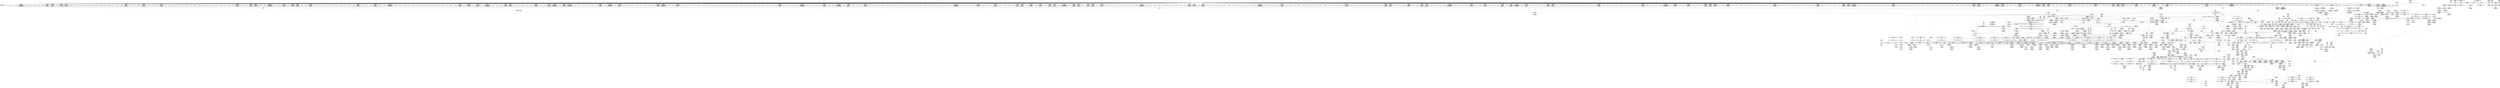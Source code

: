 digraph {
	CE0x457c580 [shape=record,shape=Mrecord,label="{CE0x457c580|selinux_inode_setotherxattr:_tmp10|security/selinux/hooks.c,2915}"]
	CE0x45b4410 [shape=record,shape=Mrecord,label="{CE0x45b4410|get_current:_tmp2|*SummSink*}"]
	CE0x464dd40 [shape=record,shape=Mrecord,label="{CE0x464dd40|__validate_creds:_tmp6|include/linux/cred.h,174|*SummSource*}"]
	CE0x45f06c0 [shape=record,shape=Mrecord,label="{CE0x45f06c0|104:_%struct.inode*,_:_CRE_315,316_}"]
	CE0x46009f0 [shape=record,shape=Mrecord,label="{CE0x46009f0|inode_has_perm:_tmp1}"]
	CE0x45cab00 [shape=record,shape=Mrecord,label="{CE0x45cab00|104:_%struct.inode*,_:_CRE_200,201_}"]
	CE0x45a0360 [shape=record,shape=Mrecord,label="{CE0x45a0360|GLOBAL:_capable|*Constant*|*SummSink*}"]
	CE0x462eab0 [shape=record,shape=Mrecord,label="{CE0x462eab0|12:_i32,_56:_i8*,_:_CRE_919,920_}"]
	CE0x4582f30 [shape=record,shape=Mrecord,label="{CE0x4582f30|selinux_inode_setotherxattr:_if.end16|*SummSink*}"]
	CE0x4615810 [shape=record,shape=Mrecord,label="{CE0x4615810|12:_i32,_56:_i8*,_:_CRE_249,250_}"]
	CE0x45607e0 [shape=record,shape=Mrecord,label="{CE0x45607e0|_call_void_mcount()_#3|*SummSink*}"]
	CE0x4567000 [shape=record,shape=Mrecord,label="{CE0x4567000|selinux_inode_removexattr:_bb}"]
	CE0x45b2dd0 [shape=record,shape=Mrecord,label="{CE0x45b2dd0|i1_true|*Constant*|*SummSink*}"]
	CE0x46490b0 [shape=record,shape=Mrecord,label="{CE0x46490b0|avc_has_perm:_ssid|Function::avc_has_perm&Arg::ssid::|*SummSink*}"]
	CE0x4612ba0 [shape=record,shape=Mrecord,label="{CE0x4612ba0|__validate_creds:_expval|include/linux/cred.h,173|*SummSource*}"]
	CE0x460a320 [shape=record,shape=Mrecord,label="{CE0x460a320|cred_sid:_security|security/selinux/hooks.c,196}"]
	CE0x4612570 [shape=record,shape=Mrecord,label="{CE0x4612570|12:_i32,_56:_i8*,_:_CRE_187,188_}"]
	CE0x45b1f10 [shape=record,shape=Mrecord,label="{CE0x45b1f10|selinux_inode_setotherxattr:_bb|*SummSink*}"]
	CE0x45f2550 [shape=record,shape=Mrecord,label="{CE0x45f2550|104:_%struct.inode*,_:_CRE_168,169_}"]
	CE0x45c9ba0 [shape=record,shape=Mrecord,label="{CE0x45c9ba0|104:_%struct.inode*,_:_CRE_149,150_}"]
	CE0x45dd8c0 [shape=record,shape=Mrecord,label="{CE0x45dd8c0|dentry_has_perm:_entry|*SummSink*}"]
	CE0x45b4e30 [shape=record,shape=Mrecord,label="{CE0x45b4e30|selinux_inode_setotherxattr:_tmp25|security/selinux/hooks.c,2919|*SummSink*}"]
	CE0x4617f40 [shape=record,shape=Mrecord,label="{CE0x4617f40|12:_i32,_56:_i8*,_:_CRE_282,283_}"]
	CE0x4626cf0 [shape=record,shape=Mrecord,label="{CE0x4626cf0|12:_i32,_56:_i8*,_:_CRE_632,640_|*MultipleSource*|Function::inode_has_perm&Arg::inode::|*LoadInst*|security/selinux/hooks.c,1627|security/selinux/hooks.c,1611}"]
	CE0x4596e20 [shape=record,shape=Mrecord,label="{CE0x4596e20|selinux_inode_setotherxattr:_if.then10|*SummSink*}"]
	CE0x45f3810 [shape=record,shape=Mrecord,label="{CE0x45f3810|104:_%struct.inode*,_:_CRE_188,189_}"]
	CE0x4617360 [shape=record,shape=Mrecord,label="{CE0x4617360|12:_i32,_56:_i8*,_:_CRE_272,273_}"]
	CE0x462d550 [shape=record,shape=Mrecord,label="{CE0x462d550|12:_i32,_56:_i8*,_:_CRE_901,902_}"]
	CE0x4602d00 [shape=record,shape=Mrecord,label="{CE0x4602d00|__validate_creds:_lnot1|include/linux/cred.h,173|*SummSource*}"]
	CE0x454fe30 [shape=record,shape=Mrecord,label="{CE0x454fe30|selinux_inode_removexattr:_entry|*SummSource*}"]
	CE0x45cc9e0 [shape=record,shape=Mrecord,label="{CE0x45cc9e0|104:_%struct.inode*,_:_CRE_240,248_|*MultipleSource*|Function::selinux_inode_removexattr&Arg::dentry::|Function::selinux_inode_setotherxattr&Arg::dentry::|Function::dentry_has_perm&Arg::dentry::|security/selinux/hooks.c,1627}"]
	CE0x45f3720 [shape=record,shape=Mrecord,label="{CE0x45f3720|104:_%struct.inode*,_:_CRE_187,188_}"]
	CE0x45f2fa0 [shape=record,shape=Mrecord,label="{CE0x45f2fa0|104:_%struct.inode*,_:_CRE_179,180_}"]
	CE0x45a1f50 [shape=record,shape=Mrecord,label="{CE0x45a1f50|selinux_inode_setotherxattr:_tmp31|security/selinux/hooks.c,2920|*SummSource*}"]
	CE0x4649500 [shape=record,shape=Mrecord,label="{CE0x4649500|avc_has_perm:_tsid|Function::avc_has_perm&Arg::tsid::|*SummSink*}"]
	CE0x4549530 [shape=record,shape=Mrecord,label="{CE0x4549530|selinux_inode_setotherxattr:_call|security/selinux/hooks.c,2915}"]
	CE0x4559500 [shape=record,shape=Mrecord,label="{CE0x4559500|selinux_inode_setotherxattr:_call5|security/selinux/hooks.c,2917}"]
	CE0x45d25f0 [shape=record,shape=Mrecord,label="{CE0x45d25f0|i64*_getelementptr_inbounds_(_25_x_i64_,_25_x_i64_*___llvm_gcov_ctr237,_i64_0,_i64_16)|*Constant*}"]
	CE0x455dfe0 [shape=record,shape=Mrecord,label="{CE0x455dfe0|selinux_inode_setotherxattr:_if.end13|*SummSink*}"]
	CE0x46447c0 [shape=record,shape=Mrecord,label="{CE0x46447c0|inode_has_perm:_tmp11|security/selinux/hooks.c,1612}"]
	CE0x45c9a70 [shape=record,shape=Mrecord,label="{CE0x45c9a70|104:_%struct.inode*,_:_CRE_147,148_}"]
	CE0x4616fd0 [shape=record,shape=Mrecord,label="{CE0x4616fd0|12:_i32,_56:_i8*,_:_CRE_269,270_}"]
	CE0x462bec0 [shape=record,shape=Mrecord,label="{CE0x462bec0|12:_i32,_56:_i8*,_:_CRE_882,883_}"]
	CE0x4599500 [shape=record,shape=Mrecord,label="{CE0x4599500|selinux_inode_setotherxattr:_tmp2|*SummSink*}"]
	CE0x4651070 [shape=record,shape=Mrecord,label="{CE0x4651070|i64*_getelementptr_inbounds_(_5_x_i64_,_5_x_i64_*___llvm_gcov_ctr155,_i64_0,_i64_4)|*Constant*}"]
	CE0x46361b0 [shape=record,shape=Mrecord,label="{CE0x46361b0|cred_sid:_entry|*SummSource*}"]
	CE0x4618b20 [shape=record,shape=Mrecord,label="{CE0x4618b20|12:_i32,_56:_i8*,_:_CRE_292,293_}"]
	CE0x45fe340 [shape=record,shape=Mrecord,label="{CE0x45fe340|104:_%struct.inode*,_:_CRE_91,92_}"]
	CE0x46194a0 [shape=record,shape=Mrecord,label="{CE0x46194a0|12:_i32,_56:_i8*,_:_CRE_300,301_}"]
	CE0x45ca110 [shape=record,shape=Mrecord,label="{CE0x45ca110|104:_%struct.inode*,_:_CRE_155,156_}"]
	CE0x45ce940 [shape=record,shape=Mrecord,label="{CE0x45ce940|104:_%struct.inode*,_:_CRE_90,91_}"]
	CE0x454f470 [shape=record,shape=Mrecord,label="{CE0x454f470|selinux_inode_removexattr:_entry}"]
	CE0x46137e0 [shape=record,shape=Mrecord,label="{CE0x46137e0|12:_i32,_56:_i8*,_:_CRE_199,200_}"]
	CE0x4624bb0 [shape=record,shape=Mrecord,label="{CE0x4624bb0|12:_i32,_56:_i8*,_:_CRE_597,598_}"]
	CE0x46168b0 [shape=record,shape=Mrecord,label="{CE0x46168b0|12:_i32,_56:_i8*,_:_CRE_263,264_}"]
	CE0x45cf520 [shape=record,shape=Mrecord,label="{CE0x45cf520|inode_has_perm:_inode|Function::inode_has_perm&Arg::inode::}"]
	CE0x464df50 [shape=record,shape=Mrecord,label="{CE0x464df50|__validate_creds:_tmp6|include/linux/cred.h,174|*SummSink*}"]
	CE0x4654570 [shape=record,shape=Mrecord,label="{CE0x4654570|cred_sid:_bb|*SummSource*}"]
	CE0x4604af0 [shape=record,shape=Mrecord,label="{CE0x4604af0|cred_sid:_tmp1}"]
	CE0x46239e0 [shape=record,shape=Mrecord,label="{CE0x46239e0|12:_i32,_56:_i8*,_:_CRE_582,583_}"]
	CE0x463bbf0 [shape=record,shape=Mrecord,label="{CE0x463bbf0|avc_has_perm:_entry|*SummSink*}"]
	CE0x45f2af0 [shape=record,shape=Mrecord,label="{CE0x45f2af0|104:_%struct.inode*,_:_CRE_174,175_}"]
	CE0x4557840 [shape=record,shape=Mrecord,label="{CE0x4557840|i64*_getelementptr_inbounds_(_6_x_i64_,_6_x_i64_*___llvm_gcov_ctr241,_i64_0,_i64_4)|*Constant*|*SummSource*}"]
	CE0x4619110 [shape=record,shape=Mrecord,label="{CE0x4619110|12:_i32,_56:_i8*,_:_CRE_297,298_}"]
	CE0x45cc520 [shape=record,shape=Mrecord,label="{CE0x45cc520|104:_%struct.inode*,_:_CRE_222,223_}"]
	CE0x45f3630 [shape=record,shape=Mrecord,label="{CE0x45f3630|104:_%struct.inode*,_:_CRE_186,187_}"]
	CE0x462cf60 [shape=record,shape=Mrecord,label="{CE0x462cf60|12:_i32,_56:_i8*,_:_CRE_896,897_}"]
	CE0x459b690 [shape=record,shape=Mrecord,label="{CE0x459b690|_call_void_mcount()_#3|*SummSource*}"]
	CE0x45fd720 [shape=record,shape=Mrecord,label="{CE0x45fd720|dentry_has_perm:_d_inode|security/selinux/hooks.c,1627|*SummSink*}"]
	CE0x45ca200 [shape=record,shape=Mrecord,label="{CE0x45ca200|104:_%struct.inode*,_:_CRE_156,157_}"]
	CE0x4643960 [shape=record,shape=Mrecord,label="{CE0x4643960|inode_has_perm:_tmp9|security/selinux/hooks.c,1611|*SummSink*}"]
	CE0x46121e0 [shape=record,shape=Mrecord,label="{CE0x46121e0|12:_i32,_56:_i8*,_:_CRE_184,185_}"]
	CE0x459f180 [shape=record,shape=Mrecord,label="{CE0x459f180|12:_i32,_56:_i8*,_:_CRE_56,64_|*MultipleSource*|Function::inode_has_perm&Arg::inode::|*LoadInst*|security/selinux/hooks.c,1627|security/selinux/hooks.c,1611}"]
	CE0x45cba70 [shape=record,shape=Mrecord,label="{CE0x45cba70|104:_%struct.inode*,_:_CRE_213,214_}"]
	CE0x4601d00 [shape=record,shape=Mrecord,label="{CE0x4601d00|__validate_creds:_call|include/linux/cred.h,173|*SummSink*}"]
	CE0x4617e10 [shape=record,shape=Mrecord,label="{CE0x4617e10|12:_i32,_56:_i8*,_:_CRE_281,282_}"]
	CE0x4558030 [shape=record,shape=Mrecord,label="{CE0x4558030|selinux_inode_removexattr:_tmp8|security/selinux/hooks.c,3060}"]
	CE0x4629d00 [shape=record,shape=Mrecord,label="{CE0x4629d00|12:_i32,_56:_i8*,_:_CRE_824,832_|*MultipleSource*|Function::inode_has_perm&Arg::inode::|*LoadInst*|security/selinux/hooks.c,1627|security/selinux/hooks.c,1611}"]
	CE0x45651c0 [shape=record,shape=Mrecord,label="{CE0x45651c0|selinux_inode_setotherxattr:_tmp20|security/selinux/hooks.c,2917}"]
	CE0x4613dd0 [shape=record,shape=Mrecord,label="{CE0x4613dd0|12:_i32,_56:_i8*,_:_CRE_204,205_}"]
	CE0x45dbd60 [shape=record,shape=Mrecord,label="{CE0x45dbd60|selinux_inode_setotherxattr:_tmp47|security/selinux/hooks.c,2931|*SummSink*}"]
	CE0x4582fa0 [shape=record,shape=Mrecord,label="{CE0x4582fa0|selinux_inode_setotherxattr:_do.end}"]
	CE0x45d81a0 [shape=record,shape=Mrecord,label="{CE0x45d81a0|i64*_getelementptr_inbounds_(_25_x_i64_,_25_x_i64_*___llvm_gcov_ctr237,_i64_0,_i64_20)|*Constant*|*SummSink*}"]
	CE0x45de140 [shape=record,shape=Mrecord,label="{CE0x45de140|dentry_has_perm:_dentry|Function::dentry_has_perm&Arg::dentry::}"]
	CE0x461e360 [shape=record,shape=Mrecord,label="{CE0x461e360|12:_i32,_56:_i8*,_:_CRE_448,456_|*MultipleSource*|Function::inode_has_perm&Arg::inode::|*LoadInst*|security/selinux/hooks.c,1627|security/selinux/hooks.c,1611}"]
	CE0x45c8fa0 [shape=record,shape=Mrecord,label="{CE0x45c8fa0|104:_%struct.inode*,_:_CRE_96,104_|*MultipleSource*|Function::selinux_inode_removexattr&Arg::dentry::|Function::selinux_inode_setotherxattr&Arg::dentry::|Function::dentry_has_perm&Arg::dentry::|security/selinux/hooks.c,1627}"]
	CE0x46114d0 [shape=record,shape=Mrecord,label="{CE0x46114d0|12:_i32,_56:_i8*,_:_CRE_173,174_}"]
	CE0x45b3530 [shape=record,shape=Mrecord,label="{CE0x45b3530|__validate_creds:_tobool|include/linux/cred.h,173|*SummSource*}"]
	CE0x4634a90 [shape=record,shape=Mrecord,label="{CE0x4634a90|inode_has_perm:_tmp13|security/selinux/hooks.c,1614|*SummSource*}"]
	CE0x461f3d0 [shape=record,shape=Mrecord,label="{CE0x461f3d0|12:_i32,_56:_i8*,_:_CRE_479,480_}"]
	CE0x45a2410 [shape=record,shape=Mrecord,label="{CE0x45a2410|selinux_inode_setotherxattr:_tmp32|security/selinux/hooks.c,2921}"]
	CE0x46162c0 [shape=record,shape=Mrecord,label="{CE0x46162c0|12:_i32,_56:_i8*,_:_CRE_258,259_}"]
	CE0x45eecc0 [shape=record,shape=Mrecord,label="{CE0x45eecc0|104:_%struct.inode*,_:_CRE_272,280_|*MultipleSource*|Function::selinux_inode_removexattr&Arg::dentry::|Function::selinux_inode_setotherxattr&Arg::dentry::|Function::dentry_has_perm&Arg::dentry::|security/selinux/hooks.c,1627}"]
	CE0x4624490 [shape=record,shape=Mrecord,label="{CE0x4624490|12:_i32,_56:_i8*,_:_CRE_591,592_}"]
	CE0x45da390 [shape=record,shape=Mrecord,label="{CE0x45da390|i64*_getelementptr_inbounds_(_25_x_i64_,_25_x_i64_*___llvm_gcov_ctr237,_i64_0,_i64_22)|*Constant*|*SummSource*}"]
	CE0x4549be0 [shape=record,shape=Mrecord,label="{CE0x4549be0|_call_void_mcount()_#3|*SummSource*}"]
	CE0x459b030 [shape=record,shape=Mrecord,label="{CE0x459b030|inode_has_perm:_tmp4|security/selinux/hooks.c,1609|*SummSink*}"]
	CE0x464a290 [shape=record,shape=Mrecord,label="{CE0x464a290|inode_has_perm:_tmp18|security/selinux/hooks.c,1617}"]
	CE0x4634a20 [shape=record,shape=Mrecord,label="{CE0x4634a20|inode_has_perm:_tmp13|security/selinux/hooks.c,1614}"]
	CE0x45b42d0 [shape=record,shape=Mrecord,label="{CE0x45b42d0|i64_4|*Constant*|*SummSource*}"]
	CE0x459c8d0 [shape=record,shape=Mrecord,label="{CE0x459c8d0|inode_has_perm:_tmp5|security/selinux/hooks.c,1609}"]
	CE0x4652e30 [shape=record,shape=Mrecord,label="{CE0x4652e30|i32_1|*Constant*}"]
	CE0x4597140 [shape=record,shape=Mrecord,label="{CE0x4597140|i64*_getelementptr_inbounds_(_2_x_i64_,_2_x_i64_*___llvm_gcov_ctr153,_i64_0,_i64_1)|*Constant*}"]
	CE0x46233f0 [shape=record,shape=Mrecord,label="{CE0x46233f0|12:_i32,_56:_i8*,_:_CRE_577,578_}"]
	CE0x4635e30 [shape=record,shape=Mrecord,label="{CE0x4635e30|GLOBAL:_cred_sid|*Constant*|*SummSource*}"]
	CE0x46238b0 [shape=record,shape=Mrecord,label="{CE0x46238b0|12:_i32,_56:_i8*,_:_CRE_581,582_}"]
	CE0x462c250 [shape=record,shape=Mrecord,label="{CE0x462c250|12:_i32,_56:_i8*,_:_CRE_885,886_}"]
	CE0x45d5580 [shape=record,shape=Mrecord,label="{CE0x45d5580|selinux_inode_setotherxattr:_call14|security/selinux/hooks.c,2922|*SummSink*}"]
	CE0x462ada0 [shape=record,shape=Mrecord,label="{CE0x462ada0|12:_i32,_56:_i8*,_:_CRE_867,868_}"]
	CE0x4627690 [shape=record,shape=Mrecord,label="{CE0x4627690|12:_i32,_56:_i8*,_:_CRE_672,680_|*MultipleSource*|Function::inode_has_perm&Arg::inode::|*LoadInst*|security/selinux/hooks.c,1627|security/selinux/hooks.c,1611}"]
	CE0x4554e30 [shape=record,shape=Mrecord,label="{CE0x4554e30|i32_-13|*Constant*|*SummSource*}"]
	CE0x45a6480 [shape=record,shape=Mrecord,label="{CE0x45a6480|12:_i32,_56:_i8*,_:_CRE_344,352_|*MultipleSource*|Function::inode_has_perm&Arg::inode::|*LoadInst*|security/selinux/hooks.c,1627|security/selinux/hooks.c,1611}"]
	CE0x455e070 [shape=record,shape=Mrecord,label="{CE0x455e070|selinux_inode_setotherxattr:_if.end18|*SummSource*}"]
	CE0x45d0850 [shape=record,shape=Mrecord,label="{CE0x45d0850|inode_has_perm:_do.body|*SummSource*}"]
	CE0x4609930 [shape=record,shape=Mrecord,label="{CE0x4609930|inode_has_perm:_if.end|*SummSource*}"]
	CE0x46108f0 [shape=record,shape=Mrecord,label="{CE0x46108f0|12:_i32,_56:_i8*,_:_CRE_163,164_}"]
	CE0x46448a0 [shape=record,shape=Mrecord,label="{CE0x46448a0|inode_has_perm:_tmp11|security/selinux/hooks.c,1612|*SummSink*}"]
	CE0x4636430 [shape=record,shape=Mrecord,label="{CE0x4636430|cred_sid:_cred|Function::cred_sid&Arg::cred::}"]
	CE0x45a6260 [shape=record,shape=Mrecord,label="{CE0x45a6260|12:_i32,_56:_i8*,_:_CRE_336,344_|*MultipleSource*|Function::inode_has_perm&Arg::inode::|*LoadInst*|security/selinux/hooks.c,1627|security/selinux/hooks.c,1611}"]
	CE0x45a1240 [shape=record,shape=Mrecord,label="{CE0x45a1240|selinux_inode_setotherxattr:_tmp29|security/selinux/hooks.c,2920}"]
	CE0x45a7360 [shape=record,shape=Mrecord,label="{CE0x45a7360|12:_i32,_56:_i8*,_:_CRE_408,416_|*MultipleSource*|Function::inode_has_perm&Arg::inode::|*LoadInst*|security/selinux/hooks.c,1627|security/selinux/hooks.c,1611}"]
	CE0x45ca640 [shape=record,shape=Mrecord,label="{CE0x45ca640|104:_%struct.inode*,_:_CRE_196,197_}"]
	CE0x459b760 [shape=record,shape=Mrecord,label="{CE0x459b760|_call_void_mcount()_#3|*SummSink*}"]
	CE0x4610a20 [shape=record,shape=Mrecord,label="{CE0x4610a20|12:_i32,_56:_i8*,_:_CRE_164,165_}"]
	CE0x45d9530 [shape=record,shape=Mrecord,label="{CE0x45d9530|i64*_getelementptr_inbounds_(_25_x_i64_,_25_x_i64_*___llvm_gcov_ctr237,_i64_0,_i64_21)|*Constant*|*SummSink*}"]
	CE0x4630dc0 [shape=record,shape=Mrecord,label="{CE0x4630dc0|12:_i32,_56:_i8*,_:_CRE_979,980_}"]
	CE0x46357e0 [shape=record,shape=Mrecord,label="{CE0x46357e0|inode_has_perm:_call|security/selinux/hooks.c,1614|*SummSource*}"]
	CE0x4573880 [shape=record,shape=Mrecord,label="{CE0x4573880|selinux_inode_removexattr:_if.then}"]
	CE0x4600c50 [shape=record,shape=Mrecord,label="{CE0x4600c50|__validate_creds:_lnot1|include/linux/cred.h,173|*SummSink*}"]
	CE0x45de4c0 [shape=record,shape=Mrecord,label="{CE0x45de4c0|dentry_has_perm:_av|Function::dentry_has_perm&Arg::av::}"]
	CE0x463fe60 [shape=record,shape=Mrecord,label="{CE0x463fe60|inode_has_perm:_lnot1|security/selinux/hooks.c,1611|*SummSource*}"]
	CE0x45f0460 [shape=record,shape=Mrecord,label="{CE0x45f0460|104:_%struct.inode*,_:_CRE_313,314_}"]
	CE0x460fd10 [shape=record,shape=Mrecord,label="{CE0x460fd10|12:_i32,_56:_i8*,_:_CRE_153,154_}"]
	CE0x4650ba0 [shape=record,shape=Mrecord,label="{CE0x4650ba0|GLOBAL:___invalid_creds|*Constant*|*SummSource*}"]
	CE0x459b620 [shape=record,shape=Mrecord,label="{CE0x459b620|_call_void_mcount()_#3}"]
	CE0x4612310 [shape=record,shape=Mrecord,label="{CE0x4612310|12:_i32,_56:_i8*,_:_CRE_185,186_}"]
	CE0x457c190 [shape=record,shape=Mrecord,label="{CE0x457c190|selinux_inode_setotherxattr:_tmp9|security/selinux/hooks.c,2915|*SummSource*}"]
	CE0x460f260 [shape=record,shape=Mrecord,label="{CE0x460f260|12:_i32,_56:_i8*,_:_CRE_144,145_}"]
	CE0x4583710 [shape=record,shape=Mrecord,label="{CE0x4583710|get_current:_entry}"]
	CE0x45d1560 [shape=record,shape=Mrecord,label="{CE0x45d1560|__validate_creds:_if.end|*SummSink*}"]
	CE0x4560680 [shape=record,shape=Mrecord,label="{CE0x4560680|get_current:_tmp1}"]
	CE0x459d340 [shape=record,shape=Mrecord,label="{CE0x459d340|cred_sid:_tmp3}"]
	CE0x4619240 [shape=record,shape=Mrecord,label="{CE0x4619240|12:_i32,_56:_i8*,_:_CRE_298,299_}"]
	CE0x45a0dd0 [shape=record,shape=Mrecord,label="{CE0x45a0dd0|selinux_inode_setotherxattr:_tmp28|security/selinux/hooks.c,2920|*SummSource*}"]
	CE0x4626830 [shape=record,shape=Mrecord,label="{CE0x4626830|12:_i32,_56:_i8*,_:_CRE_621,622_}"]
	CE0x455de40 [shape=record,shape=Mrecord,label="{CE0x455de40|selinux_inode_setotherxattr:_if.end13}"]
	CE0x457ac50 [shape=record,shape=Mrecord,label="{CE0x457ac50|selinux_inode_removexattr:_call1|security/selinux/hooks.c,3056|*SummSink*}"]
	CE0x459db60 [shape=record,shape=Mrecord,label="{CE0x459db60|__validate_creds:_tmp1}"]
	CE0x4572160 [shape=record,shape=Mrecord,label="{CE0x4572160|i64_0|*Constant*|*SummSource*}"]
	CE0x4632330 [shape=record,shape=Mrecord,label="{CE0x4632330|i64*_getelementptr_inbounds_(_8_x_i64_,_8_x_i64_*___llvm_gcov_ctr154,_i64_0,_i64_6)|*Constant*|*SummSink*}"]
	CE0x45a5a60 [shape=record,shape=Mrecord,label="{CE0x45a5a60|12:_i32,_56:_i8*,_:_CRE_309,310_}"]
	CE0x45a20d0 [shape=record,shape=Mrecord,label="{CE0x45a20d0|selinux_inode_setotherxattr:_tmp31|security/selinux/hooks.c,2920|*SummSink*}"]
	CE0x462ded0 [shape=record,shape=Mrecord,label="{CE0x462ded0|12:_i32,_56:_i8*,_:_CRE_909,910_}"]
	CE0x456bed0 [shape=record,shape=Mrecord,label="{CE0x456bed0|i64*_getelementptr_inbounds_(_2_x_i64_,_2_x_i64_*___llvm_gcov_ctr98,_i64_0,_i64_0)|*Constant*|*SummSource*}"]
	CE0x4625c50 [shape=record,shape=Mrecord,label="{CE0x4625c50|12:_i32,_56:_i8*,_:_CRE_611,612_}"]
	CE0x46023b0 [shape=record,shape=Mrecord,label="{CE0x46023b0|i64*_getelementptr_inbounds_(_2_x_i64_,_2_x_i64_*___llvm_gcov_ctr131,_i64_0,_i64_1)|*Constant*|*SummSource*}"]
	CE0x4640780 [shape=record,shape=Mrecord,label="{CE0x4640780|inode_has_perm:_conv|security/selinux/hooks.c,1611|*SummSource*}"]
	CE0x464d600 [shape=record,shape=Mrecord,label="{CE0x464d600|i64*_getelementptr_inbounds_(_5_x_i64_,_5_x_i64_*___llvm_gcov_ctr155,_i64_0,_i64_3)|*Constant*|*SummSource*}"]
	CE0x45c96b0 [shape=record,shape=Mrecord,label="{CE0x45c96b0|104:_%struct.inode*,_:_CRE_145,146_}"]
	CE0x4614290 [shape=record,shape=Mrecord,label="{CE0x4614290|12:_i32,_56:_i8*,_:_CRE_208,210_|*MultipleSource*|Function::inode_has_perm&Arg::inode::|*LoadInst*|security/selinux/hooks.c,1627|security/selinux/hooks.c,1611}"]
	CE0x4603dc0 [shape=record,shape=Mrecord,label="{CE0x4603dc0|i64*_getelementptr_inbounds_(_8_x_i64_,_8_x_i64_*___llvm_gcov_ctr154,_i64_0,_i64_0)|*Constant*}"]
	CE0x4561080 [shape=record,shape=Mrecord,label="{CE0x4561080|get_current:_tmp1|*SummSource*}"]
	CE0x4606380 [shape=record,shape=Mrecord,label="{CE0x4606380|i1_true|*Constant*}"]
	CE0x46151d0 [shape=record,shape=Mrecord,label="{CE0x46151d0|12:_i32,_56:_i8*,_:_CRE_243,244_}"]
	CE0x4597ea0 [shape=record,shape=Mrecord,label="{CE0x4597ea0|selinux_inode_setotherxattr:_do.body}"]
	CE0x46399a0 [shape=record,shape=Mrecord,label="{CE0x46399a0|inode_has_perm:_tmp19|security/selinux/hooks.c,1618|*SummSink*}"]
	CE0x4569cd0 [shape=record,shape=Mrecord,label="{CE0x4569cd0|i64*_getelementptr_inbounds_(_2_x_i64_,_2_x_i64_*___llvm_gcov_ctr98,_i64_0,_i64_0)|*Constant*|*SummSink*}"]
	CE0x4623fd0 [shape=record,shape=Mrecord,label="{CE0x4623fd0|12:_i32,_56:_i8*,_:_CRE_587,588_}"]
	CE0x45ffaa0 [shape=record,shape=Mrecord,label="{CE0x45ffaa0|_call_void_mcount()_#3|*SummSource*}"]
	CE0x456f820 [shape=record,shape=Mrecord,label="{CE0x456f820|selinux_inode_setotherxattr:_entry|*SummSource*}"]
	CE0x45b2660 [shape=record,shape=Mrecord,label="{CE0x45b2660|inode_has_perm:_tmp4|security/selinux/hooks.c,1609|*SummSource*}"]
	CE0x45c9e40 [shape=record,shape=Mrecord,label="{CE0x45c9e40|104:_%struct.inode*,_:_CRE_152,153_}"]
	CE0x45a7140 [shape=record,shape=Mrecord,label="{CE0x45a7140|12:_i32,_56:_i8*,_:_CRE_400,408_|*MultipleSource*|Function::inode_has_perm&Arg::inode::|*LoadInst*|security/selinux/hooks.c,1627|security/selinux/hooks.c,1611}"]
	CE0x4653d20 [shape=record,shape=Mrecord,label="{CE0x4653d20|__validate_creds:_tmp8|include/linux/cred.h,175|*SummSink*}"]
	CE0x460ed50 [shape=record,shape=Mrecord,label="{CE0x460ed50|12:_i32,_56:_i8*,_:_CRE_139,140_}"]
	CE0x4622f30 [shape=record,shape=Mrecord,label="{CE0x4622f30|12:_i32,_56:_i8*,_:_CRE_573,574_}"]
	CE0x456f000 [shape=record,shape=Mrecord,label="{CE0x456f000|selinux_inode_setotherxattr:_if.end16}"]
	CE0x45d9930 [shape=record,shape=Mrecord,label="{CE0x45d9930|selinux_inode_setotherxattr:_tmp43|*SummSource*}"]
	CE0x45cf280 [shape=record,shape=Mrecord,label="{CE0x45cf280|inode_has_perm:_cred|Function::inode_has_perm&Arg::cred::|*SummSink*}"]
	CE0x4631b80 [shape=record,shape=Mrecord,label="{CE0x4631b80|inode_has_perm:_tmp6|*LoadInst*|security/selinux/hooks.c,1611|*SummSource*}"]
	CE0x45ca020 [shape=record,shape=Mrecord,label="{CE0x45ca020|104:_%struct.inode*,_:_CRE_154,155_}"]
	CE0x454e9d0 [shape=record,shape=Mrecord,label="{CE0x454e9d0|selinux_inode_removexattr:_tmp|*SummSink*}"]
	CE0x46283b0 [shape=record,shape=Mrecord,label="{CE0x46283b0|12:_i32,_56:_i8*,_:_CRE_712,728_|*MultipleSource*|Function::inode_has_perm&Arg::inode::|*LoadInst*|security/selinux/hooks.c,1627|security/selinux/hooks.c,1611}"]
	CE0x45afbb0 [shape=record,shape=Mrecord,label="{CE0x45afbb0|selinux_inode_setotherxattr:_if.then|*SummSink*}"]
	CE0x4644830 [shape=record,shape=Mrecord,label="{CE0x4644830|inode_has_perm:_tmp11|security/selinux/hooks.c,1612|*SummSource*}"]
	CE0x45d2ad0 [shape=record,shape=Mrecord,label="{CE0x45d2ad0|i64*_getelementptr_inbounds_(_25_x_i64_,_25_x_i64_*___llvm_gcov_ctr237,_i64_0,_i64_16)|*Constant*|*SummSink*}"]
	CE0x45800a0 [shape=record,shape=Mrecord,label="{CE0x45800a0|i64_3|*Constant*}"]
	CE0x46232c0 [shape=record,shape=Mrecord,label="{CE0x46232c0|12:_i32,_56:_i8*,_:_CRE_576,577_}"]
	CE0x457fee0 [shape=record,shape=Mrecord,label="{CE0x457fee0|i64_2|*Constant*}"]
	CE0x456d870 [shape=record,shape=Mrecord,label="{CE0x456d870|__validate_creds:_entry|*SummSink*}"]
	CE0x455d360 [shape=record,shape=Mrecord,label="{CE0x455d360|i64*_getelementptr_inbounds_(_25_x_i64_,_25_x_i64_*___llvm_gcov_ctr237,_i64_0,_i64_0)|*Constant*|*SummSink*}"]
	CE0x4626240 [shape=record,shape=Mrecord,label="{CE0x4626240|12:_i32,_56:_i8*,_:_CRE_616,617_}"]
	CE0x4574610 [shape=record,shape=Mrecord,label="{CE0x4574610|selinux_inode_removexattr:_tmp7|security/selinux/hooks.c,3056|*SummSink*}"]
	CE0x462f8f0 [shape=record,shape=Mrecord,label="{CE0x462f8f0|12:_i32,_56:_i8*,_:_CRE_931,932_}"]
	CE0x456af50 [shape=record,shape=Mrecord,label="{CE0x456af50|i8_10|*Constant*|*SummSource*}"]
	CE0x4621450 [shape=record,shape=Mrecord,label="{CE0x4621450|12:_i32,_56:_i8*,_:_CRE_552,553_}"]
	CE0x45a0510 [shape=record,shape=Mrecord,label="{CE0x45a0510|i32_31|*Constant*|*SummSource*}"]
	CE0x4641a50 [shape=record,shape=Mrecord,label="{CE0x4641a50|inode_has_perm:_tobool2|security/selinux/hooks.c,1611|*SummSink*}"]
	CE0x461e9c0 [shape=record,shape=Mrecord,label="{CE0x461e9c0|12:_i32,_56:_i8*,_:_CRE_472,473_}"]
	CE0x462d1c0 [shape=record,shape=Mrecord,label="{CE0x462d1c0|12:_i32,_56:_i8*,_:_CRE_898,899_}"]
	CE0x455c9e0 [shape=record,shape=Mrecord,label="{CE0x455c9e0|dentry_has_perm:_tmp3|*SummSource*}"]
	CE0x456ec60 [shape=record,shape=Mrecord,label="{CE0x456ec60|dentry_has_perm:_tmp3|*SummSink*}"]
	CE0x45534c0 [shape=record,shape=Mrecord,label="{CE0x45534c0|i64_13|*Constant*}"]
	CE0x4636740 [shape=record,shape=Mrecord,label="{CE0x4636740|_ret_i32_%tmp6,_!dbg_!27716|security/selinux/hooks.c,197}"]
	CE0x4626700 [shape=record,shape=Mrecord,label="{CE0x4626700|12:_i32,_56:_i8*,_:_CRE_620,621_}"]
	CE0x462e390 [shape=record,shape=Mrecord,label="{CE0x462e390|12:_i32,_56:_i8*,_:_CRE_913,914_}"]
	CE0x4615ba0 [shape=record,shape=Mrecord,label="{CE0x4615ba0|12:_i32,_56:_i8*,_:_CRE_252,253_}"]
	CE0x4583ae0 [shape=record,shape=Mrecord,label="{CE0x4583ae0|_ret_%struct.task_struct*_%tmp4,_!dbg_!27714|./arch/x86/include/asm/current.h,14}"]
	CE0x45f3540 [shape=record,shape=Mrecord,label="{CE0x45f3540|104:_%struct.inode*,_:_CRE_185,186_}"]
	CE0x460eb30 [shape=record,shape=Mrecord,label="{CE0x460eb30|12:_i32,_56:_i8*,_:_CRE_138,139_}"]
	CE0x459ea70 [shape=record,shape=Mrecord,label="{CE0x459ea70|inode_has_perm:_i_flags|security/selinux/hooks.c,1611|*SummSource*}"]
	CE0x4566f60 [shape=record,shape=Mrecord,label="{CE0x4566f60|selinux_inode_removexattr:_if.then|*SummSink*}"]
	CE0x4602340 [shape=record,shape=Mrecord,label="{CE0x4602340|i64*_getelementptr_inbounds_(_2_x_i64_,_2_x_i64_*___llvm_gcov_ctr131,_i64_0,_i64_1)|*Constant*|*SummSink*}"]
	CE0x4558f40 [shape=record,shape=Mrecord,label="{CE0x4558f40|selinux_inode_setotherxattr:_tmp19|security/selinux/hooks.c,2915}"]
	CE0x4568090 [shape=record,shape=Mrecord,label="{CE0x4568090|i8*_getelementptr_inbounds_(_45_x_i8_,_45_x_i8_*_.str12,_i32_0,_i32_0)|*Constant*}"]
	CE0x45d15f0 [shape=record,shape=Mrecord,label="{CE0x45d15f0|i64*_getelementptr_inbounds_(_5_x_i64_,_5_x_i64_*___llvm_gcov_ctr155,_i64_0,_i64_0)|*Constant*}"]
	CE0x4562880 [shape=record,shape=Mrecord,label="{CE0x4562880|selinux_inode_removexattr:_tmp4|security/selinux/hooks.c,3055}"]
	CE0x462dc70 [shape=record,shape=Mrecord,label="{CE0x462dc70|12:_i32,_56:_i8*,_:_CRE_907,908_}"]
	CE0x4570ee0 [shape=record,shape=Mrecord,label="{CE0x4570ee0|selinux_inode_setotherxattr:_tmp7|security/selinux/hooks.c,2915|*SummSource*}"]
	CE0x45779e0 [shape=record,shape=Mrecord,label="{CE0x45779e0|GLOBAL:___llvm_gcov_ctr241|Global_var:__llvm_gcov_ctr241}"]
	CE0x45f39f0 [shape=record,shape=Mrecord,label="{CE0x45f39f0|104:_%struct.inode*,_:_CRE_190,191_}"]
	CE0x4623060 [shape=record,shape=Mrecord,label="{CE0x4623060|12:_i32,_56:_i8*,_:_CRE_574,575_}"]
	CE0x46035c0 [shape=record,shape=Mrecord,label="{CE0x46035c0|__validate_creds:_file|Function::__validate_creds&Arg::file::|*SummSink*}"]
	CE0x45fe680 [shape=record,shape=Mrecord,label="{CE0x45fe680|i32_5|*Constant*}"]
	CE0x4583a40 [shape=record,shape=Mrecord,label="{CE0x4583a40|_ret_%struct.task_struct*_%tmp4,_!dbg_!27714|./arch/x86/include/asm/current.h,14|*SummSource*}"]
	CE0x46155b0 [shape=record,shape=Mrecord,label="{CE0x46155b0|12:_i32,_56:_i8*,_:_CRE_247,248_}"]
	CE0x45b0700 [shape=record,shape=Mrecord,label="{CE0x45b0700|selinux_inode_setotherxattr:_do.body|*SummSource*}"]
	CE0x459da20 [shape=record,shape=Mrecord,label="{CE0x459da20|_call_void___validate_creds(%struct.cred*_%cred,_i8*_getelementptr_inbounds_(_25_x_i8_,_25_x_i8_*_.str3,_i32_0,_i32_0),_i32_1609)_#10,_!dbg_!27719|security/selinux/hooks.c,1609}"]
	CE0x464a660 [shape=record,shape=Mrecord,label="{CE0x464a660|inode_has_perm:_tmp18|security/selinux/hooks.c,1617|*SummSource*}"]
	CE0x4624360 [shape=record,shape=Mrecord,label="{CE0x4624360|12:_i32,_56:_i8*,_:_CRE_590,591_}"]
	CE0x45a0a10 [shape=record,shape=Mrecord,label="{CE0x45a0a10|selinux_inode_setotherxattr:_tmp32|security/selinux/hooks.c,2921|*SummSource*}"]
	CE0x4596e90 [shape=record,shape=Mrecord,label="{CE0x4596e90|selinux_inode_setotherxattr:_if.then}"]
	CE0x45a3270 [shape=record,shape=Mrecord,label="{CE0x45a3270|i32_-1|*Constant*}"]
	CE0x45dd6d0 [shape=record,shape=Mrecord,label="{CE0x45dd6d0|GLOBAL:_dentry_has_perm|*Constant*|*SummSource*}"]
	CE0x4622810 [shape=record,shape=Mrecord,label="{CE0x4622810|12:_i32,_56:_i8*,_:_CRE_567,568_}"]
	CE0x45fe940 [shape=record,shape=Mrecord,label="{CE0x45fe940|_call_void_mcount()_#3}"]
	CE0x4620980 [shape=record,shape=Mrecord,label="{CE0x4620980|12:_i32,_56:_i8*,_:_CRE_520,528_|*MultipleSource*|Function::inode_has_perm&Arg::inode::|*LoadInst*|security/selinux/hooks.c,1627|security/selinux/hooks.c,1611}"]
	CE0x4603780 [shape=record,shape=Mrecord,label="{CE0x4603780|__validate_creds:_file|Function::__validate_creds&Arg::file::}"]
	CE0x4618530 [shape=record,shape=Mrecord,label="{CE0x4618530|12:_i32,_56:_i8*,_:_CRE_287,288_}"]
	CE0x45f0330 [shape=record,shape=Mrecord,label="{CE0x45f0330|104:_%struct.inode*,_:_CRE_312,313_}"]
	CE0x45f4b10 [shape=record,shape=Mrecord,label="{CE0x45f4b10|get_current:_tmp|*SummSink*}"]
	CE0x46287f0 [shape=record,shape=Mrecord,label="{CE0x46287f0|12:_i32,_56:_i8*,_:_CRE_736,740_|*MultipleSource*|Function::inode_has_perm&Arg::inode::|*LoadInst*|security/selinux/hooks.c,1627|security/selinux/hooks.c,1611}"]
	CE0x46200e0 [shape=record,shape=Mrecord,label="{CE0x46200e0|12:_i32,_56:_i8*,_:_CRE_500,504_|*MultipleSource*|Function::inode_has_perm&Arg::inode::|*LoadInst*|security/selinux/hooks.c,1627|security/selinux/hooks.c,1611}"]
	CE0x45f2190 [shape=record,shape=Mrecord,label="{CE0x45f2190|104:_%struct.inode*,_:_CRE_164,165_}"]
	CE0x45ae360 [shape=record,shape=Mrecord,label="{CE0x45ae360|selinux_inode_setotherxattr:_call8|security/selinux/hooks.c,2919}"]
	CE0x45498a0 [shape=record,shape=Mrecord,label="{CE0x45498a0|selinux_inode_setotherxattr:_tmp3|*SummSink*}"]
	CE0x463c6a0 [shape=record,shape=Mrecord,label="{CE0x463c6a0|28:_i32,_32:_i16,_:_CRE_28,32_|*MultipleSource*|*LoadInst*|security/selinux/hooks.c,1615|security/selinux/hooks.c,1615|security/selinux/hooks.c,1617}"]
	CE0x464a900 [shape=record,shape=Mrecord,label="{CE0x464a900|avc_has_perm:_entry}"]
	CE0x4601b20 [shape=record,shape=Mrecord,label="{CE0x4601b20|__validate_creds:_call|include/linux/cred.h,173}"]
	CE0x4652270 [shape=record,shape=Mrecord,label="{CE0x4652270|cred_sid:_bb|*SummSink*}"]
	CE0x4618fe0 [shape=record,shape=Mrecord,label="{CE0x4618fe0|12:_i32,_56:_i8*,_:_CRE_296,297_}"]
	CE0x4549700 [shape=record,shape=Mrecord,label="{CE0x4549700|selinux_inode_setotherxattr:_tmp3}"]
	CE0x45dd390 [shape=record,shape=Mrecord,label="{CE0x45dd390|GLOBAL:_dentry_has_perm|*Constant*}"]
	CE0x4642eb0 [shape=record,shape=Mrecord,label="{CE0x4642eb0|inode_has_perm:_tmp9|security/selinux/hooks.c,1611}"]
	CE0x46050c0 [shape=record,shape=Mrecord,label="{CE0x46050c0|inode_has_perm:_do.end|*SummSink*}"]
	CE0x4653550 [shape=record,shape=Mrecord,label="{CE0x4653550|cred_sid:_sid|security/selinux/hooks.c,197|*SummSink*}"]
	CE0x45fdc30 [shape=record,shape=Mrecord,label="{CE0x45fdc30|104:_%struct.inode*,_:_CRE_16,24_|*MultipleSource*|Function::selinux_inode_removexattr&Arg::dentry::|Function::selinux_inode_setotherxattr&Arg::dentry::|Function::dentry_has_perm&Arg::dentry::|security/selinux/hooks.c,1627}"]
	CE0x4643cd0 [shape=record,shape=Mrecord,label="{CE0x4643cd0|inode_has_perm:_tmp10|security/selinux/hooks.c,1611|*SummSource*}"]
	CE0x460f980 [shape=record,shape=Mrecord,label="{CE0x460f980|12:_i32,_56:_i8*,_:_CRE_150,151_}"]
	CE0x45ced10 [shape=record,shape=Mrecord,label="{CE0x45ced10|104:_%struct.inode*,_:_CRE_95,96_}"]
	CE0x459ccc0 [shape=record,shape=Mrecord,label="{CE0x459ccc0|i64_2|*Constant*}"]
	CE0x46312a0 [shape=record,shape=Mrecord,label="{CE0x46312a0|12:_i32,_56:_i8*,_:_CRE_984,988_|*MultipleSource*|Function::inode_has_perm&Arg::inode::|*LoadInst*|security/selinux/hooks.c,1627|security/selinux/hooks.c,1611}"]
	CE0x4639410 [shape=record,shape=Mrecord,label="{CE0x4639410|i64*_getelementptr_inbounds_(_8_x_i64_,_8_x_i64_*___llvm_gcov_ctr154,_i64_0,_i64_7)|*Constant*}"]
	CE0x4644e80 [shape=record,shape=Mrecord,label="{CE0x4644e80|inode_has_perm:_tmp12|security/selinux/hooks.c,1612}"]
	CE0x4600ef0 [shape=record,shape=Mrecord,label="{CE0x4600ef0|inode_has_perm:_tmp1|*SummSource*}"]
	CE0x4562ff0 [shape=record,shape=Mrecord,label="{CE0x4562ff0|selinux_inode_removexattr:_tmp5|security/selinux/hooks.c,3055|*SummSink*}"]
	CE0x4625eb0 [shape=record,shape=Mrecord,label="{CE0x4625eb0|12:_i32,_56:_i8*,_:_CRE_613,614_}"]
	CE0x4553a80 [shape=record,shape=Mrecord,label="{CE0x4553a80|selinux_inode_setotherxattr:_tmp26|security/selinux/hooks.c,2919|*SummSource*}"]
	CE0x456bb40 [shape=record,shape=Mrecord,label="{CE0x456bb40|selinux_inode_setotherxattr:_tmp18|security/selinux/hooks.c,2915|*SummSink*}"]
	CE0x45a5df0 [shape=record,shape=Mrecord,label="{CE0x45a5df0|12:_i32,_56:_i8*,_:_CRE_312,320_|*MultipleSource*|Function::inode_has_perm&Arg::inode::|*LoadInst*|security/selinux/hooks.c,1627|security/selinux/hooks.c,1611}"]
	CE0x45dfa50 [shape=record,shape=Mrecord,label="{CE0x45dfa50|cred_sid:_tmp6|security/selinux/hooks.c,197|*SummSource*}"]
	CE0x45a6ab0 [shape=record,shape=Mrecord,label="{CE0x45a6ab0|12:_i32,_56:_i8*,_:_CRE_376,384_|*MultipleSource*|Function::inode_has_perm&Arg::inode::|*LoadInst*|security/selinux/hooks.c,1627|security/selinux/hooks.c,1611}"]
	CE0x45af1b0 [shape=record,shape=Mrecord,label="{CE0x45af1b0|i32_78|*Constant*|*SummSink*}"]
	CE0x4612f90 [shape=record,shape=Mrecord,label="{CE0x4612f90|12:_i32,_56:_i8*,_:_CRE_192,193_}"]
	CE0x4624e10 [shape=record,shape=Mrecord,label="{CE0x4624e10|12:_i32,_56:_i8*,_:_CRE_599,600_}"]
	CE0x45ae020 [shape=record,shape=Mrecord,label="{CE0x45ae020|selinux_inode_setotherxattr:_tmp23|security/selinux/hooks.c,2917|*SummSink*}"]
	CE0x4600980 [shape=record,shape=Mrecord,label="{CE0x4600980|i64*_getelementptr_inbounds_(_8_x_i64_,_8_x_i64_*___llvm_gcov_ctr154,_i64_0,_i64_1)|*Constant*}"]
	CE0x45d2580 [shape=record,shape=Mrecord,label="{CE0x45d2580|_call_void_mcount()_#3|*SummSink*}"]
	CE0x460e090 [shape=record,shape=Mrecord,label="{CE0x460e090|12:_i32,_56:_i8*,_:_CRE_112,120_|*MultipleSource*|Function::inode_has_perm&Arg::inode::|*LoadInst*|security/selinux/hooks.c,1627|security/selinux/hooks.c,1611}"]
	CE0x45d5400 [shape=record,shape=Mrecord,label="{CE0x45d5400|selinux_inode_setotherxattr:_call14|security/selinux/hooks.c,2922|*SummSource*}"]
	CE0x4652b10 [shape=record,shape=Mrecord,label="{CE0x4652b10|cred_sid:_tmp4|*LoadInst*|security/selinux/hooks.c,196|*SummSink*}"]
	CE0x45676f0 [shape=record,shape=Mrecord,label="{CE0x45676f0|i8*_getelementptr_inbounds_(_25_x_i8_,_25_x_i8_*_.str3,_i32_0,_i32_0)|*Constant*|*SummSource*}"]
	CE0x45f3db0 [shape=record,shape=Mrecord,label="{CE0x45f3db0|104:_%struct.inode*,_:_CRE_194,195_}"]
	CE0x4568210 [shape=record,shape=Mrecord,label="{CE0x4568210|i8*_getelementptr_inbounds_(_45_x_i8_,_45_x_i8_*_.str12,_i32_0,_i32_0)|*Constant*|*SummSink*}"]
	CE0x456a0b0 [shape=record,shape=Mrecord,label="{CE0x456a0b0|selinux_inode_setotherxattr:_call|security/selinux/hooks.c,2915|*SummSource*}"]
	CE0x462bd90 [shape=record,shape=Mrecord,label="{CE0x462bd90|12:_i32,_56:_i8*,_:_CRE_881,882_}"]
	CE0x456ef90 [shape=record,shape=Mrecord,label="{CE0x456ef90|selinux_inode_setotherxattr:_land.lhs.true2|*SummSink*}"]
	CE0x4602c90 [shape=record,shape=Mrecord,label="{CE0x4602c90|__validate_creds:_lnot|include/linux/cred.h,173|*SummSink*}"]
	CE0x45cb940 [shape=record,shape=Mrecord,label="{CE0x45cb940|104:_%struct.inode*,_:_CRE_212,213_}"]
	CE0x460a860 [shape=record,shape=Mrecord,label="{CE0x460a860|_ret_void,_!dbg_!27722|include/linux/cred.h,175|*SummSink*}"]
	CE0x462da10 [shape=record,shape=Mrecord,label="{CE0x462da10|12:_i32,_56:_i8*,_:_CRE_905,906_}"]
	CE0x62e9a40 [shape=record,shape=Mrecord,label="{CE0x62e9a40|selinux_inode_removexattr:_tobool|security/selinux/hooks.c,3055|*SummSink*}"]
	CE0x456cad0 [shape=record,shape=Mrecord,label="{CE0x456cad0|selinux_inode_setotherxattr:_tmp17|security/selinux/hooks.c,2915|*SummSource*}"]
	CE0x463b3b0 [shape=record,shape=Mrecord,label="{CE0x463b3b0|__validate_creds:_tmp}"]
	CE0x4549db0 [shape=record,shape=Mrecord,label="{CE0x4549db0|i64*_getelementptr_inbounds_(_6_x_i64_,_6_x_i64_*___llvm_gcov_ctr241,_i64_0,_i64_3)|*Constant*|*SummSink*}"]
	CE0x45d3e10 [shape=record,shape=Mrecord,label="{CE0x45d3e10|selinux_inode_setotherxattr:_tmp34|security/selinux/hooks.c,2922|*SummSource*}"]
	CE0x4618d80 [shape=record,shape=Mrecord,label="{CE0x4618d80|12:_i32,_56:_i8*,_:_CRE_294,295_}"]
	CE0x4616780 [shape=record,shape=Mrecord,label="{CE0x4616780|12:_i32,_56:_i8*,_:_CRE_262,263_}"]
	CE0x4567920 [shape=record,shape=Mrecord,label="{CE0x4567920|GLOBAL:_lockdep_rcu_suspicious|*Constant*|*SummSource*}"]
	CE0x4614b10 [shape=record,shape=Mrecord,label="{CE0x4614b10|12:_i32,_56:_i8*,_:_CRE_240,241_}"]
	CE0x4606140 [shape=record,shape=Mrecord,label="{CE0x4606140|inode_has_perm:_return|*SummSource*}"]
	CE0x4614d30 [shape=record,shape=Mrecord,label="{CE0x4614d30|12:_i32,_56:_i8*,_:_CRE_241,242_}"]
	CE0x4652cd0 [shape=record,shape=Mrecord,label="{CE0x4652cd0|cred_sid:_tmp5|security/selinux/hooks.c,196}"]
	CE0x45cbe00 [shape=record,shape=Mrecord,label="{CE0x45cbe00|104:_%struct.inode*,_:_CRE_216,217_}"]
	CE0x4630ba0 [shape=record,shape=Mrecord,label="{CE0x4630ba0|12:_i32,_56:_i8*,_:_CRE_978,979_}"]
	CE0x45da840 [shape=record,shape=Mrecord,label="{CE0x45da840|selinux_inode_setotherxattr:_tmp45|security/selinux/hooks.c,2927}"]
	CE0x4577780 [shape=record,shape=Mrecord,label="{CE0x4577780|i32_0|*Constant*|*SummSink*}"]
	CE0x461e580 [shape=record,shape=Mrecord,label="{CE0x461e580|12:_i32,_56:_i8*,_:_CRE_456,464_|*MultipleSource*|Function::inode_has_perm&Arg::inode::|*LoadInst*|security/selinux/hooks.c,1627|security/selinux/hooks.c,1611}"]
	CE0x45da4b0 [shape=record,shape=Mrecord,label="{CE0x45da4b0|selinux_inode_setotherxattr:_tmp44|security/selinux/hooks.c,2927|*SummSink*}"]
	CE0x46107c0 [shape=record,shape=Mrecord,label="{CE0x46107c0|12:_i32,_56:_i8*,_:_CRE_162,163_}"]
	CE0x46098a0 [shape=record,shape=Mrecord,label="{CE0x46098a0|inode_has_perm:_if.end}"]
	CE0x45621a0 [shape=record,shape=Mrecord,label="{CE0x45621a0|selinux_inode_setotherxattr:_tmp13|security/selinux/hooks.c,2915|*SummSink*}"]
	CE0x45a3ca0 [shape=record,shape=Mrecord,label="{CE0x45a3ca0|i64*_getelementptr_inbounds_(_25_x_i64_,_25_x_i64_*___llvm_gcov_ctr237,_i64_0,_i64_24)|*Constant*|*SummSource*}"]
	CE0x4570740 [shape=record,shape=Mrecord,label="{CE0x4570740|selinux_inode_setotherxattr:_tmp5|security/selinux/hooks.c,2915|*SummSink*}"]
	CE0x4618070 [shape=record,shape=Mrecord,label="{CE0x4618070|12:_i32,_56:_i8*,_:_CRE_283,284_}"]
	CE0x4617820 [shape=record,shape=Mrecord,label="{CE0x4617820|12:_i32,_56:_i8*,_:_CRE_276,277_}"]
	CE0x4620fb0 [shape=record,shape=Mrecord,label="{CE0x4620fb0|12:_i32,_56:_i8*,_:_CRE_540,544_|*MultipleSource*|Function::inode_has_perm&Arg::inode::|*LoadInst*|security/selinux/hooks.c,1627|security/selinux/hooks.c,1611}"]
	CE0x455cf20 [shape=record,shape=Mrecord,label="{CE0x455cf20|i64*_getelementptr_inbounds_(_6_x_i64_,_6_x_i64_*___llvm_gcov_ctr241,_i64_0,_i64_5)|*Constant*}"]
	CE0x456a260 [shape=record,shape=Mrecord,label="{CE0x456a260|selinux_inode_setotherxattr:_tobool|security/selinux/hooks.c,2915|*SummSink*}"]
	CE0x45cb350 [shape=record,shape=Mrecord,label="{CE0x45cb350|104:_%struct.inode*,_:_CRE_207,208_}"]
	CE0x456d0c0 [shape=record,shape=Mrecord,label="{CE0x456d0c0|selinux_inode_setotherxattr:_tmp18|security/selinux/hooks.c,2915}"]
	CE0x4561770 [shape=record,shape=Mrecord,label="{CE0x4561770|selinux_inode_setotherxattr:_tmp33|security/selinux/hooks.c,2921}"]
	CE0x45db530 [shape=record,shape=Mrecord,label="{CE0x45db530|selinux_inode_setotherxattr:_tmp46|security/selinux/hooks.c,2931}"]
	CE0x45d4520 [shape=record,shape=Mrecord,label="{CE0x45d4520|i64*_getelementptr_inbounds_(_25_x_i64_,_25_x_i64_*___llvm_gcov_ctr237,_i64_0,_i64_17)|*Constant*|*SummSource*}"]
	CE0x45f0920 [shape=record,shape=Mrecord,label="{CE0x45f0920|104:_%struct.inode*,_:_CRE_317,318_}"]
	CE0x45d1690 [shape=record,shape=Mrecord,label="{CE0x45d1690|i64*_getelementptr_inbounds_(_5_x_i64_,_5_x_i64_*___llvm_gcov_ctr155,_i64_0,_i64_0)|*Constant*|*SummSource*}"]
	CE0x4597340 [shape=record,shape=Mrecord,label="{CE0x4597340|selinux_inode_setotherxattr:_return|*SummSink*}"]
	CE0x4555390 [shape=record,shape=Mrecord,label="{CE0x4555390|selinux_inode_setotherxattr:_name|Function::selinux_inode_setotherxattr&Arg::name::|*SummSource*}"]
	CE0x45ad6f0 [shape=record,shape=Mrecord,label="{CE0x45ad6f0|selinux_inode_setotherxattr:_tmp22|security/selinux/hooks.c,2917}"]
	CE0x46416f0 [shape=record,shape=Mrecord,label="{CE0x46416f0|inode_has_perm:_tmp7|security/selinux/hooks.c,1611|*SummSource*}"]
	CE0x4549b20 [shape=record,shape=Mrecord,label="{CE0x4549b20|_call_void_mcount()_#3}"]
	CE0x45fe2d0 [shape=record,shape=Mrecord,label="{CE0x45fe2d0|104:_%struct.inode*,_:_CRE_56,64_|*MultipleSource*|Function::selinux_inode_removexattr&Arg::dentry::|Function::selinux_inode_setotherxattr&Arg::dentry::|Function::dentry_has_perm&Arg::dentry::|security/selinux/hooks.c,1627}"]
	CE0x45efe80 [shape=record,shape=Mrecord,label="{CE0x45efe80|104:_%struct.inode*,_:_CRE_307,308_}"]
	CE0x4565010 [shape=record,shape=Mrecord,label="{CE0x4565010|i64_11|*Constant*}"]
	CE0x45f20a0 [shape=record,shape=Mrecord,label="{CE0x45f20a0|104:_%struct.inode*,_:_CRE_163,164_}"]
	CE0x4631930 [shape=record,shape=Mrecord,label="{CE0x4631930|inode_has_perm:_tmp6|*LoadInst*|security/selinux/hooks.c,1611}"]
	CE0x45693a0 [shape=record,shape=Mrecord,label="{CE0x45693a0|_call_void_lockdep_rcu_suspicious(i8*_getelementptr_inbounds_(_25_x_i8_,_25_x_i8_*_.str3,_i32_0,_i32_0),_i32_2915,_i8*_getelementptr_inbounds_(_45_x_i8_,_45_x_i8_*_.str12,_i32_0,_i32_0))_#10,_!dbg_!27729|security/selinux/hooks.c,2915}"]
	CE0x45f3270 [shape=record,shape=Mrecord,label="{CE0x45f3270|104:_%struct.inode*,_:_CRE_182,183_}"]
	CE0x4601f30 [shape=record,shape=Mrecord,label="{CE0x4601f30|i64_1|*Constant*}"]
	CE0x4623650 [shape=record,shape=Mrecord,label="{CE0x4623650|12:_i32,_56:_i8*,_:_CRE_579,580_}"]
	CE0x4624f40 [shape=record,shape=Mrecord,label="{CE0x4624f40|12:_i32,_56:_i8*,_:_CRE_600,601_}"]
	CE0x4638800 [shape=record,shape=Mrecord,label="{CE0x4638800|avc_has_perm:_auditdata|Function::avc_has_perm&Arg::auditdata::|*SummSink*}"]
	CE0x45743d0 [shape=record,shape=Mrecord,label="{CE0x45743d0|selinux_inode_removexattr:_tmp6|security/selinux/hooks.c,3056}"]
	CE0x4615f30 [shape=record,shape=Mrecord,label="{CE0x4615f30|12:_i32,_56:_i8*,_:_CRE_255,256_}"]
	CE0x4559290 [shape=record,shape=Mrecord,label="{CE0x4559290|selinux_inode_setotherxattr:_tmp19|security/selinux/hooks.c,2915|*SummSink*}"]
	CE0x45686f0 [shape=record,shape=Mrecord,label="{CE0x45686f0|i32_1|*Constant*}"]
	CE0x462bc60 [shape=record,shape=Mrecord,label="{CE0x462bc60|12:_i32,_56:_i8*,_:_CRE_880,881_}"]
	CE0x45f2dc0 [shape=record,shape=Mrecord,label="{CE0x45f2dc0|104:_%struct.inode*,_:_CRE_177,178_}"]
	CE0x4580430 [shape=record,shape=Mrecord,label="{CE0x4580430|selinux_inode_setotherxattr:_tmp4|security/selinux/hooks.c,2915}"]
	CE0x4617a80 [shape=record,shape=Mrecord,label="{CE0x4617a80|12:_i32,_56:_i8*,_:_CRE_278,279_}"]
	CE0x4618660 [shape=record,shape=Mrecord,label="{CE0x4618660|12:_i32,_56:_i8*,_:_CRE_288,289_}"]
	CE0x4624100 [shape=record,shape=Mrecord,label="{CE0x4624100|12:_i32,_56:_i8*,_:_CRE_588,589_}"]
	CE0x45aed90 [shape=record,shape=Mrecord,label="{CE0x45aed90|get_current:_tmp3|*SummSource*}"]
	CE0x45a4c80 [shape=record,shape=Mrecord,label="{CE0x45a4c80|get_current:_bb|*SummSource*}"]
	CE0x462e850 [shape=record,shape=Mrecord,label="{CE0x462e850|12:_i32,_56:_i8*,_:_CRE_917,918_}"]
	CE0x4603aa0 [shape=record,shape=Mrecord,label="{CE0x4603aa0|cred_sid:_tmp1|*SummSink*}"]
	CE0x462cbd0 [shape=record,shape=Mrecord,label="{CE0x462cbd0|12:_i32,_56:_i8*,_:_CRE_893,894_}"]
	CE0x459e790 [shape=record,shape=Mrecord,label="{CE0x459e790|i32_0|*Constant*}"]
	CE0x459d140 [shape=record,shape=Mrecord,label="{CE0x459d140|inode_has_perm:_tmp3|*SummSink*}"]
	CE0x456b5b0 [shape=record,shape=Mrecord,label="{CE0x456b5b0|dentry_has_perm:_u|security/selinux/hooks.c,1631|*SummSource*}"]
	CE0x45972a0 [shape=record,shape=Mrecord,label="{CE0x45972a0|i64*_getelementptr_inbounds_(_2_x_i64_,_2_x_i64_*___llvm_gcov_ctr153,_i64_0,_i64_1)|*Constant*|*SummSource*}"]
	CE0x45f3ee0 [shape=record,shape=Mrecord,label="{CE0x45f3ee0|104:_%struct.inode*,_:_CRE_195,196_}"]
	CE0x456d8e0 [shape=record,shape=Mrecord,label="{CE0x456d8e0|__validate_creds:_cred|Function::__validate_creds&Arg::cred::|*SummSink*}"]
	CE0x4567de0 [shape=record,shape=Mrecord,label="{CE0x4567de0|i32_2915|*Constant*|*SummSink*}"]
	CE0x45de2b0 [shape=record,shape=Mrecord,label="{CE0x45de2b0|dentry_has_perm:_dentry|Function::dentry_has_perm&Arg::dentry::|*SummSource*}"]
	CE0x45b2040 [shape=record,shape=Mrecord,label="{CE0x45b2040|selinux_inode_setotherxattr:_if.then12}"]
	CE0x45d0df0 [shape=record,shape=Mrecord,label="{CE0x45d0df0|__validate_creds:_bb|*SummSink*}"]
	CE0x456bff0 [shape=record,shape=Mrecord,label="{CE0x456bff0|dentry_has_perm:_bb|*SummSource*}"]
	CE0x4618400 [shape=record,shape=Mrecord,label="{CE0x4618400|12:_i32,_56:_i8*,_:_CRE_286,287_}"]
	CE0x46278b0 [shape=record,shape=Mrecord,label="{CE0x46278b0|12:_i32,_56:_i8*,_:_CRE_680,684_|*MultipleSource*|Function::inode_has_perm&Arg::inode::|*LoadInst*|security/selinux/hooks.c,1627|security/selinux/hooks.c,1611}"]
	CE0x46056e0 [shape=record,shape=Mrecord,label="{CE0x46056e0|i32_1609|*Constant*|*SummSink*}"]
	CE0x45d0b70 [shape=record,shape=Mrecord,label="{CE0x45d0b70|inode_has_perm:_do.body}"]
	CE0x45d64b0 [shape=record,shape=Mrecord,label="{CE0x45d64b0|selinux_inode_setotherxattr:_tmp36|security/selinux/hooks.c,2922|*SummSource*}"]
	CE0x45de680 [shape=record,shape=Mrecord,label="{CE0x45de680|i32_32|*Constant*|*SummSink*}"]
	CE0x454df60 [shape=record,shape=Mrecord,label="{CE0x454df60|i32_0|*Constant*}"]
	CE0x45d7b10 [shape=record,shape=Mrecord,label="{CE0x45d7b10|selinux_inode_setotherxattr:_tmp40|security/selinux/hooks.c,2925}"]
	CE0x4636290 [shape=record,shape=Mrecord,label="{CE0x4636290|cred_sid:_entry|*SummSink*}"]
	CE0x4654110 [shape=record,shape=Mrecord,label="{CE0x4654110|__validate_creds:_tmp9|include/linux/cred.h,175}"]
	CE0x4641230 [shape=record,shape=Mrecord,label="{CE0x4641230|inode_has_perm:_expval|security/selinux/hooks.c,1611|*SummSink*}"]
	CE0x460f5f0 [shape=record,shape=Mrecord,label="{CE0x460f5f0|12:_i32,_56:_i8*,_:_CRE_147,148_}"]
	CE0x461ffb0 [shape=record,shape=Mrecord,label="{CE0x461ffb0|12:_i32,_56:_i8*,_:_CRE_496,500_|*MultipleSource*|Function::inode_has_perm&Arg::inode::|*LoadInst*|security/selinux/hooks.c,1627|security/selinux/hooks.c,1611}"]
	CE0x4611010 [shape=record,shape=Mrecord,label="{CE0x4611010|12:_i32,_56:_i8*,_:_CRE_169,170_}"]
	CE0x464f5f0 [shape=record,shape=Mrecord,label="{CE0x464f5f0|inode_has_perm:_tmp16|security/selinux/hooks.c,1615|*SummSink*}"]
	CE0x457e870 [shape=record,shape=Mrecord,label="{CE0x457e870|selinux_inode_setotherxattr:_tmp11|security/selinux/hooks.c,2915}"]
	CE0x460e4d0 [shape=record,shape=Mrecord,label="{CE0x460e4d0|12:_i32,_56:_i8*,_:_CRE_128,136_|*MultipleSource*|Function::inode_has_perm&Arg::inode::|*LoadInst*|security/selinux/hooks.c,1627|security/selinux/hooks.c,1611}"]
	CE0x4639f80 [shape=record,shape=Mrecord,label="{CE0x4639f80|inode_has_perm:_tmp20|security/selinux/hooks.c,1618}"]
	CE0x455fc70 [shape=record,shape=Mrecord,label="{CE0x455fc70|selinux_inode_removexattr:_entry|*SummSink*}"]
	CE0x45a41a0 [shape=record,shape=Mrecord,label="{CE0x45a41a0|selinux_inode_setotherxattr:_tmp49|security/selinux/hooks.c,2932}"]
	CE0x45d6b00 [shape=record,shape=Mrecord,label="{CE0x45d6b00|selinux_inode_setotherxattr:_tmp37|security/selinux/hooks.c,2922|*SummSource*}"]
	CE0x459b920 [shape=record,shape=Mrecord,label="{CE0x459b920|_call_void_mcount()_#3}"]
	CE0x4604550 [shape=record,shape=Mrecord,label="{CE0x4604550|GLOBAL:_creds_are_invalid|*Constant*|*SummSink*}"]
	CE0x4616d70 [shape=record,shape=Mrecord,label="{CE0x4616d70|12:_i32,_56:_i8*,_:_CRE_267,268_}"]
	CE0x45fdfe0 [shape=record,shape=Mrecord,label="{CE0x45fdfe0|104:_%struct.inode*,_:_CRE_40,48_|*MultipleSource*|Function::selinux_inode_removexattr&Arg::dentry::|Function::selinux_inode_setotherxattr&Arg::dentry::|Function::dentry_has_perm&Arg::dentry::|security/selinux/hooks.c,1627}"]
	CE0x4621fc0 [shape=record,shape=Mrecord,label="{CE0x4621fc0|12:_i32,_56:_i8*,_:_CRE_560,561_}"]
	CE0x459ea00 [shape=record,shape=Mrecord,label="{CE0x459ea00|inode_has_perm:_i_flags|security/selinux/hooks.c,1611|*SummSink*}"]
	CE0x4625b20 [shape=record,shape=Mrecord,label="{CE0x4625b20|12:_i32,_56:_i8*,_:_CRE_610,611_}"]
	CE0x45afad0 [shape=record,shape=Mrecord,label="{CE0x45afad0|selinux_inode_setotherxattr:_if.then|*SummSource*}"]
	CE0x45efa10 [shape=record,shape=Mrecord,label="{CE0x45efa10|104:_%struct.inode*,_:_CRE_305,306_}"]
	CE0x46452c0 [shape=record,shape=Mrecord,label="{CE0x46452c0|i32_512|*Constant*|*SummSink*}"]
	CE0x459df70 [shape=record,shape=Mrecord,label="{CE0x459df70|inode_has_perm:_tmp2}"]
	CE0x455a880 [shape=record,shape=Mrecord,label="{CE0x455a880|i64_0|*Constant*}"]
	CE0x46513c0 [shape=record,shape=Mrecord,label="{CE0x46513c0|i64*_getelementptr_inbounds_(_5_x_i64_,_5_x_i64_*___llvm_gcov_ctr155,_i64_0,_i64_4)|*Constant*|*SummSink*}"]
	"CONST[source:0(mediator),value:2(dynamic)][purpose:{object}]"
	CE0x459cb20 [shape=record,shape=Mrecord,label="{CE0x459cb20|__validate_creds:_expval|include/linux/cred.h,173}"]
	CE0x45ac7d0 [shape=record,shape=Mrecord,label="{CE0x45ac7d0|GLOBAL:_inode_has_perm|*Constant*}"]
	CE0x4565aa0 [shape=record,shape=Mrecord,label="{CE0x4565aa0|selinux_inode_setotherxattr:_tmp1}"]
	CE0x45822a0 [shape=record,shape=Mrecord,label="{CE0x45822a0|selinux_inode_setotherxattr:_tmp15|security/selinux/hooks.c,2915|*SummSink*}"]
	CE0x45d8da0 [shape=record,shape=Mrecord,label="{CE0x45d8da0|selinux_inode_setotherxattr:_tmp42|*SummSource*}"]
	CE0x45ddf60 [shape=record,shape=Mrecord,label="{CE0x45ddf60|i32_32|*Constant*}"]
	CE0x4581910 [shape=record,shape=Mrecord,label="{CE0x4581910|12:_i32,_56:_i8*,_:_CRE_8,12_|*MultipleSource*|Function::inode_has_perm&Arg::inode::|*LoadInst*|security/selinux/hooks.c,1627|security/selinux/hooks.c,1611}"]
	CE0x456cb40 [shape=record,shape=Mrecord,label="{CE0x456cb40|selinux_inode_setotherxattr:_tmp17|security/selinux/hooks.c,2915|*SummSink*}"]
	CE0x4629ae0 [shape=record,shape=Mrecord,label="{CE0x4629ae0|12:_i32,_56:_i8*,_:_CRE_816,824_|*MultipleSource*|Function::inode_has_perm&Arg::inode::|*LoadInst*|security/selinux/hooks.c,1627|security/selinux/hooks.c,1611}"]
	CE0x4640710 [shape=record,shape=Mrecord,label="{CE0x4640710|GLOBAL:_llvm.expect.i64|*Constant*}"]
	CE0x4562430 [shape=record,shape=Mrecord,label="{CE0x4562430|i64*_getelementptr_inbounds_(_25_x_i64_,_25_x_i64_*___llvm_gcov_ctr237,_i64_0,_i64_8)|*Constant*|*SummSink*}"]
	CE0x45659c0 [shape=record,shape=Mrecord,label="{CE0x45659c0|i64*_getelementptr_inbounds_(_25_x_i64_,_25_x_i64_*___llvm_gcov_ctr237,_i64_0,_i64_1)|*Constant*|*SummSink*}"]
	CE0x4622cd0 [shape=record,shape=Mrecord,label="{CE0x4622cd0|12:_i32,_56:_i8*,_:_CRE_571,572_}"]
	CE0x454a0b0 [shape=record,shape=Mrecord,label="{CE0x454a0b0|i64_2|*Constant*|*SummSource*}"]
	CE0x457eb20 [shape=record,shape=Mrecord,label="{CE0x457eb20|selinux_inode_setotherxattr:_tmp11|security/selinux/hooks.c,2915|*SummSink*}"]
	CE0x4619700 [shape=record,shape=Mrecord,label="{CE0x4619700|12:_i32,_56:_i8*,_:_CRE_302,303_}"]
	CE0x45ce6e0 [shape=record,shape=Mrecord,label="{CE0x45ce6e0|104:_%struct.inode*,_:_CRE_89,90_}"]
	CE0x45d70f0 [shape=record,shape=Mrecord,label="{CE0x45d70f0|selinux_inode_setotherxattr:_tmp38|security/selinux/hooks.c,2922|*SummSource*}"]
	CE0x4631fc0 [shape=record,shape=Mrecord,label="{CE0x4631fc0|inode_has_perm:_tmp12|security/selinux/hooks.c,1612|*SummSource*}"]
	CE0x464b0b0 [shape=record,shape=Mrecord,label="{CE0x464b0b0|i32_(i32,_i32,_i16,_i32,_%struct.common_audit_data*)*_bitcast_(i32_(i32,_i32,_i16,_i32,_%struct.common_audit_data.495*)*_avc_has_perm_to_i32_(i32,_i32,_i16,_i32,_%struct.common_audit_data*)*)|*Constant*}"]
	CE0x4572b60 [shape=record,shape=Mrecord,label="{CE0x4572b60|selinux_inode_setotherxattr:_tobool|security/selinux/hooks.c,2915|*SummSource*}"]
	CE0x462ef70 [shape=record,shape=Mrecord,label="{CE0x462ef70|12:_i32,_56:_i8*,_:_CRE_923,924_}"]
	CE0x4565880 [shape=record,shape=Mrecord,label="{CE0x4565880|selinux_inode_removexattr:_bb|*SummSource*}"]
	CE0x45f4200 [shape=record,shape=Mrecord,label="{CE0x45f4200|dentry_has_perm:_d_inode|security/selinux/hooks.c,1627}"]
	CE0x4642ba0 [shape=record,shape=Mrecord,label="{CE0x4642ba0|inode_has_perm:_tmp8|security/selinux/hooks.c,1611|*SummSink*}"]
	"CONST[source:2(external),value:0(static)][purpose:{operation}]"
	CE0x456dff0 [shape=record,shape=Mrecord,label="{CE0x456dff0|GLOBAL:___validate_creds|*Constant*|*SummSource*}"]
	CE0x45d5240 [shape=record,shape=Mrecord,label="{CE0x45d5240|selinux_inode_setotherxattr:_call14|security/selinux/hooks.c,2922}"]
	CE0x4639930 [shape=record,shape=Mrecord,label="{CE0x4639930|inode_has_perm:_tmp19|security/selinux/hooks.c,1618|*SummSource*}"]
	CE0x4612440 [shape=record,shape=Mrecord,label="{CE0x4612440|12:_i32,_56:_i8*,_:_CRE_186,187_}"]
	CE0x45b4cb0 [shape=record,shape=Mrecord,label="{CE0x45b4cb0|selinux_inode_setotherxattr:_tmp25|security/selinux/hooks.c,2919|*SummSource*}"]
	CE0x4620dc0 [shape=record,shape=Mrecord,label="{CE0x4620dc0|12:_i32,_56:_i8*,_:_CRE_536,540_|*MultipleSource*|Function::inode_has_perm&Arg::inode::|*LoadInst*|security/selinux/hooks.c,1627|security/selinux/hooks.c,1611}"]
	CE0x46156e0 [shape=record,shape=Mrecord,label="{CE0x46156e0|12:_i32,_56:_i8*,_:_CRE_248,249_}"]
	CE0x464fd70 [shape=record,shape=Mrecord,label="{CE0x464fd70|GLOBAL:___llvm_gcov_ctr155|Global_var:__llvm_gcov_ctr155|*SummSource*}"]
	CE0x463a4d0 [shape=record,shape=Mrecord,label="{CE0x463a4d0|__validate_creds:_if.then|*SummSource*}"]
	CE0x4604a10 [shape=record,shape=Mrecord,label="{CE0x4604a10|cred_sid:_tmp|*SummSink*}"]
	CE0x4638140 [shape=record,shape=Mrecord,label="{CE0x4638140|inode_has_perm:_tmp17|security/selinux/hooks.c,1617|*SummSink*}"]
	CE0x4560400 [shape=record,shape=Mrecord,label="{CE0x4560400|selinux_inode_removexattr:_bb|*SummSink*}"]
	CE0x462e000 [shape=record,shape=Mrecord,label="{CE0x462e000|12:_i32,_56:_i8*,_:_CRE_910,911_}"]
	"CONST[source:0(mediator),value:0(static)][purpose:{operation}]"
	CE0x4650e10 [shape=record,shape=Mrecord,label="{CE0x4650e10|i64*_getelementptr_inbounds_(_5_x_i64_,_5_x_i64_*___llvm_gcov_ctr155,_i64_0,_i64_4)|*Constant*|*SummSource*}"]
	CE0x4609ad0 [shape=record,shape=Mrecord,label="{CE0x4609ad0|inode_has_perm:_bb}"]
	CE0x461df20 [shape=record,shape=Mrecord,label="{CE0x461df20|12:_i32,_56:_i8*,_:_CRE_432,440_|*MultipleSource*|Function::inode_has_perm&Arg::inode::|*LoadInst*|security/selinux/hooks.c,1627|security/selinux/hooks.c,1611}"]
	CE0x459c670 [shape=record,shape=Mrecord,label="{CE0x459c670|i64_1|*Constant*}"]
	CE0x45df190 [shape=record,shape=Mrecord,label="{CE0x45df190|0:_i32,_4:_i32,_8:_i32,_12:_i32,_:_CMRE_12,16_|*MultipleSource*|security/selinux/hooks.c,196|security/selinux/hooks.c,197|*LoadInst*|security/selinux/hooks.c,196}"]
	CE0x45ef230 [shape=record,shape=Mrecord,label="{CE0x45ef230|104:_%struct.inode*,_:_CRE_288,296_|*MultipleSource*|Function::selinux_inode_removexattr&Arg::dentry::|Function::selinux_inode_setotherxattr&Arg::dentry::|Function::dentry_has_perm&Arg::dentry::|security/selinux/hooks.c,1627}"]
	CE0x457ef40 [shape=record,shape=Mrecord,label="{CE0x457ef40|i64*_getelementptr_inbounds_(_25_x_i64_,_25_x_i64_*___llvm_gcov_ctr237,_i64_0,_i64_6)|*Constant*}"]
	CE0x459baa0 [shape=record,shape=Mrecord,label="{CE0x459baa0|_call_void_mcount()_#3|*SummSink*}"]
	CE0x4621890 [shape=record,shape=Mrecord,label="{CE0x4621890|12:_i32,_56:_i8*,_:_CRE_554,555_}"]
	CE0x454f190 [shape=record,shape=Mrecord,label="{CE0x454f190|selinux_inode_removexattr:_tmp}"]
	CE0x45b36a0 [shape=record,shape=Mrecord,label="{CE0x45b36a0|__validate_creds:_tobool|include/linux/cred.h,173|*SummSink*}"]
	CE0x45a5f20 [shape=record,shape=Mrecord,label="{CE0x45a5f20|12:_i32,_56:_i8*,_:_CRE_320,328_|*MultipleSource*|Function::inode_has_perm&Arg::inode::|*LoadInst*|security/selinux/hooks.c,1627|security/selinux/hooks.c,1611}"]
	CE0x4558290 [shape=record,shape=Mrecord,label="{CE0x4558290|selinux_inode_removexattr:_tmp9|security/selinux/hooks.c,3060|*SummSink*}"]
	CE0x45cc8b0 [shape=record,shape=Mrecord,label="{CE0x45cc8b0|104:_%struct.inode*,_:_CRE_232,240_|*MultipleSource*|Function::selinux_inode_removexattr&Arg::dentry::|Function::selinux_inode_setotherxattr&Arg::dentry::|Function::dentry_has_perm&Arg::dentry::|security/selinux/hooks.c,1627}"]
	CE0x4623d70 [shape=record,shape=Mrecord,label="{CE0x4623d70|12:_i32,_56:_i8*,_:_CRE_585,586_}"]
	CE0x461f890 [shape=record,shape=Mrecord,label="{CE0x461f890|12:_i32,_56:_i8*,_:_CRE_483,484_}"]
	CE0x4641460 [shape=record,shape=Mrecord,label="{CE0x4641460|inode_has_perm:_expval|security/selinux/hooks.c,1611|*SummSource*}"]
	CE0x45b4200 [shape=record,shape=Mrecord,label="{CE0x45b4200|i64_4|*Constant*}"]
	CE0x45b14e0 [shape=record,shape=Mrecord,label="{CE0x45b14e0|dentry_has_perm:_tmp1}"]
	CE0x45dad70 [shape=record,shape=Mrecord,label="{CE0x45dad70|selinux_inode_setotherxattr:_tmp45|security/selinux/hooks.c,2927|*SummSource*}"]
	CE0x464e500 [shape=record,shape=Mrecord,label="{CE0x464e500|__validate_creds:_tmp7|include/linux/cred.h,174|*SummSource*}"]
	CE0x4560720 [shape=record,shape=Mrecord,label="{CE0x4560720|selinux_inode_removexattr:_call|security/selinux/hooks.c,3055|*SummSource*}"]
	CE0x4621670 [shape=record,shape=Mrecord,label="{CE0x4621670|12:_i32,_56:_i8*,_:_CRE_553,554_}"]
	CE0x459cf90 [shape=record,shape=Mrecord,label="{CE0x459cf90|inode_has_perm:_tmp3}"]
	CE0x45f0a50 [shape=record,shape=Mrecord,label="{CE0x45f0a50|104:_%struct.inode*,_:_CRE_318,319_}"]
	CE0x462e980 [shape=record,shape=Mrecord,label="{CE0x462e980|12:_i32,_56:_i8*,_:_CRE_918,919_}"]
	CE0x462bb30 [shape=record,shape=Mrecord,label="{CE0x462bb30|12:_i32,_56:_i8*,_:_CRE_879,880_}"]
	CE0x4576140 [shape=record,shape=Mrecord,label="{CE0x4576140|selinux_inode_removexattr:_tmp7|security/selinux/hooks.c,3056}"]
	CE0x46006d0 [shape=record,shape=Mrecord,label="{CE0x46006d0|inode_has_perm:_tmp|*SummSource*}"]
	CE0x46281c0 [shape=record,shape=Mrecord,label="{CE0x46281c0|12:_i32,_56:_i8*,_:_CRE_704,712_|*MultipleSource*|Function::inode_has_perm&Arg::inode::|*LoadInst*|security/selinux/hooks.c,1627|security/selinux/hooks.c,1611}"]
	CE0x455cc70 [shape=record,shape=Mrecord,label="{CE0x455cc70|selinux_inode_removexattr:_retval.0|*SummSource*}"]
	CE0x462b7a0 [shape=record,shape=Mrecord,label="{CE0x462b7a0|12:_i32,_56:_i8*,_:_CRE_876,877_}"]
	CE0x4609080 [shape=record,shape=Mrecord,label="{CE0x4609080|GLOBAL:___validate_creds|*Constant*|*SummSink*}"]
	CE0x45ad500 [shape=record,shape=Mrecord,label="{CE0x45ad500|selinux_inode_setotherxattr:_tmp21|security/selinux/hooks.c,2917|*SummSink*}"]
	CE0x45a2f90 [shape=record,shape=Mrecord,label="{CE0x45a2f90|_ret_i32_%call,_!dbg_!27723|security/selinux/hooks.c,1632|*SummSource*}"]
	CE0x45cdd30 [shape=record,shape=Mrecord,label="{CE0x45cdd30|104:_%struct.inode*,_:_CRE_64,72_|*MultipleSource*|Function::selinux_inode_removexattr&Arg::dentry::|Function::selinux_inode_setotherxattr&Arg::dentry::|Function::dentry_has_perm&Arg::dentry::|security/selinux/hooks.c,1627}"]
	CE0x460b950 [shape=record,shape=Mrecord,label="{CE0x460b950|COLLAPSED:_GCMRE___llvm_gcov_ctr131_internal_global_2_x_i64_zeroinitializer:_elem_0:default:}"]
	CE0x459b250 [shape=record,shape=Mrecord,label="{CE0x459b250|inode_has_perm:_tmp5|security/selinux/hooks.c,1609|*SummSink*}"]
	CE0x45b1550 [shape=record,shape=Mrecord,label="{CE0x45b1550|dentry_has_perm:_tmp1|*SummSource*}"]
	CE0x4597e30 [shape=record,shape=Mrecord,label="{CE0x4597e30|selinux_inode_setotherxattr:_if.then7|*SummSink*}"]
	CE0x45af670 [shape=record,shape=Mrecord,label="{CE0x45af670|GLOBAL:_current_task|Global_var:current_task}"]
	CE0x4623780 [shape=record,shape=Mrecord,label="{CE0x4623780|12:_i32,_56:_i8*,_:_CRE_580,581_}"]
	CE0x46094c0 [shape=record,shape=Mrecord,label="{CE0x46094c0|__validate_creds:_lnot.ext|include/linux/cred.h,173|*SummSink*}"]
	CE0x455a560 [shape=record,shape=Mrecord,label="{CE0x455a560|GLOBAL:___llvm_gcov_ctr237|Global_var:__llvm_gcov_ctr237|*SummSource*}"]
	CE0x45b2130 [shape=record,shape=Mrecord,label="{CE0x45b2130|selinux_inode_setotherxattr:_if.then12|*SummSource*}"]
	CE0x4555550 [shape=record,shape=Mrecord,label="{CE0x4555550|_ret_i32_%retval.0,_!dbg_!27762|security/selinux/hooks.c,2932}"]
	CE0x4599420 [shape=record,shape=Mrecord,label="{CE0x4599420|selinux_inode_setotherxattr:_tmp2}"]
	CE0x4620ba0 [shape=record,shape=Mrecord,label="{CE0x4620ba0|12:_i32,_56:_i8*,_:_CRE_528,536_|*MultipleSource*|Function::inode_has_perm&Arg::inode::|*LoadInst*|security/selinux/hooks.c,1627|security/selinux/hooks.c,1611}"]
	CE0x4600e30 [shape=record,shape=Mrecord,label="{CE0x4600e30|__validate_creds:_lnot.ext|include/linux/cred.h,173|*SummSource*}"]
	CE0x4624820 [shape=record,shape=Mrecord,label="{CE0x4624820|12:_i32,_56:_i8*,_:_CRE_594,595_}"]
	CE0x4632990 [shape=record,shape=Mrecord,label="{CE0x4632990|i32_10|*Constant*|*SummSink*}"]
	CE0x460ff70 [shape=record,shape=Mrecord,label="{CE0x460ff70|12:_i32,_56:_i8*,_:_CRE_155,156_}"]
	CE0x456b0f0 [shape=record,shape=Mrecord,label="{CE0x456b0f0|i8_10|*Constant*|*SummSink*}"]
	CE0x46099f0 [shape=record,shape=Mrecord,label="{CE0x46099f0|inode_has_perm:_if.end|*SummSink*}"]
	CE0x462c840 [shape=record,shape=Mrecord,label="{CE0x462c840|12:_i32,_56:_i8*,_:_CRE_890,891_}"]
	CE0x45ddaf0 [shape=record,shape=Mrecord,label="{CE0x45ddaf0|dentry_has_perm:_cred|Function::dentry_has_perm&Arg::cred::}"]
	CE0x45d8e10 [shape=record,shape=Mrecord,label="{CE0x45d8e10|selinux_inode_setotherxattr:_tmp42}"]
	CE0x4569410 [shape=record,shape=Mrecord,label="{CE0x4569410|_call_void_lockdep_rcu_suspicious(i8*_getelementptr_inbounds_(_25_x_i8_,_25_x_i8_*_.str3,_i32_0,_i32_0),_i32_2915,_i8*_getelementptr_inbounds_(_45_x_i8_,_45_x_i8_*_.str12,_i32_0,_i32_0))_#10,_!dbg_!27729|security/selinux/hooks.c,2915|*SummSource*}"]
	CE0x45d51d0 [shape=record,shape=Mrecord,label="{CE0x45d51d0|selinux_inode_setotherxattr:_tmp40|security/selinux/hooks.c,2925|*SummSource*}"]
	CE0x45f2820 [shape=record,shape=Mrecord,label="{CE0x45f2820|104:_%struct.inode*,_:_CRE_171,172_}"]
	CE0x46176f0 [shape=record,shape=Mrecord,label="{CE0x46176f0|12:_i32,_56:_i8*,_:_CRE_275,276_}"]
	CE0x45ff690 [shape=record,shape=Mrecord,label="{CE0x45ff690|i64*_getelementptr_inbounds_(_8_x_i64_,_8_x_i64_*___llvm_gcov_ctr154,_i64_0,_i64_1)|*Constant*|*SummSink*}"]
	CE0x45596c0 [shape=record,shape=Mrecord,label="{CE0x45596c0|selinux_inode_setotherxattr:_call5|security/selinux/hooks.c,2917|*SummSource*}"]
	CE0x461f2d0 [shape=record,shape=Mrecord,label="{CE0x461f2d0|12:_i32,_56:_i8*,_:_CRE_478,479_}"]
	CE0x45ac950 [shape=record,shape=Mrecord,label="{CE0x45ac950|dentry_has_perm:_call|security/selinux/hooks.c,1632|*SummSink*}"]
	CE0x4614030 [shape=record,shape=Mrecord,label="{CE0x4614030|12:_i32,_56:_i8*,_:_CRE_206,207_}"]
	CE0x464a5f0 [shape=record,shape=Mrecord,label="{CE0x464a5f0|inode_has_perm:_call4|security/selinux/hooks.c,1617}"]
	CE0x46169e0 [shape=record,shape=Mrecord,label="{CE0x46169e0|12:_i32,_56:_i8*,_:_CRE_264,265_}"]
	CE0x4620540 [shape=record,shape=Mrecord,label="{CE0x4620540|12:_i32,_56:_i8*,_:_CRE_508,512_|*MultipleSource*|Function::inode_has_perm&Arg::inode::|*LoadInst*|security/selinux/hooks.c,1627|security/selinux/hooks.c,1611}"]
	CE0x4560610 [shape=record,shape=Mrecord,label="{CE0x4560610|i64_1|*Constant*}"]
	CE0x45976e0 [shape=record,shape=Mrecord,label="{CE0x45976e0|selinux_inode_setotherxattr:_tmp}"]
	CE0x4553530 [shape=record,shape=Mrecord,label="{CE0x4553530|i64_13|*Constant*|*SummSource*}"]
	CE0x45c9180 [shape=record,shape=Mrecord,label="{CE0x45c9180|104:_%struct.inode*,_:_CRE_112,144_|*MultipleSource*|Function::selinux_inode_removexattr&Arg::dentry::|Function::selinux_inode_setotherxattr&Arg::dentry::|Function::dentry_has_perm&Arg::dentry::|security/selinux/hooks.c,1627}"]
	CE0x45c9f30 [shape=record,shape=Mrecord,label="{CE0x45c9f30|104:_%struct.inode*,_:_CRE_153,154_}"]
	CE0x4615e00 [shape=record,shape=Mrecord,label="{CE0x4615e00|12:_i32,_56:_i8*,_:_CRE_254,255_}"]
	CE0x4582b70 [shape=record,shape=Mrecord,label="{CE0x4582b70|dentry_has_perm:_tmp1|*SummSink*}"]
	CE0x463c7d0 [shape=record,shape=Mrecord,label="{CE0x463c7d0|28:_i32,_32:_i16,_:_CRE_32,34_|*MultipleSource*|*LoadInst*|security/selinux/hooks.c,1615|security/selinux/hooks.c,1615|security/selinux/hooks.c,1617}"]
	CE0x45a7580 [shape=record,shape=Mrecord,label="{CE0x45a7580|12:_i32,_56:_i8*,_:_CRE_416,424_|*MultipleSource*|Function::inode_has_perm&Arg::inode::|*LoadInst*|security/selinux/hooks.c,1627|security/selinux/hooks.c,1611}"]
	CE0x46252d0 [shape=record,shape=Mrecord,label="{CE0x46252d0|12:_i32,_56:_i8*,_:_CRE_603,604_}"]
	CE0x46504a0 [shape=record,shape=Mrecord,label="{CE0x46504a0|__validate_creds:_tmp|*SummSource*}"]
	CE0x462d8e0 [shape=record,shape=Mrecord,label="{CE0x462d8e0|12:_i32,_56:_i8*,_:_CRE_904,905_}"]
	CE0x462ee40 [shape=record,shape=Mrecord,label="{CE0x462ee40|12:_i32,_56:_i8*,_:_CRE_922,923_}"]
	CE0x457be50 [shape=record,shape=Mrecord,label="{CE0x457be50|i64_5|*Constant*}"]
	CE0x45cfa70 [shape=record,shape=Mrecord,label="{CE0x45cfa70|inode_has_perm:_perms|Function::inode_has_perm&Arg::perms::}"]
	CE0x455a990 [shape=record,shape=Mrecord,label="{CE0x455a990|selinux_inode_setotherxattr:_tmp5|security/selinux/hooks.c,2915}"]
	CE0x45ca2f0 [shape=record,shape=Mrecord,label="{CE0x45ca2f0|104:_%struct.inode*,_:_CRE_157,158_}"]
	CE0x4632c10 [shape=record,shape=Mrecord,label="{CE0x4632c10|inode_has_perm:_i_security|security/selinux/hooks.c,1615}"]
	CE0x455f840 [shape=record,shape=Mrecord,label="{CE0x455f840|selinux_inode_setotherxattr:_tmp12|security/selinux/hooks.c,2915|*SummSource*}"]
	CE0x4564bf0 [shape=record,shape=Mrecord,label="{CE0x4564bf0|i64_10|*Constant*}"]
	CE0x45d5c70 [shape=record,shape=Mrecord,label="{CE0x45d5c70|i32_21|*Constant*|*SummSink*}"]
	CE0x4605f00 [shape=record,shape=Mrecord,label="{CE0x4605f00|inode_has_perm:_bb|*SummSink*}"]
	CE0x4601100 [shape=record,shape=Mrecord,label="{CE0x4601100|inode_has_perm:_tmp1|*SummSink*}"]
	CE0x45a1b70 [shape=record,shape=Mrecord,label="{CE0x45a1b70|selinux_inode_setotherxattr:_tmp30|security/selinux/hooks.c,2920|*SummSink*}"]
	CE0x46384c0 [shape=record,shape=Mrecord,label="{CE0x46384c0|inode_has_perm:_retval.0}"]
	CE0x462f1d0 [shape=record,shape=Mrecord,label="{CE0x462f1d0|12:_i32,_56:_i8*,_:_CRE_925,926_}"]
	CE0x4633520 [shape=record,shape=Mrecord,label="{CE0x4633520|inode_has_perm:_sid3|security/selinux/hooks.c,1617}"]
	CE0x463ee70 [shape=record,shape=Mrecord,label="{CE0x463ee70|inode_has_perm:_and|security/selinux/hooks.c,1611}"]
	CE0x461faf0 [shape=record,shape=Mrecord,label="{CE0x461faf0|12:_i32,_56:_i8*,_:_CRE_485,486_}"]
	CE0x45b27b0 [shape=record,shape=Mrecord,label="{CE0x45b27b0|selinux_inode_setotherxattr:_tmp14|security/selinux/hooks.c,2915|*SummSink*}"]
	CE0x46136b0 [shape=record,shape=Mrecord,label="{CE0x46136b0|12:_i32,_56:_i8*,_:_CRE_198,199_}"]
	CE0x4583150 [shape=record,shape=Mrecord,label="{CE0x4583150|i64*_getelementptr_inbounds_(_2_x_i64_,_2_x_i64_*___llvm_gcov_ctr98,_i64_0,_i64_1)|*Constant*}"]
	CE0x45c9c60 [shape=record,shape=Mrecord,label="{CE0x45c9c60|104:_%struct.inode*,_:_CRE_150,151_}"]
	CE0x4610430 [shape=record,shape=Mrecord,label="{CE0x4610430|12:_i32,_56:_i8*,_:_CRE_159,160_}"]
	CE0x4607fb0 [shape=record,shape=Mrecord,label="{CE0x4607fb0|GLOBAL:_creds_are_invalid|*Constant*}"]
	CE0x462d2f0 [shape=record,shape=Mrecord,label="{CE0x462d2f0|12:_i32,_56:_i8*,_:_CRE_899,900_}"]
	CE0x4611860 [shape=record,shape=Mrecord,label="{CE0x4611860|12:_i32,_56:_i8*,_:_CRE_176,177_}"]
	CE0x456b260 [shape=record,shape=Mrecord,label="{CE0x456b260|dentry_has_perm:_u|security/selinux/hooks.c,1631}"]
	CE0x4581be0 [shape=record,shape=Mrecord,label="{CE0x4581be0|selinux_inode_setotherxattr:_tmp14|security/selinux/hooks.c,2915|*SummSource*}"]
	CE0x464b1e0 [shape=record,shape=Mrecord,label="{CE0x464b1e0|i32_(i32,_i32,_i16,_i32,_%struct.common_audit_data*)*_bitcast_(i32_(i32,_i32,_i16,_i32,_%struct.common_audit_data.495*)*_avc_has_perm_to_i32_(i32,_i32,_i16,_i32,_%struct.common_audit_data*)*)|*Constant*|*SummSource*}"]
	CE0x45dff30 [shape=record,shape=Mrecord,label="{CE0x45dff30|cred_sid:_tmp6|security/selinux/hooks.c,197|*SummSink*}"]
	CE0x4582a80 [shape=record,shape=Mrecord,label="{CE0x4582a80|selinux_inode_setotherxattr:_tmp16|security/selinux/hooks.c,2915|*SummSink*}"]
	CE0x4605570 [shape=record,shape=Mrecord,label="{CE0x4605570|__validate_creds:_lnot|include/linux/cred.h,173}"]
	CE0x4550770 [shape=record,shape=Mrecord,label="{CE0x4550770|selinux_inode_removexattr:_tmp1|*SummSink*}"]
	CE0x4582900 [shape=record,shape=Mrecord,label="{CE0x4582900|selinux_inode_setotherxattr:_tmp16|security/selinux/hooks.c,2915|*SummSource*}"]
	CE0x5943260 [shape=record,shape=Mrecord,label="{CE0x5943260|selinux_inode_removexattr:_if.then|*SummSource*}"]
	CE0x4618c50 [shape=record,shape=Mrecord,label="{CE0x4618c50|12:_i32,_56:_i8*,_:_CRE_293,294_}"]
	CE0x4625660 [shape=record,shape=Mrecord,label="{CE0x4625660|12:_i32,_56:_i8*,_:_CRE_606,607_}"]
	CE0x4633130 [shape=record,shape=Mrecord,label="{CE0x4633130|inode_has_perm:_tmp15|*LoadInst*|security/selinux/hooks.c,1615}"]
	CE0x455a6e0 [shape=record,shape=Mrecord,label="{CE0x455a6e0|GLOBAL:___llvm_gcov_ctr237|Global_var:__llvm_gcov_ctr237|*SummSink*}"]
	CE0x4641760 [shape=record,shape=Mrecord,label="{CE0x4641760|inode_has_perm:_tobool2|security/selinux/hooks.c,1611}"]
	CE0x4625d80 [shape=record,shape=Mrecord,label="{CE0x4625d80|12:_i32,_56:_i8*,_:_CRE_612,613_}"]
	CE0x45f3ae0 [shape=record,shape=Mrecord,label="{CE0x45f3ae0|104:_%struct.inode*,_:_CRE_191,192_}"]
	CE0x45d20b0 [shape=record,shape=Mrecord,label="{CE0x45d20b0|i64*_getelementptr_inbounds_(_8_x_i64_,_8_x_i64_*___llvm_gcov_ctr154,_i64_0,_i64_0)|*Constant*|*SummSink*}"]
	CE0x46259f0 [shape=record,shape=Mrecord,label="{CE0x46259f0|12:_i32,_56:_i8*,_:_CRE_609,610_}"]
	CE0x456e8d0 [shape=record,shape=Mrecord,label="{CE0x456e8d0|GLOBAL:_current_task|Global_var:current_task|*SummSource*}"]
	CE0x45f3cc0 [shape=record,shape=Mrecord,label="{CE0x45f3cc0|104:_%struct.inode*,_:_CRE_193,194_}"]
	CE0x45cc060 [shape=record,shape=Mrecord,label="{CE0x45cc060|104:_%struct.inode*,_:_CRE_218,219_}"]
	CE0x454dae0 [shape=record,shape=Mrecord,label="{CE0x454dae0|selinux_inode_setotherxattr:_tmp1|*SummSource*}"]
	CE0x46534c0 [shape=record,shape=Mrecord,label="{CE0x46534c0|cred_sid:_sid|security/selinux/hooks.c,197}"]
	CE0x45df3e0 [shape=record,shape=Mrecord,label="{CE0x45df3e0|0:_i32,_4:_i32,_8:_i32,_12:_i32,_:_CMRE_16,20_|*MultipleSource*|security/selinux/hooks.c,196|security/selinux/hooks.c,197|*LoadInst*|security/selinux/hooks.c,196}"]
	CE0x462fb50 [shape=record,shape=Mrecord,label="{CE0x462fb50|12:_i32,_56:_i8*,_:_CRE_933,934_}"]
	CE0x45d2040 [shape=record,shape=Mrecord,label="{CE0x45d2040|inode_has_perm:_if.then}"]
	CE0x46369d0 [shape=record,shape=Mrecord,label="{CE0x46369d0|_ret_i32_%tmp6,_!dbg_!27716|security/selinux/hooks.c,197|*SummSink*}"]
	CE0x4617ce0 [shape=record,shape=Mrecord,label="{CE0x4617ce0|12:_i32,_56:_i8*,_:_CRE_280,281_}"]
	CE0x4640530 [shape=record,shape=Mrecord,label="{CE0x4640530|inode_has_perm:_lnot.ext|security/selinux/hooks.c,1611|*SummSource*}"]
	CE0x462e260 [shape=record,shape=Mrecord,label="{CE0x462e260|12:_i32,_56:_i8*,_:_CRE_912,913_}"]
	CE0x462e4c0 [shape=record,shape=Mrecord,label="{CE0x462e4c0|12:_i32,_56:_i8*,_:_CRE_914,915_}"]
	CE0x45b1240 [shape=record,shape=Mrecord,label="{CE0x45b1240|selinux_inode_setotherxattr:_if.else}"]
	CE0x462d090 [shape=record,shape=Mrecord,label="{CE0x462d090|12:_i32,_56:_i8*,_:_CRE_897,898_}"]
	CE0x46313d0 [shape=record,shape=Mrecord,label="{CE0x46313d0|12:_i32,_56:_i8*,_:_CRE_988,992_|*MultipleSource*|Function::inode_has_perm&Arg::inode::|*LoadInst*|security/selinux/hooks.c,1627|security/selinux/hooks.c,1611}"]
	CE0x46437f0 [shape=record,shape=Mrecord,label="{CE0x46437f0|inode_has_perm:_tmp9|security/selinux/hooks.c,1611|*SummSource*}"]
	CE0x45781b0 [shape=record,shape=Mrecord,label="{CE0x45781b0|selinux_inode_removexattr:_name|Function::selinux_inode_removexattr&Arg::name::|*SummSink*}"]
	CE0x4638680 [shape=record,shape=Mrecord,label="{CE0x4638680|avc_has_perm:_auditdata|Function::avc_has_perm&Arg::auditdata::|*SummSource*}"]
	CE0x4580f70 [shape=record,shape=Mrecord,label="{CE0x4580f70|GLOBAL:_selinux_inode_setotherxattr.__warned|Global_var:selinux_inode_setotherxattr.__warned}"]
	CE0x4553c30 [shape=record,shape=Mrecord,label="{CE0x4553c30|selinux_inode_setotherxattr:_tmp26|security/selinux/hooks.c,2919|*SummSink*}"]
	CE0x462d420 [shape=record,shape=Mrecord,label="{CE0x462d420|12:_i32,_56:_i8*,_:_CRE_900,901_}"]
	CE0x462e130 [shape=record,shape=Mrecord,label="{CE0x462e130|12:_i32,_56:_i8*,_:_CRE_911,912_}"]
	CE0x4610560 [shape=record,shape=Mrecord,label="{CE0x4610560|12:_i32,_56:_i8*,_:_CRE_160,161_}"]
	CE0x45cac30 [shape=record,shape=Mrecord,label="{CE0x45cac30|104:_%struct.inode*,_:_CRE_201,202_}"]
	CE0x45ccc70 [shape=record,shape=Mrecord,label="{CE0x45ccc70|104:_%struct.inode*,_:_CRE_248,256_|*MultipleSource*|Function::selinux_inode_removexattr&Arg::dentry::|Function::selinux_inode_setotherxattr&Arg::dentry::|Function::dentry_has_perm&Arg::dentry::|security/selinux/hooks.c,1627}"]
	CE0x46130c0 [shape=record,shape=Mrecord,label="{CE0x46130c0|12:_i32,_56:_i8*,_:_CRE_193,194_}"]
	CE0x4564790 [shape=record,shape=Mrecord,label="{CE0x4564790|selinux_inode_setotherxattr:_tobool6|security/selinux/hooks.c,2917|*SummSink*}"]
	CE0x45ded50 [shape=record,shape=Mrecord,label="{CE0x45ded50|0:_i32,_4:_i32,_8:_i32,_12:_i32,_:_CMRE_4,8_|*MultipleSource*|security/selinux/hooks.c,196|security/selinux/hooks.c,197|*LoadInst*|security/selinux/hooks.c,196}"]
	CE0x455d3d0 [shape=record,shape=Mrecord,label="{CE0x455d3d0|_ret_i32_%retval.0,_!dbg_!27720|security/selinux/hooks.c,3061}"]
	CE0x4603630 [shape=record,shape=Mrecord,label="{CE0x4603630|i32_1609|*Constant*}"]
	CE0x45d7650 [shape=record,shape=Mrecord,label="{CE0x45d7650|selinux_inode_setotherxattr:_tmp39|security/selinux/hooks.c,2922|*SummSource*}"]
	CE0x464fea0 [shape=record,shape=Mrecord,label="{CE0x464fea0|GLOBAL:___llvm_gcov_ctr155|Global_var:__llvm_gcov_ctr155|*SummSink*}"]
	CE0x46528b0 [shape=record,shape=Mrecord,label="{CE0x46528b0|cred_sid:_tmp4|*LoadInst*|security/selinux/hooks.c,196}"]
	CE0x4611270 [shape=record,shape=Mrecord,label="{CE0x4611270|12:_i32,_56:_i8*,_:_CRE_171,172_}"]
	CE0x457f130 [shape=record,shape=Mrecord,label="{CE0x457f130|i64*_getelementptr_inbounds_(_25_x_i64_,_25_x_i64_*___llvm_gcov_ctr237,_i64_0,_i64_6)|*Constant*|*SummSource*}"]
	CE0x4644b30 [shape=record,shape=Mrecord,label="{CE0x4644b30|inode_has_perm:_tmp12|security/selinux/hooks.c,1612|*SummSink*}"]
	CE0x46188c0 [shape=record,shape=Mrecord,label="{CE0x46188c0|12:_i32,_56:_i8*,_:_CRE_290,291_}"]
	CE0x454e160 [shape=record,shape=Mrecord,label="{CE0x454e160|i32_0|*Constant*|*SummSource*}"]
	CE0x462a960 [shape=record,shape=Mrecord,label="{CE0x462a960|12:_i32,_56:_i8*,_:_CRE_865,866_}"]
	CE0x461e140 [shape=record,shape=Mrecord,label="{CE0x461e140|12:_i32,_56:_i8*,_:_CRE_440,448_|*MultipleSource*|Function::inode_has_perm&Arg::inode::|*LoadInst*|security/selinux/hooks.c,1627|security/selinux/hooks.c,1611}"]
	CE0x4650c10 [shape=record,shape=Mrecord,label="{CE0x4650c10|_call_void___invalid_creds(%struct.cred*_%cred,_i8*_%file,_i32_%line)_#10,_!dbg_!27721|include/linux/cred.h,174|*SummSink*}"]
	CE0x4644310 [shape=record,shape=Mrecord,label="{CE0x4644310|i64*_getelementptr_inbounds_(_8_x_i64_,_8_x_i64_*___llvm_gcov_ctr154,_i64_0,_i64_5)|*Constant*|*SummSource*}"]
	CE0x45d0f80 [shape=record,shape=Mrecord,label="{CE0x45d0f80|__validate_creds:_if.end}"]
	CE0x45b3360 [shape=record,shape=Mrecord,label="{CE0x45b3360|__validate_creds:_tobool|include/linux/cred.h,173}"]
	CE0x45ca4d0 [shape=record,shape=Mrecord,label="{CE0x45ca4d0|104:_%struct.inode*,_:_CRE_159,160_}"]
	CE0x45505c0 [shape=record,shape=Mrecord,label="{CE0x45505c0|i64_1|*Constant*|*SummSink*}"]
	CE0x45652e0 [shape=record,shape=Mrecord,label="{CE0x45652e0|selinux_inode_setotherxattr:_tmp20|security/selinux/hooks.c,2917|*SummSource*}"]
	CE0x4549030 [shape=record,shape=Mrecord,label="{CE0x4549030|selinux_inode_setotherxattr:_return}"]
	CE0x4641e00 [shape=record,shape=Mrecord,label="{CE0x4641e00|inode_has_perm:_tmp7|security/selinux/hooks.c,1611}"]
	CE0x45a2e20 [shape=record,shape=Mrecord,label="{CE0x45a2e20|_ret_i32_%call,_!dbg_!27723|security/selinux/hooks.c,1632}"]
	CE0x45dc080 [shape=record,shape=Mrecord,label="{CE0x45dc080|selinux_inode_setotherxattr:_tmp47|security/selinux/hooks.c,2931}"]
	CE0x45b2a90 [shape=record,shape=Mrecord,label="{CE0x45b2a90|i1_true|*Constant*}"]
	CE0x459d030 [shape=record,shape=Mrecord,label="{CE0x459d030|inode_has_perm:_tmp3|*SummSource*}"]
	CE0x457bd30 [shape=record,shape=Mrecord,label="{CE0x457bd30|i64_4|*Constant*|*SummSink*}"]
	CE0x4564430 [shape=record,shape=Mrecord,label="{CE0x4564430|VOIDTB_TE_array:_GCR_.str67_private_unnamed_addr_constant_10_x_i8_c_security._00_,_align_1:_elem_0:default:}"]
	CE0x45feac0 [shape=record,shape=Mrecord,label="{CE0x45feac0|_call_void_mcount()_#3|*SummSink*}"]
	CE0x4553150 [shape=record,shape=Mrecord,label="{CE0x4553150|i64_15|*Constant*|*SummSink*}"]
	CE0x45ceb60 [shape=record,shape=Mrecord,label="{CE0x45ceb60|104:_%struct.inode*,_:_CRE_93,94_}"]
	CE0x45cc780 [shape=record,shape=Mrecord,label="{CE0x45cc780|104:_%struct.inode*,_:_CRE_224,232_|*MultipleSource*|Function::selinux_inode_removexattr&Arg::dentry::|Function::selinux_inode_setotherxattr&Arg::dentry::|Function::dentry_has_perm&Arg::dentry::|security/selinux/hooks.c,1627}"]
	CE0x45d46b0 [shape=record,shape=Mrecord,label="{CE0x45d46b0|selinux_inode_setotherxattr:_tmp35|security/selinux/hooks.c,2922|*SummSink*}"]
	CE0x45b0f40 [shape=record,shape=Mrecord,label="{CE0x45b0f40|selinux_inode_setotherxattr:_if.end17}"]
	CE0x45b3e20 [shape=record,shape=Mrecord,label="{CE0x45b3e20|selinux_inode_setotherxattr:_tobool1|security/selinux/hooks.c,2915|*SummSource*}"]
	CE0x45cfd60 [shape=record,shape=Mrecord,label="{CE0x45cfd60|inode_has_perm:_perms|Function::inode_has_perm&Arg::perms::|*SummSink*}"]
	CE0x4605ab0 [shape=record,shape=Mrecord,label="{CE0x4605ab0|i32_22|*Constant*|*SummSource*}"]
	CE0x45a0840 [shape=record,shape=Mrecord,label="{CE0x45a0840|i64_15|*Constant*}"]
	CE0x4638530 [shape=record,shape=Mrecord,label="{CE0x4638530|avc_has_perm:_auditdata|Function::avc_has_perm&Arg::auditdata::}"]
	CE0x45dbcf0 [shape=record,shape=Mrecord,label="{CE0x45dbcf0|selinux_inode_setotherxattr:_tmp46|security/selinux/hooks.c,2931|*SummSink*}"]
	CE0x46195d0 [shape=record,shape=Mrecord,label="{CE0x46195d0|12:_i32,_56:_i8*,_:_CRE_301,302_}"]
	CE0x4552ab0 [shape=record,shape=Mrecord,label="{CE0x4552ab0|selinux_inode_setotherxattr:_tobool9|security/selinux/hooks.c,2919}"]
	CE0x4560da0 [shape=record,shape=Mrecord,label="{CE0x4560da0|selinux_inode_removexattr:_if.end}"]
	CE0x463f1a0 [shape=record,shape=Mrecord,label="{CE0x463f1a0|i1_true|*Constant*}"]
	CE0x464b350 [shape=record,shape=Mrecord,label="{CE0x464b350|i32_(i32,_i32,_i16,_i32,_%struct.common_audit_data*)*_bitcast_(i32_(i32,_i32,_i16,_i32,_%struct.common_audit_data.495*)*_avc_has_perm_to_i32_(i32,_i32,_i16,_i32,_%struct.common_audit_data*)*)|*Constant*|*SummSink*}"]
	CE0x45ad1f0 [shape=record,shape=Mrecord,label="{CE0x45ad1f0|inode_has_perm:_cred|Function::inode_has_perm&Arg::cred::}"]
	CE0x459f5c0 [shape=record,shape=Mrecord,label="{CE0x459f5c0|12:_i32,_56:_i8*,_:_CRE_72,76_|*MultipleSource*|Function::inode_has_perm&Arg::inode::|*LoadInst*|security/selinux/hooks.c,1627|security/selinux/hooks.c,1611}"]
	CE0x45deb90 [shape=record,shape=Mrecord,label="{CE0x45deb90|0:_i32,_4:_i32,_8:_i32,_12:_i32,_:_CMRE_0,4_|*MultipleSource*|security/selinux/hooks.c,196|security/selinux/hooks.c,197|*LoadInst*|security/selinux/hooks.c,196}"]
	CE0x46251a0 [shape=record,shape=Mrecord,label="{CE0x46251a0|12:_i32,_56:_i8*,_:_CRE_602,603_}"]
	CE0x4568cd0 [shape=record,shape=Mrecord,label="{CE0x4568cd0|i8_1|*Constant*}"]
	CE0x46389c0 [shape=record,shape=Mrecord,label="{CE0x46389c0|_ret_i32_%retval.0,_!dbg_!27728|security/selinux/avc.c,775|*SummSource*}"]
	CE0x4631070 [shape=record,shape=Mrecord,label="{CE0x4631070|12:_i32,_56:_i8*,_:_CRE_982,983_}"]
	CE0x4597b60 [shape=record,shape=Mrecord,label="{CE0x4597b60|selinux_inode_setotherxattr:_do.end|*SummSink*}"]
	CE0x4613b70 [shape=record,shape=Mrecord,label="{CE0x4613b70|12:_i32,_56:_i8*,_:_CRE_202,203_}"]
	CE0x4564ed0 [shape=record,shape=Mrecord,label="{CE0x4564ed0|i64_10|*Constant*|*SummSink*}"]
	CE0x45b0c10 [shape=record,shape=Mrecord,label="{CE0x45b0c10|dentry_has_perm:_ad|security/selinux/hooks.c, 1628}"]
	CE0x45d22d0 [shape=record,shape=Mrecord,label="{CE0x45d22d0|get_current:_tmp4|./arch/x86/include/asm/current.h,14}"]
	CE0x45744b0 [shape=record,shape=Mrecord,label="{CE0x45744b0|selinux_inode_removexattr:_tmp6|security/selinux/hooks.c,3056|*SummSink*}"]
	CE0x46076a0 [shape=record,shape=Mrecord,label="{CE0x46076a0|inode_has_perm:_do.body|*SummSink*}"]
	CE0x45d95a0 [shape=record,shape=Mrecord,label="{CE0x45d95a0|selinux_inode_setotherxattr:_tmp42|*SummSink*}"]
	CE0x464ce50 [shape=record,shape=Mrecord,label="{CE0x464ce50|__validate_creds:_tmp4|include/linux/cred.h,173|*SummSink*}"]
	CE0x46323a0 [shape=record,shape=Mrecord,label="{CE0x46323a0|i64*_getelementptr_inbounds_(_8_x_i64_,_8_x_i64_*___llvm_gcov_ctr154,_i64_0,_i64_6)|*Constant*}"]
	CE0x4627470 [shape=record,shape=Mrecord,label="{CE0x4627470|12:_i32,_56:_i8*,_:_CRE_664,672_|*MultipleSource*|Function::inode_has_perm&Arg::inode::|*LoadInst*|security/selinux/hooks.c,1627|security/selinux/hooks.c,1611}"]
	CE0x456f710 [shape=record,shape=Mrecord,label="{CE0x456f710|selinux_inode_setotherxattr:_entry}"]
	"CONST[source:1(input),value:2(dynamic)][purpose:{object}]"
	CE0x46018e0 [shape=record,shape=Mrecord,label="{CE0x46018e0|__validate_creds:_cred|Function::__validate_creds&Arg::cred::|*SummSource*}"]
	CE0x45d6f30 [shape=record,shape=Mrecord,label="{CE0x45d6f30|selinux_inode_setotherxattr:_tmp38|security/selinux/hooks.c,2922}"]
	CE0x46450e0 [shape=record,shape=Mrecord,label="{CE0x46450e0|i32_512|*Constant*}"]
	CE0x460a4c0 [shape=record,shape=Mrecord,label="{CE0x460a4c0|cred_sid:_security|security/selinux/hooks.c,196|*SummSink*}"]
	CE0x46258c0 [shape=record,shape=Mrecord,label="{CE0x46258c0|12:_i32,_56:_i8*,_:_CRE_608,609_}"]
	CE0x46360e0 [shape=record,shape=Mrecord,label="{CE0x46360e0|cred_sid:_entry}"]
	CE0x463b420 [shape=record,shape=Mrecord,label="{CE0x463b420|COLLAPSED:_GCMRE___llvm_gcov_ctr155_internal_global_5_x_i64_zeroinitializer:_elem_0:default:}"]
	CE0x4617230 [shape=record,shape=Mrecord,label="{CE0x4617230|12:_i32,_56:_i8*,_:_CRE_271,272_}"]
	CE0x456bda0 [shape=record,shape=Mrecord,label="{CE0x456bda0|selinux_inode_setotherxattr:_call3|security/selinux/hooks.c,2915}"]
	CE0x45b1110 [shape=record,shape=Mrecord,label="{CE0x45b1110|selinux_inode_setotherxattr:_if.end17|*SummSink*}"]
	CE0x454f0b0 [shape=record,shape=Mrecord,label="{CE0x454f0b0|i64*_getelementptr_inbounds_(_6_x_i64_,_6_x_i64_*___llvm_gcov_ctr241,_i64_0,_i64_0)|*Constant*|*SummSink*}"]
	CE0x45f2910 [shape=record,shape=Mrecord,label="{CE0x45f2910|104:_%struct.inode*,_:_CRE_172,173_}"]
	CE0x46264a0 [shape=record,shape=Mrecord,label="{CE0x46264a0|12:_i32,_56:_i8*,_:_CRE_618,619_}"]
	CE0x46496a0 [shape=record,shape=Mrecord,label="{CE0x46496a0|avc_has_perm:_tclass|Function::avc_has_perm&Arg::tclass::}"]
	CE0x462f0a0 [shape=record,shape=Mrecord,label="{CE0x462f0a0|12:_i32,_56:_i8*,_:_CRE_924,925_}"]
	CE0x4581410 [shape=record,shape=Mrecord,label="{CE0x4581410|selinux_inode_setotherxattr:_tmp8|security/selinux/hooks.c,2915|*SummSink*}"]
	CE0x45497c0 [shape=record,shape=Mrecord,label="{CE0x45497c0|selinux_inode_setotherxattr:_tmp3|*SummSource*}"]
	CE0x4561c30 [shape=record,shape=Mrecord,label="{CE0x4561c30|selinux_inode_setotherxattr:_tmp33|security/selinux/hooks.c,2921|*SummSource*}"]
	CE0x4615a70 [shape=record,shape=Mrecord,label="{CE0x4615a70|12:_i32,_56:_i8*,_:_CRE_251,252_}"]
	CE0x45d9150 [shape=record,shape=Mrecord,label="{CE0x45d9150|i64*_getelementptr_inbounds_(_25_x_i64_,_25_x_i64_*___llvm_gcov_ctr237,_i64_0,_i64_21)|*Constant*}"]
	CE0x4564d50 [shape=record,shape=Mrecord,label="{CE0x4564d50|i64_10|*Constant*|*SummSource*}"]
	CE0x4619bc0 [shape=record,shape=Mrecord,label="{CE0x4619bc0|12:_i32,_56:_i8*,_:_CRE_306,307_}"]
	CE0x45cc3f0 [shape=record,shape=Mrecord,label="{CE0x45cc3f0|104:_%struct.inode*,_:_CRE_221,222_}"]
	CE0x462c5e0 [shape=record,shape=Mrecord,label="{CE0x462c5e0|12:_i32,_56:_i8*,_:_CRE_888,889_}"]
	CE0x45a1830 [shape=record,shape=Mrecord,label="{CE0x45a1830|selinux_inode_setotherxattr:_tmp30|security/selinux/hooks.c,2920}"]
	CE0x45b47b0 [shape=record,shape=Mrecord,label="{CE0x45b47b0|selinux_inode_setotherxattr:_tmp24|security/selinux/hooks.c,2919|*SummSink*}"]
	CE0x4604120 [shape=record,shape=Mrecord,label="{CE0x4604120|COLLAPSED:_GCMRE___llvm_gcov_ctr154_internal_global_8_x_i64_zeroinitializer:_elem_0:default:}"]
	CE0x45f1210 [shape=record,shape=Mrecord,label="{CE0x45f1210|0:_i8,_8:_%struct.dentry*,_24:_%struct.selinux_audit_data*,_:_SCMRE_0,1_|*MultipleSource*|security/selinux/hooks.c, 1628|security/selinux/hooks.c,1630}"]
	CE0x4624230 [shape=record,shape=Mrecord,label="{CE0x4624230|12:_i32,_56:_i8*,_:_CRE_589,590_}"]
	CE0x45adea0 [shape=record,shape=Mrecord,label="{CE0x45adea0|selinux_inode_setotherxattr:_tmp23|security/selinux/hooks.c,2917|*SummSource*}"]
	CE0x4621e90 [shape=record,shape=Mrecord,label="{CE0x4621e90|12:_i32,_56:_i8*,_:_CRE_559,560_}"]
	CE0x454eae0 [shape=record,shape=Mrecord,label="{CE0x454eae0|selinux_inode_removexattr:_tmp1}"]
	CE0x455f580 [shape=record,shape=Mrecord,label="{CE0x455f580|selinux_inode_setotherxattr:_entry|*SummSink*}"]
	CE0x4605890 [shape=record,shape=Mrecord,label="{CE0x4605890|__validate_creds:_line|Function::__validate_creds&Arg::line::}"]
	CE0x4622e00 [shape=record,shape=Mrecord,label="{CE0x4622e00|12:_i32,_56:_i8*,_:_CRE_572,573_}"]
	CE0x461f9c0 [shape=record,shape=Mrecord,label="{CE0x461f9c0|12:_i32,_56:_i8*,_:_CRE_484,485_}"]
	CE0x45eff30 [shape=record,shape=Mrecord,label="{CE0x45eff30|104:_%struct.inode*,_:_CRE_308,309_}"]
	CE0x46048d0 [shape=record,shape=Mrecord,label="{CE0x46048d0|i32_1609|*Constant*|*SummSource*}"]
	CE0x4619a90 [shape=record,shape=Mrecord,label="{CE0x4619a90|12:_i32,_56:_i8*,_:_CRE_305,306_}"]
	CE0x45b1dc0 [shape=record,shape=Mrecord,label="{CE0x45b1dc0|__validate_creds:_tmp2|include/linux/cred.h,173}"]
	CE0x46008f0 [shape=record,shape=Mrecord,label="{CE0x46008f0|inode_has_perm:_tmp|*SummSink*}"]
	CE0x455dd40 [shape=record,shape=Mrecord,label="{CE0x455dd40|selinux_inode_setotherxattr:_if.then15|*SummSink*}"]
	CE0x46408c0 [shape=record,shape=Mrecord,label="{CE0x46408c0|inode_has_perm:_conv|security/selinux/hooks.c,1611|*SummSink*}"]
	CE0x45cc650 [shape=record,shape=Mrecord,label="{CE0x45cc650|104:_%struct.inode*,_:_CRE_223,224_}"]
	CE0x4569480 [shape=record,shape=Mrecord,label="{CE0x4569480|_call_void_lockdep_rcu_suspicious(i8*_getelementptr_inbounds_(_25_x_i8_,_25_x_i8_*_.str3,_i32_0,_i32_0),_i32_2915,_i8*_getelementptr_inbounds_(_45_x_i8_,_45_x_i8_*_.str12,_i32_0,_i32_0))_#10,_!dbg_!27729|security/selinux/hooks.c,2915|*SummSink*}"]
	CE0x45f0b80 [shape=record,shape=Mrecord,label="{CE0x45f0b80|104:_%struct.inode*,_:_CRE_319,320_}"]
	CE0x4553760 [shape=record,shape=Mrecord,label="{CE0x4553760|selinux_inode_setotherxattr:_tmp24|security/selinux/hooks.c,2919|*SummSource*}"]
	CE0x45d3e80 [shape=record,shape=Mrecord,label="{CE0x45d3e80|selinux_inode_setotherxattr:_tmp34|security/selinux/hooks.c,2922}"]
	CE0x45d6150 [shape=record,shape=Mrecord,label="{CE0x45d6150|i64_19|*Constant*}"]
	CE0x455d590 [shape=record,shape=Mrecord,label="{CE0x455d590|_ret_i32_%retval.0,_!dbg_!27720|security/selinux/hooks.c,3061|*SummSource*}"]
	"CONST[source:0(mediator),value:2(dynamic)][purpose:{subject}]"
	CE0x455e1f0 [shape=record,shape=Mrecord,label="{CE0x455e1f0|selinux_inode_setotherxattr:_if.end18|*SummSink*}"]
	CE0x46039b0 [shape=record,shape=Mrecord,label="{CE0x46039b0|cred_sid:_tmp1|*SummSource*}"]
	CE0x4599490 [shape=record,shape=Mrecord,label="{CE0x4599490|selinux_inode_setotherxattr:_tmp2|*SummSource*}"]
	CE0x460ee00 [shape=record,shape=Mrecord,label="{CE0x460ee00|12:_i32,_56:_i8*,_:_CRE_140,141_}"]
	CE0x45b25f0 [shape=record,shape=Mrecord,label="{CE0x45b25f0|inode_has_perm:_tmp4|security/selinux/hooks.c,1609}"]
	CE0x46451d0 [shape=record,shape=Mrecord,label="{CE0x46451d0|i32_512|*Constant*|*SummSource*}"]
	CE0x4611d20 [shape=record,shape=Mrecord,label="{CE0x4611d20|12:_i32,_56:_i8*,_:_CRE_180,181_}"]
	CE0x45b08e0 [shape=record,shape=Mrecord,label="{CE0x45b08e0|selinux_inode_setotherxattr:_if.end}"]
	CE0x45dd550 [shape=record,shape=Mrecord,label="{CE0x45dd550|GLOBAL:_dentry_has_perm|*Constant*|*SummSink*}"]
	CE0x462bff0 [shape=record,shape=Mrecord,label="{CE0x462bff0|12:_i32,_56:_i8*,_:_CRE_883,884_}"]
	CE0x45ad380 [shape=record,shape=Mrecord,label="{CE0x45ad380|selinux_inode_setotherxattr:_tmp21|security/selinux/hooks.c,2917|*SummSource*}"]
	CE0x45cdf90 [shape=record,shape=Mrecord,label="{CE0x45cdf90|104:_%struct.inode*,_:_CRE_72,80_|*MultipleSource*|Function::selinux_inode_removexattr&Arg::dentry::|Function::selinux_inode_setotherxattr&Arg::dentry::|Function::dentry_has_perm&Arg::dentry::|security/selinux/hooks.c,1627}"]
	CE0x4621d60 [shape=record,shape=Mrecord,label="{CE0x4621d60|12:_i32,_56:_i8*,_:_CRE_558,559_}"]
	CE0x4583060 [shape=record,shape=Mrecord,label="{CE0x4583060|selinux_inode_setotherxattr:_do.end|*SummSource*}"]
	CE0x45d9b80 [shape=record,shape=Mrecord,label="{CE0x45d9b80|selinux_inode_setotherxattr:_tmp43|*SummSink*}"]
	CE0x45f40a0 [shape=record,shape=Mrecord,label="{CE0x45f40a0|i32_5|*Constant*|*SummSource*}"]
	CE0x4607d30 [shape=record,shape=Mrecord,label="{CE0x4607d30|_call_void___validate_creds(%struct.cred*_%cred,_i8*_getelementptr_inbounds_(_25_x_i8_,_25_x_i8_*_.str3,_i32_0,_i32_0),_i32_1609)_#10,_!dbg_!27719|security/selinux/hooks.c,1609|*SummSink*}"]
	CE0x4630e70 [shape=record,shape=Mrecord,label="{CE0x4630e70|12:_i32,_56:_i8*,_:_CRE_980,981_}"]
	CE0x4653f90 [shape=record,shape=Mrecord,label="{CE0x4653f90|cred_sid:_bb}"]
	CE0x455dc60 [shape=record,shape=Mrecord,label="{CE0x455dc60|selinux_inode_setotherxattr:_if.then15|*SummSource*}"]
	CE0x4596b20 [shape=record,shape=Mrecord,label="{CE0x4596b20|selinux_inode_setotherxattr:_if.end|*SummSink*}"]
	CE0x45d2410 [shape=record,shape=Mrecord,label="{CE0x45d2410|_call_void_mcount()_#3}"]
	CE0x456aa10 [shape=record,shape=Mrecord,label="{CE0x456aa10|COLLAPSED:_GCMRE___llvm_gcov_ctr98_internal_global_2_x_i64_zeroinitializer:_elem_0:default:}"]
	CE0x46245c0 [shape=record,shape=Mrecord,label="{CE0x46245c0|12:_i32,_56:_i8*,_:_CRE_592,593_}"]
	CE0x45f2a00 [shape=record,shape=Mrecord,label="{CE0x45f2a00|104:_%struct.inode*,_:_CRE_173,174_}"]
	CE0x4642920 [shape=record,shape=Mrecord,label="{CE0x4642920|inode_has_perm:_tmp8|security/selinux/hooks.c,1611}"]
	CE0x4627030 [shape=record,shape=Mrecord,label="{CE0x4627030|12:_i32,_56:_i8*,_:_CRE_648,656_|*MultipleSource*|Function::inode_has_perm&Arg::inode::|*LoadInst*|security/selinux/hooks.c,1627|security/selinux/hooks.c,1611}"]
	CE0x45a04a0 [shape=record,shape=Mrecord,label="{CE0x45a04a0|i32_31|*Constant*}"]
	CE0x4625400 [shape=record,shape=Mrecord,label="{CE0x4625400|12:_i32,_56:_i8*,_:_CRE_604,605_}"]
	CE0x4610c80 [shape=record,shape=Mrecord,label="{CE0x4610c80|12:_i32,_56:_i8*,_:_CRE_166,167_}"]
	CE0x4635640 [shape=record,shape=Mrecord,label="{CE0x4635640|i32_10|*Constant*|*SummSource*}"]
	CE0x457bff0 [shape=record,shape=Mrecord,label="{CE0x457bff0|i64_5|*Constant*|*SummSink*}"]
	CE0x4553890 [shape=record,shape=Mrecord,label="{CE0x4553890|selinux_inode_setotherxattr:_tmp26|security/selinux/hooks.c,2919}"]
	CE0x4641f70 [shape=record,shape=Mrecord,label="{CE0x4641f70|i64*_getelementptr_inbounds_(_8_x_i64_,_8_x_i64_*___llvm_gcov_ctr154,_i64_0,_i64_5)|*Constant*|*SummSink*}"]
	CE0x46425e0 [shape=record,shape=Mrecord,label="{CE0x46425e0|GLOBAL:___llvm_gcov_ctr154|Global_var:__llvm_gcov_ctr154|*SummSource*}"]
	CE0x45a3100 [shape=record,shape=Mrecord,label="{CE0x45a3100|_ret_i32_%call,_!dbg_!27723|security/selinux/hooks.c,1632|*SummSink*}"]
	CE0x45d2bb0 [shape=record,shape=Mrecord,label="{CE0x45d2bb0|selinux_inode_setotherxattr:_tmp33|security/selinux/hooks.c,2921|*SummSink*}"]
	CE0x4606070 [shape=record,shape=Mrecord,label="{CE0x4606070|inode_has_perm:_return}"]
	CE0x46126a0 [shape=record,shape=Mrecord,label="{CE0x46126a0|12:_i32,_56:_i8*,_:_CRE_188,189_}"]
	CE0x45a77a0 [shape=record,shape=Mrecord,label="{CE0x45a77a0|12:_i32,_56:_i8*,_:_CRE_424,432_|*MultipleSource*|Function::inode_has_perm&Arg::inode::|*LoadInst*|security/selinux/hooks.c,1627|security/selinux/hooks.c,1611}"]
	CE0x45f2cd0 [shape=record,shape=Mrecord,label="{CE0x45f2cd0|104:_%struct.inode*,_:_CRE_176,177_}"]
	CE0x462cd00 [shape=record,shape=Mrecord,label="{CE0x462cd00|12:_i32,_56:_i8*,_:_CRE_894,895_}"]
	CE0x464f8e0 [shape=record,shape=Mrecord,label="{CE0x464f8e0|i32_3|*Constant*}"]
	CE0x459ca40 [shape=record,shape=Mrecord,label="{CE0x459ca40|inode_has_perm:_tmp5|security/selinux/hooks.c,1609|*SummSource*}"]
	CE0x4623c40 [shape=record,shape=Mrecord,label="{CE0x4623c40|12:_i32,_56:_i8*,_:_CRE_584,585_}"]
	CE0x462e5f0 [shape=record,shape=Mrecord,label="{CE0x462e5f0|12:_i32,_56:_i8*,_:_CRE_915,916_}"]
	CE0x464e970 [shape=record,shape=Mrecord,label="{CE0x464e970|_call_void___invalid_creds(%struct.cred*_%cred,_i8*_%file,_i32_%line)_#10,_!dbg_!27721|include/linux/cred.h,174}"]
	CE0x4607150 [shape=record,shape=Mrecord,label="{CE0x4607150|i32_4|*Constant*|*SummSource*}"]
	CE0x4653000 [shape=record,shape=Mrecord,label="{CE0x4653000|cred_sid:_tmp5|security/selinux/hooks.c,196|*SummSource*}"]
	CE0x45ac500 [shape=record,shape=Mrecord,label="{CE0x45ac500|dentry_has_perm:_dentry1|security/selinux/hooks.c,1631}"]
	CE0x45dd830 [shape=record,shape=Mrecord,label="{CE0x45dd830|dentry_has_perm:_entry}"]
	CE0x45dd040 [shape=record,shape=Mrecord,label="{CE0x45dd040|selinux_inode_setotherxattr:_call19|security/selinux/hooks.c,2931|*SummSink*}"]
	CE0x46418e0 [shape=record,shape=Mrecord,label="{CE0x46418e0|inode_has_perm:_tobool2|security/selinux/hooks.c,1611|*SummSource*}"]
	CE0x4597590 [shape=record,shape=Mrecord,label="{CE0x4597590|i64*_getelementptr_inbounds_(_25_x_i64_,_25_x_i64_*___llvm_gcov_ctr237,_i64_0,_i64_0)|*Constant*|*SummSource*}"]
	CE0x4628e50 [shape=record,shape=Mrecord,label="{CE0x4628e50|12:_i32,_56:_i8*,_:_CRE_760,768_|*MultipleSource*|Function::inode_has_perm&Arg::inode::|*LoadInst*|security/selinux/hooks.c,1627|security/selinux/hooks.c,1611}"]
	CE0x45de830 [shape=record,shape=Mrecord,label="{CE0x45de830|selinux_inode_setotherxattr:_tmp48|security/selinux/hooks.c,2932|*SummSource*}"]
	CE0x4565f60 [shape=record,shape=Mrecord,label="{CE0x4565f60|selinux_inode_removexattr:_tmp5|security/selinux/hooks.c,3055}"]
	CE0x456a150 [shape=record,shape=Mrecord,label="{CE0x456a150|selinux_inode_setotherxattr:_call|security/selinux/hooks.c,2915|*SummSink*}"]
	CE0x45b33d0 [shape=record,shape=Mrecord,label="{CE0x45b33d0|__validate_creds:_tmp2|include/linux/cred.h,173|*SummSource*}"]
	CE0x45a7af0 [shape=record,shape=Mrecord,label="{CE0x45a7af0|dentry_has_perm:_type|security/selinux/hooks.c,1630}"]
	CE0x45772c0 [shape=record,shape=Mrecord,label="{CE0x45772c0|i64*_getelementptr_inbounds_(_25_x_i64_,_25_x_i64_*___llvm_gcov_ctr237,_i64_0,_i64_1)|*Constant*}"]
	CE0x45af750 [shape=record,shape=Mrecord,label="{CE0x45af750|%struct.task_struct*_(%struct.task_struct**)*_asm_movq_%gs:$_1:P_,$0_,_r,im,_dirflag_,_fpsr_,_flags_}"]
	CE0x45b23a0 [shape=record,shape=Mrecord,label="{CE0x45b23a0|i64*_getelementptr_inbounds_(_8_x_i64_,_8_x_i64_*___llvm_gcov_ctr154,_i64_0,_i64_2)|*Constant*|*SummSink*}"]
	CE0x4627d20 [shape=record,shape=Mrecord,label="{CE0x4627d20|12:_i32,_56:_i8*,_:_CRE_688,692_|*MultipleSource*|Function::inode_has_perm&Arg::inode::|*LoadInst*|security/selinux/hooks.c,1627|security/selinux/hooks.c,1611}"]
	CE0x4649260 [shape=record,shape=Mrecord,label="{CE0x4649260|avc_has_perm:_tsid|Function::avc_has_perm&Arg::tsid::}"]
	CE0x4576280 [shape=record,shape=Mrecord,label="{CE0x4576280|selinux_inode_removexattr:_tmp7|security/selinux/hooks.c,3056|*SummSource*}"]
	CE0x45a0c10 [shape=record,shape=Mrecord,label="{CE0x45a0c10|i64_14|*Constant*|*SummSink*}"]
	CE0x4619cf0 [shape=record,shape=Mrecord,label="{CE0x4619cf0|12:_i32,_56:_i8*,_:_CRE_307,308_}"]
	CE0x45783e0 [shape=record,shape=Mrecord,label="{CE0x45783e0|selinux_inode_setotherxattr:_name|Function::selinux_inode_setotherxattr&Arg::name::}"]
	CE0x46143c0 [shape=record,shape=Mrecord,label="{CE0x46143c0|12:_i32,_56:_i8*,_:_CRE_212,216_|*MultipleSource*|Function::inode_has_perm&Arg::inode::|*LoadInst*|security/selinux/hooks.c,1627|security/selinux/hooks.c,1611}"]
	CE0x45cae90 [shape=record,shape=Mrecord,label="{CE0x45cae90|104:_%struct.inode*,_:_CRE_203,204_}"]
	CE0x464c6c0 [shape=record,shape=Mrecord,label="{CE0x464c6c0|__validate_creds:_tmp3|include/linux/cred.h,173}"]
	CE0x4643ba0 [shape=record,shape=Mrecord,label="{CE0x4643ba0|inode_has_perm:_tmp10|security/selinux/hooks.c,1611}"]
	CE0x4559900 [shape=record,shape=Mrecord,label="{CE0x4559900|selinux_inode_setotherxattr:_call5|security/selinux/hooks.c,2917|*SummSink*}"]
	CE0x4626e20 [shape=record,shape=Mrecord,label="{CE0x4626e20|12:_i32,_56:_i8*,_:_CRE_640,648_|*MultipleSource*|Function::inode_has_perm&Arg::inode::|*LoadInst*|security/selinux/hooks.c,1627|security/selinux/hooks.c,1611}"]
	CE0x464e390 [shape=record,shape=Mrecord,label="{CE0x464e390|__validate_creds:_tmp7|include/linux/cred.h,174}"]
	CE0x45ca8a0 [shape=record,shape=Mrecord,label="{CE0x45ca8a0|104:_%struct.inode*,_:_CRE_198,199_}"]
	CE0x4631710 [shape=record,shape=Mrecord,label="{CE0x4631710|12:_i32,_56:_i8*,_:_CRE_1000,1008_|*MultipleSource*|Function::inode_has_perm&Arg::inode::|*LoadInst*|security/selinux/hooks.c,1627|security/selinux/hooks.c,1611}"]
	CE0x4568760 [shape=record,shape=Mrecord,label="{CE0x4568760|i32_1|*Constant*|*SummSource*}"]
	CE0x455df00 [shape=record,shape=Mrecord,label="{CE0x455df00|selinux_inode_setotherxattr:_if.end13|*SummSource*}"]
	CE0x45cf690 [shape=record,shape=Mrecord,label="{CE0x45cf690|inode_has_perm:_inode|Function::inode_has_perm&Arg::inode::|*SummSource*}"]
	CE0x454aae0 [shape=record,shape=Mrecord,label="{CE0x454aae0|selinux_inode_setotherxattr:_dentry|Function::selinux_inode_setotherxattr&Arg::dentry::|*SummSource*}"]
	CE0x46298c0 [shape=record,shape=Mrecord,label="{CE0x46298c0|12:_i32,_56:_i8*,_:_CRE_808,816_|*MultipleSource*|Function::inode_has_perm&Arg::inode::|*LoadInst*|security/selinux/hooks.c,1627|security/selinux/hooks.c,1611}"]
	CE0x46356b0 [shape=record,shape=Mrecord,label="{CE0x46356b0|inode_has_perm:_call|security/selinux/hooks.c,1614}"]
	CE0x462b080 [shape=record,shape=Mrecord,label="{CE0x462b080|12:_i32,_56:_i8*,_:_CRE_870,871_}"]
	CE0x4606f20 [shape=record,shape=Mrecord,label="{CE0x4606f20|__validate_creds:_line|Function::__validate_creds&Arg::line::|*SummSource*}"]
	CE0x4581480 [shape=record,shape=Mrecord,label="{CE0x4581480|i64*_getelementptr_inbounds_(_25_x_i64_,_25_x_i64_*___llvm_gcov_ctr237,_i64_0,_i64_6)|*Constant*|*SummSink*}"]
	CE0x45fda60 [shape=record,shape=Mrecord,label="{CE0x45fda60|104:_%struct.inode*,_:_CRE_24,40_|*MultipleSource*|Function::selinux_inode_removexattr&Arg::dentry::|Function::selinux_inode_setotherxattr&Arg::dentry::|Function::dentry_has_perm&Arg::dentry::|security/selinux/hooks.c,1627}"]
	CE0x456adb0 [shape=record,shape=Mrecord,label="{CE0x456adb0|i8_10|*Constant*}"]
	CE0x4552d10 [shape=record,shape=Mrecord,label="{CE0x4552d10|selinux_inode_setotherxattr:_tobool9|security/selinux/hooks.c,2919|*SummSink*}"]
	CE0x460fbe0 [shape=record,shape=Mrecord,label="{CE0x460fbe0|12:_i32,_56:_i8*,_:_CRE_152,153_}"]
	CE0x457b630 [shape=record,shape=Mrecord,label="{CE0x457b630|selinux_inode_setotherxattr:_land.lhs.true|*SummSink*}"]
	CE0x45df550 [shape=record,shape=Mrecord,label="{CE0x45df550|0:_i32,_4:_i32,_8:_i32,_12:_i32,_:_CMRE_20,24_|*MultipleSource*|security/selinux/hooks.c,196|security/selinux/hooks.c,197|*LoadInst*|security/selinux/hooks.c,196}"]
	CE0x4649c60 [shape=record,shape=Mrecord,label="{CE0x4649c60|avc_has_perm:_requested|Function::avc_has_perm&Arg::requested::}"]
	CE0x4568150 [shape=record,shape=Mrecord,label="{CE0x4568150|i8*_getelementptr_inbounds_(_45_x_i8_,_45_x_i8_*_.str12,_i32_0,_i32_0)|*Constant*|*SummSource*}"]
	CE0x4630570 [shape=record,shape=Mrecord,label="{CE0x4630570|12:_i32,_56:_i8*,_:_CRE_968,976_|*MultipleSource*|Function::inode_has_perm&Arg::inode::|*LoadInst*|security/selinux/hooks.c,1627|security/selinux/hooks.c,1611}"]
	CE0x45dcc60 [shape=record,shape=Mrecord,label="{CE0x45dcc60|dentry_has_perm:_entry|*SummSource*}"]
	CE0x45ac620 [shape=record,shape=Mrecord,label="{CE0x45ac620|dentry_has_perm:_dentry1|security/selinux/hooks.c,1631|*SummSource*}"]
	CE0x45805d0 [shape=record,shape=Mrecord,label="{CE0x45805d0|selinux_inode_setotherxattr:_tmp4|security/selinux/hooks.c,2915|*SummSink*}"]
	CE0x4604860 [shape=record,shape=Mrecord,label="{CE0x4604860|i32_4|*Constant*}"]
	CE0x45cd630 [shape=record,shape=Mrecord,label="{CE0x45cd630|i64*_getelementptr_inbounds_(_2_x_i64_,_2_x_i64_*___llvm_gcov_ctr153,_i64_0,_i64_0)|*Constant*}"]
	CE0x460a1c0 [shape=record,shape=Mrecord,label="{CE0x460a1c0|cred_sid:_security|security/selinux/hooks.c,196|*SummSource*}"]
	CE0x45d45d0 [shape=record,shape=Mrecord,label="{CE0x45d45d0|i64*_getelementptr_inbounds_(_25_x_i64_,_25_x_i64_*___llvm_gcov_ctr237,_i64_0,_i64_17)|*Constant*|*SummSink*}"]
	CE0x4578110 [shape=record,shape=Mrecord,label="{CE0x4578110|selinux_inode_removexattr:_name|Function::selinux_inode_removexattr&Arg::name::}"]
	CE0x46202f0 [shape=record,shape=Mrecord,label="{CE0x46202f0|12:_i32,_56:_i8*,_:_CRE_504,508_|*MultipleSource*|Function::inode_has_perm&Arg::inode::|*LoadInst*|security/selinux/hooks.c,1627|security/selinux/hooks.c,1611}"]
	CE0x45f4110 [shape=record,shape=Mrecord,label="{CE0x45f4110|i32_5|*Constant*|*SummSink*}"]
	CE0x457b550 [shape=record,shape=Mrecord,label="{CE0x457b550|selinux_inode_setotherxattr:_land.lhs.true|*SummSource*}"]
	CE0x454acd0 [shape=record,shape=Mrecord,label="{CE0x454acd0|selinux_inode_setotherxattr:_dentry|Function::selinux_inode_setotherxattr&Arg::dentry::|*SummSink*}"]
	CE0x4649b80 [shape=record,shape=Mrecord,label="{CE0x4649b80|_ret_i32_%retval.0,_!dbg_!27728|security/selinux/avc.c,775}"]
	CE0x464fa10 [shape=record,shape=Mrecord,label="{CE0x464fa10|i32_3|*Constant*|*SummSource*}"]
	CE0x45f2370 [shape=record,shape=Mrecord,label="{CE0x45f2370|104:_%struct.inode*,_:_CRE_166,167_}"]
	CE0x4627fa0 [shape=record,shape=Mrecord,label="{CE0x4627fa0|12:_i32,_56:_i8*,_:_CRE_696,704_|*MultipleSource*|Function::inode_has_perm&Arg::inode::|*LoadInst*|security/selinux/hooks.c,1627|security/selinux/hooks.c,1611}"]
	CE0x45a6050 [shape=record,shape=Mrecord,label="{CE0x45a6050|12:_i32,_56:_i8*,_:_CRE_328,336_|*MultipleSource*|Function::inode_has_perm&Arg::inode::|*LoadInst*|security/selinux/hooks.c,1627|security/selinux/hooks.c,1611}"]
	CE0x45d5930 [shape=record,shape=Mrecord,label="{CE0x45d5930|i32_21|*Constant*}"]
	CE0x45709d0 [shape=record,shape=Mrecord,label="{CE0x45709d0|selinux_inode_setotherxattr:_tmp6|security/selinux/hooks.c,2915}"]
	CE0x45a2b60 [shape=record,shape=Mrecord,label="{CE0x45a2b60|dentry_has_perm:_av|Function::dentry_has_perm&Arg::av::|*SummSource*}"]
	CE0x4600ae0 [shape=record,shape=Mrecord,label="{CE0x4600ae0|GLOBAL:_llvm.expect.i64|*Constant*}"]
	CE0x45d11c0 [shape=record,shape=Mrecord,label="{CE0x45d11c0|inode_has_perm:_i_flags|security/selinux/hooks.c,1611}"]
	CE0x4623190 [shape=record,shape=Mrecord,label="{CE0x4623190|12:_i32,_56:_i8*,_:_CRE_575,576_}"]
	CE0x460a9e0 [shape=record,shape=Mrecord,label="{CE0x460a9e0|cred_sid:_tmp|*SummSource*}"]
	CE0x460e2e0 [shape=record,shape=Mrecord,label="{CE0x460e2e0|12:_i32,_56:_i8*,_:_CRE_120,128_|*MultipleSource*|Function::inode_has_perm&Arg::inode::|*LoadInst*|security/selinux/hooks.c,1627|security/selinux/hooks.c,1611}"]
	CE0x45af220 [shape=record,shape=Mrecord,label="{CE0x45af220|i32_78|*Constant*|*SummSource*}"]
	CE0x4598ba0 [shape=record,shape=Mrecord,label="{CE0x4598ba0|COLLAPSED:_GCMRE___llvm_gcov_ctr237_internal_global_25_x_i64_zeroinitializer:_elem_0:default:}"]
	CE0x4555320 [shape=record,shape=Mrecord,label="{CE0x4555320|selinux_inode_setotherxattr:_name|Function::selinux_inode_setotherxattr&Arg::name::|*SummSink*}"]
	CE0x4635fa0 [shape=record,shape=Mrecord,label="{CE0x4635fa0|GLOBAL:_cred_sid|*Constant*|*SummSink*}"]
	CE0x4561460 [shape=record,shape=Mrecord,label="{CE0x4561460|selinux_inode_removexattr:_tmp9|security/selinux/hooks.c,3060|*SummSource*}"]
	CE0x4610690 [shape=record,shape=Mrecord,label="{CE0x4610690|12:_i32,_56:_i8*,_:_CRE_161,162_}"]
	CE0x4554ff0 [shape=record,shape=Mrecord,label="{CE0x4554ff0|i32_-13|*Constant*|*SummSink*}"]
	CE0x457dd90 [shape=record,shape=Mrecord,label="{CE0x457dd90|selinux_inode_setotherxattr:_call3|security/selinux/hooks.c,2915|*SummSource*}"]
	CE0x464e780 [shape=record,shape=Mrecord,label="{CE0x464e780|_call_void___invalid_creds(%struct.cred*_%cred,_i8*_%file,_i32_%line)_#10,_!dbg_!27721|include/linux/cred.h,174|*SummSource*}"]
	CE0x4601470 [shape=record,shape=Mrecord,label="{CE0x4601470|cred_sid:_tmp2|*SummSink*}"]
	CE0x45efcb0 [shape=record,shape=Mrecord,label="{CE0x45efcb0|104:_%struct.inode*,_:_CRE_306,307_}"]
	CE0x45f0590 [shape=record,shape=Mrecord,label="{CE0x45f0590|104:_%struct.inode*,_:_CRE_314,315_}"]
	CE0x45cb5b0 [shape=record,shape=Mrecord,label="{CE0x45cb5b0|104:_%struct.inode*,_:_CRE_209,210_}"]
	CE0x462d7b0 [shape=record,shape=Mrecord,label="{CE0x462d7b0|12:_i32,_56:_i8*,_:_CRE_903,904_}"]
	CE0x45af4b0 [shape=record,shape=Mrecord,label="{CE0x45af4b0|selinux_inode_setotherxattr:_cred4|security/selinux/hooks.c,2915|*SummSource*}"]
	CE0x462c970 [shape=record,shape=Mrecord,label="{CE0x462c970|12:_i32,_56:_i8*,_:_CRE_891,892_}"]
	CE0x462ae50 [shape=record,shape=Mrecord,label="{CE0x462ae50|12:_i32,_56:_i8*,_:_CRE_868,869_}"]
	CE0x4553e80 [shape=record,shape=Mrecord,label="{CE0x4553e80|selinux_inode_setotherxattr:_tmp27|security/selinux/hooks.c,2919}"]
	CE0x46328b0 [shape=record,shape=Mrecord,label="{CE0x46328b0|inode_has_perm:_i_security|security/selinux/hooks.c,1615|*SummSink*}"]
	CE0x4577190 [shape=record,shape=Mrecord,label="{CE0x4577190|selinux_inode_removexattr:_call|security/selinux/hooks.c,3055}"]
	CE0x45604a0 [shape=record,shape=Mrecord,label="{CE0x45604a0|i64*_getelementptr_inbounds_(_6_x_i64_,_6_x_i64_*___llvm_gcov_ctr241,_i64_0,_i64_0)|*Constant*}"]
	CE0x4569a70 [shape=record,shape=Mrecord,label="{CE0x4569a70|get_current:_tmp3|*SummSink*}"]
	CE0x4610300 [shape=record,shape=Mrecord,label="{CE0x4610300|12:_i32,_56:_i8*,_:_CRE_158,159_}"]
	CE0x45eea50 [shape=record,shape=Mrecord,label="{CE0x45eea50|104:_%struct.inode*,_:_CRE_264,272_|*MultipleSource*|Function::selinux_inode_removexattr&Arg::dentry::|Function::selinux_inode_setotherxattr&Arg::dentry::|Function::dentry_has_perm&Arg::dentry::|security/selinux/hooks.c,1627}"]
	CE0x45af3b0 [shape=record,shape=Mrecord,label="{CE0x45af3b0|selinux_inode_setotherxattr:_tobool6|security/selinux/hooks.c,2917|*SummSource*}"]
	CE0x4577ac0 [shape=record,shape=Mrecord,label="{CE0x4577ac0|GLOBAL:___llvm_gcov_ctr241|Global_var:__llvm_gcov_ctr241|*SummSink*}"]
	CE0x4583550 [shape=record,shape=Mrecord,label="{CE0x4583550|GLOBAL:_get_current|*Constant*|*SummSink*}"]
	CE0x4623b10 [shape=record,shape=Mrecord,label="{CE0x4623b10|12:_i32,_56:_i8*,_:_CRE_583,584_}"]
	CE0x4625070 [shape=record,shape=Mrecord,label="{CE0x4625070|12:_i32,_56:_i8*,_:_CRE_601,602_}"]
	CE0x460f000 [shape=record,shape=Mrecord,label="{CE0x460f000|12:_i32,_56:_i8*,_:_CRE_142,143_}"]
	CE0x462b410 [shape=record,shape=Mrecord,label="{CE0x462b410|12:_i32,_56:_i8*,_:_CRE_873,874_}"]
	CE0x4616060 [shape=record,shape=Mrecord,label="{CE0x4616060|12:_i32,_56:_i8*,_:_CRE_256,257_}"]
	CE0x456eb80 [shape=record,shape=Mrecord,label="{CE0x456eb80|dentry_has_perm:_tmp2}"]
	CE0x462a740 [shape=record,shape=Mrecord,label="{CE0x462a740|12:_i32,_56:_i8*,_:_CRE_864,865_}"]
	CE0x46163f0 [shape=record,shape=Mrecord,label="{CE0x46163f0|12:_i32,_56:_i8*,_:_CRE_259,260_}"]
	CE0x4653450 [shape=record,shape=Mrecord,label="{CE0x4653450|cred_sid:_sid|security/selinux/hooks.c,197|*SummSource*}"]
	CE0x45ef770 [shape=record,shape=Mrecord,label="{CE0x45ef770|104:_%struct.inode*,_:_CRE_304,305_}"]
	CE0x46120b0 [shape=record,shape=Mrecord,label="{CE0x46120b0|12:_i32,_56:_i8*,_:_CRE_183,184_}"]
	CE0x45f2640 [shape=record,shape=Mrecord,label="{CE0x45f2640|104:_%struct.inode*,_:_CRE_169,170_}"]
	CE0x459eea0 [shape=record,shape=Mrecord,label="{CE0x459eea0|12:_i32,_56:_i8*,_:_CRE_40,48_|*MultipleSource*|Function::inode_has_perm&Arg::inode::|*LoadInst*|security/selinux/hooks.c,1627|security/selinux/hooks.c,1611}"]
	CE0x4576560 [shape=record,shape=Mrecord,label="{CE0x4576560|selinux_inode_removexattr:_call1|security/selinux/hooks.c,3056}"]
	CE0x4635160 [shape=record,shape=Mrecord,label="{CE0x4635160|inode_has_perm:_tmp14|security/selinux/hooks.c,1614}"]
	CE0x463f6e0 [shape=record,shape=Mrecord,label="{CE0x463f6e0|inode_has_perm:_lnot|security/selinux/hooks.c,1611}"]
	CE0x460de70 [shape=record,shape=Mrecord,label="{CE0x460de70|12:_i32,_56:_i8*,_:_CRE_104,112_|*MultipleSource*|Function::inode_has_perm&Arg::inode::|*LoadInst*|security/selinux/hooks.c,1627|security/selinux/hooks.c,1611}"]
	CE0x460f130 [shape=record,shape=Mrecord,label="{CE0x460f130|12:_i32,_56:_i8*,_:_CRE_143,144_}"]
	CE0x4560090 [shape=record,shape=Mrecord,label="{CE0x4560090|selinux_inode_removexattr:_tmp2|security/selinux/hooks.c,3055|*SummSink*}"]
	CE0x456f410 [shape=record,shape=Mrecord,label="{CE0x456f410|GLOBAL:_selinux_inode_setotherxattr|*Constant*|*SummSource*}"]
	CE0x455e950 [shape=record,shape=Mrecord,label="{CE0x455e950|i64*_getelementptr_inbounds_(_6_x_i64_,_6_x_i64_*___llvm_gcov_ctr241,_i64_0,_i64_0)|*Constant*|*SummSource*}"]
	CE0x459e8a0 [shape=record,shape=Mrecord,label="{CE0x459e8a0|12:_i32,_56:_i8*,_:_CRE_0,2_|*MultipleSource*|Function::inode_has_perm&Arg::inode::|*LoadInst*|security/selinux/hooks.c,1627|security/selinux/hooks.c,1611}"]
	CE0x456d1c0 [shape=record,shape=Mrecord,label="{CE0x456d1c0|selinux_inode_setotherxattr:_tmp18|security/selinux/hooks.c,2915|*SummSource*}"]
	CE0x45d0750 [shape=record,shape=Mrecord,label="{CE0x45d0750|_ret_i32_%retval.0,_!dbg_!27739|security/selinux/hooks.c,1618|*SummSink*}"]
	CE0x454a710 [shape=record,shape=Mrecord,label="{CE0x454a710|selinux_inode_removexattr:_dentry|Function::selinux_inode_removexattr&Arg::dentry::|*SummSink*}"]
	CE0x4577380 [shape=record,shape=Mrecord,label="{CE0x4577380|i64*_getelementptr_inbounds_(_25_x_i64_,_25_x_i64_*___llvm_gcov_ctr237,_i64_0,_i64_1)|*Constant*|*SummSource*}"]
	CE0x45580a0 [shape=record,shape=Mrecord,label="{CE0x45580a0|selinux_inode_removexattr:_tmp8|security/selinux/hooks.c,3060|*SummSource*}"]
	CE0x45764f0 [shape=record,shape=Mrecord,label="{CE0x45764f0|selinux_inode_setotherxattr:_dentry|Function::selinux_inode_setotherxattr&Arg::dentry::}"]
	CE0x45b09d0 [shape=record,shape=Mrecord,label="{CE0x45b09d0|selinux_inode_setotherxattr:_if.end|*SummSource*}"]
	CE0x4648ff0 [shape=record,shape=Mrecord,label="{CE0x4648ff0|avc_has_perm:_ssid|Function::avc_has_perm&Arg::ssid::|*SummSource*}"]
	CE0x462b540 [shape=record,shape=Mrecord,label="{CE0x462b540|12:_i32,_56:_i8*,_:_CRE_874,875_}"]
	CE0x45aceb0 [shape=record,shape=Mrecord,label="{CE0x45aceb0|inode_has_perm:_entry}"]
	CE0x4637d40 [shape=record,shape=Mrecord,label="{CE0x4637d40|inode_has_perm:_tmp17|security/selinux/hooks.c,1617}"]
	CE0x462ce30 [shape=record,shape=Mrecord,label="{CE0x462ce30|12:_i32,_56:_i8*,_:_CRE_895,896_}"]
	CE0x457c090 [shape=record,shape=Mrecord,label="{CE0x457c090|selinux_inode_setotherxattr:_tmp9|security/selinux/hooks.c,2915}"]
	CE0x46081f0 [shape=record,shape=Mrecord,label="{CE0x46081f0|__validate_creds:_tmp1|*SummSink*}"]
	CE0x45b0c80 [shape=record,shape=Mrecord,label="{CE0x45b0c80|dentry_has_perm:_ad|security/selinux/hooks.c, 1628|*SummSource*}"]
	CE0x4624a80 [shape=record,shape=Mrecord,label="{CE0x4624a80|12:_i32,_56:_i8*,_:_CRE_596,597_}"]
	CE0x45cad60 [shape=record,shape=Mrecord,label="{CE0x45cad60|104:_%struct.inode*,_:_CRE_202,203_}"]
	CE0x4639bc0 [shape=record,shape=Mrecord,label="{CE0x4639bc0|inode_has_perm:_tmp20|security/selinux/hooks.c,1618|*SummSink*}"]
	CE0x46026e0 [shape=record,shape=Mrecord,label="{CE0x46026e0|cred_sid:_tmp2}"]
	CE0x45729e0 [shape=record,shape=Mrecord,label="{CE0x45729e0|selinux_inode_setotherxattr:_tobool|security/selinux/hooks.c,2915}"]
	CE0x455d750 [shape=record,shape=Mrecord,label="{CE0x455d750|_ret_i32_%retval.0,_!dbg_!27720|security/selinux/hooks.c,3061|*SummSink*}"]
	CE0x45f2730 [shape=record,shape=Mrecord,label="{CE0x45f2730|104:_%struct.inode*,_:_CRE_170,171_}"]
	CE0x4643e40 [shape=record,shape=Mrecord,label="{CE0x4643e40|inode_has_perm:_tmp10|security/selinux/hooks.c,1611|*SummSink*}"]
	CE0x4630790 [shape=record,shape=Mrecord,label="{CE0x4630790|12:_i32,_56:_i8*,_:_CRE_976,977_}"]
	CE0x4565e30 [shape=record,shape=Mrecord,label="{CE0x4565e30|selinux_inode_removexattr:_tmp4|security/selinux/hooks.c,3055|*SummSink*}"]
	CE0x45fdd10 [shape=record,shape=Mrecord,label="{CE0x45fdd10|dentry_has_perm:_type|security/selinux/hooks.c,1630|*SummSink*}"]
	CE0x45b43a0 [shape=record,shape=Mrecord,label="{CE0x45b43a0|get_current:_tmp2}"]
	CE0x456d6f0 [shape=record,shape=Mrecord,label="{CE0x456d6f0|i64*_getelementptr_inbounds_(_2_x_i64_,_2_x_i64_*___llvm_gcov_ctr98,_i64_0,_i64_1)|*Constant*|*SummSource*}"]
	CE0x45558c0 [shape=record,shape=Mrecord,label="{CE0x45558c0|_ret_i32_%retval.0,_!dbg_!27762|security/selinux/hooks.c,2932|*SummSink*}"]
	CE0x460f4c0 [shape=record,shape=Mrecord,label="{CE0x460f4c0|12:_i32,_56:_i8*,_:_CRE_146,147_}"]
	CE0x4580200 [shape=record,shape=Mrecord,label="{CE0x4580200|i64_3|*Constant*|*SummSource*}"]
	CE0x4604fb0 [shape=record,shape=Mrecord,label="{CE0x4604fb0|inode_has_perm:_do.end|*SummSource*}"]
	CE0x45a2750 [shape=record,shape=Mrecord,label="{CE0x45a2750|i64*_getelementptr_inbounds_(_8_x_i64_,_8_x_i64_*___llvm_gcov_ctr154,_i64_0,_i64_2)|*Constant*|*SummSource*}"]
	CE0x46175c0 [shape=record,shape=Mrecord,label="{CE0x46175c0|12:_i32,_56:_i8*,_:_CRE_274,275_}"]
	CE0x456d430 [shape=record,shape=Mrecord,label="{CE0x456d430|GLOBAL:_get_current|*Constant*}"]
	CE0x4611600 [shape=record,shape=Mrecord,label="{CE0x4611600|12:_i32,_56:_i8*,_:_CRE_174,175_}"]
	CE0x45f3180 [shape=record,shape=Mrecord,label="{CE0x45f3180|104:_%struct.inode*,_:_CRE_181,182_}"]
	CE0x462b8d0 [shape=record,shape=Mrecord,label="{CE0x462b8d0|12:_i32,_56:_i8*,_:_CRE_877,878_}"]
	CE0x4597d50 [shape=record,shape=Mrecord,label="{CE0x4597d50|selinux_inode_setotherxattr:_if.then7|*SummSource*}"]
	CE0x45f0f10 [shape=record,shape=Mrecord,label="{CE0x45f0f10|dentry_has_perm:_tmp4|*LoadInst*|security/selinux/hooks.c,1627|*SummSink*}"]
	CE0x455cc00 [shape=record,shape=Mrecord,label="{CE0x455cc00|selinux_inode_removexattr:_retval.0}"]
	CE0x45d00c0 [shape=record,shape=Mrecord,label="{CE0x45d00c0|inode_has_perm:_adp|Function::inode_has_perm&Arg::adp::|*SummSource*}"]
	CE0x4565080 [shape=record,shape=Mrecord,label="{CE0x4565080|i64_11|*Constant*|*SummSource*}"]
	CE0x463f490 [shape=record,shape=Mrecord,label="{CE0x463f490|inode_has_perm:_tobool|security/selinux/hooks.c,1611|*SummSource*}"]
	CE0x45b0cf0 [shape=record,shape=Mrecord,label="{CE0x45b0cf0|dentry_has_perm:_ad|security/selinux/hooks.c, 1628|*SummSink*}"]
	CE0x45da520 [shape=record,shape=Mrecord,label="{CE0x45da520|selinux_inode_setotherxattr:_tmp45|security/selinux/hooks.c,2927|*SummSink*}"]
	CE0x456f260 [shape=record,shape=Mrecord,label="{CE0x456f260|GLOBAL:_selinux_inode_setotherxattr|*Constant*}"]
	CE0x4549e20 [shape=record,shape=Mrecord,label="{CE0x4549e20|i64_2|*Constant*}"]
	CE0x45cafc0 [shape=record,shape=Mrecord,label="{CE0x45cafc0|104:_%struct.inode*,_:_CRE_204,205_}"]
	CE0x456f590 [shape=record,shape=Mrecord,label="{CE0x456f590|GLOBAL:_selinux_inode_setotherxattr|*Constant*|*SummSink*}"]
	CE0x4598c10 [shape=record,shape=Mrecord,label="{CE0x4598c10|selinux_inode_setotherxattr:_tmp|*SummSource*}"]
	CE0x456dd70 [shape=record,shape=Mrecord,label="{CE0x456dd70|get_current:_tmp4|./arch/x86/include/asm/current.h,14|*SummSink*}"]
	CE0x45a3740 [shape=record,shape=Mrecord,label="{CE0x45a3740|selinux_inode_setotherxattr:_retval.0|*SummSink*}"]
	CE0x4567cd0 [shape=record,shape=Mrecord,label="{CE0x4567cd0|i32_2915|*Constant*|*SummSource*}"]
	CE0x45ce1f0 [shape=record,shape=Mrecord,label="{CE0x45ce1f0|104:_%struct.inode*,_:_CRE_80,88_|*MultipleSource*|Function::selinux_inode_removexattr&Arg::dentry::|Function::selinux_inode_setotherxattr&Arg::dentry::|Function::dentry_has_perm&Arg::dentry::|security/selinux/hooks.c,1627}"]
	CE0x462b2e0 [shape=record,shape=Mrecord,label="{CE0x462b2e0|12:_i32,_56:_i8*,_:_CRE_872,873_}"]
	CE0x4555af0 [shape=record,shape=Mrecord,label="{CE0x4555af0|i64*_getelementptr_inbounds_(_6_x_i64_,_6_x_i64_*___llvm_gcov_ctr241,_i64_0,_i64_4)|*Constant*|*SummSink*}"]
	CE0x45cf800 [shape=record,shape=Mrecord,label="{CE0x45cf800|inode_has_perm:_inode|Function::inode_has_perm&Arg::inode::|*SummSink*}"]
	CE0x4638ba0 [shape=record,shape=Mrecord,label="{CE0x4638ba0|_ret_i32_%retval.0,_!dbg_!27728|security/selinux/avc.c,775|*SummSink*}"]
	CE0x4563400 [shape=record,shape=Mrecord,label="{CE0x4563400|i64*_getelementptr_inbounds_(_6_x_i64_,_6_x_i64_*___llvm_gcov_ctr241,_i64_0,_i64_3)|*Constant*|*SummSource*}"]
	CE0x4612900 [shape=record,shape=Mrecord,label="{CE0x4612900|12:_i32,_56:_i8*,_:_CRE_190,191_}"]
	CE0x45d6580 [shape=record,shape=Mrecord,label="{CE0x45d6580|selinux_inode_setotherxattr:_tmp36|security/selinux/hooks.c,2922|*SummSink*}"]
	CE0x45d7270 [shape=record,shape=Mrecord,label="{CE0x45d7270|selinux_inode_setotherxattr:_tmp38|security/selinux/hooks.c,2922|*SummSink*}"]
	CE0x45d1770 [shape=record,shape=Mrecord,label="{CE0x45d1770|__validate_creds:_bb|*SummSource*}"]
	CE0x46189f0 [shape=record,shape=Mrecord,label="{CE0x46189f0|12:_i32,_56:_i8*,_:_CRE_291,292_}"]
	CE0x46352d0 [shape=record,shape=Mrecord,label="{CE0x46352d0|inode_has_perm:_tmp14|security/selinux/hooks.c,1614|*SummSource*}"]
	CE0x46441e0 [shape=record,shape=Mrecord,label="{CE0x46441e0|i64*_getelementptr_inbounds_(_8_x_i64_,_8_x_i64_*___llvm_gcov_ctr154,_i64_0,_i64_5)|*Constant*}"]
	CE0x463b850 [shape=record,shape=Mrecord,label="{CE0x463b850|avc_has_perm:_ssid|Function::avc_has_perm&Arg::ssid::}"]
	CE0x462c4b0 [shape=record,shape=Mrecord,label="{CE0x462c4b0|12:_i32,_56:_i8*,_:_CRE_887,888_}"]
	CE0x459ed60 [shape=record,shape=Mrecord,label="{CE0x459ed60|12:_i32,_56:_i8*,_:_CRE_32,40_|*MultipleSource*|Function::inode_has_perm&Arg::inode::|*LoadInst*|security/selinux/hooks.c,1627|security/selinux/hooks.c,1611}"]
	CE0x4652a30 [shape=record,shape=Mrecord,label="{CE0x4652a30|cred_sid:_tmp4|*LoadInst*|security/selinux/hooks.c,196|*SummSource*}"]
	CE0x462fdb0 [shape=record,shape=Mrecord,label="{CE0x462fdb0|12:_i32,_56:_i8*,_:_CRE_935,936_}"]
	CE0x46246f0 [shape=record,shape=Mrecord,label="{CE0x46246f0|12:_i32,_56:_i8*,_:_CRE_593,594_}"]
	CE0x4616ea0 [shape=record,shape=Mrecord,label="{CE0x4616ea0|12:_i32,_56:_i8*,_:_CRE_268,269_}"]
	CE0x46411c0 [shape=record,shape=Mrecord,label="{CE0x46411c0|inode_has_perm:_expval|security/selinux/hooks.c,1611}"]
	CE0x45d9790 [shape=record,shape=Mrecord,label="{CE0x45d9790|selinux_inode_setotherxattr:_tmp43}"]
	CE0x45f07f0 [shape=record,shape=Mrecord,label="{CE0x45f07f0|104:_%struct.inode*,_:_CRE_316,317_}"]
	CE0x45a33d0 [shape=record,shape=Mrecord,label="{CE0x45a33d0|i32_-1|*Constant*|*SummSource*}"]
	CE0x455ad00 [shape=record,shape=Mrecord,label="{CE0x455ad00|selinux_inode_removexattr:_tmp10|security/selinux/hooks.c,3061}"]
	CE0x459c570 [shape=record,shape=Mrecord,label="{CE0x459c570|__validate_creds:_tmp|*SummSink*}"]
	CE0x45f3450 [shape=record,shape=Mrecord,label="{CE0x45f3450|104:_%struct.inode*,_:_CRE_184,185_}"]
	CE0x45b1030 [shape=record,shape=Mrecord,label="{CE0x45b1030|selinux_inode_setotherxattr:_if.end17|*SummSource*}"]
	CE0x462ebe0 [shape=record,shape=Mrecord,label="{CE0x462ebe0|12:_i32,_56:_i8*,_:_CRE_920,921_}"]
	CE0x4639180 [shape=record,shape=Mrecord,label="{CE0x4639180|inode_has_perm:_retval.0|*SummSink*}"]
	CE0x4617bb0 [shape=record,shape=Mrecord,label="{CE0x4617bb0|12:_i32,_56:_i8*,_:_CRE_279,280_}"]
	CE0x4549300 [shape=record,shape=Mrecord,label="{CE0x4549300|selinux_inode_setotherxattr:_land.lhs.true2|*SummSource*}"]
	CE0x45fd790 [shape=record,shape=Mrecord,label="{CE0x45fd790|dentry_has_perm:_d_inode|security/selinux/hooks.c,1627|*SummSource*}"]
	CE0x460f720 [shape=record,shape=Mrecord,label="{CE0x460f720|12:_i32,_56:_i8*,_:_CRE_148,149_}"]
	CE0x45d7490 [shape=record,shape=Mrecord,label="{CE0x45d7490|selinux_inode_setotherxattr:_tmp39|security/selinux/hooks.c,2922}"]
	CE0x4581ae0 [shape=record,shape=Mrecord,label="{CE0x4581ae0|selinux_inode_setotherxattr:_tmp14|security/selinux/hooks.c,2915}"]
	CE0x45a3670 [shape=record,shape=Mrecord,label="{CE0x45a3670|selinux_inode_setotherxattr:_retval.0|*SummSource*}"]
	CE0x4611bf0 [shape=record,shape=Mrecord,label="{CE0x4611bf0|12:_i32,_56:_i8*,_:_CRE_179,180_}"]
	CE0x45cbcd0 [shape=record,shape=Mrecord,label="{CE0x45cbcd0|104:_%struct.inode*,_:_CRE_215,216_}"]
	CE0x45afda0 [shape=record,shape=Mrecord,label="{CE0x45afda0|selinux_inode_setotherxattr:_bb|*SummSource*}"]
	CE0x463f320 [shape=record,shape=Mrecord,label="{CE0x463f320|inode_has_perm:_tobool|security/selinux/hooks.c,1611}"]
	CE0x45a2c30 [shape=record,shape=Mrecord,label="{CE0x45a2c30|dentry_has_perm:_av|Function::dentry_has_perm&Arg::av::|*SummSink*}"]
	CE0x46424b0 [shape=record,shape=Mrecord,label="{CE0x46424b0|GLOBAL:___llvm_gcov_ctr154|Global_var:__llvm_gcov_ctr154}"]
	CE0x45cb6e0 [shape=record,shape=Mrecord,label="{CE0x45cb6e0|104:_%struct.inode*,_:_CRE_210,211_}"]
	CE0x456c510 [shape=record,shape=Mrecord,label="{CE0x456c510|i64*_getelementptr_inbounds_(_25_x_i64_,_25_x_i64_*___llvm_gcov_ctr237,_i64_0,_i64_9)|*Constant*|*SummSource*}"]
	CE0x457b2d0 [shape=record,shape=Mrecord,label="{CE0x457b2d0|dentry_has_perm:_bb|*SummSink*}"]
	CE0x45ad260 [shape=record,shape=Mrecord,label="{CE0x45ad260|inode_has_perm:_entry|*SummSink*}"]
	CE0x464aa40 [shape=record,shape=Mrecord,label="{CE0x464aa40|avc_has_perm:_entry|*SummSource*}"]
	CE0x3d28fd0 [shape=record,shape=Mrecord,label="{CE0x3d28fd0|selinux_inode_removexattr:_tmp|*SummSource*}"]
	CE0x4611140 [shape=record,shape=Mrecord,label="{CE0x4611140|12:_i32,_56:_i8*,_:_CRE_170,171_}"]
	CE0x4566120 [shape=record,shape=Mrecord,label="{CE0x4566120|selinux_inode_removexattr:_tmp5|security/selinux/hooks.c,3055|*SummSource*}"]
	CE0x457bf20 [shape=record,shape=Mrecord,label="{CE0x457bf20|i64_5|*Constant*|*SummSource*}"]
	CE0x4583860 [shape=record,shape=Mrecord,label="{CE0x4583860|get_current:_entry|*SummSink*}"]
	CE0x45535a0 [shape=record,shape=Mrecord,label="{CE0x45535a0|i64_13|*Constant*|*SummSink*}"]
	CE0x4600220 [shape=record,shape=Mrecord,label="{CE0x4600220|__validate_creds:_entry}"]
	CE0x4654500 [shape=record,shape=Mrecord,label="{CE0x4654500|i64*_getelementptr_inbounds_(_2_x_i64_,_2_x_i64_*___llvm_gcov_ctr131,_i64_0,_i64_0)|*Constant*}"]
	CE0x46324d0 [shape=record,shape=Mrecord,label="{CE0x46324d0|i64*_getelementptr_inbounds_(_8_x_i64_,_8_x_i64_*___llvm_gcov_ctr154,_i64_0,_i64_6)|*Constant*|*SummSource*}"]
	CE0x460f390 [shape=record,shape=Mrecord,label="{CE0x460f390|12:_i32,_56:_i8*,_:_CRE_145,146_}"]
	CE0x45586b0 [shape=record,shape=Mrecord,label="{CE0x45586b0|selinux_inode_removexattr:_tmp2|security/selinux/hooks.c,3055}"]
	CE0x4622350 [shape=record,shape=Mrecord,label="{CE0x4622350|12:_i32,_56:_i8*,_:_CRE_563,564_}"]
	CE0x4553290 [shape=record,shape=Mrecord,label="{CE0x4553290|i64_12|*Constant*|*SummSource*}"]
	CE0x45ada90 [shape=record,shape=Mrecord,label="{CE0x45ada90|selinux_inode_setotherxattr:_tmp22|security/selinux/hooks.c,2917|*SummSink*}"]
	CE0x4631500 [shape=record,shape=Mrecord,label="{CE0x4631500|12:_i32,_56:_i8*,_:_CRE_992,1000_|*MultipleSource*|Function::inode_has_perm&Arg::inode::|*LoadInst*|security/selinux/hooks.c,1627|security/selinux/hooks.c,1611}"]
	CE0x463a770 [shape=record,shape=Mrecord,label="{CE0x463a770|i64*_getelementptr_inbounds_(_5_x_i64_,_5_x_i64_*___llvm_gcov_ctr155,_i64_0,_i64_0)|*Constant*|*SummSink*}"]
	CE0x4617100 [shape=record,shape=Mrecord,label="{CE0x4617100|12:_i32,_56:_i8*,_:_CRE_270,271_}"]
	CE0x456c340 [shape=record,shape=Mrecord,label="{CE0x456c340|i64*_getelementptr_inbounds_(_25_x_i64_,_25_x_i64_*___llvm_gcov_ctr237,_i64_0,_i64_9)|*Constant*}"]
	CE0x4581360 [shape=record,shape=Mrecord,label="{CE0x4581360|selinux_inode_setotherxattr:_tmp8|security/selinux/hooks.c,2915}"]
	CE0x462c120 [shape=record,shape=Mrecord,label="{CE0x462c120|12:_i32,_56:_i8*,_:_CRE_884,885_}"]
	CE0x45ca570 [shape=record,shape=Mrecord,label="{CE0x45ca570|get_current:_tmp}"]
	CE0x46225b0 [shape=record,shape=Mrecord,label="{CE0x46225b0|12:_i32,_56:_i8*,_:_CRE_565,566_}"]
	CE0x45ca3e0 [shape=record,shape=Mrecord,label="{CE0x45ca3e0|104:_%struct.inode*,_:_CRE_158,159_}"]
	CE0x45d5af0 [shape=record,shape=Mrecord,label="{CE0x45d5af0|i32_21|*Constant*|*SummSource*}"]
	CE0x45f0030 [shape=record,shape=Mrecord,label="{CE0x45f0030|104:_%struct.inode*,_:_CRE_309,310_}"]
	CE0x463bc60 [shape=record,shape=Mrecord,label="{CE0x463bc60|avc_has_perm:_requested|Function::avc_has_perm&Arg::requested::|*SummSink*}"]
	CE0x454de20 [shape=record,shape=Mrecord,label="{CE0x454de20|VOIDTB_TE:_CRE:_elem_0:default:}"]
	CE0x45f1fb0 [shape=record,shape=Mrecord,label="{CE0x45f1fb0|104:_%struct.inode*,_:_CRE_162,163_}"]
	CE0x45837d0 [shape=record,shape=Mrecord,label="{CE0x45837d0|get_current:_entry|*SummSource*}"]
	CE0x45653b0 [shape=record,shape=Mrecord,label="{CE0x45653b0|selinux_inode_setotherxattr:_tmp20|security/selinux/hooks.c,2917|*SummSink*}"]
	CE0x461ee00 [shape=record,shape=Mrecord,label="{CE0x461ee00|12:_i32,_56:_i8*,_:_CRE_474,475_}"]
	CE0x45f43e0 [shape=record,shape=Mrecord,label="{CE0x45f43e0|i32_0|*Constant*}"]
	CE0x4622ba0 [shape=record,shape=Mrecord,label="{CE0x4622ba0|12:_i32,_56:_i8*,_:_CRE_570,571_}"]
	CE0x4558d50 [shape=record,shape=Mrecord,label="{CE0x4558d50|COLLAPSED:_GCMRE_current_task_external_global_%struct.task_struct*:_elem_0::|security/selinux/hooks.c,2915}"]
	CE0x460ae10 [shape=record,shape=Mrecord,label="{CE0x460ae10|12:_i32,_56:_i8*,_:_CRE_4,8_|*MultipleSource*|Function::inode_has_perm&Arg::inode::|*LoadInst*|security/selinux/hooks.c,1627|security/selinux/hooks.c,1611}"]
	CE0x4629290 [shape=record,shape=Mrecord,label="{CE0x4629290|12:_i32,_56:_i8*,_:_CRE_776,792_|*MultipleSource*|Function::inode_has_perm&Arg::inode::|*LoadInst*|security/selinux/hooks.c,1627|security/selinux/hooks.c,1611}"]
	CE0x45f3360 [shape=record,shape=Mrecord,label="{CE0x45f3360|104:_%struct.inode*,_:_CRE_183,184_}"]
	CE0x462d680 [shape=record,shape=Mrecord,label="{CE0x462d680|12:_i32,_56:_i8*,_:_CRE_902,903_}"]
	CE0x45ca770 [shape=record,shape=Mrecord,label="{CE0x45ca770|104:_%struct.inode*,_:_CRE_197,198_}"]
	CE0x4620760 [shape=record,shape=Mrecord,label="{CE0x4620760|12:_i32,_56:_i8*,_:_CRE_512,520_|*MultipleSource*|Function::inode_has_perm&Arg::inode::|*LoadInst*|security/selinux/hooks.c,1627|security/selinux/hooks.c,1611}"]
	CE0x46101d0 [shape=record,shape=Mrecord,label="{CE0x46101d0|12:_i32,_56:_i8*,_:_CRE_157,158_}"]
	CE0x46071c0 [shape=record,shape=Mrecord,label="{CE0x46071c0|_ret_void,_!dbg_!27722|include/linux/cred.h,175}"]
	CE0x4618790 [shape=record,shape=Mrecord,label="{CE0x4618790|12:_i32,_56:_i8*,_:_CRE_289,290_}"]
	CE0x4581980 [shape=record,shape=Mrecord,label="{CE0x4581980|12:_i32,_56:_i8*,_:_CRE_2,4_|*MultipleSource*|Function::inode_has_perm&Arg::inode::|*LoadInst*|security/selinux/hooks.c,1627|security/selinux/hooks.c,1611}"]
	CE0x457e9a0 [shape=record,shape=Mrecord,label="{CE0x457e9a0|selinux_inode_setotherxattr:_tmp11|security/selinux/hooks.c,2915|*SummSource*}"]
	CE0x4608a00 [shape=record,shape=Mrecord,label="{CE0x4608a00|12:_i32,_56:_i8*,_:_CRE_16,24_|*MultipleSource*|Function::inode_has_perm&Arg::inode::|*LoadInst*|security/selinux/hooks.c,1627|security/selinux/hooks.c,1611}"]
	CE0x455fff0 [shape=record,shape=Mrecord,label="{CE0x455fff0|selinux_inode_removexattr:_tmp2|security/selinux/hooks.c,3055|*SummSource*}"]
	CE0x45c9ae0 [shape=record,shape=Mrecord,label="{CE0x45c9ae0|104:_%struct.inode*,_:_CRE_148,149_}"]
	CE0x45f2be0 [shape=record,shape=Mrecord,label="{CE0x45f2be0|104:_%struct.inode*,_:_CRE_175,176_}"]
	CE0x464cce0 [shape=record,shape=Mrecord,label="{CE0x464cce0|__validate_creds:_tmp4|include/linux/cred.h,173|*SummSource*}"]
	CE0x464f260 [shape=record,shape=Mrecord,label="{CE0x464f260|inode_has_perm:_tmp16|security/selinux/hooks.c,1615}"]
	CE0x454a610 [shape=record,shape=Mrecord,label="{CE0x454a610|selinux_inode_removexattr:_dentry|Function::selinux_inode_removexattr&Arg::dentry::|*SummSource*}"]
	CE0x4619830 [shape=record,shape=Mrecord,label="{CE0x4619830|12:_i32,_56:_i8*,_:_CRE_303,304_}"]
	CE0x464fd00 [shape=record,shape=Mrecord,label="{CE0x464fd00|__validate_creds:_tmp3|include/linux/cred.h,173|*SummSink*}"]
	CE0x463ef70 [shape=record,shape=Mrecord,label="{CE0x463ef70|inode_has_perm:_and|security/selinux/hooks.c,1611|*SummSink*}"]
	CE0x4622220 [shape=record,shape=Mrecord,label="{CE0x4622220|12:_i32,_56:_i8*,_:_CRE_562,563_}"]
	CE0x45fe080 [shape=record,shape=Mrecord,label="{CE0x45fe080|104:_%struct.inode*,_:_CRE_48,52_|*MultipleSource*|Function::selinux_inode_removexattr&Arg::dentry::|Function::selinux_inode_setotherxattr&Arg::dentry::|Function::dentry_has_perm&Arg::dentry::|security/selinux/hooks.c,1627}"]
	CE0x4625530 [shape=record,shape=Mrecord,label="{CE0x4625530|12:_i32,_56:_i8*,_:_CRE_605,606_}"]
	CE0x4616520 [shape=record,shape=Mrecord,label="{CE0x4616520|12:_i32,_56:_i8*,_:_CRE_260,261_}"]
	CE0x45fe9b0 [shape=record,shape=Mrecord,label="{CE0x45fe9b0|_call_void_mcount()_#3|*SummSource*}"]
	CE0x462f430 [shape=record,shape=Mrecord,label="{CE0x462f430|12:_i32,_56:_i8*,_:_CRE_927,928_}"]
	CE0x45d1900 [shape=record,shape=Mrecord,label="{CE0x45d1900|__validate_creds:_if.then}"]
	CE0x4613910 [shape=record,shape=Mrecord,label="{CE0x4613910|12:_i32,_56:_i8*,_:_CRE_200,201_}"]
	CE0x4627b00 [shape=record,shape=Mrecord,label="{CE0x4627b00|12:_i32,_56:_i8*,_:_CRE_684,688_|*MultipleSource*|Function::inode_has_perm&Arg::inode::|*LoadInst*|security/selinux/hooks.c,1627|security/selinux/hooks.c,1611}"]
	CE0x45656c0 [shape=record,shape=Mrecord,label="{CE0x45656c0|selinux_inode_setotherxattr:_tmp21|security/selinux/hooks.c,2917}"]
	CE0x45a0b40 [shape=record,shape=Mrecord,label="{CE0x45a0b40|i64_14|*Constant*|*SummSource*}"]
	CE0x4613320 [shape=record,shape=Mrecord,label="{CE0x4613320|12:_i32,_56:_i8*,_:_CRE_195,196_}"]
	CE0x45cbf30 [shape=record,shape=Mrecord,label="{CE0x45cbf30|104:_%struct.inode*,_:_CRE_217,218_}"]
	CE0x45a66a0 [shape=record,shape=Mrecord,label="{CE0x45a66a0|12:_i32,_56:_i8*,_:_CRE_352,360_|*MultipleSource*|Function::inode_has_perm&Arg::inode::|*LoadInst*|security/selinux/hooks.c,1627|security/selinux/hooks.c,1611}"]
	CE0x464cbb0 [shape=record,shape=Mrecord,label="{CE0x464cbb0|__validate_creds:_tmp4|include/linux/cred.h,173}"]
	CE0x4610ee0 [shape=record,shape=Mrecord,label="{CE0x4610ee0|12:_i32,_56:_i8*,_:_CRE_168,169_}"]
	CE0x4604a80 [shape=record,shape=Mrecord,label="{CE0x4604a80|i64*_getelementptr_inbounds_(_2_x_i64_,_2_x_i64_*___llvm_gcov_ctr131,_i64_0,_i64_1)|*Constant*}"]
	CE0x4609810 [shape=record,shape=Mrecord,label="{CE0x4609810|inode_has_perm:_if.then|*SummSink*}"]
	CE0x4622940 [shape=record,shape=Mrecord,label="{CE0x4622940|12:_i32,_56:_i8*,_:_CRE_568,569_}"]
	CE0x460ef00 [shape=record,shape=Mrecord,label="{CE0x460ef00|12:_i32,_56:_i8*,_:_CRE_141,142_}"]
	CE0x46285a0 [shape=record,shape=Mrecord,label="{CE0x46285a0|12:_i32,_56:_i8*,_:_CRE_728,736_|*MultipleSource*|Function::inode_has_perm&Arg::inode::|*LoadInst*|security/selinux/hooks.c,1627|security/selinux/hooks.c,1611}"]
	CE0x4611e50 [shape=record,shape=Mrecord,label="{CE0x4611e50|12:_i32,_56:_i8*,_:_CRE_181,182_}"]
	CE0x457b730 [shape=record,shape=Mrecord,label="{CE0x457b730|selinux_inode_setotherxattr:_if.then15}"]
	CE0x461fe80 [shape=record,shape=Mrecord,label="{CE0x461fe80|12:_i32,_56:_i8*,_:_CRE_488,496_|*MultipleSource*|Function::inode_has_perm&Arg::inode::|*LoadInst*|security/selinux/hooks.c,1627|security/selinux/hooks.c,1611}"]
	CE0x45da440 [shape=record,shape=Mrecord,label="{CE0x45da440|i64*_getelementptr_inbounds_(_25_x_i64_,_25_x_i64_*___llvm_gcov_ctr237,_i64_0,_i64_22)|*Constant*|*SummSink*}"]
	CE0x45eef90 [shape=record,shape=Mrecord,label="{CE0x45eef90|104:_%struct.inode*,_:_CRE_280,288_|*MultipleSource*|Function::selinux_inode_removexattr&Arg::dentry::|Function::selinux_inode_setotherxattr&Arg::dentry::|Function::dentry_has_perm&Arg::dentry::|security/selinux/hooks.c,1627}"]
	CE0x4638250 [shape=record,shape=Mrecord,label="{CE0x4638250|avc_has_perm:_requested|Function::avc_has_perm&Arg::requested::|*SummSource*}"]
	CE0x4604360 [shape=record,shape=Mrecord,label="{CE0x4604360|COLLAPSED:_CMRE:_elem_0:default:}"]
	CE0x4577d60 [shape=record,shape=Mrecord,label="{CE0x4577d60|selinux_inode_removexattr:_tmp3|security/selinux/hooks.c,3055|*SummSink*}"]
	CE0x4605370 [shape=record,shape=Mrecord,label="{CE0x4605370|__validate_creds:_lnot.ext|include/linux/cred.h,173}"]
	CE0x456e670 [shape=record,shape=Mrecord,label="{CE0x456e670|i64*_getelementptr_inbounds_(_2_x_i64_,_2_x_i64_*___llvm_gcov_ctr153,_i64_0,_i64_0)|*Constant*|*SummSink*}"]
	CE0x4582e30 [shape=record,shape=Mrecord,label="{CE0x4582e30|dentry_has_perm:_tmp|*SummSink*}"]
	CE0x45ae6a0 [shape=record,shape=Mrecord,label="{CE0x45ae6a0|selinux_inode_setotherxattr:_call8|security/selinux/hooks.c,2919|*SummSink*}"]
	CE0x4631170 [shape=record,shape=Mrecord,label="{CE0x4631170|12:_i32,_56:_i8*,_:_CRE_983,984_}"]
	CE0x45dccd0 [shape=record,shape=Mrecord,label="{CE0x45dccd0|selinux_inode_setotherxattr:_call19|security/selinux/hooks.c,2931}"]
	CE0x4642170 [shape=record,shape=Mrecord,label="{CE0x4642170|inode_has_perm:_tmp7|security/selinux/hooks.c,1611|*SummSink*}"]
	CE0x459fa00 [shape=record,shape=Mrecord,label="{CE0x459fa00|12:_i32,_56:_i8*,_:_CRE_80,88_|*MultipleSource*|Function::inode_has_perm&Arg::inode::|*LoadInst*|security/selinux/hooks.c,1627|security/selinux/hooks.c,1611}"]
	CE0x4631da0 [shape=record,shape=Mrecord,label="{CE0x4631da0|inode_has_perm:_tmp6|*LoadInst*|security/selinux/hooks.c,1611|*SummSink*}"]
	CE0x45dc510 [shape=record,shape=Mrecord,label="{CE0x45dc510|selinux_inode_setotherxattr:_tmp47|security/selinux/hooks.c,2931|*SummSource*}"]
	CE0x464fb80 [shape=record,shape=Mrecord,label="{CE0x464fb80|i32_3|*Constant*|*SummSink*}"]
	CE0x46368a0 [shape=record,shape=Mrecord,label="{CE0x46368a0|_ret_i32_%tmp6,_!dbg_!27716|security/selinux/hooks.c,197|*SummSource*}"]
	CE0x45ad020 [shape=record,shape=Mrecord,label="{CE0x45ad020|GLOBAL:_inode_has_perm|*Constant*|*SummSource*}"]
	CE0x45d80f0 [shape=record,shape=Mrecord,label="{CE0x45d80f0|i64*_getelementptr_inbounds_(_25_x_i64_,_25_x_i64_*___llvm_gcov_ctr237,_i64_0,_i64_20)|*Constant*|*SummSource*}"]
	CE0x45a5930 [shape=record,shape=Mrecord,label="{CE0x45a5930|12:_i32,_56:_i8*,_:_CRE_308,309_}"]
	CE0x45d2140 [shape=record,shape=Mrecord,label="{CE0x45d2140|inode_has_perm:_if.then|*SummSource*}"]
	CE0x463ffd0 [shape=record,shape=Mrecord,label="{CE0x463ffd0|inode_has_perm:_lnot1|security/selinux/hooks.c,1611|*SummSink*}"]
	CE0x455aa70 [shape=record,shape=Mrecord,label="{CE0x455aa70|selinux_inode_setotherxattr:_tmp5|security/selinux/hooks.c,2915|*SummSource*}"]
	CE0x45c98e0 [shape=record,shape=Mrecord,label="{CE0x45c98e0|104:_%struct.inode*,_:_CRE_146,147_}"]
	CE0x464f3e0 [shape=record,shape=Mrecord,label="{CE0x464f3e0|inode_has_perm:_tmp16|security/selinux/hooks.c,1615|*SummSource*}"]
	CE0x4570d20 [shape=record,shape=Mrecord,label="{CE0x4570d20|selinux_inode_setotherxattr:_tmp7|security/selinux/hooks.c,2915}"]
	CE0x4611730 [shape=record,shape=Mrecord,label="{CE0x4611730|12:_i32,_56:_i8*,_:_CRE_175,176_}"]
	CE0x4582800 [shape=record,shape=Mrecord,label="{CE0x4582800|selinux_inode_setotherxattr:_tmp16|security/selinux/hooks.c,2915}"]
	CE0x464a790 [shape=record,shape=Mrecord,label="{CE0x464a790|inode_has_perm:_tmp18|security/selinux/hooks.c,1617|*SummSink*}"]
	CE0x4616b10 [shape=record,shape=Mrecord,label="{CE0x4616b10|12:_i32,_56:_i8*,_:_CRE_265,266_}"]
	CE0x461e7a0 [shape=record,shape=Mrecord,label="{CE0x461e7a0|12:_i32,_56:_i8*,_:_CRE_464,472_|*MultipleSource*|Function::inode_has_perm&Arg::inode::|*LoadInst*|security/selinux/hooks.c,1627|security/selinux/hooks.c,1611}"]
	CE0x45531c0 [shape=record,shape=Mrecord,label="{CE0x45531c0|i64_12|*Constant*}"]
	CE0x46294b0 [shape=record,shape=Mrecord,label="{CE0x46294b0|12:_i32,_56:_i8*,_:_CRE_792,800_|*MultipleSource*|Function::inode_has_perm&Arg::inode::|*LoadInst*|security/selinux/hooks.c,1627|security/selinux/hooks.c,1611}"]
	CE0x4638f50 [shape=record,shape=Mrecord,label="{CE0x4638f50|inode_has_perm:_retval.0|*SummSource*}"]
	CE0x45fe550 [shape=record,shape=Mrecord,label="{CE0x45fe550|dentry_has_perm:_bb}"]
	CE0x455cd00 [shape=record,shape=Mrecord,label="{CE0x455cd00|selinux_inode_removexattr:_retval.0|*SummSink*}"]
	CE0x4634b00 [shape=record,shape=Mrecord,label="{CE0x4634b00|inode_has_perm:_tmp13|security/selinux/hooks.c,1614|*SummSink*}"]
	CE0x4550630 [shape=record,shape=Mrecord,label="{CE0x4550630|_call_void_mcount()_#3|*SummSource*}"]
	CE0x45d41f0 [shape=record,shape=Mrecord,label="{CE0x45d41f0|i64*_getelementptr_inbounds_(_25_x_i64_,_25_x_i64_*___llvm_gcov_ctr237,_i64_0,_i64_17)|*Constant*}"]
	CE0x4597c90 [shape=record,shape=Mrecord,label="{CE0x4597c90|selinux_inode_setotherxattr:_if.then7}"]
	CE0x462dda0 [shape=record,shape=Mrecord,label="{CE0x462dda0|12:_i32,_56:_i8*,_:_CRE_908,909_}"]
	CE0x45afcb0 [shape=record,shape=Mrecord,label="{CE0x45afcb0|selinux_inode_setotherxattr:_bb}"]
	CE0x4610b50 [shape=record,shape=Mrecord,label="{CE0x4610b50|12:_i32,_56:_i8*,_:_CRE_165,166_}"]
	CE0x454ea70 [shape=record,shape=Mrecord,label="{CE0x454ea70|i64_1|*Constant*|*SummSource*}"]
	CE0x4638d50 [shape=record,shape=Mrecord,label="{CE0x4638d50|i64*_getelementptr_inbounds_(_8_x_i64_,_8_x_i64_*___llvm_gcov_ctr154,_i64_0,_i64_7)|*Constant*|*SummSink*}"]
	CE0x454de90 [shape=record,shape=Mrecord,label="{CE0x454de90|COLLAPSED:_GIRE_selinux_xfrm_refcount_global_%struct.atomic_t_zeroinitializer,_align_4:_elem_0:default:}"]
	CE0x460e6f0 [shape=record,shape=Mrecord,label="{CE0x460e6f0|12:_i32,_56:_i8*,_:_CRE_136,137_}"]
	CE0x460fab0 [shape=record,shape=Mrecord,label="{CE0x460fab0|12:_i32,_56:_i8*,_:_CRE_151,152_}"]
	CE0x4632d20 [shape=record,shape=Mrecord,label="{CE0x4632d20|inode_has_perm:_i_security|security/selinux/hooks.c,1615|*SummSource*}"]
	CE0x4619960 [shape=record,shape=Mrecord,label="{CE0x4619960|12:_i32,_56:_i8*,_:_CRE_304,305_}"]
	CE0x45a7cd0 [shape=record,shape=Mrecord,label="{CE0x45a7cd0|dentry_has_perm:_type|security/selinux/hooks.c,1630|*SummSource*}"]
	CE0x4625fe0 [shape=record,shape=Mrecord,label="{CE0x4625fe0|12:_i32,_56:_i8*,_:_CRE_614,615_}"]
	CE0x456c6a0 [shape=record,shape=Mrecord,label="{CE0x456c6a0|i64*_getelementptr_inbounds_(_25_x_i64_,_25_x_i64_*___llvm_gcov_ctr237,_i64_0,_i64_9)|*Constant*|*SummSink*}"]
	CE0x4571fa0 [shape=record,shape=Mrecord,label="{CE0x4571fa0|i64_0|*Constant*}"]
	CE0x4573fe0 [shape=record,shape=Mrecord,label="{CE0x4573fe0|selinux_inode_removexattr:_tobool|security/selinux/hooks.c,3055}"]
	CE0x4612a30 [shape=record,shape=Mrecord,label="{CE0x4612a30|12:_i32,_56:_i8*,_:_CRE_191,192_}"]
	CE0x45ac840 [shape=record,shape=Mrecord,label="{CE0x45ac840|dentry_has_perm:_call|security/selinux/hooks.c,1632|*SummSource*}"]
	CE0x464e1a0 [shape=record,shape=Mrecord,label="{CE0x464e1a0|__validate_creds:_tmp7|include/linux/cred.h,174|*SummSink*}"]
	CE0x45ddbb0 [shape=record,shape=Mrecord,label="{CE0x45ddbb0|dentry_has_perm:_cred|Function::dentry_has_perm&Arg::cred::|*SummSource*}"]
	CE0x462f7c0 [shape=record,shape=Mrecord,label="{CE0x462f7c0|12:_i32,_56:_i8*,_:_CRE_930,931_}"]
	CE0x45d21e0 [shape=record,shape=Mrecord,label="{CE0x45d21e0|get_current:_tmp2|*SummSource*}"]
	CE0x455da70 [shape=record,shape=Mrecord,label="{CE0x455da70|selinux_inode_setotherxattr:_if.end18}"]
	CE0x456ebf0 [shape=record,shape=Mrecord,label="{CE0x456ebf0|dentry_has_perm:_tmp2|*SummSource*}"]
	CE0x45a52d0 [shape=record,shape=Mrecord,label="{CE0x45a52d0|COLLAPSED:_GCMRE___llvm_gcov_ctr153_internal_global_2_x_i64_zeroinitializer:_elem_0:default:}"]
	CE0x45a5cc0 [shape=record,shape=Mrecord,label="{CE0x45a5cc0|12:_i32,_56:_i8*,_:_CRE_311,312_}"]
	CE0x463a460 [shape=record,shape=Mrecord,label="{CE0x463a460|__validate_creds:_bb}"]
	CE0x455b4a0 [shape=record,shape=Mrecord,label="{CE0x455b4a0|selinux_inode_removexattr:_tmp11|security/selinux/hooks.c,3061}"]
	CE0x45821c0 [shape=record,shape=Mrecord,label="{CE0x45821c0|selinux_inode_setotherxattr:_tmp15|security/selinux/hooks.c,2915}"]
	CE0x459d5f0 [shape=record,shape=Mrecord,label="{CE0x459d5f0|cred_sid:_tmp3|*SummSink*}"]
	CE0x4640a30 [shape=record,shape=Mrecord,label="{CE0x4640a30|i64_4|*Constant*}"]
	CE0x4569010 [shape=record,shape=Mrecord,label="{CE0x4569010|i8_1|*Constant*|*SummSink*}"]
	CE0x45d2a20 [shape=record,shape=Mrecord,label="{CE0x45d2a20|i64*_getelementptr_inbounds_(_25_x_i64_,_25_x_i64_*___llvm_gcov_ctr237,_i64_0,_i64_16)|*Constant*|*SummSource*}"]
	CE0x4623ea0 [shape=record,shape=Mrecord,label="{CE0x4623ea0|12:_i32,_56:_i8*,_:_CRE_586,587_}"]
	CE0x459c600 [shape=record,shape=Mrecord,label="{CE0x459c600|__validate_creds:_tmp1|*SummSource*}"]
	CE0x462a330 [shape=record,shape=Mrecord,label="{CE0x462a330|12:_i32,_56:_i8*,_:_CRE_848,856_|*MultipleSource*|Function::inode_has_perm&Arg::inode::|*LoadInst*|security/selinux/hooks.c,1627|security/selinux/hooks.c,1611}"]
	CE0x45acac0 [shape=record,shape=Mrecord,label="{CE0x45acac0|inode_has_perm:_entry|*SummSource*}"]
	CE0x45d4640 [shape=record,shape=Mrecord,label="{CE0x45d4640|selinux_inode_setotherxattr:_tmp34|security/selinux/hooks.c,2922|*SummSink*}"]
	CE0x46113a0 [shape=record,shape=Mrecord,label="{CE0x46113a0|12:_i32,_56:_i8*,_:_CRE_172,173_}"]
	CE0x4569e80 [shape=record,shape=Mrecord,label="{CE0x4569e80|_call_void_mcount()_#3|*SummSink*}"]
	CE0x45b3f10 [shape=record,shape=Mrecord,label="{CE0x45b3f10|selinux_inode_setotherxattr:_tobool1|security/selinux/hooks.c,2915|*SummSink*}"]
	CE0x45cbba0 [shape=record,shape=Mrecord,label="{CE0x45cbba0|104:_%struct.inode*,_:_CRE_214,215_}"]
	CE0x455b620 [shape=record,shape=Mrecord,label="{CE0x455b620|selinux_inode_removexattr:_tmp11|security/selinux/hooks.c,3061|*SummSource*}"]
	CE0x463eee0 [shape=record,shape=Mrecord,label="{CE0x463eee0|inode_has_perm:_and|security/selinux/hooks.c,1611|*SummSource*}"]
	CE0x464c830 [shape=record,shape=Mrecord,label="{CE0x464c830|__validate_creds:_tmp3|include/linux/cred.h,173|*SummSource*}"]
	CE0x464dcd0 [shape=record,shape=Mrecord,label="{CE0x464dcd0|__validate_creds:_tmp6|include/linux/cred.h,174}"]
	CE0x4564b80 [shape=record,shape=Mrecord,label="{CE0x4564b80|VOIDTB_TE_array:_GCR_.str68_private_unnamed_addr_constant_20_x_i8_c_security.capability_00_,_align_1:_elem_0:default:}"]
	CE0x464e210 [shape=record,shape=Mrecord,label="{CE0x464e210|GLOBAL:___invalid_creds|*Constant*}"]
	CE0x460b610 [shape=record,shape=Mrecord,label="{CE0x460b610|i64*_getelementptr_inbounds_(_2_x_i64_,_2_x_i64_*___llvm_gcov_ctr131,_i64_0,_i64_0)|*Constant*|*SummSource*}"]
	CE0x45974a0 [shape=record,shape=Mrecord,label="{CE0x45974a0|i64*_getelementptr_inbounds_(_25_x_i64_,_25_x_i64_*___llvm_gcov_ctr237,_i64_0,_i64_0)|*Constant*}"]
	CE0x45ce450 [shape=record,shape=Mrecord,label="{CE0x45ce450|104:_%struct.inode*,_:_CRE_88,89_}"]
	CE0x464b4a0 [shape=record,shape=Mrecord,label="{CE0x464b4a0|__validate_creds:_tmp2|include/linux/cred.h,173|*SummSink*}"]
	CE0x45cfbc0 [shape=record,shape=Mrecord,label="{CE0x45cfbc0|inode_has_perm:_perms|Function::inode_has_perm&Arg::perms::|*SummSource*}"]
	CE0x45cec20 [shape=record,shape=Mrecord,label="{CE0x45cec20|104:_%struct.inode*,_:_CRE_94,95_}"]
	CE0x45af010 [shape=record,shape=Mrecord,label="{CE0x45af010|i32_78|*Constant*}"]
	CE0x4624ce0 [shape=record,shape=Mrecord,label="{CE0x4624ce0|12:_i32,_56:_i8*,_:_CRE_598,599_}"]
	CE0x45ad160 [shape=record,shape=Mrecord,label="{CE0x45ad160|GLOBAL:_inode_has_perm|*Constant*|*SummSink*}"]
	CE0x45dcec0 [shape=record,shape=Mrecord,label="{CE0x45dcec0|selinux_inode_setotherxattr:_call19|security/selinux/hooks.c,2931|*SummSource*}"]
	CE0x45a05d0 [shape=record,shape=Mrecord,label="{CE0x45a05d0|i32_31|*Constant*|*SummSink*}"]
	CE0x45f3bd0 [shape=record,shape=Mrecord,label="{CE0x45f3bd0|104:_%struct.inode*,_:_CRE_192,193_}"]
	CE0x45546c0 [shape=record,shape=Mrecord,label="{CE0x45546c0|selinux_inode_setotherxattr:_call11|security/selinux/hooks.c,2920|*SummSource*}"]
	CE0x4565a30 [shape=record,shape=Mrecord,label="{CE0x4565a30|i64_1|*Constant*}"]
	CE0x4589a00 [shape=record,shape=Mrecord,label="{CE0x4589a00|selinux_inode_setotherxattr:_land.lhs.true2}"]
	CE0x45b1cb0 [shape=record,shape=Mrecord,label="{CE0x45b1cb0|GLOBAL:___llvm_gcov_ctr155|Global_var:__llvm_gcov_ctr155}"]
	CE0x455fef0 [shape=record,shape=Mrecord,label="{CE0x455fef0|i64_2|*Constant*|*SummSink*}"]
	CE0x45d77d0 [shape=record,shape=Mrecord,label="{CE0x45d77d0|selinux_inode_setotherxattr:_tmp39|security/selinux/hooks.c,2922|*SummSink*}"]
	CE0x4602d70 [shape=record,shape=Mrecord,label="{CE0x4602d70|__validate_creds:_lnot1|include/linux/cred.h,173}"]
	CE0x45f3900 [shape=record,shape=Mrecord,label="{CE0x45f3900|104:_%struct.inode*,_:_CRE_189,190_}"]
	CE0x45ad8e0 [shape=record,shape=Mrecord,label="{CE0x45ad8e0|selinux_inode_setotherxattr:_tmp22|security/selinux/hooks.c,2917|*SummSource*}"]
	CE0x45506d0 [shape=record,shape=Mrecord,label="{CE0x45506d0|selinux_inode_removexattr:_tmp1|*SummSource*}"]
	CE0x46265d0 [shape=record,shape=Mrecord,label="{CE0x46265d0|12:_i32,_56:_i8*,_:_CRE_619,620_}"]
	CE0x4615280 [shape=record,shape=Mrecord,label="{CE0x4615280|12:_i32,_56:_i8*,_:_CRE_244,245_}"]
	CE0x459f7e0 [shape=record,shape=Mrecord,label="{CE0x459f7e0|12:_i32,_56:_i8*,_:_CRE_76,80_|*MultipleSource*|Function::inode_has_perm&Arg::inode::|*LoadInst*|security/selinux/hooks.c,1627|security/selinux/hooks.c,1611}"]
	CE0x45541c0 [shape=record,shape=Mrecord,label="{CE0x45541c0|selinux_inode_setotherxattr:_tmp27|security/selinux/hooks.c,2919|*SummSink*}"]
	CE0x4564550 [shape=record,shape=Mrecord,label="{CE0x4564550|selinux_inode_setotherxattr:_tobool6|security/selinux/hooks.c,2917}"]
	CE0x45d5f30 [shape=record,shape=Mrecord,label="{CE0x45d5f30|i64_18|*Constant*|*SummSource*}"]
	CE0x45ddcc0 [shape=record,shape=Mrecord,label="{CE0x45ddcc0|dentry_has_perm:_cred|Function::dentry_has_perm&Arg::cred::|*SummSink*}"]
	CE0x4563240 [shape=record,shape=Mrecord,label="{CE0x4563240|i64*_getelementptr_inbounds_(_6_x_i64_,_6_x_i64_*___llvm_gcov_ctr241,_i64_0,_i64_3)|*Constant*}"]
	CE0x46061e0 [shape=record,shape=Mrecord,label="{CE0x46061e0|inode_has_perm:_return|*SummSink*}"]
	CE0x46523e0 [shape=record,shape=Mrecord,label="{CE0x46523e0|i64*_getelementptr_inbounds_(_2_x_i64_,_2_x_i64_*___llvm_gcov_ctr131,_i64_0,_i64_0)|*Constant*|*SummSink*}"]
	CE0x45f2460 [shape=record,shape=Mrecord,label="{CE0x45f2460|104:_%struct.inode*,_:_CRE_167,168_}"]
	CE0x4572300 [shape=record,shape=Mrecord,label="{CE0x4572300|i64_0|*Constant*|*SummSink*}"]
	CE0x45dd930 [shape=record,shape=Mrecord,label="{CE0x45dd930|dentry_has_perm:_dentry|Function::dentry_has_perm&Arg::dentry::|*SummSink*}"]
	CE0x45d0470 [shape=record,shape=Mrecord,label="{CE0x45d0470|_ret_i32_%retval.0,_!dbg_!27739|security/selinux/hooks.c,1618}"]
	CE0x455a280 [shape=record,shape=Mrecord,label="{CE0x455a280|GLOBAL:___llvm_gcov_ctr237|Global_var:__llvm_gcov_ctr237}"]
	CE0x456eae0 [shape=record,shape=Mrecord,label="{CE0x456eae0|GLOBAL:_current_task|Global_var:current_task|*SummSink*}"]
	CE0x45a5420 [shape=record,shape=Mrecord,label="{CE0x45a5420|i64*_getelementptr_inbounds_(_2_x_i64_,_2_x_i64_*___llvm_gcov_ctr153,_i64_0,_i64_0)|*Constant*|*SummSource*}"]
	CE0x462c710 [shape=record,shape=Mrecord,label="{CE0x462c710|12:_i32,_56:_i8*,_:_CRE_889,890_}"]
	CE0x45cb810 [shape=record,shape=Mrecord,label="{CE0x45cb810|104:_%struct.inode*,_:_CRE_211,212_}"]
	CE0x462e720 [shape=record,shape=Mrecord,label="{CE0x462e720|12:_i32,_56:_i8*,_:_CRE_916,917_}"]
	CE0x45fdad0 [shape=record,shape=Mrecord,label="{CE0x45fdad0|104:_%struct.inode*,_:_CRE_8,12_|*MultipleSource*|Function::selinux_inode_removexattr&Arg::dentry::|Function::selinux_inode_setotherxattr&Arg::dentry::|Function::dentry_has_perm&Arg::dentry::|security/selinux/hooks.c,1627}"]
	CE0x4619370 [shape=record,shape=Mrecord,label="{CE0x4619370|12:_i32,_56:_i8*,_:_CRE_299,300_}"]
	CE0x4630140 [shape=record,shape=Mrecord,label="{CE0x4630140|12:_i32,_56:_i8*,_:_CRE_952,960_|*MultipleSource*|Function::inode_has_perm&Arg::inode::|*LoadInst*|security/selinux/hooks.c,1627|security/selinux/hooks.c,1611}"]
	CE0x4574440 [shape=record,shape=Mrecord,label="{CE0x4574440|selinux_inode_removexattr:_tmp6|security/selinux/hooks.c,3056|*SummSource*}"]
	CE0x46330c0 [shape=record,shape=Mrecord,label="{CE0x46330c0|inode_has_perm:_sid3|security/selinux/hooks.c,1617|*SummSink*}"]
	CE0x46031e0 [shape=record,shape=Mrecord,label="{CE0x46031e0|__validate_creds:_conv|include/linux/cred.h,173}"]
	CE0x464a370 [shape=record,shape=Mrecord,label="{CE0x464a370|inode_has_perm:_sclass|security/selinux/hooks.c,1617}"]
	CE0x45da060 [shape=record,shape=Mrecord,label="{CE0x45da060|i64*_getelementptr_inbounds_(_25_x_i64_,_25_x_i64_*___llvm_gcov_ctr237,_i64_0,_i64_22)|*Constant*}"]
	CE0x4611f80 [shape=record,shape=Mrecord,label="{CE0x4611f80|12:_i32,_56:_i8*,_:_CRE_182,183_}"]
	CE0x4577b30 [shape=record,shape=Mrecord,label="{CE0x4577b30|selinux_inode_removexattr:_tmp3|security/selinux/hooks.c,3055}"]
	CE0x45df6c0 [shape=record,shape=Mrecord,label="{CE0x45df6c0|cred_sid:_tmp6|security/selinux/hooks.c,197}"]
	CE0x461f630 [shape=record,shape=Mrecord,label="{CE0x461f630|12:_i32,_56:_i8*,_:_CRE_481,482_}"]
	CE0x459cb90 [shape=record,shape=Mrecord,label="{CE0x459cb90|i64_0|*Constant*}"]
	CE0x456b1f0 [shape=record,shape=Mrecord,label="{CE0x456b1f0|dentry_has_perm:_u|security/selinux/hooks.c,1631|*SummSink*}"]
	CE0x46017d0 [shape=record,shape=Mrecord,label="{CE0x46017d0|__validate_creds:_cred|Function::__validate_creds&Arg::cred::}"]
	CE0x4627250 [shape=record,shape=Mrecord,label="{CE0x4627250|12:_i32,_56:_i8*,_:_CRE_656,664_|*MultipleSource*|Function::inode_has_perm&Arg::inode::|*LoadInst*|security/selinux/hooks.c,1627|security/selinux/hooks.c,1611}"]
	CE0x4639510 [shape=record,shape=Mrecord,label="{CE0x4639510|i64*_getelementptr_inbounds_(_8_x_i64_,_8_x_i64_*___llvm_gcov_ctr154,_i64_0,_i64_7)|*Constant*|*SummSource*}"]
	CE0x462f300 [shape=record,shape=Mrecord,label="{CE0x462f300|12:_i32,_56:_i8*,_:_CRE_926,927_}"]
	CE0x4626110 [shape=record,shape=Mrecord,label="{CE0x4626110|12:_i32,_56:_i8*,_:_CRE_615,616_}"]
	CE0x455d060 [shape=record,shape=Mrecord,label="{CE0x455d060|i64*_getelementptr_inbounds_(_6_x_i64_,_6_x_i64_*___llvm_gcov_ctr241,_i64_0,_i64_5)|*Constant*|*SummSource*}"]
	CE0x4613ca0 [shape=record,shape=Mrecord,label="{CE0x4613ca0|12:_i32,_56:_i8*,_:_CRE_203,204_}"]
	CE0x460af80 [shape=record,shape=Mrecord,label="{CE0x460af80|inode_has_perm:_tobool|security/selinux/hooks.c,1611|*SummSink*}"]
	CE0x463fd30 [shape=record,shape=Mrecord,label="{CE0x463fd30|inode_has_perm:_lnot1|security/selinux/hooks.c,1611}"]
	CE0x4636570 [shape=record,shape=Mrecord,label="{CE0x4636570|cred_sid:_cred|Function::cred_sid&Arg::cred::|*SummSink*}"]
	CE0x45d8a30 [shape=record,shape=Mrecord,label="{CE0x45d8a30|selinux_inode_setotherxattr:_tmp41|security/selinux/hooks.c,2925|*SummSource*}"]
	CE0x46497d0 [shape=record,shape=Mrecord,label="{CE0x46497d0|avc_has_perm:_tclass|Function::avc_has_perm&Arg::tclass::|*SummSource*}"]
	CE0x4568e90 [shape=record,shape=Mrecord,label="{CE0x4568e90|i8_1|*Constant*|*SummSource*}"]
	CE0x45b3cc0 [shape=record,shape=Mrecord,label="{CE0x45b3cc0|selinux_inode_setotherxattr:_tobool1|security/selinux/hooks.c,2915}"]
	CE0x45d8280 [shape=record,shape=Mrecord,label="{CE0x45d8280|selinux_inode_setotherxattr:_tmp41|security/selinux/hooks.c,2925|*SummSink*}"]
	CE0x45a6f20 [shape=record,shape=Mrecord,label="{CE0x45a6f20|12:_i32,_56:_i8*,_:_CRE_392,400_|*MultipleSource*|Function::inode_has_perm&Arg::inode::|*LoadInst*|security/selinux/hooks.c,1627|security/selinux/hooks.c,1611}"]
	CE0x45620c0 [shape=record,shape=Mrecord,label="{CE0x45620c0|selinux_inode_setotherxattr:_tmp13|security/selinux/hooks.c,2915}"]
	CE0x464d000 [shape=record,shape=Mrecord,label="{CE0x464d000|__validate_creds:_tmp5|include/linux/cred.h,173}"]
	CE0x4601400 [shape=record,shape=Mrecord,label="{CE0x4601400|cred_sid:_tmp2|*SummSource*}"]
	CE0x4626bc0 [shape=record,shape=Mrecord,label="{CE0x4626bc0|12:_i32,_56:_i8*,_:_CRE_624,628_|*MultipleSource*|Function::inode_has_perm&Arg::inode::|*LoadInst*|security/selinux/hooks.c,1627|security/selinux/hooks.c,1611}"]
	CE0x463a600 [shape=record,shape=Mrecord,label="{CE0x463a600|__validate_creds:_if.then|*SummSink*}"]
	CE0x45d9610 [shape=record,shape=Mrecord,label="{CE0x45d9610|selinux_inode_setotherxattr:_tmp44|security/selinux/hooks.c,2927|*SummSource*}"]
	CE0x455f710 [shape=record,shape=Mrecord,label="{CE0x455f710|selinux_inode_removexattr:_dentry|Function::selinux_inode_removexattr&Arg::dentry::}"]
	CE0x45d61c0 [shape=record,shape=Mrecord,label="{CE0x45d61c0|i64_19|*Constant*|*SummSource*}"]
	CE0x4601710 [shape=record,shape=Mrecord,label="{CE0x4601710|i8*_getelementptr_inbounds_(_25_x_i8_,_25_x_i8_*_.str3,_i32_0,_i32_0)|*Constant*}"]
	CE0x462a520 [shape=record,shape=Mrecord,label="{CE0x462a520|12:_i32,_56:_i8*,_:_CRE_856,864_|*MultipleSource*|Function::inode_has_perm&Arg::inode::|*LoadInst*|security/selinux/hooks.c,1627|security/selinux/hooks.c,1611}"]
	CE0x461f760 [shape=record,shape=Mrecord,label="{CE0x461f760|12:_i32,_56:_i8*,_:_CRE_482,483_}"]
	CE0x457aa90 [shape=record,shape=Mrecord,label="{CE0x457aa90|selinux_inode_removexattr:_call1|security/selinux/hooks.c,3056|*SummSource*}"]
	CE0x4596d40 [shape=record,shape=Mrecord,label="{CE0x4596d40|selinux_inode_setotherxattr:_if.then10|*SummSource*}"]
	CE0x463a0f0 [shape=record,shape=Mrecord,label="{CE0x463a0f0|inode_has_perm:_tmp20|security/selinux/hooks.c,1618|*SummSource*}"]
	CE0x461f500 [shape=record,shape=Mrecord,label="{CE0x461f500|12:_i32,_56:_i8*,_:_CRE_480,481_}"]
	CE0x4605b50 [shape=record,shape=Mrecord,label="{CE0x4605b50|i32_22|*Constant*|*SummSink*}"]
	CE0x45a3500 [shape=record,shape=Mrecord,label="{CE0x45a3500|i32_-1|*Constant*|*SummSink*}"]
	CE0x4603e90 [shape=record,shape=Mrecord,label="{CE0x4603e90|i64*_getelementptr_inbounds_(_8_x_i64_,_8_x_i64_*___llvm_gcov_ctr154,_i64_0,_i64_0)|*Constant*|*SummSource*}"]
	CE0x46146d0 [shape=record,shape=Mrecord,label="{CE0x46146d0|12:_i32,_56:_i8*,_:_CRE_224,232_|*MultipleSource*|Function::inode_has_perm&Arg::inode::|*LoadInst*|security/selinux/hooks.c,1627|security/selinux/hooks.c,1611}"]
	CE0x459cab0 [shape=record,shape=Mrecord,label="{CE0x459cab0|GLOBAL:___validate_creds|*Constant*}"]
	CE0x4580c00 [shape=record,shape=Mrecord,label="{CE0x4580c00|0:_i8,_:_GCMR_selinux_inode_setotherxattr.__warned_internal_global_i8_0,_section_.data.unlikely_,_align_1:_elem_0:default:}"]
	CE0x461fc20 [shape=record,shape=Mrecord,label="{CE0x461fc20|12:_i32,_56:_i8*,_:_CRE_486,487_}"]
	CE0x464ae50 [shape=record,shape=Mrecord,label="{CE0x464ae50|inode_has_perm:_call4|security/selinux/hooks.c,1617|*SummSink*}"]
	CE0x4616650 [shape=record,shape=Mrecord,label="{CE0x4616650|12:_i32,_56:_i8*,_:_CRE_261,262_}"]
	CE0x457b460 [shape=record,shape=Mrecord,label="{CE0x457b460|selinux_inode_setotherxattr:_land.lhs.true}"]
	CE0x45f0230 [shape=record,shape=Mrecord,label="{CE0x45f0230|104:_%struct.inode*,_:_CRE_311,312_}"]
	CE0x45de530 [shape=record,shape=Mrecord,label="{CE0x45de530|i32_32|*Constant*|*SummSource*}"]
	CE0x45a3e80 [shape=record,shape=Mrecord,label="{CE0x45a3e80|selinux_inode_setotherxattr:_tmp49|security/selinux/hooks.c,2932|*SummSink*}"]
	CE0x462b670 [shape=record,shape=Mrecord,label="{CE0x462b670|12:_i32,_56:_i8*,_:_CRE_875,876_}"]
	CE0x460fe40 [shape=record,shape=Mrecord,label="{CE0x460fe40|12:_i32,_56:_i8*,_:_CRE_154,155_}"]
	CE0x4613a40 [shape=record,shape=Mrecord,label="{CE0x4613a40|12:_i32,_56:_i8*,_:_CRE_201,202_}"]
	CE0x456c710 [shape=record,shape=Mrecord,label="{CE0x456c710|selinux_inode_setotherxattr:_tmp17|security/selinux/hooks.c,2915}"]
	CE0x4581ce0 [shape=record,shape=Mrecord,label="{CE0x4581ce0|i64*_getelementptr_inbounds_(_25_x_i64_,_25_x_i64_*___llvm_gcov_ctr237,_i64_0,_i64_8)|*Constant*}"]
	CE0x4606e80 [shape=record,shape=Mrecord,label="{CE0x4606e80|__validate_creds:_line|Function::__validate_creds&Arg::line::|*SummSink*}"]
	CE0x456dcd0 [shape=record,shape=Mrecord,label="{CE0x456dcd0|get_current:_tmp4|./arch/x86/include/asm/current.h,14|*SummSource*}"]
	CE0x46220f0 [shape=record,shape=Mrecord,label="{CE0x46220f0|12:_i32,_56:_i8*,_:_CRE_561,562_}"]
	CE0x45a1580 [shape=record,shape=Mrecord,label="{CE0x45a1580|selinux_inode_setotherxattr:_tmp29|security/selinux/hooks.c,2920|*SummSink*}"]
	CE0x45a4a90 [shape=record,shape=Mrecord,label="{CE0x45a4a90|get_current:_bb}"]
	CE0x4614160 [shape=record,shape=Mrecord,label="{CE0x4614160|12:_i32,_56:_i8*,_:_CRE_207,208_}"]
	CE0x45ceaa0 [shape=record,shape=Mrecord,label="{CE0x45ceaa0|104:_%struct.inode*,_:_CRE_92,93_}"]
	CE0x459fd50 [shape=record,shape=Mrecord,label="{CE0x459fd50|selinux_inode_setotherxattr:_call11|security/selinux/hooks.c,2920|*SummSink*}"]
	CE0x460a6e0 [shape=record,shape=Mrecord,label="{CE0x460a6e0|_ret_void,_!dbg_!27722|include/linux/cred.h,175|*SummSource*}"]
	CE0x4640290 [shape=record,shape=Mrecord,label="{CE0x4640290|inode_has_perm:_conv|security/selinux/hooks.c,1611}"]
	CE0x45d0ff0 [shape=record,shape=Mrecord,label="{CE0x45d0ff0|__validate_creds:_if.end|*SummSource*}"]
	CE0x461ebe0 [shape=record,shape=Mrecord,label="{CE0x461ebe0|12:_i32,_56:_i8*,_:_CRE_473,474_}"]
	CE0x45674a0 [shape=record,shape=Mrecord,label="{CE0x45674a0|i8*_getelementptr_inbounds_(_25_x_i8_,_25_x_i8_*_.str3,_i32_0,_i32_0)|*Constant*}"]
	CE0x4628c30 [shape=record,shape=Mrecord,label="{CE0x4628c30|12:_i32,_56:_i8*,_:_CRE_752,756_|*MultipleSource*|Function::inode_has_perm&Arg::inode::|*LoadInst*|security/selinux/hooks.c,1627|security/selinux/hooks.c,1611}"]
	CE0x45af550 [shape=record,shape=Mrecord,label="{CE0x45af550|selinux_inode_setotherxattr:_cred4|security/selinux/hooks.c,2915|*SummSink*}"]
	CE0x455afe0 [shape=record,shape=Mrecord,label="{CE0x455afe0|selinux_inode_removexattr:_tmp11|security/selinux/hooks.c,3061|*SummSink*}"]
	CE0x45d8210 [shape=record,shape=Mrecord,label="{CE0x45d8210|selinux_inode_setotherxattr:_tmp40|security/selinux/hooks.c,2925|*SummSink*}"]
	CE0x45cd5c0 [shape=record,shape=Mrecord,label="{CE0x45cd5c0|dentry_has_perm:_tmp}"]
	CE0x4567780 [shape=record,shape=Mrecord,label="{CE0x4567780|i8*_getelementptr_inbounds_(_25_x_i8_,_25_x_i8_*_.str3,_i32_0,_i32_0)|*Constant*|*SummSink*}"]
	CE0x462af50 [shape=record,shape=Mrecord,label="{CE0x462af50|12:_i32,_56:_i8*,_:_CRE_869,870_}"]
	CE0x45cf170 [shape=record,shape=Mrecord,label="{CE0x45cf170|inode_has_perm:_cred|Function::inode_has_perm&Arg::cred::|*SummSource*}"]
	CE0x46398c0 [shape=record,shape=Mrecord,label="{CE0x46398c0|inode_has_perm:_tmp19|security/selinux/hooks.c,1618}"]
	CE0x462c380 [shape=record,shape=Mrecord,label="{CE0x462c380|12:_i32,_56:_i8*,_:_CRE_886,887_}"]
	CE0x45f1ec0 [shape=record,shape=Mrecord,label="{CE0x45f1ec0|104:_%struct.inode*,_:_CRE_161,162_}"]
	CE0x4601bf0 [shape=record,shape=Mrecord,label="{CE0x4601bf0|__validate_creds:_call|include/linux/cred.h,173|*SummSource*}"]
	CE0x45d7e50 [shape=record,shape=Mrecord,label="{CE0x45d7e50|i64*_getelementptr_inbounds_(_25_x_i64_,_25_x_i64_*___llvm_gcov_ctr237,_i64_0,_i64_20)|*Constant*}"]
	CE0x45a39e0 [shape=record,shape=Mrecord,label="{CE0x45a39e0|selinux_inode_setotherxattr:_tmp48|security/selinux/hooks.c,2932}"]
	CE0x462caa0 [shape=record,shape=Mrecord,label="{CE0x462caa0|12:_i32,_56:_i8*,_:_CRE_892,893_}"]
	CE0x45803c0 [shape=record,shape=Mrecord,label="{CE0x45803c0|i64_3|*Constant*|*SummSink*}"]
	CE0x4555a80 [shape=record,shape=Mrecord,label="{CE0x4555a80|i64*_getelementptr_inbounds_(_6_x_i64_,_6_x_i64_*___llvm_gcov_ctr241,_i64_0,_i64_4)|*Constant*}"]
	CE0x4567b20 [shape=record,shape=Mrecord,label="{CE0x4567b20|i32_2915|*Constant*}"]
	CE0x45a0020 [shape=record,shape=Mrecord,label="{CE0x45a0020|GLOBAL:_capable|*Constant*}"]
	CE0x4653bb0 [shape=record,shape=Mrecord,label="{CE0x4653bb0|__validate_creds:_tmp8|include/linux/cred.h,175|*SummSource*}"]
	CE0x45dede0 [shape=record,shape=Mrecord,label="{CE0x45dede0|0:_i32,_4:_i32,_8:_i32,_12:_i32,_:_CMRE_8,12_|*MultipleSource*|security/selinux/hooks.c,196|security/selinux/hooks.c,197|*LoadInst*|security/selinux/hooks.c,196}"]
	CE0x462fa20 [shape=record,shape=Mrecord,label="{CE0x462fa20|12:_i32,_56:_i8*,_:_CRE_932,933_}"]
	CE0x4555930 [shape=record,shape=Mrecord,label="{CE0x4555930|_ret_i32_%retval.0,_!dbg_!27762|security/selinux/hooks.c,2932|*SummSource*}"]
	CE0x45d24e0 [shape=record,shape=Mrecord,label="{CE0x45d24e0|_call_void_mcount()_#3|*SummSource*}"]
	CE0x4621c60 [shape=record,shape=Mrecord,label="{CE0x4621c60|12:_i32,_56:_i8*,_:_CRE_557,558_}"]
	CE0x45cff70 [shape=record,shape=Mrecord,label="{CE0x45cff70|inode_has_perm:_adp|Function::inode_has_perm&Arg::adp::}"]
	CE0x45a3e10 [shape=record,shape=Mrecord,label="{CE0x45a3e10|selinux_inode_setotherxattr:_tmp48|security/selinux/hooks.c,2932|*SummSink*}"]
	CE0x4626370 [shape=record,shape=Mrecord,label="{CE0x4626370|12:_i32,_56:_i8*,_:_CRE_617,618_}"]
	CE0x460a280 [shape=record,shape=Mrecord,label="{CE0x460a280|i32_0|*Constant*}"]
	CE0x45af7e0 [shape=record,shape=Mrecord,label="{CE0x45af7e0|%struct.task_struct*_(%struct.task_struct**)*_asm_movq_%gs:$_1:P_,$0_,_r,im,_dirflag_,_fpsr_,_flags_|*SummSource*}"]
	CE0x45ca9d0 [shape=record,shape=Mrecord,label="{CE0x45ca9d0|104:_%struct.inode*,_:_CRE_199,200_}"]
	CE0x45dbbd0 [shape=record,shape=Mrecord,label="{CE0x45dbbd0|i64*_getelementptr_inbounds_(_25_x_i64_,_25_x_i64_*___llvm_gcov_ctr237,_i64_0,_i64_23)|*Constant*|*SummSource*}"]
	CE0x4580df0 [shape=record,shape=Mrecord,label="{CE0x4580df0|GLOBAL:_selinux_inode_setotherxattr.__warned|Global_var:selinux_inode_setotherxattr.__warned|*SummSource*}"]
	CE0x461f020 [shape=record,shape=Mrecord,label="{CE0x461f020|12:_i32,_56:_i8*,_:_CRE_475,476_}"]
	CE0x459ec30 [shape=record,shape=Mrecord,label="{CE0x459ec30|12:_i32,_56:_i8*,_:_CRE_24,32_|*MultipleSource*|Function::inode_has_perm&Arg::inode::|*LoadInst*|security/selinux/hooks.c,1627|security/selinux/hooks.c,1611}"]
	CE0x45a0ea0 [shape=record,shape=Mrecord,label="{CE0x45a0ea0|selinux_inode_setotherxattr:_tmp28|security/selinux/hooks.c,2920|*SummSink*}"]
	CE0x4596c50 [shape=record,shape=Mrecord,label="{CE0x4596c50|selinux_inode_setotherxattr:_if.then10}"]
	CE0x45a4a20 [shape=record,shape=Mrecord,label="{CE0x45a4a20|i64*_getelementptr_inbounds_(_2_x_i64_,_2_x_i64_*___llvm_gcov_ctr98,_i64_0,_i64_0)|*Constant*}"]
	CE0x464a450 [shape=record,shape=Mrecord,label="{CE0x464a450|inode_has_perm:_sclass|security/selinux/hooks.c,1617|*SummSource*}"]
	CE0x464d8f0 [shape=record,shape=Mrecord,label="{CE0x464d8f0|i64*_getelementptr_inbounds_(_5_x_i64_,_5_x_i64_*___llvm_gcov_ctr155,_i64_0,_i64_3)|*Constant*|*SummSink*}"]
	CE0x455f9c0 [shape=record,shape=Mrecord,label="{CE0x455f9c0|selinux_inode_setotherxattr:_tmp12|security/selinux/hooks.c,2915|*SummSink*}"]
	CE0x4615cd0 [shape=record,shape=Mrecord,label="{CE0x4615cd0|12:_i32,_56:_i8*,_:_CRE_253,254_}"]
	CE0x461f1d0 [shape=record,shape=Mrecord,label="{CE0x461f1d0|12:_i32,_56:_i8*,_:_CRE_477,478_}"]
	CE0x4617950 [shape=record,shape=Mrecord,label="{CE0x4617950|12:_i32,_56:_i8*,_:_CRE_277,278_}"]
	CE0x45b5040 [shape=record,shape=Mrecord,label="{CE0x45b5040|selinux_inode_setotherxattr:_tmp6|security/selinux/hooks.c,2915|*SummSink*}"]
	CE0x45db8a0 [shape=record,shape=Mrecord,label="{CE0x45db8a0|i64*_getelementptr_inbounds_(_25_x_i64_,_25_x_i64_*___llvm_gcov_ctr237,_i64_0,_i64_23)|*Constant*}"]
	CE0x462ba00 [shape=record,shape=Mrecord,label="{CE0x462ba00|12:_i32,_56:_i8*,_:_CRE_878,879_}"]
	CE0x45c9400 [shape=record,shape=Mrecord,label="{CE0x45c9400|104:_%struct.inode*,_:_CRE_144,145_}"]
	CE0x455c970 [shape=record,shape=Mrecord,label="{CE0x455c970|dentry_has_perm:_tmp3}"]
	CE0x4578220 [shape=record,shape=Mrecord,label="{CE0x4578220|selinux_inode_removexattr:_name|Function::selinux_inode_removexattr&Arg::name::|*SummSource*}"]
	CE0x455ad70 [shape=record,shape=Mrecord,label="{CE0x455ad70|selinux_inode_removexattr:_tmp10|security/selinux/hooks.c,3061|*SummSource*}"]
	CE0x4560b40 [shape=record,shape=Mrecord,label="{CE0x4560b40|selinux_inode_removexattr:_if.end|*SummSource*}"]
	CE0x4629070 [shape=record,shape=Mrecord,label="{CE0x4629070|12:_i32,_56:_i8*,_:_CRE_768,776_|*MultipleSource*|Function::inode_has_perm&Arg::inode::|*LoadInst*|security/selinux/hooks.c,1627|security/selinux/hooks.c,1611}"]
	CE0x4549120 [shape=record,shape=Mrecord,label="{CE0x4549120|selinux_inode_setotherxattr:_return|*SummSource*}"]
	CE0x45a1d90 [shape=record,shape=Mrecord,label="{CE0x45a1d90|selinux_inode_setotherxattr:_tmp31|security/selinux/hooks.c,2920}"]
	CE0x4562130 [shape=record,shape=Mrecord,label="{CE0x4562130|selinux_inode_setotherxattr:_tmp13|security/selinux/hooks.c,2915|*SummSource*}"]
	CE0x45a0cb0 [shape=record,shape=Mrecord,label="{CE0x45a0cb0|selinux_inode_setotherxattr:_tmp28|security/selinux/hooks.c,2920}"]
	CE0x46296a0 [shape=record,shape=Mrecord,label="{CE0x46296a0|12:_i32,_56:_i8*,_:_CRE_800,804_|*MultipleSource*|Function::inode_has_perm&Arg::inode::|*LoadInst*|security/selinux/hooks.c,1627|security/selinux/hooks.c,1611}"]
	CE0x4635950 [shape=record,shape=Mrecord,label="{CE0x4635950|inode_has_perm:_call|security/selinux/hooks.c,1614|*SummSink*}"]
	CE0x4605e40 [shape=record,shape=Mrecord,label="{CE0x4605e40|inode_has_perm:_bb|*SummSource*}"]
	CE0x45ccf60 [shape=record,shape=Mrecord,label="{CE0x45ccf60|104:_%struct.inode*,_:_CRE_256,264_|*MultipleSource*|Function::selinux_inode_removexattr&Arg::dentry::|Function::selinux_inode_setotherxattr&Arg::dentry::|Function::dentry_has_perm&Arg::dentry::|security/selinux/hooks.c,1627}"]
	CE0x464ace0 [shape=record,shape=Mrecord,label="{CE0x464ace0|inode_has_perm:_call4|security/selinux/hooks.c,1617|*SummSource*}"]
	CE0x4580500 [shape=record,shape=Mrecord,label="{CE0x4580500|selinux_inode_setotherxattr:_tmp4|security/selinux/hooks.c,2915|*SummSource*}"]
	CE0x45b2210 [shape=record,shape=Mrecord,label="{CE0x45b2210|selinux_inode_setotherxattr:_if.then12|*SummSink*}"]
	CE0x457df10 [shape=record,shape=Mrecord,label="{CE0x457df10|selinux_inode_setotherxattr:_call3|security/selinux/hooks.c,2915|*SummSink*}"]
	CE0x4548e20 [shape=record,shape=Mrecord,label="{CE0x4548e20|selinux_inode_setotherxattr:_if.else|*SummSource*}"]
	CE0x45ae520 [shape=record,shape=Mrecord,label="{CE0x45ae520|selinux_inode_setotherxattr:_call8|security/selinux/hooks.c,2919|*SummSource*}"]
	CE0x4653b40 [shape=record,shape=Mrecord,label="{CE0x4653b40|__validate_creds:_tmp8|include/linux/cred.h,175}"]
	CE0x45f1d80 [shape=record,shape=Mrecord,label="{CE0x45f1d80|104:_%struct.inode*,_:_CRE_160,161_}"]
	CE0x4554040 [shape=record,shape=Mrecord,label="{CE0x4554040|selinux_inode_setotherxattr:_tmp27|security/selinux/hooks.c,2919|*SummSource*}"]
	CE0x4635d00 [shape=record,shape=Mrecord,label="{CE0x4635d00|GLOBAL:_cred_sid|*Constant*}"]
	CE0x46127d0 [shape=record,shape=Mrecord,label="{CE0x46127d0|12:_i32,_56:_i8*,_:_CRE_189,190_}"]
	CE0x45a01e0 [shape=record,shape=Mrecord,label="{CE0x45a01e0|GLOBAL:_capable|*Constant*|*SummSource*}"]
	CE0x4626960 [shape=record,shape=Mrecord,label="{CE0x4626960|12:_i32,_56:_i8*,_:_CRE_622,623_}"]
	CE0x4616c40 [shape=record,shape=Mrecord,label="{CE0x4616c40|12:_i32,_56:_i8*,_:_CRE_266,267_}"]
	CE0x4615480 [shape=record,shape=Mrecord,label="{CE0x4615480|12:_i32,_56:_i8*,_:_CRE_246,247_}"]
	CE0x45ff700 [shape=record,shape=Mrecord,label="{CE0x45ff700|i64*_getelementptr_inbounds_(_8_x_i64_,_8_x_i64_*___llvm_gcov_ctr154,_i64_0,_i64_1)|*Constant*|*SummSource*}"]
	CE0x462ab80 [shape=record,shape=Mrecord,label="{CE0x462ab80|12:_i32,_56:_i8*,_:_CRE_866,867_}"]
	CE0x463f810 [shape=record,shape=Mrecord,label="{CE0x463f810|inode_has_perm:_lnot|security/selinux/hooks.c,1611|*SummSource*}"]
	CE0x45d0230 [shape=record,shape=Mrecord,label="{CE0x45d0230|inode_has_perm:_adp|Function::inode_has_perm&Arg::adp::|*SummSink*}"]
	CE0x464eae0 [shape=record,shape=Mrecord,label="{CE0x464eae0|GLOBAL:___invalid_creds|*Constant*|*SummSink*}"]
	CE0x4609630 [shape=record,shape=Mrecord,label="{CE0x4609630|__validate_creds:_conv|include/linux/cred.h,173|*SummSink*}"]
	CE0x4611990 [shape=record,shape=Mrecord,label="{CE0x4611990|12:_i32,_56:_i8*,_:_CRE_177,178_}"]
	CE0x4577a50 [shape=record,shape=Mrecord,label="{CE0x4577a50|GLOBAL:___llvm_gcov_ctr241|Global_var:__llvm_gcov_ctr241|*SummSource*}"]
	CE0x45612e0 [shape=record,shape=Mrecord,label="{CE0x45612e0|selinux_inode_removexattr:_tmp9|security/selinux/hooks.c,3060}"]
	CE0x4634e10 [shape=record,shape=Mrecord,label="{CE0x4634e10|inode_has_perm:_tmp14|security/selinux/hooks.c,1614|*SummSink*}"]
	CE0x45d85a0 [shape=record,shape=Mrecord,label="{CE0x45d85a0|selinux_inode_setotherxattr:_tmp41|security/selinux/hooks.c,2925}"]
	CE0x4571040 [shape=record,shape=Mrecord,label="{CE0x4571040|selinux_inode_setotherxattr:_tmp7|security/selinux/hooks.c,2915|*SummSink*}"]
	CE0x45814f0 [shape=record,shape=Mrecord,label="{CE0x45814f0|selinux_inode_setotherxattr:_tmp8|security/selinux/hooks.c,2915|*SummSource*}"]
	CE0x45a0a80 [shape=record,shape=Mrecord,label="{CE0x45a0a80|i64_14|*Constant*}"]
	CE0x45aec90 [shape=record,shape=Mrecord,label="{CE0x45aec90|get_current:_tmp3}"]
	CE0x45f0130 [shape=record,shape=Mrecord,label="{CE0x45f0130|104:_%struct.inode*,_:_CRE_310,311_}"]
	CE0x4553640 [shape=record,shape=Mrecord,label="{CE0x4553640|selinux_inode_setotherxattr:_tmp24|security/selinux/hooks.c,2919}"]
	CE0x45726a0 [shape=record,shape=Mrecord,label="{CE0x45726a0|i32_0|*Constant*}"]
	CE0x464d2f0 [shape=record,shape=Mrecord,label="{CE0x464d2f0|__validate_creds:_tmp5|include/linux/cred.h,173|*SummSink*}"]
	CE0x459f010 [shape=record,shape=Mrecord,label="{CE0x459f010|12:_i32,_56:_i8*,_:_CRE_48,56_|*MultipleSource*|Function::inode_has_perm&Arg::inode::|*LoadInst*|security/selinux/hooks.c,1627|security/selinux/hooks.c,1611}"]
	CE0x457c260 [shape=record,shape=Mrecord,label="{CE0x457c260|selinux_inode_setotherxattr:_tmp9|security/selinux/hooks.c,2915|*SummSink*}"]
	CE0x45a4790 [shape=record,shape=Mrecord,label="{CE0x45a4790|selinux_inode_setotherxattr:_tmp49|security/selinux/hooks.c,2932|*SummSource*}"]
	CE0x46226e0 [shape=record,shape=Mrecord,label="{CE0x46226e0|12:_i32,_56:_i8*,_:_CRE_566,567_}"]
	CE0x45d5ec0 [shape=record,shape=Mrecord,label="{CE0x45d5ec0|i64_18|*Constant*}"]
	CE0x4611ac0 [shape=record,shape=Mrecord,label="{CE0x4611ac0|12:_i32,_56:_i8*,_:_CRE_178,179_}"]
	CE0x462ed10 [shape=record,shape=Mrecord,label="{CE0x462ed10|12:_i32,_56:_i8*,_:_CRE_921,922_}"]
	CE0x45a19f0 [shape=record,shape=Mrecord,label="{CE0x45a19f0|selinux_inode_setotherxattr:_tmp30|security/selinux/hooks.c,2920|*SummSource*}"]
	CE0x45a3b80 [shape=record,shape=Mrecord,label="{CE0x45a3b80|i64*_getelementptr_inbounds_(_25_x_i64_,_25_x_i64_*___llvm_gcov_ctr237,_i64_0,_i64_24)|*Constant*}"]
	CE0x461fd50 [shape=record,shape=Mrecord,label="{CE0x461fd50|12:_i32,_56:_i8*,_:_CRE_487,488_}"]
	CE0x46088d0 [shape=record,shape=Mrecord,label="{CE0x46088d0|12:_i32,_56:_i8*,_:_CRE_12,16_|*MultipleSource*|Function::inode_has_perm&Arg::inode::|*LoadInst*|security/selinux/hooks.c,1627|security/selinux/hooks.c,1611}"]
	CE0x4608330 [shape=record,shape=Mrecord,label="{CE0x4608330|_call_void_mcount()_#3}"]
	CE0x4554500 [shape=record,shape=Mrecord,label="{CE0x4554500|selinux_inode_setotherxattr:_call11|security/selinux/hooks.c,2920}"]
	CE0x45af340 [shape=record,shape=Mrecord,label="{CE0x45af340|selinux_inode_setotherxattr:_cred4|security/selinux/hooks.c,2915}"]
	CE0x464c490 [shape=record,shape=Mrecord,label="{CE0x464c490|i64*_getelementptr_inbounds_(_5_x_i64_,_5_x_i64_*___llvm_gcov_ctr155,_i64_0,_i64_3)|*Constant*}"]
	CE0x4613450 [shape=record,shape=Mrecord,label="{CE0x4613450|12:_i32,_56:_i8*,_:_CRE_196,197_}"]
	CE0x45ffbb0 [shape=record,shape=Mrecord,label="{CE0x45ffbb0|_call_void_mcount()_#3|*SummSink*}"]
	CE0x45cc190 [shape=record,shape=Mrecord,label="{CE0x45cc190|104:_%struct.inode*,_:_CRE_219,220_}"]
	CE0x4581d80 [shape=record,shape=Mrecord,label="{CE0x4581d80|i64*_getelementptr_inbounds_(_25_x_i64_,_25_x_i64_*___llvm_gcov_ctr237,_i64_0,_i64_8)|*Constant*|*SummSource*}"]
	CE0x45d2b40 [shape=record,shape=Mrecord,label="{CE0x45d2b40|selinux_inode_setotherxattr:_tmp32|security/selinux/hooks.c,2921|*SummSink*}"]
	CE0x46333b0 [shape=record,shape=Mrecord,label="{CE0x46333b0|inode_has_perm:_tmp15|*LoadInst*|security/selinux/hooks.c,1615|*SummSink*}"]
	CE0x456d5f0 [shape=record,shape=Mrecord,label="{CE0x456d5f0|GLOBAL:_get_current|*Constant*|*SummSource*}"]
	CE0x45a1400 [shape=record,shape=Mrecord,label="{CE0x45a1400|selinux_inode_setotherxattr:_tmp29|security/selinux/hooks.c,2920|*SummSource*}"]
	CE0x4653340 [shape=record,shape=Mrecord,label="{CE0x4653340|cred_sid:_tmp5|security/selinux/hooks.c,196|*SummSink*}"]
	CE0x4640f20 [shape=record,shape=Mrecord,label="{CE0x4640f20|GLOBAL:_llvm.expect.i64|*Constant*|*SummSource*}"]
	CE0x4553380 [shape=record,shape=Mrecord,label="{CE0x4553380|i64_12|*Constant*|*SummSink*}"]
	CE0x4630980 [shape=record,shape=Mrecord,label="{CE0x4630980|12:_i32,_56:_i8*,_:_CRE_977,978_}"]
	CE0x457ed40 [shape=record,shape=Mrecord,label="{CE0x457ed40|selinux_inode_setotherxattr:_tmp12|security/selinux/hooks.c,2915}"]
	CE0x459ce30 [shape=record,shape=Mrecord,label="{CE0x459ce30|__validate_creds:_expval|include/linux/cred.h,173|*SummSink*}"]
	CE0x46403c0 [shape=record,shape=Mrecord,label="{CE0x46403c0|inode_has_perm:_lnot.ext|security/selinux/hooks.c,1611}"]
	CE0x4642a30 [shape=record,shape=Mrecord,label="{CE0x4642a30|inode_has_perm:_tmp8|security/selinux/hooks.c,1611|*SummSource*}"]
	CE0x454e960 [shape=record,shape=Mrecord,label="{CE0x454e960|i64_1|*Constant*}"]
	CE0x462f560 [shape=record,shape=Mrecord,label="{CE0x462f560|12:_i32,_56:_i8*,_:_CRE_928,929_}"]
	CE0x45cc2c0 [shape=record,shape=Mrecord,label="{CE0x45cc2c0|104:_%struct.inode*,_:_CRE_220,221_}"]
	CE0x46100a0 [shape=record,shape=Mrecord,label="{CE0x46100a0|12:_i32,_56:_i8*,_:_CRE_156,157_}"]
	CE0x4637f40 [shape=record,shape=Mrecord,label="{CE0x4637f40|inode_has_perm:_tmp17|security/selinux/hooks.c,1617|*SummSource*}"]
	CE0x4613f00 [shape=record,shape=Mrecord,label="{CE0x4613f00|12:_i32,_56:_i8*,_:_CRE_205,206_}"]
	CE0x4636b00 [shape=record,shape=Mrecord,label="{CE0x4636b00|i32_10|*Constant*}"]
	CE0x4633940 [shape=record,shape=Mrecord,label="{CE0x4633940|inode_has_perm:_sclass|security/selinux/hooks.c,1617|*SummSink*}"]
	CE0x45ac470 [shape=record,shape=Mrecord,label="{CE0x45ac470|dentry_has_perm:_call|security/selinux/hooks.c,1632}"]
	CE0x46131f0 [shape=record,shape=Mrecord,label="{CE0x46131f0|12:_i32,_56:_i8*,_:_CRE_194,195_}"]
	CE0x45d6390 [shape=record,shape=Mrecord,label="{CE0x45d6390|selinux_inode_setotherxattr:_tmp36|security/selinux/hooks.c,2922}"]
	CE0x455ade0 [shape=record,shape=Mrecord,label="{CE0x455ade0|selinux_inode_removexattr:_tmp10|security/selinux/hooks.c,3061|*SummSink*}"]
	CE0x457fe70 [shape=record,shape=Mrecord,label="{CE0x457fe70|GLOBAL:_selinux_inode_setotherxattr.__warned|Global_var:selinux_inode_setotherxattr.__warned|*SummSink*}"]
	CE0x459dfe0 [shape=record,shape=Mrecord,label="{CE0x459dfe0|inode_has_perm:_tmp2|*SummSource*}"]
	CE0x4633240 [shape=record,shape=Mrecord,label="{CE0x4633240|inode_has_perm:_tmp15|*LoadInst*|security/selinux/hooks.c,1615|*SummSource*}"]
	CE0x4615940 [shape=record,shape=Mrecord,label="{CE0x4615940|12:_i32,_56:_i8*,_:_CRE_250,251_}"]
	CE0x4583bf0 [shape=record,shape=Mrecord,label="{CE0x4583bf0|_ret_%struct.task_struct*_%tmp4,_!dbg_!27714|./arch/x86/include/asm/current.h,14|*SummSink*}"]
	CE0x454ed70 [shape=record,shape=Mrecord,label="{CE0x454ed70|selinux_inode_removexattr:_return}"]
	CE0x460b8e0 [shape=record,shape=Mrecord,label="{CE0x460b8e0|cred_sid:_tmp}"]
	CE0x463f980 [shape=record,shape=Mrecord,label="{CE0x463f980|inode_has_perm:_lnot.ext|security/selinux/hooks.c,1611|*SummSink*}"]
	CE0x462f690 [shape=record,shape=Mrecord,label="{CE0x462f690|12:_i32,_56:_i8*,_:_CRE_929,930_}"]
	CE0x455c760 [shape=record,shape=Mrecord,label="{CE0x455c760|dentry_has_perm:_tmp2|*SummSink*}"]
	CE0x45cb0f0 [shape=record,shape=Mrecord,label="{CE0x45cb0f0|104:_%struct.inode*,_:_CRE_205,206_}"]
	CE0x4568870 [shape=record,shape=Mrecord,label="{CE0x4568870|i32_1|*Constant*|*SummSink*}"]
	CE0x45f0de0 [shape=record,shape=Mrecord,label="{CE0x45f0de0|dentry_has_perm:_tmp4|*LoadInst*|security/selinux/hooks.c,1627|*SummSource*}"]
	CE0x4552770 [shape=record,shape=Mrecord,label="{CE0x4552770|selinux_inode_setotherxattr:_tobool9|security/selinux/hooks.c,2919|*SummSource*}"]
	CE0x4621ab0 [shape=record,shape=Mrecord,label="{CE0x4621ab0|12:_i32,_56:_i8*,_:_CRE_555,556_}"]
	CE0x4577c70 [shape=record,shape=Mrecord,label="{CE0x4577c70|selinux_inode_removexattr:_tmp3|security/selinux/hooks.c,3055|*SummSource*}"]
	CE0x4565120 [shape=record,shape=Mrecord,label="{CE0x4565120|i64_11|*Constant*|*SummSink*}"]
	CE0x46043d0 [shape=record,shape=Mrecord,label="{CE0x46043d0|GLOBAL:_creds_are_invalid|*Constant*|*SummSource*}"]
	CE0x4624950 [shape=record,shape=Mrecord,label="{CE0x4624950|12:_i32,_56:_i8*,_:_CRE_595,596_}"]
	CE0x4554c00 [shape=record,shape=Mrecord,label="{CE0x4554c00|i64*_getelementptr_inbounds_(_6_x_i64_,_6_x_i64_*___llvm_gcov_ctr241,_i64_0,_i64_5)|*Constant*|*SummSink*}"]
	CE0x459d4e0 [shape=record,shape=Mrecord,label="{CE0x459d4e0|cred_sid:_tmp3|*SummSource*}"]
	CE0x45a5340 [shape=record,shape=Mrecord,label="{CE0x45a5340|dentry_has_perm:_tmp|*SummSource*}"]
	CE0x46182d0 [shape=record,shape=Mrecord,label="{CE0x46182d0|12:_i32,_56:_i8*,_:_CRE_285,286_}"]
	CE0x45a6d00 [shape=record,shape=Mrecord,label="{CE0x45a6d00|12:_i32,_56:_i8*,_:_CRE_384,388_|*MultipleSource*|Function::inode_has_perm&Arg::inode::|*LoadInst*|security/selinux/hooks.c,1627|security/selinux/hooks.c,1611}"]
	CE0x4630350 [shape=record,shape=Mrecord,label="{CE0x4630350|12:_i32,_56:_i8*,_:_CRE_960,968_|*MultipleSource*|Function::inode_has_perm&Arg::inode::|*LoadInst*|security/selinux/hooks.c,1627|security/selinux/hooks.c,1611}"]
	CE0x45766a0 [shape=record,shape=Mrecord,label="{CE0x45766a0|_call_void_mcount()_#3}"]
	CE0x4630f70 [shape=record,shape=Mrecord,label="{CE0x4630f70|12:_i32,_56:_i8*,_:_CRE_981,982_}"]
	CE0x4649390 [shape=record,shape=Mrecord,label="{CE0x4649390|avc_has_perm:_tsid|Function::avc_has_perm&Arg::tsid::|*SummSource*}"]
	CE0x455a0e0 [shape=record,shape=Mrecord,label="{CE0x455a0e0|selinux_inode_setotherxattr:_if.end16|*SummSource*}"]
	CE0x457c7d0 [shape=record,shape=Mrecord,label="{CE0x457c7d0|selinux_inode_setotherxattr:_tmp10|security/selinux/hooks.c,2915|*SummSource*}"]
	CE0x45d5fa0 [shape=record,shape=Mrecord,label="{CE0x45d5fa0|i64_18|*Constant*|*SummSink*}"]
	CE0x460e910 [shape=record,shape=Mrecord,label="{CE0x460e910|12:_i32,_56:_i8*,_:_CRE_137,138_}"]
	CE0x459e050 [shape=record,shape=Mrecord,label="{CE0x459e050|inode_has_perm:_tmp2|*SummSink*}"]
	CE0x45cb480 [shape=record,shape=Mrecord,label="{CE0x45cb480|104:_%struct.inode*,_:_CRE_208,209_}"]
	CE0x45a4e00 [shape=record,shape=Mrecord,label="{CE0x45a4e00|get_current:_bb|*SummSink*}"]
	CE0x45ef4d0 [shape=record,shape=Mrecord,label="{CE0x45ef4d0|104:_%struct.inode*,_:_CRE_296,304_|*MultipleSource*|Function::selinux_inode_removexattr&Arg::dentry::|Function::selinux_inode_setotherxattr&Arg::dentry::|Function::dentry_has_perm&Arg::dentry::|security/selinux/hooks.c,1627}"]
	CE0x4582230 [shape=record,shape=Mrecord,label="{CE0x4582230|selinux_inode_setotherxattr:_tmp15|security/selinux/hooks.c,2915|*SummSource*}"]
	CE0x46144f0 [shape=record,shape=Mrecord,label="{CE0x46144f0|12:_i32,_56:_i8*,_:_CRE_216,224_|*MultipleSource*|Function::inode_has_perm&Arg::inode::|*LoadInst*|security/selinux/hooks.c,1627|security/selinux/hooks.c,1611}"]
	CE0x462b1b0 [shape=record,shape=Mrecord,label="{CE0x462b1b0|12:_i32,_56:_i8*,_:_CRE_871,872_}"]
	CE0x4548f00 [shape=record,shape=Mrecord,label="{CE0x4548f00|selinux_inode_setotherxattr:_if.else|*SummSink*}"]
	CE0x4560930 [shape=record,shape=Mrecord,label="{CE0x4560930|selinux_inode_removexattr:_if.end|*SummSink*}"]
	CE0x45d05b0 [shape=record,shape=Mrecord,label="{CE0x45d05b0|_ret_i32_%retval.0,_!dbg_!27739|security/selinux/hooks.c,1618|*SummSource*}"]
	CE0x463f670 [shape=record,shape=Mrecord,label="{CE0x463f670|inode_has_perm:_lnot|security/selinux/hooks.c,1611|*SummSink*}"]
	CE0x45b4710 [shape=record,shape=Mrecord,label="{CE0x45b4710|get_current:_tmp|*SummSource*}"]
	CE0x4626a90 [shape=record,shape=Mrecord,label="{CE0x4626a90|12:_i32,_56:_i8*,_:_CRE_623,624_}"]
	CE0x45c9090 [shape=record,shape=Mrecord,label="{CE0x45c9090|104:_%struct.inode*,_:_CRE_104,112_|*MultipleSource*|Function::selinux_inode_removexattr&Arg::dentry::|Function::selinux_inode_setotherxattr&Arg::dentry::|Function::dentry_has_perm&Arg::dentry::|security/selinux/hooks.c,1627}"]
	CE0x455fd40 [shape=record,shape=Mrecord,label="{CE0x455fd40|get_current:_tmp1|*SummSink*}"]
	CE0x4623520 [shape=record,shape=Mrecord,label="{CE0x4623520|12:_i32,_56:_i8*,_:_CRE_578,579_}"]
	CE0x46062a0 [shape=record,shape=Mrecord,label="{CE0x46062a0|__validate_creds:_lnot|include/linux/cred.h,173|*SummSource*}"]
	CE0x4582ec0 [shape=record,shape=Mrecord,label="{CE0x4582ec0|i64*_getelementptr_inbounds_(_2_x_i64_,_2_x_i64_*___llvm_gcov_ctr153,_i64_0,_i64_1)|*Constant*|*SummSink*}"]
	CE0x45a3da0 [shape=record,shape=Mrecord,label="{CE0x45a3da0|i64*_getelementptr_inbounds_(_25_x_i64_,_25_x_i64_*___llvm_gcov_ctr237,_i64_0,_i64_24)|*Constant*|*SummSink*}"]
	CE0x46364a0 [shape=record,shape=Mrecord,label="{CE0x46364a0|cred_sid:_cred|Function::cred_sid&Arg::cred::|*SummSource*}"]
	CE0x456e060 [shape=record,shape=Mrecord,label="{CE0x456e060|__validate_creds:_entry|*SummSource*}"]
	CE0x4621200 [shape=record,shape=Mrecord,label="{CE0x4621200|12:_i32,_56:_i8*,_:_CRE_544,552_|*MultipleSource*|Function::inode_has_perm&Arg::inode::|*LoadInst*|security/selinux/hooks.c,1627|security/selinux/hooks.c,1611}"]
	CE0x45cb220 [shape=record,shape=Mrecord,label="{CE0x45cb220|104:_%struct.inode*,_:_CRE_206,207_}"]
	CE0x4642750 [shape=record,shape=Mrecord,label="{CE0x4642750|GLOBAL:___llvm_gcov_ctr154|Global_var:__llvm_gcov_ctr154|*SummSink*}"]
	"CONST[source:2(external),value:2(dynamic)][purpose:{subject}]"
	CE0x45d1a40 [shape=record,shape=Mrecord,label="{CE0x45d1a40|i32_4|*Constant*|*SummSink*}"]
	CE0x4621b60 [shape=record,shape=Mrecord,label="{CE0x4621b60|12:_i32,_56:_i8*,_:_CRE_556,557_}"]
	CE0x4614fb0 [shape=record,shape=Mrecord,label="{CE0x4614fb0|12:_i32,_56:_i8*,_:_CRE_242,243_}"]
	CE0x45f44b0 [shape=record,shape=Mrecord,label="{CE0x45f44b0|104:_%struct.inode*,_:_CRE_0,4_|*MultipleSource*|Function::selinux_inode_removexattr&Arg::dentry::|Function::selinux_inode_setotherxattr&Arg::dentry::|Function::dentry_has_perm&Arg::dentry::|security/selinux/hooks.c,1627}"]
	CE0x459f3a0 [shape=record,shape=Mrecord,label="{CE0x459f3a0|12:_i32,_56:_i8*,_:_CRE_64,72_|*MultipleSource*|Function::inode_has_perm&Arg::inode::|*LoadInst*|security/selinux/hooks.c,1627|security/selinux/hooks.c,1611}"]
	CE0x460dc80 [shape=record,shape=Mrecord,label="{CE0x460dc80|12:_i32,_56:_i8*,_:_CRE_96,104_|*MultipleSource*|Function::inode_has_perm&Arg::inode::|*LoadInst*|security/selinux/hooks.c,1627|security/selinux/hooks.c,1611}"]
	CE0x4570c20 [shape=record,shape=Mrecord,label="{CE0x4570c20|selinux_inode_setotherxattr:_tmp6|security/selinux/hooks.c,2915|*SummSource*}"]
	CE0x4558110 [shape=record,shape=Mrecord,label="{CE0x4558110|selinux_inode_removexattr:_tmp8|security/selinux/hooks.c,3060|*SummSink*}"]
	CE0x46335f0 [shape=record,shape=Mrecord,label="{CE0x46335f0|inode_has_perm:_sid3|security/selinux/hooks.c,1617|*SummSource*}"]
	CE0x46410c0 [shape=record,shape=Mrecord,label="{CE0x46410c0|i64_0|*Constant*}"]
	CE0x4604ec0 [shape=record,shape=Mrecord,label="{CE0x4604ec0|inode_has_perm:_do.end}"]
	CE0x460f850 [shape=record,shape=Mrecord,label="{CE0x460f850|12:_i32,_56:_i8*,_:_CRE_149,150_}"]
	CE0x4613580 [shape=record,shape=Mrecord,label="{CE0x4613580|12:_i32,_56:_i8*,_:_CRE_197,198_}"]
	CE0x4653f20 [shape=record,shape=Mrecord,label="{CE0x4653f20|__validate_creds:_tmp9|include/linux/cred.h,175|*SummSink*}"]
	CE0x45b2c50 [shape=record,shape=Mrecord,label="{CE0x45b2c50|i1_true|*Constant*|*SummSource*}"]
	CE0x45dbc80 [shape=record,shape=Mrecord,label="{CE0x45dbc80|i64*_getelementptr_inbounds_(_25_x_i64_,_25_x_i64_*___llvm_gcov_ctr237,_i64_0,_i64_23)|*Constant*|*SummSink*}"]
	CE0x46014e0 [shape=record,shape=Mrecord,label="{CE0x46014e0|i32_22|*Constant*}"]
	CE0x4617490 [shape=record,shape=Mrecord,label="{CE0x4617490|12:_i32,_56:_i8*,_:_CRE_273,274_}"]
	CE0x454dcf0 [shape=record,shape=Mrecord,label="{CE0x454dcf0|selinux_inode_setotherxattr:_tmp1|*SummSink*}"]
	CE0x45b4af0 [shape=record,shape=Mrecord,label="{CE0x45b4af0|selinux_inode_setotherxattr:_tmp25|security/selinux/hooks.c,2919}"]
	CE0x4616190 [shape=record,shape=Mrecord,label="{CE0x4616190|12:_i32,_56:_i8*,_:_CRE_257,258_}"]
	CE0x45a6890 [shape=record,shape=Mrecord,label="{CE0x45a6890|12:_i32,_56:_i8*,_:_CRE_360,376_|*MultipleSource*|Function::inode_has_perm&Arg::inode::|*LoadInst*|security/selinux/hooks.c,1627|security/selinux/hooks.c,1611}"]
	CE0x4603900 [shape=record,shape=Mrecord,label="{CE0x4603900|__validate_creds:_file|Function::__validate_creds&Arg::file::|*SummSource*}"]
	CE0x45f2280 [shape=record,shape=Mrecord,label="{CE0x45f2280|104:_%struct.inode*,_:_CRE_165,166_}"]
	CE0x4550450 [shape=record,shape=Mrecord,label="{CE0x4550450|selinux_inode_removexattr:_return|*SummSource*}"]
	CE0x4607bc0 [shape=record,shape=Mrecord,label="{CE0x4607bc0|_call_void___validate_creds(%struct.cred*_%cred,_i8*_getelementptr_inbounds_(_25_x_i8_,_25_x_i8_*_.str3,_i32_0,_i32_0),_i32_1609)_#10,_!dbg_!27719|security/selinux/hooks.c,1609|*SummSource*}"]
	CE0x4622a70 [shape=record,shape=Mrecord,label="{CE0x4622a70|12:_i32,_56:_i8*,_:_CRE_569,570_}"]
	CE0x4649940 [shape=record,shape=Mrecord,label="{CE0x4649940|avc_has_perm:_tclass|Function::avc_has_perm&Arg::tclass::|*SummSink*}"]
	CE0x462fc80 [shape=record,shape=Mrecord,label="{CE0x462fc80|12:_i32,_56:_i8*,_:_CRE_934,935_}"]
	CE0x4625790 [shape=record,shape=Mrecord,label="{CE0x4625790|12:_i32,_56:_i8*,_:_CRE_607,608_}"]
	CE0x4618eb0 [shape=record,shape=Mrecord,label="{CE0x4618eb0|12:_i32,_56:_i8*,_:_CRE_295,296_}"]
	CE0x45ff2d0 [shape=record,shape=Mrecord,label="{CE0x45ff2d0|%struct.task_struct*_(%struct.task_struct**)*_asm_movq_%gs:$_1:P_,$0_,_r,im,_dirflag_,_fpsr_,_flags_|*SummSink*}"]
	CE0x4599c70 [shape=record,shape=Mrecord,label="{CE0x4599c70|selinux_inode_setotherxattr:_tmp|*SummSink*}"]
	CE0x4628a10 [shape=record,shape=Mrecord,label="{CE0x4628a10|12:_i32,_56:_i8*,_:_CRE_744,752_|*MultipleSource*|Function::inode_has_perm&Arg::inode::|*LoadInst*|security/selinux/hooks.c,1627|security/selinux/hooks.c,1611}"]
	CE0x4641cd0 [shape=record,shape=Mrecord,label="{CE0x4641cd0|i64_3|*Constant*}"]
	CE0x45b07e0 [shape=record,shape=Mrecord,label="{CE0x45b07e0|selinux_inode_setotherxattr:_do.body|*SummSink*}"]
	CE0x4603380 [shape=record,shape=Mrecord,label="{CE0x4603380|__validate_creds:_conv|include/linux/cred.h,173|*SummSource*}"]
	CE0x4622480 [shape=record,shape=Mrecord,label="{CE0x4622480|12:_i32,_56:_i8*,_:_CRE_564,565_}"]
	CE0x45d9480 [shape=record,shape=Mrecord,label="{CE0x45d9480|i64*_getelementptr_inbounds_(_25_x_i64_,_25_x_i64_*___llvm_gcov_ctr237,_i64_0,_i64_21)|*Constant*|*SummSource*}"]
	CE0x464d180 [shape=record,shape=Mrecord,label="{CE0x464d180|__validate_creds:_tmp5|include/linux/cred.h,173|*SummSource*}"]
	CE0x45d9ec0 [shape=record,shape=Mrecord,label="{CE0x45d9ec0|selinux_inode_setotherxattr:_tmp44|security/selinux/hooks.c,2927}"]
	CE0x45a3600 [shape=record,shape=Mrecord,label="{CE0x45a3600|selinux_inode_setotherxattr:_retval.0}"]
	CE0x462db40 [shape=record,shape=Mrecord,label="{CE0x462db40|12:_i32,_56:_i8*,_:_CRE_906,907_}"]
	CE0x45747a0 [shape=record,shape=Mrecord,label="{CE0x45747a0|selinux_inode_removexattr:_return|*SummSink*}"]
	CE0x45c9d50 [shape=record,shape=Mrecord,label="{CE0x45c9d50|104:_%struct.inode*,_:_CRE_151,152_}"]
	CE0x454f200 [shape=record,shape=Mrecord,label="{CE0x454f200|COLLAPSED:_GCMRE___llvm_gcov_ctr241_internal_global_6_x_i64_zeroinitializer:_elem_0:default:}"]
	CE0x460da30 [shape=record,shape=Mrecord,label="{CE0x460da30|12:_i32,_56:_i8*,_:_CRE_88,96_|*MultipleSource*|Function::inode_has_perm&Arg::inode::|*LoadInst*|security/selinux/hooks.c,1627|security/selinux/hooks.c,1611}"]
	CE0x46148f0 [shape=record,shape=Mrecord,label="{CE0x46148f0|12:_i32,_56:_i8*,_:_CRE_232,236_|*MultipleSource*|Function::inode_has_perm&Arg::inode::|*LoadInst*|security/selinux/hooks.c,1627|security/selinux/hooks.c,1611}"]
	CE0x4629f20 [shape=record,shape=Mrecord,label="{CE0x4629f20|12:_i32,_56:_i8*,_:_CRE_832,840_|*MultipleSource*|Function::inode_has_perm&Arg::inode::|*LoadInst*|security/selinux/hooks.c,1627|security/selinux/hooks.c,1611}"]
	CE0x4566630 [shape=record,shape=Mrecord,label="{CE0x4566630|selinux_inode_removexattr:_tobool|security/selinux/hooks.c,3055|*SummSource*}"]
	CE0x46181a0 [shape=record,shape=Mrecord,label="{CE0x46181a0|12:_i32,_56:_i8*,_:_CRE_284,285_}"]
	CE0x45590f0 [shape=record,shape=Mrecord,label="{CE0x45590f0|selinux_inode_setotherxattr:_tmp19|security/selinux/hooks.c,2915|*SummSource*}"]
	CE0x459b990 [shape=record,shape=Mrecord,label="{CE0x459b990|_call_void_mcount()_#3|*SummSource*}"]
	CE0x45f2eb0 [shape=record,shape=Mrecord,label="{CE0x45f2eb0|104:_%struct.inode*,_:_CRE_178,179_}"]
	CE0x4567990 [shape=record,shape=Mrecord,label="{CE0x4567990|GLOBAL:_lockdep_rcu_suspicious|*Constant*|*SummSink*}"]
	CE0x4577690 [shape=record,shape=Mrecord,label="{CE0x4577690|selinux_inode_removexattr:_call|security/selinux/hooks.c,3055|*SummSink*}"]
	CE0x45d49d0 [shape=record,shape=Mrecord,label="{CE0x45d49d0|selinux_inode_setotherxattr:_tmp35|security/selinux/hooks.c,2922}"]
	CE0x457c840 [shape=record,shape=Mrecord,label="{CE0x457c840|selinux_inode_setotherxattr:_tmp10|security/selinux/hooks.c,2915|*SummSink*}"]
	CE0x462a140 [shape=record,shape=Mrecord,label="{CE0x462a140|12:_i32,_56:_i8*,_:_CRE_840,848_|*MultipleSource*|Function::inode_has_perm&Arg::inode::|*LoadInst*|security/selinux/hooks.c,1627|security/selinux/hooks.c,1611}"]
	CE0x45a08b0 [shape=record,shape=Mrecord,label="{CE0x45a08b0|i64_15|*Constant*|*SummSource*}"]
	CE0x4615380 [shape=record,shape=Mrecord,label="{CE0x4615380|12:_i32,_56:_i8*,_:_CRE_245,246_}"]
	CE0x45f4b80 [shape=record,shape=Mrecord,label="{CE0x45f4b80|i64*_getelementptr_inbounds_(_2_x_i64_,_2_x_i64_*___llvm_gcov_ctr98,_i64_0,_i64_1)|*Constant*|*SummSink*}"]
	CE0x45d4e60 [shape=record,shape=Mrecord,label="{CE0x45d4e60|selinux_inode_setotherxattr:_tmp35|security/selinux/hooks.c,2922|*SummSource*}"]
	CE0x45db4c0 [shape=record,shape=Mrecord,label="{CE0x45db4c0|selinux_inode_setotherxattr:_tmp46|security/selinux/hooks.c,2931|*SummSource*}"]
	CE0x461f0d0 [shape=record,shape=Mrecord,label="{CE0x461f0d0|12:_i32,_56:_i8*,_:_CRE_476,477_}"]
	CE0x45677f0 [shape=record,shape=Mrecord,label="{CE0x45677f0|GLOBAL:_lockdep_rcu_suspicious|*Constant*}"]
	CE0x45adce0 [shape=record,shape=Mrecord,label="{CE0x45adce0|selinux_inode_setotherxattr:_tmp23|security/selinux/hooks.c,2917}"]
	CE0x45f0cb0 [shape=record,shape=Mrecord,label="{CE0x45f0cb0|dentry_has_perm:_tmp4|*LoadInst*|security/selinux/hooks.c,1627}"]
	CE0x45d6c80 [shape=record,shape=Mrecord,label="{CE0x45d6c80|selinux_inode_setotherxattr:_tmp37|security/selinux/hooks.c,2922|*SummSink*}"]
	CE0x45d6940 [shape=record,shape=Mrecord,label="{CE0x45d6940|selinux_inode_setotherxattr:_tmp37|security/selinux/hooks.c,2922}"]
	CE0x45f3090 [shape=record,shape=Mrecord,label="{CE0x45f3090|104:_%struct.inode*,_:_CRE_180,181_}"]
	CE0x462fee0 [shape=record,shape=Mrecord,label="{CE0x462fee0|12:_i32,_56:_i8*,_:_CRE_936,944_|*MultipleSource*|Function::inode_has_perm&Arg::inode::|*LoadInst*|security/selinux/hooks.c,1627|security/selinux/hooks.c,1611}"]
	CE0x4610db0 [shape=record,shape=Mrecord,label="{CE0x4610db0|12:_i32,_56:_i8*,_:_CRE_167,168_}"]
	CE0x459e260 [shape=record,shape=Mrecord,label="{CE0x459e260|i64*_getelementptr_inbounds_(_8_x_i64_,_8_x_i64_*___llvm_gcov_ctr154,_i64_0,_i64_2)|*Constant*}"]
	CE0x45ac400 [shape=record,shape=Mrecord,label="{CE0x45ac400|dentry_has_perm:_dentry1|security/selinux/hooks.c,1631|*SummSink*}"]
	CE0x45a5b90 [shape=record,shape=Mrecord,label="{CE0x45a5b90|12:_i32,_56:_i8*,_:_CRE_310,311_}"]
	CE0x4640db0 [shape=record,shape=Mrecord,label="{CE0x4640db0|GLOBAL:_llvm.expect.i64|*Constant*|*SummSink*}"]
	CE0x46040b0 [shape=record,shape=Mrecord,label="{CE0x46040b0|inode_has_perm:_tmp}"]
	CE0x4654280 [shape=record,shape=Mrecord,label="{CE0x4654280|__validate_creds:_tmp9|include/linux/cred.h,175|*SummSource*}"]
	CE0x4554c70 [shape=record,shape=Mrecord,label="{CE0x4554c70|i32_-13|*Constant*}"]
	CE0x4630010 [shape=record,shape=Mrecord,label="{CE0x4630010|12:_i32,_56:_i8*,_:_CRE_944,952_|*MultipleSource*|Function::inode_has_perm&Arg::inode::|*LoadInst*|security/selinux/hooks.c,1627|security/selinux/hooks.c,1611}"]
	CE0x4562ad0 [shape=record,shape=Mrecord,label="{CE0x4562ad0|selinux_inode_removexattr:_tmp4|security/selinux/hooks.c,3055|*SummSource*}"]
	CE0x45d6290 [shape=record,shape=Mrecord,label="{CE0x45d6290|i64_19|*Constant*|*SummSink*}"]
	"CONST[source:1(input),value:2(dynamic)][purpose:{object}]" -> CE0x462f0a0
	"CONST[source:1(input),value:2(dynamic)][purpose:{object}]" -> CE0x4619370
	CE0x4580df0 -> CE0x4580f70
	"CONST[source:1(input),value:2(dynamic)][purpose:{object}]" -> CE0x461f3d0
	CE0x4557840 -> CE0x4555a80
	CE0x46364a0 -> CE0x4636430
	CE0x45a3600 -> CE0x4555550
	CE0x454e960 -> CE0x4565f60
	"CONST[source:1(input),value:2(dynamic)][purpose:{object}]" -> CE0x46189f0
	CE0x4600ef0 -> CE0x46009f0
	CE0x464cbb0 -> CE0x464ce50
	CE0x454f470 -> CE0x454f200
	CE0x463f810 -> CE0x463f6e0
	"CONST[source:1(input),value:2(dynamic)][purpose:{object}]" -> CE0x4614d30
	"CONST[source:1(input),value:2(dynamic)][purpose:{object}]" -> CE0x462b670
	CE0x4598ba0 -> CE0x45d9ec0
	CE0x4581d80 -> CE0x4581ce0
	CE0x457be50 -> CE0x457c090
	"CONST[source:1(input),value:2(dynamic)][purpose:{object}]" -> CE0x45f3900
	"CONST[source:1(input),value:2(dynamic)][purpose:{object}]" -> CE0x460f5f0
	CE0x45d25f0 -> CE0x45d2ad0
	CE0x455d060 -> CE0x455cf20
	CE0x4600980 -> CE0x4604120
	CE0x4605570 -> CE0x4602d70
	"CONST[source:1(input),value:2(dynamic)][purpose:{object}]" -> CE0x45cafc0
	"CONST[source:1(input),value:2(dynamic)][purpose:{object}]" -> CE0x46195d0
	CE0x45a2e20 -> CE0x45dccd0
	CE0x456d5f0 -> CE0x456d430
	"CONST[source:1(input),value:2(dynamic)][purpose:{object}]" -> CE0x4624230
	"CONST[source:1(input),value:2(dynamic)][purpose:{object}]" -> CE0x461fc20
	"CONST[source:1(input),value:2(dynamic)][purpose:{object}]" -> CE0x462fdb0
	CE0x46098a0 -> CE0x464a900
	CE0x45d5240 -> CE0x45d6390
	CE0x457ef40 -> CE0x45620c0
	CE0x4583060 -> CE0x4582fa0
	"CONST[source:1(input),value:2(dynamic)][purpose:{object}]" -> CE0x462d680
	CE0x4573880 -> CE0x4576140
	CE0x45b25f0 -> CE0x459b030
	CE0x4570ee0 -> CE0x4570d20
	CE0x46356b0 -> CE0x463b850
	CE0x459ccc0 -> CE0x45b1dc0
	CE0x45d11c0 -> CE0x459ea00
	CE0x4566630 -> CE0x4573fe0
	CE0x45b42d0 -> CE0x4640a30
	CE0x45b1240 -> CE0x45d6390
	"CONST[source:1(input),value:2(dynamic)][purpose:{object}]" -> CE0x45cac30
	CE0x4603e90 -> CE0x4603dc0
	CE0x45656c0 -> CE0x45ad6f0
	CE0x4554500 -> CE0x45a0cb0
	CE0x456d1c0 -> CE0x456d0c0
	CE0x4636b00 -> CE0x4632c10
	CE0x45b0f40 -> CE0x45d9ec0
	CE0x454f200 -> CE0x454f190
	CE0x4598ba0 -> CE0x45620c0
	"CONST[source:1(input),value:2(dynamic)][purpose:{object}]" -> CE0x4616d70
	"CONST[source:1(input),value:2(dynamic)][purpose:{object}]" -> CE0x4618530
	CE0x456f710 -> CE0x4596c50
	CE0x4567000 -> CE0x4560400
	CE0x4597ea0 -> CE0x4598ba0
	"CONST[source:1(input),value:2(dynamic)][purpose:{object}]" -> CE0x45a6d00
	CE0x45a3b80 -> CE0x45a39e0
	CE0x4605890 -> CE0x4606e80
	"CONST[source:1(input),value:2(dynamic)][purpose:{object}]" -> CE0x46283b0
	"CONST[source:1(input),value:2(dynamic)][purpose:{object}]" -> CE0x46169e0
	CE0x4582800 -> CE0x4582a80
	CE0x456f710 -> CE0x4589a00
	CE0x455ad00 -> CE0x455b4a0
	CE0x4600220 -> CE0x463b3b0
	CE0x45d24e0 -> CE0x45d2410
	CE0x4604120 -> CE0x46040b0
	CE0x45da840 -> CE0x4598ba0
	"CONST[source:1(input),value:2(dynamic)][purpose:{object}]" -> CE0x462d1c0
	CE0x45df6c0 -> CE0x45dff30
	CE0x4603dc0 -> CE0x46040b0
	"CONST[source:1(input),value:2(dynamic)][purpose:{object}]" -> CE0x4622480
	CE0x4596c50 -> CE0x45b2040
	CE0x4654500 -> CE0x46523e0
	"CONST[source:1(input),value:2(dynamic)][purpose:{object}]" -> CE0x4627030
	CE0x45acac0 -> CE0x45aceb0
	CE0x45cf520 -> CE0x4632c10
	"CONST[source:1(input),value:2(dynamic)][purpose:{object}]" -> CE0x462ef70
	CE0x45aceb0 -> CE0x4604120
	CE0x45da060 -> CE0x45d9ec0
	CE0x45d6150 -> CE0x45d6290
	CE0x45d0b70 -> CE0x46076a0
	CE0x4567000 -> CE0x4573880
	"CONST[source:1(input),value:2(dynamic)][purpose:{object}]" -> CE0x45fe340
	CE0x45f0cb0 -> CE0x45f0f10
	CE0x45f43e0 -> CE0x456b260
	CE0x4554c70 -> CE0x4554ff0
	"CONST[source:1(input),value:2(dynamic)][purpose:{object}]" -> CE0x459f7e0
	"CONST[source:1(input),value:2(dynamic)][purpose:{object}]" -> CE0x45f1d80
	CE0x4603380 -> CE0x46031e0
	CE0x4565a30 -> CE0x45505c0
	CE0x45af3b0 -> CE0x4564550
	"CONST[source:1(input),value:2(dynamic)][purpose:{object}]" -> CE0x4619830
	"CONST[source:1(input),value:2(dynamic)][purpose:{object}]" -> CE0x4611f80
	CE0x4565a30 -> CE0x456d0c0
	CE0x45d8e10 -> CE0x45d95a0
	"CONST[source:1(input),value:2(dynamic)][purpose:{object}]" -> CE0x4622940
	"CONST[source:1(input),value:2(dynamic)][purpose:{object}]" -> CE0x460ff70
	"CONST[source:1(input),value:2(dynamic)][purpose:{object}]" -> CE0x4625400
	CE0x4572160 -> CE0x46410c0
	CE0x4581ae0 -> CE0x45b27b0
	CE0x45d85a0 -> CE0x4598ba0
	CE0x459b920 -> CE0x459baa0
	CE0x4597ea0 -> CE0x45729e0
	CE0x45da060 -> CE0x4598ba0
	CE0x455da70 -> CE0x45dc080
	"CONST[source:1(input),value:2(dynamic)][purpose:{object}]" -> CE0x4610a20
	CE0x45af750 -> CE0x4558d50
	CE0x463f6e0 -> CE0x463fd30
	CE0x464a290 -> CE0x46496a0
	CE0x454f470 -> CE0x454eae0
	"CONST[source:1(input),value:2(dynamic)][purpose:{object}]" -> CE0x46162c0
	CE0x455a280 -> CE0x45a1240
	CE0x4565a30 -> CE0x45d9790
	CE0x4596c50 -> CE0x45a1240
	"CONST[source:1(input),value:2(dynamic)][purpose:{object}]" -> CE0x4625660
	CE0x4589a00 -> CE0x4581ae0
	CE0x4604ec0 -> CE0x463fd30
	CE0x46323a0 -> CE0x4604120
	"CONST[source:1(input),value:2(dynamic)][purpose:{object}]" -> CE0x4617100
	CE0x4604ec0 -> CE0x4642eb0
	"CONST[source:1(input),value:2(dynamic)][purpose:{object}]" -> CE0x45a7140
	CE0x45d05b0 -> CE0x45d0470
	"CONST[source:1(input),value:2(dynamic)][purpose:{object}]" -> CE0x4623190
	"CONST[source:1(input),value:2(dynamic)][purpose:{object}]" -> CE0x4617490
	CE0x463c7d0 -> CE0x464a290
	"CONST[source:1(input),value:2(dynamic)][purpose:{object}]" -> CE0x4616fd0
	CE0x456b260 -> CE0x456b1f0
	CE0x4635640 -> CE0x4636b00
	"CONST[source:1(input),value:2(dynamic)][purpose:{object}]" -> CE0x46312a0
	CE0x4604a80 -> CE0x46026e0
	CE0x4573fe0 -> CE0x62e9a40
	"CONST[source:1(input),value:2(dynamic)][purpose:{object}]" -> CE0x460f850
	CE0x464a370 -> CE0x4633940
	CE0x45534c0 -> CE0x45535a0
	CE0x459d340 -> CE0x459d5f0
	CE0x45743d0 -> CE0x4576140
	CE0x45d7b10 -> CE0x45d8210
	"CONST[source:1(input),value:2(dynamic)][purpose:{object}]" -> CE0x45f0230
	CE0x45ae360 -> CE0x4552ab0
	CE0x459d030 -> CE0x459cf90
	CE0x45a7cd0 -> CE0x45a7af0
	CE0x4604ec0 -> CE0x463f320
	CE0x45d0850 -> CE0x45d0b70
	CE0x45d1770 -> CE0x463a460
	CE0x45a01e0 -> CE0x45a0020
	CE0x45db8a0 -> CE0x45db530
	CE0x4582800 -> CE0x4598ba0
	"CONST[source:1(input),value:2(dynamic)][purpose:{object}]" -> CE0x462e5f0
	"CONST[source:1(input),value:2(dynamic)][purpose:{object}]" -> CE0x4631170
	CE0x4553890 -> CE0x4553e80
	"CONST[source:2(external),value:2(dynamic)][purpose:{subject}]" -> CE0x456e8d0
	CE0x45d0b70 -> CE0x45b25f0
	CE0x463fe60 -> CE0x463fd30
	"CONST[source:1(input),value:2(dynamic)][purpose:{object}]" -> CE0x462db40
	CE0x46450e0 -> CE0x46452c0
	CE0x456b5b0 -> CE0x456b260
	"CONST[source:1(input),value:2(dynamic)][purpose:{object}]" -> CE0x461ffb0
	"CONST[source:1(input),value:2(dynamic)][purpose:{object}]" -> CE0x46127d0
	CE0x4582fa0 -> CE0x4597b60
	CE0x46528b0 -> CE0x4652b10
	CE0x45ddaf0 -> CE0x45ad1f0
	CE0x4596c50 -> CE0x45a1830
	CE0x4577190 -> CE0x4577690
	"CONST[source:1(input),value:2(dynamic)][purpose:{object}]" -> CE0x462f560
	CE0x45d9790 -> CE0x4598ba0
	"CONST[source:1(input),value:2(dynamic)][purpose:{object}]" -> CE0x462a960
	CE0x45580a0 -> CE0x4558030
	"CONST[source:1(input),value:2(dynamic)][purpose:{object}]" -> CE0x4619110
	"CONST[source:1(input),value:2(dynamic)][purpose:{object}]" -> CE0x462da10
	CE0x456c710 -> CE0x456cb40
	"CONST[source:1(input),value:2(dynamic)][purpose:{object}]" -> CE0x4610560
	CE0x463f490 -> CE0x463f320
	"CONST[source:1(input),value:2(dynamic)][purpose:{object}]" -> CE0x45a7360
	CE0x45a04a0 -> CE0x4554500
	CE0x45afcb0 -> CE0x4549b20
	CE0x4640f20 -> CE0x4600ae0
	CE0x4637d40 -> CE0x4649260
	"CONST[source:1(input),value:2(dynamic)][purpose:{object}]" -> CE0x45f0330
	CE0x454e960 -> CE0x45612e0
	CE0x456d6f0 -> CE0x4583150
	CE0x457c7d0 -> CE0x457c580
	CE0x45d22d0 -> CE0x4583ae0
	CE0x463a460 -> CE0x4605570
	CE0x45b4710 -> CE0x45ca570
	CE0x4604a80 -> CE0x4602340
	CE0x456bff0 -> CE0x45fe550
	CE0x45a4a90 -> CE0x45a4e00
	CE0x4582900 -> CE0x4582800
	CE0x4604ec0 -> CE0x463ee70
	CE0x464f8e0 -> CE0x464fb80
	CE0x45b2040 -> CE0x45b2210
	CE0x454e160 -> CE0x454df60
	CE0x45729e0 -> CE0x456a260
	CE0x45a3270 -> CE0x45a3600
	CE0x464d180 -> CE0x464d000
	"CONST[source:1(input),value:2(dynamic)][purpose:{object}]" -> CE0x4624100
	"CONST[source:1(input),value:2(dynamic)][purpose:{object}]" -> CE0x46225b0
	"CONST[source:1(input),value:2(dynamic)][purpose:{object}]" -> CE0x4624a80
	CE0x45604a0 -> CE0x454f200
	"CONST[source:1(input),value:2(dynamic)][purpose:{object}]" -> CE0x4618c50
	CE0x456adb0 -> CE0x456b0f0
	CE0x457be50 -> CE0x457bff0
	"CONST[source:2(external),value:0(static)][purpose:{operation}]" -> CE0x45a04a0
	CE0x45b4200 -> CE0x457bd30
	CE0x45674a0 -> CE0x4567780
	CE0x459e790 -> CE0x4633520
	CE0x459df70 -> CE0x459cf90
	"CONST[source:1(input),value:2(dynamic)][purpose:{object}]" -> CE0x4630010
	CE0x4597c90 -> CE0x4597e30
	CE0x45afad0 -> CE0x4596e90
	"CONST[source:1(input),value:2(dynamic)][purpose:{object}]" -> CE0x4622350
	"CONST[source:1(input),value:2(dynamic)][purpose:{object}]" -> CE0x454a610
	"CONST[source:1(input),value:2(dynamic)][purpose:{object}]" -> CE0x4615e00
	CE0x4564b80 -> CE0x45ae360
	CE0x45aec90 -> CE0x4569a70
	CE0x4561c30 -> CE0x4561770
	CE0x454f200 -> CE0x45743d0
	CE0x464a290 -> CE0x464a790
	CE0x4604af0 -> CE0x4603aa0
	"CONST[source:1(input),value:2(dynamic)][purpose:{object}]" -> CE0x45ce6e0
	CE0x456f710 -> CE0x45b0f40
	CE0x45ac620 -> CE0x45ac500
	CE0x454e960 -> CE0x45586b0
	CE0x4651070 -> CE0x4653b40
	CE0x46014e0 -> CE0x460a320
	CE0x4639f80 -> CE0x4639bc0
	"CONST[source:1(input),value:2(dynamic)][purpose:{object}]" -> CE0x4623650
	CE0x4597c90 -> CE0x4553890
	CE0x45a0020 -> CE0x45d5240
	CE0x46410c0 -> CE0x4642920
	CE0x463a460 -> CE0x45b1dc0
	"CONST[source:1(input),value:2(dynamic)][purpose:{object}]" -> CE0x45a5f20
	"CONST[source:1(input),value:2(dynamic)][purpose:{object}]" -> CE0x4622a70
	CE0x4577190 -> CE0x4573fe0
	CE0x45b3360 -> CE0x45d1900
	CE0x4641760 -> CE0x4641a50
	"CONST[source:1(input),value:2(dynamic)][purpose:{object}]" -> CE0x461e140
	CE0x457e870 -> CE0x457ed40
	CE0x46017d0 -> CE0x456d8e0
	CE0x455da70 -> CE0x45dccd0
	CE0x4598ba0 -> CE0x4599420
	CE0x4604120 -> CE0x45b25f0
	"CONST[source:1(input),value:2(dynamic)][purpose:{object}]" -> CE0x45ef230
	CE0x4600220 -> CE0x456d870
	CE0x4653f90 -> CE0x45df6c0
	"CONST[source:1(input),value:2(dynamic)][purpose:{object}]" -> CE0x460e4d0
	CE0x45afda0 -> CE0x45afcb0
	"CONST[source:1(input),value:2(dynamic)][purpose:{object}]" -> CE0x462fc80
	CE0x4605570 -> CE0x4602c90
	CE0x45ac470 -> CE0x45ac950
	CE0x4597ea0 -> CE0x4570d20
	CE0x4581ce0 -> CE0x4562430
	CE0x45de530 -> CE0x45ddf60
	CE0x454f470 -> CE0x4567000
	CE0x454dae0 -> CE0x4565aa0
	CE0x455cc00 -> CE0x455cd00
	CE0x455c970 -> CE0x45a52d0
	CE0x4553e80 -> CE0x45541c0
	CE0x455a280 -> CE0x457c580
	CE0x4652cd0 -> CE0x4653340
	CE0x45a0020 -> CE0x45a0360
	CE0x45729e0 -> CE0x457b460
	CE0x45a0020 -> CE0x4554500
	"CONST[source:1(input),value:2(dynamic)][purpose:{object}]" -> CE0x4611e50
	CE0x45d7490 -> CE0x4598ba0
	CE0x455b4a0 -> CE0x455afe0
	CE0x4567000 -> CE0x4573fe0
	"CONST[source:1(input),value:2(dynamic)][purpose:{object}]" -> CE0x461e360
	CE0x45ad1f0 -> CE0x45cf280
	CE0x4598ba0 -> CE0x45976e0
	CE0x45dad70 -> CE0x45da840
	CE0x46534c0 -> CE0x4653550
	CE0x4609930 -> CE0x46098a0
	CE0x4602d70 -> CE0x4600c50
	CE0x45656c0 -> CE0x45ad500
	"CONST[source:1(input),value:2(dynamic)][purpose:{object}]" -> CE0x4621450
	"CONST[source:1(input),value:2(dynamic)][purpose:{object}]" -> CE0x461f2d0
	CE0x46496a0 -> CE0x4649940
	"CONST[source:1(input),value:2(dynamic)][purpose:{object}]" -> CE0x4610db0
	CE0x4597ea0 -> CE0x45b07e0
	CE0x4582fa0 -> CE0x4583710
	CE0x454ea70 -> CE0x4565a30
	CE0x464e500 -> CE0x464e390
	"CONST[source:1(input),value:2(dynamic)][purpose:{object}]" -> CE0x461e9c0
	CE0x45b1dc0 -> CE0x464c6c0
	CE0x4596e90 -> CE0x45afbb0
	CE0x455a880 -> CE0x45a1240
	CE0x4568760 -> CE0x45686f0
	CE0x457b550 -> CE0x457b460
	CE0x45d21e0 -> CE0x45b43a0
	"CONST[source:1(input),value:2(dynamic)][purpose:{object}]" -> CE0x46114d0
	CE0x46009f0 -> CE0x4601100
	CE0x4568cd0 -> CE0x4580c00
	CE0x46403c0 -> CE0x463f980
	CE0x4604ec0 -> CE0x46050c0
	CE0x45db8a0 -> CE0x45dbc80
	CE0x459cab0 -> CE0x4600220
	CE0x45ddf60 -> CE0x45de4c0
	CE0x46026e0 -> CE0x459d340
	CE0x4560680 -> CE0x455fd40
	CE0x46424b0 -> CE0x4642750
	"CONST[source:1(input),value:2(dynamic)][purpose:{object}]" -> CE0x4615cd0
	CE0x459c670 -> CE0x464d000
	CE0x4565aa0 -> CE0x454dcf0
	CE0x4651070 -> CE0x46513c0
	CE0x45d6f30 -> CE0x45d7270
	"CONST[source:1(input),value:2(dynamic)][purpose:{object}]" -> CE0x46168b0
	CE0x46410c0 -> CE0x4572300
	CE0x4596e90 -> CE0x4582800
	"CONST[source:1(input),value:2(dynamic)][purpose:{object}]" -> CE0x46202f0
	CE0x456f710 -> CE0x45b1240
	CE0x46450e0 -> CE0x463ee70
	"CONST[source:1(input),value:2(dynamic)][purpose:{object}]" -> CE0x462f300
	CE0x463f1a0 -> CE0x45b2dd0
	"CONST[source:0(mediator),value:2(dynamic)][purpose:{subject}]" -> CE0x45df3e0
	CE0x457c580 -> CE0x457c840
	CE0x45d2410 -> CE0x45d2580
	CE0x459ca40 -> CE0x459c8d0
	CE0x45764f0 -> CE0x45de140
	"CONST[source:1(input),value:2(dynamic)][purpose:{object}]" -> CE0x4626240
	CE0x459e790 -> CE0x464a370
	CE0x45b2130 -> CE0x45b2040
	CE0x463a460 -> CE0x45b3360
	"CONST[source:1(input),value:2(dynamic)][purpose:{object}]" -> CE0x45f3720
	CE0x46357e0 -> CE0x46356b0
	"CONST[source:1(input),value:2(dynamic)][purpose:{object}]" -> CE0x462d090
	"CONST[source:1(input),value:2(dynamic)][purpose:{object}]" -> CE0x460f980
	CE0x46031e0 -> CE0x459cb20
	CE0x4580430 -> CE0x455a990
	CE0x456eb80 -> CE0x455c760
	CE0x46009f0 -> CE0x4604120
	"CONST[source:1(input),value:2(dynamic)][purpose:{object}]" -> CE0x4613450
	CE0x45a4a90 -> CE0x4583ae0
	CE0x45b1030 -> CE0x45b0f40
	"CONST[source:1(input),value:2(dynamic)][purpose:{object}]" -> CE0x45ca2f0
	"CONST[source:1(input),value:2(dynamic)][purpose:{object}]" -> CE0x462a330
	"CONST[source:1(input),value:2(dynamic)][purpose:{object}]" -> CE0x460f4c0
	CE0x4559500 -> CE0x4564550
	"CONST[source:1(input),value:2(dynamic)][purpose:{object}]" -> CE0x45cb5b0
	CE0x4563240 -> CE0x454f200
	"CONST[source:1(input),value:2(dynamic)][purpose:{object}]" -> CE0x46287f0
	CE0x45d9ec0 -> CE0x45da4b0
	CE0x4652cd0 -> CE0x46534c0
	CE0x4638680 -> CE0x4638530
	CE0x4635d00 -> CE0x4635fa0
	"CONST[source:1(input),value:2(dynamic)][purpose:{object}]" -> CE0x46239e0
	CE0x45800a0 -> CE0x45803c0
	"CONST[source:1(input),value:2(dynamic)][purpose:{object}]" -> CE0x4626700
	CE0x4641460 -> CE0x46411c0
	"CONST[source:1(input),value:2(dynamic)][purpose:{object}]" -> CE0x46088d0
	CE0x46098a0 -> CE0x46099f0
	"CONST[source:1(input),value:2(dynamic)][purpose:{object}]" -> CE0x4611600
	"CONST[source:1(input),value:2(dynamic)][purpose:{object}]" -> CE0x4624f40
	CE0x4639410 -> CE0x4638d50
	CE0x4636b00 -> CE0x4632990
	CE0x4649b80 -> CE0x464a5f0
	CE0x4567000 -> CE0x4560da0
	CE0x464fd70 -> CE0x45b1cb0
	CE0x4598ba0 -> CE0x45d7b10
	CE0x45b1cb0 -> CE0x464fea0
	"CONST[source:1(input),value:2(dynamic)][purpose:{object}]" -> CE0x45f2be0
	CE0x457b460 -> CE0x457e870
	CE0x45d6390 -> CE0x45d6580
	CE0x463a4d0 -> CE0x45d1900
	CE0x4565f60 -> CE0x454f200
	CE0x464d600 -> CE0x464c490
	CE0x45d1900 -> CE0x463b420
	CE0x454f470 -> CE0x455fc70
	CE0x45726a0 -> CE0x4577780
	CE0x45d9150 -> CE0x45d9530
	CE0x4553890 -> CE0x4553c30
	CE0x45d0ff0 -> CE0x45d0f80
	CE0x45506d0 -> CE0x454eae0
	CE0x4639410 -> CE0x46398c0
	"CONST[source:1(input),value:2(dynamic)][purpose:{object}]" -> CE0x45ceaa0
	CE0x45aceb0 -> CE0x4604ec0
	CE0x464e780 -> CE0x464e970
	CE0x45d0f80 -> CE0x4653b40
	"CONST[source:1(input),value:2(dynamic)][purpose:{object}]" -> CE0x4612a30
	"CONST[source:1(input),value:2(dynamic)][purpose:{object}]" -> CE0x45efcb0
	CE0x456d0c0 -> CE0x4598ba0
	CE0x456f710 -> CE0x457b730
	"CONST[source:1(input),value:2(dynamic)][purpose:{object}]" -> CE0x45f2370
	CE0x45a0cb0 -> CE0x45a0ea0
	CE0x45d1900 -> CE0x464e970
	CE0x456c340 -> CE0x456c710
	CE0x4604ec0 -> CE0x4643ba0
	CE0x45af010 -> CE0x45af1b0
	CE0x459cb90 -> CE0x4572300
	"CONST[source:1(input),value:2(dynamic)][purpose:{object}]" -> CE0x460e6f0
	"CONST[source:1(input),value:2(dynamic)][purpose:{object}]" -> CE0x4610690
	CE0x4654570 -> CE0x4653f90
	CE0x4573880 -> CE0x4576560
	CE0x459c670 -> CE0x4654110
	"CONST[source:1(input),value:2(dynamic)][purpose:{object}]" -> CE0x46130c0
	CE0x45b0f40 -> CE0x45b1110
	CE0x46026e0 -> CE0x4601470
	CE0x45976e0 -> CE0x4565aa0
	CE0x4554500 -> CE0x459fd50
	CE0x46098a0 -> CE0x46360e0
	CE0x464c830 -> CE0x464c6c0
	CE0x457b460 -> CE0x457c090
	"CONST[source:1(input),value:2(dynamic)][purpose:{object}]" -> CE0x4617950
	"CONST[source:1(input),value:2(dynamic)][purpose:{object}]" -> CE0x46155b0
	CE0x45a1240 -> CE0x45a1580
	CE0x45a7af0 -> CE0x45fdd10
	CE0x454ed70 -> CE0x455cc00
	"CONST[source:1(input),value:2(dynamic)][purpose:{object}]" -> CE0x4618400
	CE0x464b0b0 -> CE0x464a900
	CE0x45fe940 -> CE0x45feac0
	CE0x457c090 -> CE0x457c260
	"CONST[source:1(input),value:2(dynamic)][purpose:{object}]" -> CE0x460e2e0
	"CONST[source:1(input),value:2(dynamic)][purpose:{object}]" -> CE0x4612570
	CE0x4565080 -> CE0x4565010
	CE0x4635160 -> CE0x4604120
	CE0x4565a30 -> CE0x45adce0
	CE0x45652e0 -> CE0x45651c0
	"CONST[source:1(input),value:2(dynamic)][purpose:{object}]" -> CE0x45a6480
	CE0x45b1cb0 -> CE0x464c6c0
	CE0x4636430 -> CE0x460a320
	CE0x46398c0 -> CE0x46399a0
	"CONST[source:1(input),value:2(dynamic)][purpose:{object}]" -> CE0x4618790
	CE0x45779e0 -> CE0x4577ac0
	CE0x455da70 -> CE0x45dd830
	CE0x45d0b70 -> CE0x4600220
	CE0x464c490 -> CE0x464dcd0
	CE0x456f410 -> CE0x456f260
	"CONST[source:1(input),value:2(dynamic)][purpose:{object}]" -> CE0x4614160
	CE0x45d5400 -> CE0x45d5240
	CE0x457b460 -> CE0x4596e90
	CE0x455a280 -> CE0x45656c0
	"CONST[source:1(input),value:2(dynamic)][purpose:{object}]" -> CE0x4581910
	CE0x4609ad0 -> CE0x459cf90
	CE0x46040b0 -> CE0x46009f0
	CE0x45d15f0 -> CE0x463b3b0
	"CONST[source:1(input),value:2(dynamic)][purpose:{object}]" -> CE0x4615480
	"CONST[source:1(input),value:2(dynamic)][purpose:{object}]" -> CE0x46298c0
	"CONST[source:1(input),value:2(dynamic)][purpose:{object}]" -> CE0x4615380
	"CONST[source:1(input),value:2(dynamic)][purpose:{object}]" -> CE0x46259f0
	CE0x45ca570 -> CE0x4560680
	"CONST[source:1(input),value:2(dynamic)][purpose:{object}]" -> CE0x4631710
	CE0x45d0b70 -> CE0x459c8d0
	CE0x454eae0 -> CE0x4550770
	CE0x45726a0 -> CE0x4552ab0
	CE0x4583710 -> CE0x456aa10
	"CONST[source:1(input),value:2(dynamic)][purpose:{object}]" -> CE0x45cbf30
	CE0x463eee0 -> CE0x463ee70
	"CONST[source:1(input),value:2(dynamic)][purpose:{object}]" -> CE0x461f9c0
	CE0x45b33d0 -> CE0x45b1dc0
	CE0x45a5420 -> CE0x45cd630
	CE0x4640710 -> CE0x46411c0
	CE0x455de40 -> CE0x45d49d0
	CE0x4562880 -> CE0x4565e30
	CE0x4558030 -> CE0x4558110
	CE0x4582fa0 -> CE0x45af340
	"CONST[source:1(input),value:2(dynamic)][purpose:{object}]" -> CE0x46182d0
	CE0x459f180 -> CE0x4633130
	"CONST[source:1(input),value:2(dynamic)][purpose:{object}]" -> CE0x46200e0
	CE0x45a3670 -> CE0x45a3600
	CE0x46360e0 -> CE0x460b950
	"CONST[source:1(input),value:2(dynamic)][purpose:{object}]" -> CE0x4615280
	"CONST[source:1(input),value:2(dynamic)][purpose:{object}]" -> CE0x459ec30
	CE0x4565a30 -> CE0x4549700
	CE0x455a280 -> CE0x455a6e0
	CE0x4598ba0 -> CE0x45a1830
	"CONST[source:1(input),value:2(dynamic)][purpose:{object}]" -> CE0x454de20
	"CONST[source:1(input),value:2(dynamic)][purpose:{object}]" -> CE0x4630e70
	CE0x459dfe0 -> CE0x459df70
	"CONST[source:0(mediator),value:2(dynamic)][purpose:{subject}]" -> CE0x45df190
	CE0x4606140 -> CE0x4606070
	"CONST[source:1(input),value:2(dynamic)][purpose:{object}]" -> CE0x462ebe0
	"CONST[source:1(input),value:2(dynamic)][purpose:{object}]" -> CE0x460f000
	CE0x45596c0 -> CE0x4559500
	CE0x4607150 -> CE0x4604860
	CE0x45b0c10 -> CE0x45a7af0
	CE0x45800a0 -> CE0x4580430
	CE0x457ef40 -> CE0x4581480
	"CONST[source:1(input),value:2(dynamic)][purpose:{object}]" -> CE0x45cba70
	"CONST[source:1(input),value:2(dynamic)][purpose:{object}]" -> CE0x46137e0
	"CONST[source:1(input),value:2(dynamic)][purpose:{object}]" -> CE0x462b1b0
	CE0x46098a0 -> CE0x464f260
	CE0x45a0840 -> CE0x4553150
	CE0x4597140 -> CE0x45a52d0
	CE0x464f8e0 -> CE0x4633520
	CE0x45d7e50 -> CE0x45d81a0
	CE0x455a880 -> CE0x45656c0
	CE0x457c090 -> CE0x457c580
	CE0x4565010 -> CE0x45651c0
	CE0x4564550 -> CE0x4564790
	CE0x4583ae0 -> CE0x4583bf0
	CE0x454e960 -> CE0x45505c0
	CE0x4597ea0 -> CE0x4589a00
	CE0x45af340 -> CE0x45af550
	CE0x4596c50 -> CE0x455da70
	"CONST[source:2(external),value:2(dynamic)][purpose:{subject}]" -> CE0x4558d50
	CE0x45a1d90 -> CE0x4598ba0
	"CONST[source:1(input),value:2(dynamic)][purpose:{object}]" -> CE0x4611140
	CE0x455ad70 -> CE0x455ad00
	CE0x45b14e0 -> CE0x45a52d0
	CE0x4580f70 -> CE0x4580c00
	CE0x4609ad0 -> CE0x4605f00
	"CONST[source:1(input),value:2(dynamic)][purpose:{object}]" -> CE0x4618fe0
	CE0x455de40 -> CE0x45d3e80
	CE0x4606380 -> CE0x4605570
	"CONST[source:1(input),value:2(dynamic)][purpose:{object}]" -> CE0x46232c0
	CE0x4554500 -> CE0x455da70
	CE0x45b1550 -> CE0x45b14e0
	CE0x463a460 -> CE0x45d1900
	CE0x456dcd0 -> CE0x45d22d0
	CE0x4604120 -> CE0x459df70
	CE0x4554e30 -> CE0x4554c70
	CE0x45a1830 -> CE0x45a1b70
	CE0x4549530 -> CE0x45729e0
	CE0x4554500 -> CE0x45b2040
	CE0x45d1690 -> CE0x45d15f0
	CE0x45726a0 -> CE0x45af340
	CE0x45d9150 -> CE0x4598ba0
	CE0x464a370 -> CE0x464a290
	CE0x45cf520 -> CE0x45cf800
	"CONST[source:1(input),value:2(dynamic)][purpose:{object}]" -> CE0x45cc060
	CE0x4642a30 -> CE0x4642920
	CE0x45de2b0 -> CE0x45de140
	CE0x4653f90 -> CE0x46528b0
	"CONST[source:1(input),value:2(dynamic)][purpose:{object}]" -> CE0x4625eb0
	CE0x454ed70 -> CE0x455d3d0
	CE0x456f260 -> CE0x456f590
	"CONST[source:1(input),value:2(dynamic)][purpose:{object}]" -> CE0x462ba00
	CE0x4597590 -> CE0x45974a0
	CE0x4642920 -> CE0x4642ba0
	"CONST[source:1(input),value:2(dynamic)][purpose:{object}]" -> CE0x46131f0
	CE0x4653f90 -> CE0x46026e0
	CE0x463c6a0 -> CE0x4637d40
	CE0x4549700 -> CE0x4598ba0
	CE0x4653b40 -> CE0x4654110
	"CONST[source:1(input),value:2(dynamic)][purpose:{object}]" -> CE0x4621d60
	CE0x4564d50 -> CE0x4564bf0
	CE0x45cd630 -> CE0x45a52d0
	CE0x45546c0 -> CE0x4554500
	CE0x455c970 -> CE0x456ec60
	CE0x45ddf60 -> CE0x45de680
	"CONST[source:1(input),value:2(dynamic)][purpose:{object}]" -> CE0x45cae90
	"CONST[source:1(input),value:2(dynamic)][purpose:{object}]" -> CE0x4624ce0
	CE0x45dd830 -> CE0x45b14e0
	CE0x45b3360 -> CE0x45b36a0
	CE0x45af340 -> CE0x4558f40
	"CONST[source:1(input),value:2(dynamic)][purpose:{object}]" -> CE0x4617a80
	CE0x45d5930 -> CE0x45d5240
	CE0x455dc60 -> CE0x457b730
	CE0x4603780 -> CE0x46035c0
	CE0x4654500 -> CE0x460b950
	CE0x46098a0 -> CE0x4633520
	"CONST[source:1(input),value:2(dynamic)][purpose:{object}]" -> CE0x4622cd0
	CE0x45534c0 -> CE0x4553640
	"CONST[source:1(input),value:2(dynamic)][purpose:{object}]" -> CE0x45a66a0
	CE0x456c340 -> CE0x456c6a0
	CE0x464fa10 -> CE0x464f8e0
	"CONST[source:1(input),value:2(dynamic)][purpose:{object}]" -> CE0x4624360
	CE0x456ebf0 -> CE0x456eb80
	CE0x454ed70 -> CE0x455b4a0
	CE0x4583710 -> CE0x4560680
	CE0x454a0b0 -> CE0x4549e20
	CE0x45f4200 -> CE0x45f0cb0
	"CONST[source:1(input),value:2(dynamic)][purpose:{object}]" -> CE0x460ef00
	CE0x45b1240 -> CE0x4598ba0
	"CONST[source:1(input),value:2(dynamic)][purpose:{object}]" -> CE0x462c970
	"CONST[source:1(input),value:2(dynamic)][purpose:{object}]" -> CE0x462ce30
	"CONST[source:1(input),value:2(dynamic)][purpose:{object}]" -> CE0x461f020
	CE0x4558d50 -> CE0x4558f40
	"CONST[source:1(input),value:2(dynamic)][purpose:{object}]" -> CE0x4619240
	CE0x4597c90 -> CE0x4598ba0
	CE0x4572160 -> CE0x4571fa0
	CE0x454f200 -> CE0x4562880
	CE0x4582fa0 -> CE0x45651c0
	CE0x45612e0 -> CE0x454f200
	CE0x4572b60 -> CE0x45729e0
	CE0x4581ce0 -> CE0x4598ba0
	CE0x455a280 -> CE0x455a990
	"CONST[source:1(input),value:2(dynamic)][purpose:{object}]" -> CE0x45f3180
	CE0x45b0f40 -> CE0x4598ba0
	CE0x45531c0 -> CE0x4553380
	CE0x45ddbb0 -> CE0x45ddaf0
	CE0x4604a80 -> CE0x460b950
	"CONST[source:1(input),value:2(dynamic)][purpose:{object}]" -> CE0x4625fe0
	"CONST[source:1(input),value:2(dynamic)][purpose:{object}]" -> CE0x46246f0
	CE0x45586b0 -> CE0x4560090
	CE0x464dcd0 -> CE0x464e390
	CE0x45a2e20 -> CE0x45a3100
	"CONST[source:1(input),value:2(dynamic)][purpose:{object}]" -> CE0x45fda60
	CE0x45af7e0 -> CE0x45af750
	CE0x45b2c50 -> CE0x463f1a0
	CE0x45dd390 -> CE0x45dd830
	CE0x4602d70 -> CE0x4605370
	CE0x45772c0 -> CE0x4598ba0
	CE0x45677f0 -> CE0x4567990
	CE0x45a0a10 -> CE0x45a2410
	CE0x4600ae0 -> CE0x4640db0
	CE0x464cbb0 -> CE0x464d000
	"CONST[source:1(input),value:2(dynamic)][purpose:{object}]" -> CE0x4623c40
	"CONST[source:1(input),value:2(dynamic)][purpose:{object}]" -> CE0x46107c0
	CE0x45b0c10 -> CE0x45cff70
	"CONST[source:1(input),value:2(dynamic)][purpose:{object}]" -> CE0x4614290
	"CONST[source:1(input),value:2(dynamic)][purpose:{object}]" -> CE0x4622ba0
	CE0x46416f0 -> CE0x4641e00
	"CONST[source:1(input),value:2(dynamic)][purpose:{object}]" -> CE0x45f3cc0
	CE0x4581be0 -> CE0x4581ae0
	CE0x454a0b0 -> CE0x457fee0
	CE0x454ea70 -> CE0x4601f30
	CE0x4643cd0 -> CE0x4643ba0
	CE0x45974a0 -> CE0x45976e0
	"CONST[source:1(input),value:2(dynamic)][purpose:{object}]" -> CE0x4616b10
	CE0x4560da0 -> CE0x45612e0
	CE0x46360e0 -> CE0x460b8e0
	CE0x46384c0 -> CE0x4639180
	"CONST[source:1(input),value:2(dynamic)][purpose:{object}]" -> CE0x4625790
	CE0x46098a0 -> CE0x464a5f0
	CE0x4608330 -> CE0x45ffbb0
	CE0x456f710 -> CE0x45b08e0
	CE0x457aa90 -> CE0x4576560
	"CONST[source:1(input),value:2(dynamic)][purpose:{object}]" -> CE0x4621e90
	CE0x45709d0 -> CE0x4570d20
	CE0x463ee70 -> CE0x463f320
	CE0x4640a30 -> CE0x457bd30
	"CONST[source:1(input),value:2(dynamic)][purpose:{object}]" -> CE0x45cc9e0
	CE0x463f320 -> CE0x460af80
	"CONST[source:1(input),value:2(dynamic)][purpose:{object}]" -> CE0x46281c0
	"CONST[source:1(input),value:2(dynamic)][purpose:{object}]" -> CE0x460e090
	CE0x4640290 -> CE0x46408c0
	CE0x4604ec0 -> CE0x4631930
	CE0x45d4520 -> CE0x45d41f0
	CE0x4633520 -> CE0x4637d40
	"CONST[source:1(input),value:2(dynamic)][purpose:{object}]" -> CE0x46148f0
	"CONST[source:1(input),value:2(dynamic)][purpose:{object}]" -> CE0x4615f30
	"CONST[source:1(input),value:2(dynamic)][purpose:{object}]" -> CE0x4616780
	CE0x4635160 -> CE0x4634e10
	CE0x46411c0 -> CE0x4641230
	CE0x45a4a90 -> CE0x4558d50
	CE0x456aa10 -> CE0x45b43a0
	CE0x4596e90 -> CE0x45821c0
	CE0x4641760 -> CE0x4641e00
	CE0x455a280 -> CE0x45b4af0
	CE0x45656c0 -> CE0x4598ba0
	CE0x457dd90 -> CE0x456bda0
	CE0x5943260 -> CE0x4573880
	CE0x4597c90 -> CE0x45ae360
	CE0x45590f0 -> CE0x4558f40
	"CONST[source:1(input),value:2(dynamic)][purpose:{object}]" -> CE0x4578220
	CE0x4554c70 -> CE0x455cc00
	CE0x454f470 -> CE0x454ed70
	"CONST[source:1(input),value:2(dynamic)][purpose:{object}]" -> CE0x4629d00
	CE0x45d0b70 -> CE0x459da20
	CE0x4565a30 -> CE0x4561770
	CE0x4589a00 -> CE0x4596e90
	CE0x45b08e0 -> CE0x456c710
	CE0x4555550 -> CE0x4576560
	CE0x4560610 -> CE0x45505c0
	"CONST[source:1(input),value:2(dynamic)][purpose:{object}]" -> CE0x4625b20
	CE0x45974a0 -> CE0x455d360
	CE0x45d5ec0 -> CE0x45d6390
	CE0x45dd830 -> CE0x45cd5c0
	CE0x45d49d0 -> CE0x4598ba0
	CE0x3d28fd0 -> CE0x454f190
	CE0x45b42d0 -> CE0x45b4200
	CE0x464d000 -> CE0x464d2f0
	CE0x45726a0 -> CE0x45729e0
	"CONST[source:1(input),value:2(dynamic)][purpose:{object}]" -> CE0x4625070
	CE0x455df00 -> CE0x455de40
	"CONST[source:2(external),value:0(static)][purpose:{operation}]" -> CE0x45d5930
	CE0x4641cd0 -> CE0x4641e00
	CE0x45fe680 -> CE0x45f4110
	CE0x457b460 -> CE0x4589a00
	CE0x457e870 -> CE0x457eb20
	CE0x45fe550 -> CE0x45ac470
	CE0x456c510 -> CE0x456c340
	CE0x45a0a80 -> CE0x45a0cb0
	CE0x45d9930 -> CE0x45d9790
	CE0x45dccd0 -> CE0x45a3600
	"CONST[source:1(input),value:2(dynamic)][purpose:{object}]" -> CE0x460e910
	"CONST[source:1(input),value:2(dynamic)][purpose:{object}]" -> CE0x461f630
	"CONST[source:1(input),value:2(dynamic)][purpose:{object}]" -> CE0x45f2730
	"CONST[source:1(input),value:2(dynamic)][purpose:{object}]" -> CE0x45ca3e0
	CE0x457c190 -> CE0x457c090
	CE0x45cff70 -> CE0x4638530
	"CONST[source:1(input),value:2(dynamic)][purpose:{object}]" -> CE0x46285a0
	CE0x4653b40 -> CE0x4653d20
	CE0x45f43e0 -> CE0x45a7af0
	CE0x4604860 -> CE0x45d11c0
	CE0x4582230 -> CE0x45821c0
	CE0x45a39e0 -> CE0x45a3e10
	CE0x459db60 -> CE0x463b420
	CE0x460a320 -> CE0x46528b0
	"CONST[source:1(input),value:2(dynamic)][purpose:{object}]" -> CE0x462f430
	CE0x4565a30 -> CE0x45d49d0
	CE0x4553530 -> CE0x45534c0
	"CONST[source:1(input),value:2(dynamic)][purpose:{object}]" -> CE0x46226e0
	CE0x45766a0 -> CE0x45607e0
	"CONST[source:1(input),value:2(dynamic)][purpose:{object}]" -> CE0x4611270
	CE0x4597c90 -> CE0x4553e80
	CE0x4601b20 -> CE0x4605570
	CE0x457b730 -> CE0x45d7b10
	CE0x4600220 -> CE0x459db60
	CE0x455da70 -> CE0x45db530
	CE0x456f710 -> CE0x455da70
	CE0x45fe550 -> CE0x45ac500
	CE0x4648ff0 -> CE0x463b850
	CE0x463f6e0 -> CE0x463f670
	"CONST[source:1(input),value:2(dynamic)][purpose:{object}]" -> CE0x45c9400
	CE0x45de4c0 -> CE0x45cfa70
	"CONST[source:1(input),value:2(dynamic)][purpose:{object}]" -> CE0x45a6260
	CE0x4552ab0 -> CE0x4553640
	CE0x45de4c0 -> CE0x45a2c30
	CE0x4553290 -> CE0x45531c0
	CE0x46335f0 -> CE0x4633520
	"CONST[source:1(input),value:2(dynamic)][purpose:{object}]" -> CE0x46264a0
	CE0x4598ba0 -> CE0x45d6f30
	CE0x45ff700 -> CE0x4600980
	"CONST[source:1(input),value:2(dynamic)][purpose:{object}]" -> CE0x4613910
	CE0x4555a80 -> CE0x454f200
	CE0x4600220 -> CE0x463b420
	"CONST[source:1(input),value:2(dynamic)][purpose:{object}]" -> CE0x462ae50
	CE0x45adce0 -> CE0x45ae020
	CE0x4607fb0 -> CE0x4604550
	CE0x45fe550 -> CE0x45fe940
	"CONST[source:1(input),value:2(dynamic)][purpose:{object}]" -> CE0x462e980
	CE0x459c8d0 -> CE0x459b250
	CE0x45ca570 -> CE0x45f4b10
	CE0x4549030 -> CE0x45a39e0
	CE0x45d6f30 -> CE0x45d7490
	CE0x45b4af0 -> CE0x4598ba0
	CE0x46528b0 -> CE0x4652cd0
	CE0x45dcc60 -> CE0x45dd830
	"CONST[source:1(input),value:2(dynamic)][purpose:{object}]" -> CE0x4622220
	"CONST[source:1(input),value:2(dynamic)][purpose:{object}]" -> CE0x4625c50
	"CONST[source:1(input),value:2(dynamic)][purpose:{object}]" -> CE0x4618660
	CE0x454e960 -> CE0x455b4a0
	CE0x45b09d0 -> CE0x45b08e0
	CE0x4561770 -> CE0x4598ba0
	CE0x46361b0 -> CE0x46360e0
	"CONST[source:1(input),value:2(dynamic)][purpose:{object}]" -> CE0x461fe80
	CE0x454f190 -> CE0x454eae0
	CE0x4561770 -> CE0x45d2bb0
	CE0x45604a0 -> CE0x454f190
	CE0x45b3cc0 -> CE0x45b3f10
	CE0x4569410 -> CE0x45693a0
	CE0x4549030 -> CE0x45a41a0
	"CONST[source:1(input),value:2(dynamic)][purpose:{object}]" -> CE0x45cbe00
	"CONST[source:1(input),value:2(dynamic)][purpose:{object}]" -> CE0x45f3450
	"CONST[source:1(input),value:2(dynamic)][purpose:{object}]" -> CE0x462f690
	CE0x46098a0 -> CE0x464a370
	CE0x4558f40 -> CE0x45ddaf0
	CE0x456eb80 -> CE0x455c970
	CE0x4565a30 -> CE0x4581ae0
	CE0x46323a0 -> CE0x4632330
	CE0x4549e20 -> CE0x45586b0
	"CONST[source:1(input),value:2(dynamic)][purpose:{object}]" -> CE0x45eff30
	CE0x455f710 -> CE0x454a710
	CE0x45b3e20 -> CE0x45b3cc0
	CE0x4582fa0 -> CE0x45adce0
	CE0x45fe550 -> CE0x456eb80
	CE0x45b08e0 -> CE0x4596b20
	"CONST[source:1(input),value:2(dynamic)][purpose:{object}]" -> CE0x462d7b0
	"CONST[source:1(input),value:2(dynamic)][purpose:{object}]" -> CE0x460ee00
	CE0x4609ad0 -> CE0x4604120
	CE0x4580430 -> CE0x45805d0
	CE0x454ed70 -> CE0x455ad00
	CE0x4589a00 -> CE0x456ef90
	CE0x4560610 -> CE0x45aec90
	CE0x4597ea0 -> CE0x457b460
	CE0x45ad8e0 -> CE0x45ad6f0
	CE0x459cb20 -> CE0x45b3360
	CE0x45cfd60 -> "CONST[source:0(mediator),value:0(static)][purpose:{operation}]"
	CE0x4570c20 -> CE0x45709d0
	CE0x45d7490 -> CE0x45d77d0
	CE0x45779e0 -> CE0x4577b30
	CE0x4598ba0 -> CE0x45821c0
	CE0x4653f90 -> CE0x4652270
	CE0x45a39e0 -> CE0x45a41a0
	CE0x4580200 -> CE0x45800a0
	CE0x4650e10 -> CE0x4651070
	CE0x45fe550 -> CE0x45a52d0
	CE0x459c670 -> CE0x464e390
	CE0x45d7650 -> CE0x45d7490
	CE0x45ad020 -> CE0x45ac7d0
	CE0x455de40 -> CE0x455dfe0
	CE0x4634a90 -> CE0x4634a20
	CE0x45fe550 -> CE0x45a7af0
	"CONST[source:1(input),value:2(dynamic)][purpose:{object}]" -> CE0x462c380
	CE0x4573fe0 -> CE0x45586b0
	CE0x4636740 -> CE0x46356b0
	CE0x455c9e0 -> CE0x455c970
	CE0x456f710 -> CE0x4582fa0
	CE0x4633130 -> CE0x46333b0
	CE0x4565a30 -> CE0x4570d20
	"CONST[source:1(input),value:2(dynamic)][purpose:{object}]" -> CE0x4624490
	CE0x45dc510 -> CE0x45dc080
	CE0x4600e30 -> CE0x4605370
	CE0x456f260 -> CE0x456f710
	CE0x463a460 -> CE0x4601b20
	CE0x4549b20 -> CE0x4569e80
	"CONST[source:1(input),value:2(dynamic)][purpose:{object}]" -> CE0x4621fc0
	"CONST[source:1(input),value:2(dynamic)][purpose:{object}]" -> CE0x46146d0
	CE0x463f320 -> CE0x463f6e0
	CE0x46360e0 -> CE0x4636290
	CE0x4605370 -> CE0x46094c0
	"CONST[source:1(input),value:2(dynamic)][purpose:{object}]" -> CE0x4628a10
	CE0x45dd830 -> CE0x45b0c10
	CE0x464c490 -> CE0x464d8f0
	CE0x454de20 -> CE0x4577190
	CE0x4604ec0 -> CE0x4641e00
	CE0x4567000 -> CE0x45586b0
	CE0x456c710 -> CE0x456d0c0
	CE0x45974a0 -> CE0x4598ba0
	"CONST[source:1(input),value:2(dynamic)][purpose:{object}]" -> CE0x462bd90
	"CONST[source:1(input),value:2(dynamic)][purpose:{object}]" -> CE0x460fbe0
	CE0x4552ab0 -> CE0x4552d10
	CE0x4567000 -> CE0x4562880
	"CONST[source:1(input),value:2(dynamic)][purpose:{object}]" -> CE0x4621200
	"CONST[source:1(input),value:2(dynamic)][purpose:{object}]" -> CE0x4627470
	CE0x463b3b0 -> CE0x459db60
	CE0x4597ea0 -> CE0x45709d0
	CE0x4561460 -> CE0x45612e0
	"CONST[source:1(input),value:2(dynamic)][purpose:{object}]" -> CE0x4616190
	"CONST[source:1(input),value:2(dynamic)][purpose:{object}]" -> CE0x461f890
	"CONST[source:1(input),value:2(dynamic)][purpose:{object}]" -> CE0x4630f70
	"CONST[source:1(input),value:2(dynamic)][purpose:{object}]" -> CE0x4626a90
	"CONST[source:0(mediator),value:2(dynamic)][purpose:{subject}]" -> CE0x45590f0
	CE0x454e160 -> CE0x460a280
	"CONST[source:1(input),value:2(dynamic)][purpose:{object}]" -> CE0x4622f30
	CE0x45d2040 -> CE0x46447c0
	"CONST[source:1(input),value:2(dynamic)][purpose:{object}]" -> CE0x4620ba0
	"CONST[source:1(input),value:2(dynamic)][purpose:{object}]" -> CE0x4610300
	CE0x459e790 -> CE0x45d11c0
	"CONST[source:1(input),value:2(dynamic)][purpose:{object}]" -> CE0x4616650
	"CONST[source:1(input),value:2(dynamic)][purpose:{object}]" -> CE0x4615940
	CE0x4653000 -> CE0x4652cd0
	CE0x45dd830 -> CE0x45fe550
	CE0x45b0700 -> CE0x4597ea0
	CE0x456e8d0 -> CE0x45af670
	"CONST[source:1(input),value:2(dynamic)][purpose:{object}]" -> CE0x462e000
	"CONST[source:1(input),value:2(dynamic)][purpose:{object}]" -> CE0x462ee40
	"CONST[source:1(input),value:2(dynamic)][purpose:{object}]" -> CE0x46258c0
	CE0x45b2660 -> CE0x45b25f0
	CE0x4604ec0 -> CE0x4641760
	CE0x46441e0 -> CE0x4604120
	"CONST[source:1(input),value:2(dynamic)][purpose:{object}]" -> CE0x4616c40
	CE0x45ac470 -> CE0x45a2e20
	CE0x459e790 -> CE0x463f320
	CE0x4597140 -> CE0x456eb80
	CE0x46017d0 -> CE0x4601b20
	CE0x456f710 -> CE0x456f000
	CE0x454a610 -> CE0x455f710
	CE0x45d9150 -> CE0x45d8e10
	CE0x463b3b0 -> CE0x459c570
	CE0x4597c90 -> CE0x4552ab0
	"CONST[source:1(input),value:2(dynamic)][purpose:{object}]" -> CE0x459ed60
	"CONST[source:1(input),value:2(dynamic)][purpose:{object}]" -> CE0x462cf60
	"CONST[source:1(input),value:2(dynamic)][purpose:{object}]" -> CE0x45f3360
	CE0x464dd40 -> CE0x464dcd0
	CE0x463b420 -> CE0x463b3b0
	CE0x4567cd0 -> CE0x4567b20
	"CONST[source:1(input),value:2(dynamic)][purpose:{object}]" -> CE0x46245c0
	CE0x4651070 -> CE0x463b420
	CE0x464a5f0 -> CE0x464ae50
	"CONST[source:1(input),value:2(dynamic)][purpose:{object}]" -> CE0x45c9ba0
	CE0x45b4cb0 -> CE0x45b4af0
	CE0x459c670 -> CE0x45b1dc0
	CE0x4654110 -> CE0x463b420
	"CONST[source:1(input),value:2(dynamic)][purpose:{object}]" -> CE0x45a77a0
	CE0x45651c0 -> CE0x45656c0
	CE0x45a4a20 -> CE0x4569cd0
	"CONST[source:1(input),value:2(dynamic)][purpose:{object}]" -> CE0x46175c0
	CE0x459c600 -> CE0x459db60
	CE0x4570d20 -> CE0x4598ba0
	CE0x4598ba0 -> CE0x4553890
	CE0x46447c0 -> CE0x4644e80
	CE0x457ed40 -> CE0x4598ba0
	CE0x45d22d0 -> CE0x456dd70
	"CONST[source:1(input),value:2(dynamic)][purpose:{object}]" -> CE0x46296a0
	"CONST[source:1(input),value:2(dynamic)][purpose:{object}]" -> CE0x459f5c0
	"CONST[source:1(input),value:2(dynamic)][purpose:{object}]" -> CE0x4581980
	CE0x4601bf0 -> CE0x4601b20
	CE0x460a280 -> CE0x460a320
	CE0x460b950 -> CE0x460b8e0
	CE0x4604ec0 -> CE0x46403c0
	CE0x4565a30 -> CE0x457ed40
	"CONST[source:1(input),value:2(dynamic)][purpose:{object}]" -> CE0x4621b60
	CE0x45df6c0 -> CE0x4636740
	CE0x45a7af0 -> CE0x45f1210
	CE0x4565010 -> CE0x4565120
	"CONST[source:1(input),value:2(dynamic)][purpose:{object}]" -> CE0x45f2640
	CE0x45620c0 -> CE0x4581ae0
	"CONST[source:1(input),value:2(dynamic)][purpose:{object}]" -> CE0x461faf0
	CE0x45a4a20 -> CE0x456aa10
	CE0x4631930 -> CE0x463ee70
	CE0x4653bb0 -> CE0x4653b40
	CE0x456f710 -> CE0x45afcb0
	CE0x4635d00 -> CE0x46360e0
	CE0x4603dc0 -> CE0x4604120
	"CONST[source:1(input),value:2(dynamic)][purpose:{object}]" -> CE0x4614fb0
	"CONST[source:1(input),value:2(dynamic)][purpose:{object}]" -> CE0x45f3090
	CE0x45db530 -> CE0x45dc080
	CE0x45de830 -> CE0x45a39e0
	"CONST[source:1(input),value:2(dynamic)][purpose:{object}]" -> CE0x4626830
	"CONST[source:1(input),value:2(dynamic)][purpose:{object}]" -> CE0x45c9d50
	CE0x459cb90 -> CE0x459cb20
	CE0x459cf90 -> CE0x4604120
	"CONST[source:1(input),value:2(dynamic)][purpose:{object}]" -> CE0x4608a00
	CE0x454eae0 -> CE0x454f200
	CE0x45814f0 -> CE0x4581360
	CE0x45f43e0 -> CE0x4577780
	"CONST[source:1(input),value:2(dynamic)][purpose:{object}]" -> CE0x45a6f20
	CE0x456dff0 -> CE0x459cab0
	CE0x45676f0 -> CE0x4601710
	CE0x456f710 -> CE0x4596e90
	"CONST[source:1(input),value:2(dynamic)][purpose:{object}]" -> CE0x4613320
	CE0x459ea70 -> CE0x45d11c0
	CE0x4554500 -> CE0x45b0f40
	CE0x4582fa0 -> CE0x456bda0
	CE0x4583710 -> CE0x45ca570
	CE0x464e210 -> CE0x464eae0
	CE0x4612ba0 -> CE0x459cb20
	"CONST[source:1(input),value:2(dynamic)][purpose:{object}]" -> CE0x45efe80
	CE0x45d41f0 -> CE0x45d45d0
	"CONST[source:1(input),value:2(dynamic)][purpose:{object}]" -> CE0x4617230
	CE0x4640290 -> CE0x46411c0
	"CONST[source:1(input),value:2(dynamic)][purpose:{object}]" -> CE0x45cb810
	CE0x4632c10 -> CE0x4633130
	CE0x456b260 -> CE0x45ac500
	CE0x46425e0 -> CE0x46424b0
	"CONST[source:1(input),value:2(dynamic)][purpose:{object}]" -> CE0x45cb940
	CE0x45b4af0 -> CE0x4553890
	CE0x45d2140 -> CE0x45d2040
	CE0x4548e20 -> CE0x45b1240
	CE0x4633130 -> CE0x464f260
	"CONST[source:1(input),value:2(dynamic)][purpose:{object}]" -> CE0x45f0a50
	CE0x45dd830 -> CE0x45a52d0
	CE0x4582fa0 -> CE0x4564550
	CE0x45dc080 -> CE0x4598ba0
	CE0x454f470 -> CE0x4560da0
	CE0x4638250 -> CE0x4649c60
	CE0x45adce0 -> CE0x4598ba0
	CE0x4601f30 -> CE0x45505c0
	CE0x456c340 -> CE0x4598ba0
	CE0x4596c50 -> CE0x4596e20
	CE0x45db4c0 -> CE0x45db530
	"CONST[source:1(input),value:2(dynamic)][purpose:{object}]" -> CE0x45cbcd0
	CE0x4596c50 -> CE0x455de40
	CE0x45a1240 -> CE0x4598ba0
	"CONST[source:1(input),value:2(dynamic)][purpose:{object}]" -> CE0x462c250
	CE0x4639410 -> CE0x4604120
	CE0x45cfbc0 -> CE0x45cfa70
	CE0x4565a30 -> CE0x45d85a0
	CE0x456af50 -> CE0x456adb0
	CE0x4553640 -> CE0x45b4af0
	CE0x45a2f90 -> CE0x45a2e20
	"CONST[source:1(input),value:2(dynamic)][purpose:{object}]" -> CE0x4621ab0
	CE0x45a3600 -> CE0x45a3740
	"CONST[source:1(input),value:2(dynamic)][purpose:{object}]" -> CE0x45f2a00
	CE0x45dd830 -> CE0x45dd8c0
	"CONST[source:1(input),value:2(dynamic)][purpose:{object}]" -> CE0x462d420
	CE0x46360e0 -> CE0x4604af0
	"CONST[source:1(input),value:2(dynamic)][purpose:{object}]" -> CE0x4613580
	"CONST[source:1(input),value:2(dynamic)][purpose:{object}]" -> CE0x45f3bd0
	"CONST[source:0(mediator),value:0(static)][purpose:{operation}]" -> CE0x45a2b60
	CE0x456f820 -> CE0x456f710
	CE0x4560610 -> CE0x4560680
	"CONST[source:1(input),value:2(dynamic)][purpose:{object}]" -> CE0x46120b0
	"CONST[source:1(input),value:2(dynamic)][purpose:{object}]" -> CE0x4612900
	CE0x45d85a0 -> CE0x45d8280
	"CONST[source:1(input),value:2(dynamic)][purpose:{object}]" -> CE0x4623780
	CE0x4604860 -> CE0x464a370
	"CONST[source:1(input),value:2(dynamic)][purpose:{object}]" -> CE0x4624950
	CE0x4583150 -> CE0x45f4b80
	CE0x4606f20 -> CE0x4605890
	"CONST[source:1(input),value:2(dynamic)][purpose:{object}]" -> CE0x4628c30
	"CONST[source:1(input),value:2(dynamic)][purpose:{object}]" -> CE0x462cd00
	CE0x4596e90 -> CE0x45693a0
	CE0x4653450 -> CE0x46534c0
	CE0x45729e0 -> CE0x4596e90
	"CONST[source:1(input),value:2(dynamic)][purpose:{object}]" -> CE0x45f0460
	"CONST[source:1(input),value:2(dynamic)][purpose:{object}]" -> CE0x4611010
	CE0x45cf170 -> CE0x45ad1f0
	CE0x46447c0 -> CE0x46448a0
	"CONST[source:1(input),value:2(dynamic)][purpose:{object}]" -> CE0x45c9ae0
	CE0x4561080 -> CE0x4560680
	CE0x4604120 -> CE0x46398c0
	CE0x45aceb0 -> CE0x46098a0
	CE0x45a2750 -> CE0x459e260
	"CONST[source:1(input),value:2(dynamic)][purpose:{object}]" -> CE0x46121e0
	CE0x455de40 -> CE0x4598ba0
	CE0x4580200 -> CE0x4641cd0
	CE0x46031e0 -> CE0x4609630
	CE0x459c670 -> CE0x459db60
	"CONST[source:1(input),value:2(dynamic)][purpose:{object}]" -> CE0x462eab0
	CE0x4598ba0 -> CE0x45ad6f0
	CE0x4609ad0 -> CE0x459df70
	"CONST[source:0(mediator),value:2(dynamic)][purpose:{subject}]" -> CE0x45df550
	CE0x4565a30 -> CE0x45dc080
	"CONST[source:1(input),value:2(dynamic)][purpose:{object}]" -> CE0x4626bc0
	CE0x45ad1f0 -> CE0x46017d0
	CE0x4597d50 -> CE0x4597c90
	"CONST[source:1(input),value:2(dynamic)][purpose:{object}]" -> CE0x45cc190
	"CONST[source:1(input),value:2(dynamic)][purpose:{object}]" -> CE0x4616ea0
	CE0x45b4200 -> CE0x457c090
	CE0x456adb0 -> CE0x45f1210
	CE0x45a1240 -> CE0x45a1830
	CE0x4583710 -> CE0x4583860
	CE0x463b420 -> CE0x4653b40
	CE0x4572160 -> CE0x459cb90
	CE0x4553e80 -> CE0x4598ba0
	CE0x4581ae0 -> CE0x4598ba0
	CE0x459e790 -> CE0x4632c10
	"CONST[source:1(input),value:2(dynamic)][purpose:{object}]" -> CE0x46233f0
	CE0x45fe550 -> CE0x45f0cb0
	"CONST[source:1(input),value:2(dynamic)][purpose:{object}]" -> CE0x4611730
	CE0x454f470 -> CE0x454f190
	CE0x4652e30 -> CE0x4568870
	CE0x4583150 -> CE0x456aa10
	CE0x457bf20 -> CE0x457be50
	CE0x4597140 -> CE0x4582ec0
	"CONST[source:1(input),value:2(dynamic)][purpose:{object}]" -> CE0x46156e0
	"CONST[source:1(input),value:2(dynamic)][purpose:{object}]" -> CE0x45fe2d0
	CE0x45a0dd0 -> CE0x45a0cb0
	CE0x455e070 -> CE0x455da70
	"CONST[source:1(input),value:2(dynamic)][purpose:{object}]" -> CE0x462cbd0
	CE0x45b43a0 -> CE0x45aec90
	CE0x4631fc0 -> CE0x4644e80
	CE0x46398c0 -> CE0x4639f80
	"CONST[source:1(input),value:2(dynamic)][purpose:{object}]" -> CE0x45c9090
	CE0x45f43e0 -> CE0x45f4200
	CE0x45b1240 -> CE0x45d6f30
	CE0x45fd790 -> CE0x45f4200
	CE0x455a880 -> CE0x4572300
	CE0x4581360 -> CE0x45b3cc0
	CE0x459c670 -> CE0x459d340
	CE0x4567b20 -> CE0x4567de0
	CE0x4633520 -> CE0x46330c0
	CE0x45f40a0 -> CE0x45fe680
	CE0x4582fa0 -> CE0x45656c0
	"CONST[source:1(input),value:2(dynamic)][purpose:{object}]" -> CE0x45c98e0
	"CONST[source:1(input),value:2(dynamic)][purpose:{object}]" -> CE0x4623b10
	CE0x463a460 -> CE0x4608330
	CE0x4580c00 -> CE0x4581360
	CE0x46043d0 -> CE0x4607fb0
	CE0x4604ec0 -> CE0x46411c0
	"CONST[source:1(input),value:2(dynamic)][purpose:{object}]" -> CE0x4620760
	CE0x4601f30 -> CE0x4643ba0
	CE0x4596e90 -> CE0x4580c00
	"CONST[source:1(input),value:2(dynamic)][purpose:{object}]" -> CE0x45f2cd0
	"CONST[source:1(input),value:2(dynamic)][purpose:{object}]" -> CE0x46113a0
	CE0x4600ae0 -> CE0x459cb20
	CE0x4638530 -> CE0x4638800
	CE0x463a460 -> CE0x4602d70
	CE0x45ac7d0 -> CE0x45ad160
	"CONST[source:1(input),value:2(dynamic)][purpose:{object}]" -> CE0x459f010
	"CONST[source:0(mediator),value:2(dynamic)][purpose:{subject}]" -> CE0x45ded50
	CE0x45db8a0 -> CE0x4598ba0
	"CONST[source:1(input),value:2(dynamic)][purpose:{object}]" -> CE0x45eea50
	CE0x454ed70 -> CE0x454f200
	"CONST[source:1(input),value:2(dynamic)][purpose:{object}]" -> CE0x4611860
	CE0x45772c0 -> CE0x4599420
	CE0x45d6150 -> CE0x45d6390
	CE0x4604360 -> CE0x4601b20
	CE0x45d15f0 -> CE0x463b420
	CE0x46039b0 -> CE0x4604af0
	"CONST[source:1(input),value:2(dynamic)][purpose:{object}]" -> CE0x460de70
	CE0x4598ba0 -> CE0x456c710
	CE0x460b950 -> CE0x46026e0
	CE0x45686f0 -> CE0x456b260
	CE0x4601f30 -> CE0x4639f80
	CE0x4635950 -> "CONST[source:0(mediator),value:2(dynamic)][purpose:{subject}]"
	CE0x45d6b00 -> CE0x45d6940
	"CONST[source:1(input),value:2(dynamic)][purpose:{object}]" -> CE0x4614b10
	CE0x4649390 -> CE0x4649260
	CE0x463a460 -> CE0x45d0df0
	"CONST[source:1(input),value:2(dynamic)][purpose:{object}]" -> CE0x45ca640
	"CONST[source:1(input),value:2(dynamic)][purpose:{object}]" -> CE0x45f1ec0
	"CONST[source:1(input),value:2(dynamic)][purpose:{object}]" -> CE0x45a7580
	"CONST[source:1(input),value:2(dynamic)][purpose:{object}]" -> CE0x46181a0
	CE0x4565a30 -> CE0x45da840
	CE0x45620c0 -> CE0x45621a0
	CE0x459cf90 -> CE0x459d140
	CE0x46534c0 -> CE0x45df6c0
	CE0x45a41a0 -> CE0x45a3e80
	CE0x464f260 -> CE0x4633520
	"CONST[source:1(input),value:2(dynamic)][purpose:{object}]" -> CE0x45cbba0
	"CONST[source:1(input),value:2(dynamic)][purpose:{object}]" -> CE0x46144f0
	CE0x456e060 -> CE0x4600220
	CE0x464c6c0 -> CE0x463b420
	CE0x464c6c0 -> CE0x464cbb0
	CE0x4565a30 -> CE0x45a1d90
	CE0x45afcb0 -> CE0x4599420
	CE0x4560b40 -> CE0x4560da0
	CE0x46006d0 -> CE0x46040b0
	CE0x464c490 -> CE0x463b420
	"CONST[source:1(input),value:2(dynamic)][purpose:{object}]" -> CE0x461f500
	CE0x45d9610 -> CE0x45d9ec0
	CE0x4650ba0 -> CE0x464e210
	CE0x4653f90 -> CE0x46534c0
	CE0x45604a0 -> CE0x454f0b0
	CE0x4558030 -> CE0x45612e0
	CE0x4564550 -> CE0x45651c0
	CE0x45de140 -> CE0x45f4200
	CE0x4639510 -> CE0x4639410
	CE0x454aae0 -> CE0x45764f0
	CE0x45af670 -> CE0x45d22d0
	CE0x4578220 -> CE0x4578110
	CE0x456aa10 -> CE0x45ca570
	CE0x455a990 -> CE0x45709d0
	CE0x460a280 -> CE0x46534c0
	CE0x46098a0 -> CE0x4635160
	CE0x4603900 -> CE0x4603780
	CE0x45b08e0 -> CE0x456d0c0
	"CONST[source:1(input),value:2(dynamic)][purpose:{object}]" -> CE0x4625530
	CE0x4597ea0 -> CE0x455a990
	CE0x456f000 -> CE0x4598ba0
	CE0x456f000 -> CE0x45d9790
	CE0x45a2b60 -> CE0x45de4c0
	CE0x45d9790 -> CE0x45d9b80
	CE0x4567000 -> CE0x4577b30
	CE0x46384c0 -> CE0x45d0470
	CE0x463a0f0 -> CE0x4639f80
	CE0x4560610 -> CE0x455c970
	CE0x45fe550 -> CE0x455c970
	CE0x456f710 -> CE0x455de40
	CE0x464aa40 -> CE0x464a900
	CE0x4606070 -> CE0x46384c0
	CE0x459c670 -> CE0x45505c0
	"CONST[source:1(input),value:2(dynamic)][purpose:{object}]" -> CE0x45fe080
	"CONST[source:1(input),value:2(dynamic)][purpose:{object}]" -> CE0x45ce940
	"CONST[source:1(input),value:2(dynamic)][purpose:{object}]" -> CE0x462d550
	CE0x45af670 -> CE0x456eae0
	CE0x45af4b0 -> CE0x45af340
	CE0x4555390 -> CE0x45783e0
	"CONST[source:1(input),value:2(dynamic)][purpose:{object}]" -> CE0x459eea0
	"CONST[source:1(input),value:2(dynamic)][purpose:{object}]" -> CE0x45a5cc0
	CE0x45d8a30 -> CE0x45d85a0
	"CONST[source:1(input),value:2(dynamic)][purpose:{object}]" -> CE0x4612310
	"CONST[source:1(input),value:2(dynamic)][purpose:{object}]" -> CE0x461f1d0
	CE0x454f190 -> CE0x454e9d0
	CE0x45651c0 -> CE0x45653b0
	CE0x4577a50 -> CE0x45779e0
	"CONST[source:1(input),value:2(dynamic)][purpose:{object}]" -> CE0x45f2820
	CE0x45db530 -> CE0x45dbcf0
	"CONST[source:1(input),value:2(dynamic)][purpose:{object}]" -> CE0x4613ca0
	CE0x456f000 -> CE0x4582f30
	CE0x4607fb0 -> CE0x4601b20
	CE0x4565a30 -> CE0x4553e80
	CE0x4563400 -> CE0x4563240
	CE0x463b420 -> CE0x464cbb0
	"CONST[source:1(input),value:2(dynamic)][purpose:{object}]" -> CE0x462b2e0
	CE0x46098a0 -> CE0x46356b0
	"CONST[source:1(input),value:2(dynamic)][purpose:{object}]" -> CE0x46100a0
	"CONST[source:1(input),value:2(dynamic)][purpose:{object}]" -> CE0x46176f0
	CE0x45a0cb0 -> CE0x45a1240
	CE0x457b730 -> CE0x45d85a0
	CE0x46040b0 -> CE0x46008f0
	CE0x4577b30 -> CE0x4577d60
	CE0x46451d0 -> CE0x46450e0
	CE0x459b990 -> CE0x459b920
	"CONST[source:1(input),value:2(dynamic)][purpose:{object}]" -> CE0x45f44b0
	CE0x45729e0 -> CE0x4589a00
	CE0x4568090 -> CE0x4568210
	"CONST[source:1(input),value:2(dynamic)][purpose:{object}]" -> CE0x4623ea0
	CE0x45aec90 -> CE0x456aa10
	"CONST[source:1(input),value:2(dynamic)][purpose:{object}]" -> CE0x461fd50
	CE0x4601400 -> CE0x46026e0
	"CONST[source:1(input),value:2(dynamic)][purpose:{object}]" -> CE0x46252d0
	"CONST[source:1(input),value:2(dynamic)][purpose:{object}]" -> CE0x45cc8b0
	CE0x4649c60 -> CE0x463bc60
	"CONST[source:1(input),value:2(dynamic)][purpose:{object}]" -> CE0x45eef90
	CE0x4564bf0 -> CE0x45651c0
	CE0x456d0c0 -> CE0x456bb40
	"CONST[source:1(input),value:2(dynamic)][purpose:{object}]" -> CE0x45f39f0
	"CONST[source:1(input),value:2(dynamic)][purpose:{object}]" -> CE0x4623fd0
	"CONST[source:1(input),value:2(dynamic)][purpose:{object}]" -> CE0x462e390
	CE0x455aa70 -> CE0x455a990
	CE0x459da20 -> CE0x4607d30
	CE0x45d4e60 -> CE0x45d49d0
	"CONST[source:1(input),value:2(dynamic)][purpose:{object}]" -> CE0x46163f0
	CE0x4582fa0 -> CE0x4598ba0
	CE0x456f710 -> CE0x4597ea0
	CE0x45fe550 -> CE0x457b2d0
	CE0x45b14e0 -> CE0x4582b70
	CE0x4600220 -> CE0x463a460
	"CONST[source:1(input),value:2(dynamic)][purpose:{object}]" -> CE0x462fa20
	CE0x4583150 -> CE0x45b43a0
	CE0x459b690 -> CE0x459b620
	CE0x455cf20 -> CE0x4554c00
	CE0x4640780 -> CE0x4640290
	"CONST[source:0(mediator),value:2(dynamic)][purpose:{subject}]" -> CE0x45deb90
	CE0x4644e80 -> CE0x4644b30
	"CONST[source:1(input),value:2(dynamic)][purpose:{object}]" -> CE0x462d8e0
	CE0x4549030 -> CE0x45a3600
	"CONST[source:1(input),value:2(dynamic)][purpose:{object}]" -> CE0x4629f20
	"CONST[source:1(input),value:2(dynamic)][purpose:{object}]" -> CE0x4630350
	CE0x457c580 -> CE0x4598ba0
	CE0x4654280 -> CE0x4654110
	CE0x459e260 -> CE0x45b23a0
	CE0x45d64b0 -> CE0x45d6390
	CE0x455cf20 -> CE0x454f200
	CE0x45a2410 -> CE0x4561770
	CE0x45ac500 -> CE0x45ac400
	CE0x45afcb0 -> CE0x45b1f10
	"CONST[source:1(input),value:2(dynamic)][purpose:{object}]" -> CE0x4627b00
	CE0x455f710 -> CE0x45764f0
	"CONST[source:1(input),value:2(dynamic)][purpose:{object}]" -> CE0x45a5b90
	CE0x45d8e10 -> CE0x45d9790
	CE0x4601f30 -> CE0x4635160
	"CONST[source:1(input),value:2(dynamic)][purpose:{object}]" -> CE0x462ded0
	"CONST[source:1(input),value:2(dynamic)][purpose:{object}]" -> CE0x45f2550
	CE0x45a52d0 -> CE0x456eb80
	"CONST[source:1(input),value:2(dynamic)][purpose:{object}]" -> CE0x45f0b80
	CE0x45d41f0 -> CE0x45d3e80
	"CONST[source:1(input),value:2(dynamic)][purpose:{object}]" -> CE0x4627d20
	CE0x459ccc0 -> CE0x455fef0
	"CONST[source:1(input),value:2(dynamic)][purpose:{object}]" -> CE0x46194a0
	"CONST[source:1(input),value:2(dynamic)][purpose:{object}]" -> CE0x4613dd0
	CE0x4644830 -> CE0x46447c0
	CE0x464a790 -> "CONST[source:0(mediator),value:2(dynamic)][purpose:{object}]"
	CE0x4603630 -> CE0x46056e0
	CE0x4606070 -> CE0x4639f80
	CE0x45d00c0 -> CE0x45cff70
	CE0x4583ae0 -> CE0x456bda0
	"CONST[source:1(input),value:2(dynamic)][purpose:{object}]" -> CE0x462bec0
	CE0x456f710 -> CE0x4598ba0
	CE0x45fe550 -> CE0x45f4200
	CE0x45f4200 -> CE0x45fd720
	CE0x4637d40 -> CE0x4638140
	CE0x454e160 -> CE0x459e790
	CE0x4560da0 -> CE0x454f200
	CE0x4642920 -> CE0x4604120
	CE0x4641cd0 -> CE0x45803c0
	CE0x459e790 -> CE0x4577780
	"CONST[source:1(input),value:2(dynamic)][purpose:{object}]" -> CE0x462b540
	CE0x4564430 -> CE0x4559500
	CE0x45fe9b0 -> CE0x45fe940
	CE0x457ed40 -> CE0x455f9c0
	CE0x4560da0 -> CE0x4558030
	CE0x4560da0 -> CE0x4560930
	CE0x4553760 -> CE0x4553640
	CE0x4649b80 -> CE0x4638ba0
	"CONST[source:0(mediator),value:2(dynamic)][purpose:{subject}]" -> CE0x4604360
	"CONST[source:1(input),value:2(dynamic)][purpose:{object}]" -> CE0x461f0d0
	CE0x4604fb0 -> CE0x4604ec0
	"CONST[source:1(input),value:2(dynamic)][purpose:{object}]" -> CE0x45f3540
	"CONST[source:1(input),value:2(dynamic)][purpose:{object}]" -> CE0x45cc3f0
	"CONST[source:1(input),value:2(dynamic)][purpose:{object}]" -> CE0x4624820
	"CONST[source:1(input),value:2(dynamic)][purpose:{object}]" -> CE0x45cb220
	CE0x4573880 -> CE0x4566f60
	CE0x45c9090 -> CE0x45f0cb0
	"CONST[source:1(input),value:2(dynamic)][purpose:{object}]" -> CE0x462c840
	CE0x4604ec0 -> CE0x4642920
	"CONST[source:1(input),value:2(dynamic)][purpose:{object}]" -> CE0x45cb0f0
	CE0x46360e0 -> CE0x4653f90
	CE0x457b460 -> CE0x4598ba0
	"CONST[source:1(input),value:2(dynamic)][purpose:{object}]" -> CE0x462c5e0
	CE0x4634a20 -> CE0x4635160
	CE0x45b3cc0 -> CE0x457c090
	"CONST[source:1(input),value:2(dynamic)][purpose:{object}]" -> CE0x462b080
	CE0x45972a0 -> CE0x4597140
	CE0x4577b30 -> CE0x454f200
	CE0x45d80f0 -> CE0x45d7e50
	CE0x45a1f50 -> CE0x45a1d90
	"CONST[source:1(input),value:2(dynamic)][purpose:{object}]" -> CE0x4629290
	"CONST[source:1(input),value:2(dynamic)][purpose:{object}]" -> CE0x45cc520
	CE0x4637f40 -> CE0x4637d40
	CE0x4583a40 -> CE0x4583ae0
	CE0x4549030 -> CE0x4555550
	CE0x4549300 -> CE0x4589a00
	CE0x4601f30 -> CE0x459c8d0
	CE0x45b3530 -> CE0x45b3360
	CE0x4601f30 -> CE0x4644e80
	CE0x45a4a90 -> CE0x45aec90
	"CONST[source:1(input),value:2(dynamic)][purpose:{object}]" -> CE0x4611ac0
	"CONST[source:1(input),value:2(dynamic)][purpose:{object}]" -> CE0x45c9f30
	CE0x46411c0 -> CE0x4641760
	CE0x45d2a20 -> CE0x45d25f0
	CE0x45d3e10 -> CE0x45d3e80
	CE0x4603630 -> CE0x4605890
	CE0x4653f90 -> CE0x4652cd0
	"CONST[source:1(input),value:2(dynamic)][purpose:{object}]" -> CE0x462e850
	CE0x4652e30 -> CE0x46534c0
	CE0x45b1240 -> CE0x45d7490
	"CONST[source:1(input),value:2(dynamic)][purpose:{object}]" -> CE0x45ca4d0
	"CONST[source:1(input),value:2(dynamic)][purpose:{object}]" -> CE0x462ada0
	CE0x4607bc0 -> CE0x459da20
	CE0x455b4a0 -> CE0x454f200
	CE0x457ef40 -> CE0x4598ba0
	"CONST[source:1(input),value:2(dynamic)][purpose:{object}]" -> CE0x462e4c0
	CE0x455f840 -> CE0x457ed40
	"CONST[source:1(input),value:2(dynamic)][purpose:{object}]" -> CE0x462fee0
	CE0x45d3e80 -> CE0x45d4640
	"CONST[source:1(input),value:2(dynamic)][purpose:{object}]" -> CE0x46151d0
	CE0x4631b80 -> CE0x4631930
	"CONST[source:1(input),value:2(dynamic)][purpose:{object}]" -> CE0x462ed10
	"CONST[source:1(input),value:2(dynamic)][purpose:{object}]" -> CE0x45ca200
	"CONST[source:1(input),value:2(dynamic)][purpose:{object}]" -> CE0x462a140
	CE0x45a1d90 -> CE0x45a20d0
	"CONST[source:1(input),value:2(dynamic)][purpose:{object}]" -> CE0x4616060
	"CONST[source:1(input),value:2(dynamic)][purpose:{object}]" -> CE0x45cb350
	"CONST[source:1(input),value:2(dynamic)][purpose:{object}]" -> CE0x462f7c0
	"CONST[source:1(input),value:2(dynamic)][purpose:{object}]" -> CE0x45efa10
	CE0x464f260 -> CE0x464a370
	CE0x459d340 -> CE0x460b950
	"CONST[source:1(input),value:2(dynamic)][purpose:{object}]" -> CE0x45ca8a0
	CE0x4581360 -> CE0x4581410
	CE0x463a460 -> CE0x4605370
	CE0x45b2c50 -> CE0x45b2a90
	CE0x4567000 -> CE0x4577190
	"CONST[source:1(input),value:2(dynamic)][purpose:{object}]" -> CE0x4631500
	"CONST[source:1(input),value:2(dynamic)][purpose:{object}]" -> CE0x459f3a0
	CE0x45693a0 -> CE0x4569480
	"CONST[source:1(input),value:2(dynamic)][purpose:{object}]" -> CE0x4611d20
	"CONST[source:1(input),value:2(dynamic)][purpose:{object}]" -> CE0x460fe40
	"CONST[source:1(input),value:2(dynamic)][purpose:{object}]" -> CE0x4623d70
	"CONST[source:1(input),value:2(dynamic)][purpose:{object}]" -> CE0x45ef770
	CE0x4549530 -> CE0x456a150
	"CONST[source:1(input),value:2(dynamic)][purpose:{object}]" -> CE0x45c9a70
	CE0x45d0f80 -> CE0x4654110
	"CONST[source:1(input),value:2(dynamic)][purpose:{object}]" -> CE0x45cec20
	"CONST[source:1(input),value:2(dynamic)][purpose:{object}]" -> CE0x46251a0
	CE0x45fe680 -> CE0x45f4200
	CE0x4640710 -> CE0x4640db0
	"CONST[source:1(input),value:2(dynamic)][purpose:{object}]" -> CE0x4615810
	CE0x45772c0 -> CE0x45659c0
	"CONST[source:1(input),value:2(dynamic)][purpose:{object}]" -> CE0x4615ba0
	CE0x45dd6d0 -> CE0x45dd390
	CE0x45b1dc0 -> CE0x464b4a0
	CE0x4577c70 -> CE0x4577b30
	CE0x460b610 -> CE0x4654500
	CE0x4600220 -> CE0x45d0f80
	CE0x455a990 -> CE0x4598ba0
	CE0x45d61c0 -> CE0x45d6150
	CE0x4574440 -> CE0x45743d0
	CE0x4631930 -> CE0x4631da0
	"CONST[source:1(input),value:2(dynamic)][purpose:{object}]" -> CE0x45cdf90
	CE0x454ea70 -> CE0x454e960
	CE0x4577b30 -> CE0x4562880
	"CONST[source:1(input),value:2(dynamic)][purpose:{object}]" -> CE0x460fab0
	CE0x4606380 -> CE0x4602d70
	CE0x45d0f80 -> CE0x45d1560
	CE0x455cc00 -> CE0x455d3d0
	"CONST[source:1(input),value:2(dynamic)][purpose:{object}]" -> CE0x45ef4d0
	CE0x4565a30 -> CE0x4565aa0
	"CONST[source:1(input),value:2(dynamic)][purpose:{object}]" -> CE0x462a520
	CE0x4641e00 -> CE0x4642920
	CE0x4633240 -> CE0x4633130
	CE0x45a5340 -> CE0x45cd5c0
	CE0x45a4c80 -> CE0x45a4a90
	"CONST[source:1(input),value:2(dynamic)][purpose:{object}]" -> CE0x45a6890
	"CONST[source:1(input),value:2(dynamic)][purpose:{object}]" -> CE0x45f2910
	CE0x457b460 -> CE0x457ed40
	"CONST[source:1(input),value:2(dynamic)][purpose:{object}]" -> CE0x45f0920
	CE0x455a880 -> CE0x457c580
	CE0x4562880 -> CE0x4565f60
	"CONST[source:1(input),value:2(dynamic)][purpose:{object}]" -> CE0x45cc650
	"CONST[source:1(input),value:2(dynamic)][purpose:{object}]" -> CE0x460eb30
	"CONST[source:1(input),value:2(dynamic)][purpose:{object}]" -> CE0x45ccc70
	"CONST[source:1(input),value:2(dynamic)][purpose:{object}]" -> CE0x4623520
	"CONST[source:1(input),value:2(dynamic)][purpose:{object}]" -> CE0x45c9e40
	CE0x45b0c80 -> CE0x45b0c10
	CE0x45ad1f0 -> CE0x4636430
	"CONST[source:1(input),value:2(dynamic)][purpose:{object}]" -> CE0x4617ce0
	CE0x4654500 -> CE0x460b8e0
	CE0x45afcb0 -> CE0x4549700
	"CONST[source:1(input),value:2(dynamic)][purpose:{object}]" -> CE0x462b7a0
	CE0x45d25f0 -> CE0x45a2410
	CE0x454a0b0 -> CE0x459ccc0
	"CONST[source:1(input),value:2(dynamic)][purpose:{object}]" -> CE0x45a5df0
	CE0x45d8da0 -> CE0x45d8e10
	CE0x456f710 -> CE0x4549030
	CE0x45783e0 -> CE0x4555320
	CE0x4642eb0 -> CE0x4643ba0
	CE0x4605ab0 -> CE0x46014e0
	CE0x4589a00 -> CE0x4598ba0
	CE0x457f130 -> CE0x457ef40
	"CONST[source:1(input),value:2(dynamic)][purpose:{object}]" -> CE0x4620dc0
	CE0x45d6940 -> CE0x45d6c80
	CE0x4582fa0 -> CE0x4558f40
	"CONST[source:2(external),value:0(static)][purpose:{operation}]" -> CE0x4571fa0
	CE0x45b2040 -> CE0x45a2410
	CE0x4582fa0 -> CE0x4559500
	CE0x4598ba0 -> CE0x45db530
	CE0x4598ba0 -> CE0x45a2410
	CE0x454ea70 -> CE0x4560610
	CE0x46410c0 -> CE0x46411c0
	CE0x4596c50 -> CE0x45b0f40
	CE0x455d3d0 -> CE0x455d750
	CE0x455b620 -> CE0x455b4a0
	CE0x45f0de0 -> CE0x45f0cb0
	CE0x454e160 -> CE0x45f43e0
	CE0x464e390 -> CE0x464e1a0
	CE0x45a4790 -> CE0x45a41a0
	CE0x4598ba0 -> CE0x45d3e80
	"CONST[source:1(input),value:2(dynamic)][purpose:{object}]" -> CE0x45f06c0
	"CONST[source:1(input),value:2(dynamic)][purpose:{object}]" -> CE0x45ca9d0
	CE0x4573880 -> CE0x454f200
	"CONST[source:1(input),value:2(dynamic)][purpose:{object}]" -> CE0x462af50
	"CONST[source:1(input),value:2(dynamic)][purpose:{object}]" -> CE0x45cb480
	CE0x4602d00 -> CE0x4602d70
	CE0x45d51d0 -> CE0x45d7b10
	CE0x4654110 -> CE0x4653f20
	CE0x45a4a20 -> CE0x45ca570
	"CONST[source:1(input),value:2(dynamic)][purpose:{object}]" -> CE0x4618b20
	CE0x4597ea0 -> CE0x4596e90
	CE0x463f1a0 -> CE0x463f6e0
	"CONST[source:2(external),value:0(static)][purpose:{operation}]" -> CE0x45726a0
	"CONST[source:1(input),value:2(dynamic)][purpose:{object}]" -> CE0x45f0030
	CE0x456f710 -> CE0x457b460
	CE0x45837d0 -> CE0x4583710
	CE0x4598ba0 -> CE0x45a39e0
	"CONST[source:1(input),value:2(dynamic)][purpose:{object}]" -> CE0x45c9c60
	CE0x45531c0 -> CE0x4553640
	CE0x45d1900 -> CE0x464dcd0
	CE0x4601710 -> CE0x4567780
	CE0x45d5930 -> CE0x45d5c70
	"CONST[source:1(input),value:2(dynamic)][purpose:{object}]" -> CE0x4619a90
	CE0x45d2040 -> CE0x4609810
	CE0x4565f60 -> CE0x4562ff0
	"CONST[source:1(input),value:2(dynamic)][purpose:{object}]" -> CE0x45f0130
	CE0x4606070 -> CE0x4604120
	"CONST[source:1(input),value:2(dynamic)][purpose:{object}]" -> CE0x462c4b0
	"CONST[source:1(input),value:2(dynamic)][purpose:{object}]" -> CE0x460ed50
	CE0x45a04a0 -> CE0x45a05d0
	"CONST[source:1(input),value:2(dynamic)][purpose:{object}]" -> CE0x459fa00
	CE0x4576280 -> CE0x4576140
	CE0x4604af0 -> CE0x460b950
	CE0x45a3b80 -> CE0x4598ba0
	CE0x4599420 -> CE0x4599500
	CE0x463a460 -> CE0x464c6c0
	CE0x45cff70 -> CE0x45d0230
	CE0x45aceb0 -> CE0x46040b0
	"CONST[source:1(input),value:2(dynamic)][purpose:{object}]" -> CE0x462bb30
	CE0x45a33d0 -> CE0x45a3270
	"CONST[source:1(input),value:2(dynamic)][purpose:{object}]" -> CE0x45fdad0
	CE0x455d590 -> CE0x455d3d0
	CE0x45aceb0 -> CE0x4609ad0
	CE0x4554500 -> CE0x455de40
	"CONST[source:1(input),value:2(dynamic)][purpose:{object}]" -> CE0x45ce1f0
	CE0x45b25f0 -> CE0x459c8d0
	"CONST[source:1(input),value:2(dynamic)][purpose:{object}]" -> CE0x4627250
	"CONST[source:1(input),value:2(dynamic)][purpose:{object}]" -> CE0x45ced10
	"CONST[source:1(input),value:2(dynamic)][purpose:{object}]" -> CE0x4630790
	"CONST[source:1(input),value:2(dynamic)][purpose:{object}]" -> CE0x461e7a0
	CE0x4565880 -> CE0x4567000
	CE0x4600980 -> CE0x459df70
	CE0x464f260 -> CE0x464f5f0
	CE0x45d70f0 -> CE0x45d6f30
	CE0x4560680 -> CE0x456aa10
	"CONST[source:1(input),value:2(dynamic)][purpose:{object}]" -> CE0x462bc60
	CE0x455fff0 -> CE0x45586b0
	CE0x45d5ec0 -> CE0x45d5fa0
	CE0x454ed70 -> CE0x45747a0
	CE0x454de20 -> CE0x45ae360
	"CONST[source:1(input),value:2(dynamic)][purpose:{object}]" -> CE0x462c710
	CE0x4559500 -> CE0x4559900
	CE0x459d4e0 -> CE0x459d340
	CE0x45d6940 -> CE0x45d6f30
	CE0x45aceb0 -> CE0x4606070
	CE0x45d0b70 -> CE0x4604120
	CE0x45d2040 -> CE0x4604120
	CE0x456f710 -> CE0x4597c90
	CE0x4568150 -> CE0x4568090
	CE0x4558d50 -> CE0x45d22d0
	CE0x45d1900 -> CE0x463a600
	CE0x45a4a90 -> CE0x45d2410
	CE0x45612e0 -> CE0x4558290
	CE0x45dccd0 -> CE0x45dd040
	"CONST[source:1(input),value:2(dynamic)][purpose:{object}]" -> CE0x45f3630
	CE0x463fd30 -> CE0x463ffd0
	CE0x46323a0 -> CE0x4634a20
	CE0x457b460 -> CE0x4581360
	CE0x4653f90 -> CE0x4636740
	CE0x4598ba0 -> CE0x457e870
	CE0x4553640 -> CE0x45b47b0
	CE0x46062a0 -> CE0x4605570
	"CONST[source:1(input),value:2(dynamic)][purpose:{object}]" -> CE0x4619bc0
	CE0x45af750 -> CE0x45d22d0
	CE0x45cd5c0 -> CE0x45b14e0
	CE0x46071c0 -> CE0x459da20
	CE0x45686f0 -> CE0x45b0c10
	CE0x45d11c0 -> CE0x4631930
	"CONST[source:1(input),value:2(dynamic)][purpose:{object}]" -> CE0x45eecc0
	"CONST[source:1(input),value:2(dynamic)][purpose:{object}]" -> CE0x45f07f0
	CE0x459db60 -> CE0x46081f0
	"CONST[source:1(input),value:2(dynamic)][purpose:{object}]" -> CE0x4617e10
	CE0x46098a0 -> CE0x4604120
	CE0x4653f90 -> CE0x460a320
	"CONST[source:1(input),value:2(dynamic)][purpose:{object}]" -> CE0x4617f40
	CE0x4549be0 -> CE0x4549b20
	CE0x46023b0 -> CE0x4604a80
	CE0x46098a0 -> CE0x464a290
	CE0x463a460 -> CE0x459cb20
	CE0x4578110 -> CE0x45781b0
	CE0x4580500 -> CE0x4580430
	CE0x456cad0 -> CE0x456c710
	CE0x46437f0 -> CE0x4642eb0
	CE0x45fe550 -> CE0x45f1210
	"CONST[source:1(input),value:2(dynamic)][purpose:{object}]" -> CE0x461e580
	"CONST[source:1(input),value:2(dynamic)][purpose:{object}]" -> CE0x45f2eb0
	CE0x464e390 -> CE0x463b420
	CE0x4565aa0 -> CE0x4598ba0
	CE0x45b3cc0 -> CE0x4589a00
	CE0x46048d0 -> CE0x4603630
	"CONST[source:1(input),value:2(dynamic)][purpose:{object}]" -> CE0x46294b0
	CE0x4640f20 -> CE0x4640710
	CE0x45cd630 -> CE0x456e670
	CE0x455a560 -> CE0x455a280
	CE0x457c580 -> CE0x457e870
	"CONST[source:1(input),value:2(dynamic)][purpose:{object}]" -> CE0x45f3270
	"CONST[source:1(input),value:2(dynamic)][purpose:{object}]" -> CE0x4630140
	CE0x45a0510 -> CE0x45a04a0
	"CONST[source:1(input),value:2(dynamic)][purpose:{object}]" -> CE0x4617820
	CE0x45d9480 -> CE0x45d9150
	CE0x4603dc0 -> CE0x45d20b0
	CE0x4604ec0 -> CE0x45d11c0
	"CONST[source:1(input),value:2(dynamic)][purpose:{object}]" -> CE0x460f720
	"CONST[source:1(input),value:2(dynamic)][purpose:{object}]" -> CE0x46101d0
	CE0x45764f0 -> CE0x454acd0
	CE0x46441e0 -> CE0x4641f70
	CE0x45a4a90 -> CE0x456aa10
	"CONST[source:1(input),value:2(dynamic)][purpose:{object}]" -> CE0x45ce450
	CE0x454ea70 -> CE0x459c670
	CE0x46497d0 -> CE0x46496a0
	CE0x456a0b0 -> CE0x4549530
	CE0x45ac840 -> CE0x45ac470
	CE0x4649260 -> CE0x4649500
	CE0x4599420 -> CE0x4549700
	CE0x4571fa0 -> CE0x4572300
	"CONST[source:1(input),value:2(dynamic)][purpose:{object}]" -> CE0x462dda0
	CE0x45cd5c0 -> CE0x4582e30
	CE0x4578110 -> CE0x45783e0
	CE0x4549e20 -> CE0x455fef0
	CE0x460a1c0 -> CE0x460a320
	"CONST[source:1(input),value:2(dynamic)][purpose:{object}]" -> CE0x4623060
	CE0x4550630 -> CE0x45766a0
	CE0x45ad380 -> CE0x45656c0
	CE0x4568cd0 -> CE0x4569010
	CE0x45da840 -> CE0x45da520
	CE0x455da70 -> CE0x455e1f0
	"CONST[source:1(input),value:2(dynamic)][purpose:{object}]" -> CE0x4626cf0
	"CONST[source:0(mediator),value:2(dynamic)][purpose:{subject}]" -> CE0x45dede0
	CE0x4604120 -> CE0x46447c0
	CE0x4560610 -> CE0x45b14e0
	CE0x4636430 -> CE0x4636570
	CE0x45b0f40 -> CE0x45da840
	"CONST[source:1(input),value:2(dynamic)][purpose:{object}]" -> CE0x4621890
	CE0x45d15f0 -> CE0x463a770
	CE0x4596d40 -> CE0x4596c50
	"CONST[source:1(input),value:2(dynamic)][purpose:{object}]" -> CE0x4629ae0
	CE0x454df60 -> CE0x4577780
	CE0x4639930 -> CE0x46398c0
	CE0x456f000 -> CE0x45d8e10
	"CONST[source:1(input),value:2(dynamic)][purpose:{object}]" -> CE0x4628e50
	CE0x4605e40 -> CE0x4609ad0
	CE0x46018e0 -> CE0x46017d0
	CE0x45b0c10 -> CE0x456b260
	"CONST[source:1(input),value:2(dynamic)][purpose:{object}]" -> CE0x45ccf60
	CE0x4565a30 -> CE0x45d7490
	CE0x457fee0 -> CE0x4580430
	CE0x45ae520 -> CE0x45ae360
	CE0x4638f50 -> CE0x46384c0
	CE0x463ee70 -> CE0x463ef70
	"CONST[source:1(input),value:2(dynamic)][purpose:{object}]" -> CE0x4612f90
	"CONST[source:1(input),value:2(dynamic)][purpose:{object}]" -> CE0x4627fa0
	CE0x4599490 -> CE0x4599420
	CE0x45709d0 -> CE0x45b5040
	CE0x46504a0 -> CE0x463b3b0
	"CONST[source:1(input),value:2(dynamic)][purpose:{object}]" -> CE0x4625d80
	CE0x4604120 -> CE0x4642eb0
	CE0x4604ec0 -> CE0x4640290
	CE0x454e160 -> CE0x45726a0
	CE0x4606070 -> CE0x45d0470
	"CONST[source:1(input),value:2(dynamic)][purpose:{object}]" -> CE0x4626e20
	CE0x454de90 -> CE0x4577190
	CE0x45cf690 -> CE0x45cf520
	CE0x4601f30 -> CE0x46009f0
	CE0x4583710 -> CE0x45a4a90
	"CONST[source:1(input),value:2(dynamic)][purpose:{object}]" -> CE0x45fdc30
	CE0x4642eb0 -> CE0x4643960
	"CONST[source:1(input),value:2(dynamic)][purpose:{object}]" -> CE0x4611990
	"CONST[source:1(input),value:2(dynamic)][purpose:{object}]" -> CE0x4610b50
	CE0x459c670 -> CE0x4604af0
	CE0x45b2040 -> CE0x4561770
	"CONST[source:1(input),value:2(dynamic)][purpose:{object}]" -> CE0x459e8a0
	CE0x45f0cb0 -> CE0x45cf520
	CE0x45ad6f0 -> CE0x45adce0
	CE0x4604ec0 -> CE0x463f6e0
	CE0x45dcec0 -> CE0x45dccd0
	CE0x456bda0 -> CE0x45af340
	CE0x4638140 -> "CONST[source:0(mediator),value:2(dynamic)][purpose:{object}]"
	CE0x45686f0 -> CE0x4568870
	CE0x456bed0 -> CE0x45a4a20
	CE0x4567000 -> CE0x4565f60
	"CONST[source:1(input),value:2(dynamic)][purpose:{object}]" -> CE0x4620980
	CE0x455a280 -> CE0x45d6940
	CE0x46088d0 -> CE0x4631930
	"CONST[source:1(input),value:2(dynamic)][purpose:{object}]" -> CE0x4619700
	CE0x46324d0 -> CE0x46323a0
	CE0x4601b20 -> CE0x4601d00
	CE0x4580f70 -> CE0x4581360
	CE0x456f710 -> CE0x4565aa0
	"CONST[source:1(input),value:2(dynamic)][purpose:{object}]" -> CE0x462e130
	CE0x4604360 -> CE0x46528b0
	CE0x45b0c10 -> CE0x45b0cf0
	CE0x455a880 -> CE0x45d6940
	CE0x45ac7d0 -> CE0x45aceb0
	"CONST[source:1(input),value:2(dynamic)][purpose:{object}]" -> CE0x462bff0
	"CONST[source:1(input),value:2(dynamic)][purpose:{object}]" -> CE0x4626110
	"CONST[source:1(input),value:2(dynamic)][purpose:{object}]" -> CE0x462a740
	CE0x460a280 -> CE0x4577780
	"CONST[source:1(input),value:2(dynamic)][purpose:{object}]" -> CE0x4617bb0
	"CONST[source:1(input),value:2(dynamic)][purpose:{object}]" -> CE0x4619cf0
	CE0x46389c0 -> CE0x4649b80
	CE0x4643ba0 -> CE0x4643e40
	"CONST[source:1(input),value:2(dynamic)][purpose:{object}]" -> CE0x4610c80
	CE0x45dd390 -> CE0x45dd550
	CE0x4567920 -> CE0x45677f0
	CE0x45af750 -> CE0x45ff2d0
	"CONST[source:1(input),value:2(dynamic)][purpose:{object}]" -> CE0x46108f0
	CE0x4570d20 -> CE0x4571040
	CE0x45fe550 -> CE0x456b260
	CE0x45d9ec0 -> CE0x45da840
	CE0x463a460 -> CE0x463b420
	CE0x4576560 -> CE0x455cc00
	CE0x45aceb0 -> CE0x45d2040
	CE0x456f710 -> CE0x45976e0
	CE0x4550450 -> CE0x454ed70
	"CONST[source:1(input),value:2(dynamic)][purpose:{object}]" -> CE0x4630ba0
	CE0x46352d0 -> CE0x4635160
	CE0x460a6e0 -> CE0x46071c0
	CE0x45a08b0 -> CE0x45a0840
	CE0x460b8e0 -> CE0x4604af0
	CE0x456bda0 -> CE0x457df10
	CE0x459c8d0 -> CE0x4604120
	"CONST[source:1(input),value:2(dynamic)][purpose:{object}]" -> CE0x460dc80
	"CONST[source:1(input),value:2(dynamic)][purpose:{object}]" -> CE0x46238b0
	CE0x45d2040 -> CE0x4644e80
	CE0x46424b0 -> CE0x4642920
	CE0x454e960 -> CE0x454eae0
	"CONST[source:1(input),value:2(dynamic)][purpose:{object}]" -> CE0x45ca110
	CE0x45b4af0 -> CE0x45b4e30
	"CONST[source:1(input),value:2(dynamic)][purpose:{object}]" -> CE0x4631070
	CE0x46098a0 -> CE0x4633130
	"CONST[source:1(input),value:2(dynamic)][purpose:{object}]" -> CE0x4629070
	CE0x456f710 -> CE0x45b2040
	CE0x457b460 -> CE0x45b3cc0
	CE0x4573fe0 -> CE0x4560da0
	CE0x45d7b10 -> CE0x45d85a0
	"CONST[source:1(input),value:2(dynamic)][purpose:{object}]" -> CE0x45ca770
	CE0x45a41a0 -> CE0x4598ba0
	CE0x4576560 -> CE0x457ac50
	CE0x4560720 -> CE0x4577190
	CE0x45d6940 -> CE0x4598ba0
	CE0x45d0f80 -> CE0x463b420
	CE0x45ded50 -> CE0x45df6c0
	"CONST[source:1(input),value:2(dynamic)][purpose:{object}]" -> CE0x45f20a0
	"CONST[source:1(input),value:2(dynamic)][purpose:{object}]" -> CE0x45cdd30
	CE0x463fd30 -> CE0x46403c0
	CE0x464b0b0 -> CE0x464b350
	CE0x455a0e0 -> CE0x456f000
	CE0x4555a80 -> CE0x4555af0
	CE0x45726a0 -> CE0x4564550
	CE0x457b730 -> CE0x4598ba0
	CE0x4576140 -> CE0x4574610
	"CONST[source:1(input),value:2(dynamic)][purpose:{object}]" -> CE0x4618d80
	CE0x455ad00 -> CE0x455ade0
	"CONST[source:1(input),value:2(dynamic)][purpose:{object}]" -> CE0x462e260
	CE0x45dfa50 -> CE0x45df6c0
	CE0x454f200 -> CE0x4558030
	"CONST[source:1(input),value:2(dynamic)][purpose:{object}]" -> CE0x462dc70
	CE0x45a0a80 -> CE0x45a0c10
	CE0x4568e90 -> CE0x4568cd0
	"CONST[source:1(input),value:2(dynamic)][purpose:{object}]" -> CE0x45c8fa0
	CE0x459df70 -> CE0x459e050
	CE0x4600220 -> CE0x45d1900
	CE0x45d49d0 -> CE0x45d46b0
	CE0x456d430 -> CE0x4583710
	CE0x4601f30 -> CE0x459cf90
	CE0x46014e0 -> CE0x4605b50
	CE0x45cd630 -> CE0x45cd5c0
	"CONST[source:1(input),value:2(dynamic)][purpose:{object}]" -> CE0x45cc780
	"CONST[source:1(input),value:2(dynamic)][purpose:{object}]" -> CE0x46126a0
	CE0x4552770 -> CE0x4552ab0
	CE0x45d5f30 -> CE0x45d5ec0
	"CONST[source:1(input),value:2(dynamic)][purpose:{object}]" -> CE0x4621c60
	"CONST[source:1(input),value:2(dynamic)][purpose:{object}]" -> CE0x460f390
	"CONST[source:1(input),value:2(dynamic)][purpose:{object}]" -> CE0x45cc2c0
	CE0x45a3b80 -> CE0x45a3da0
	CE0x464ace0 -> CE0x464a5f0
	CE0x45adea0 -> CE0x45adce0
	CE0x4632d20 -> CE0x4632c10
	CE0x45a1400 -> CE0x45a1240
	CE0x45aceb0 -> CE0x46009f0
	CE0x45cf520 -> CE0x45d11c0
	CE0x45af010 -> CE0x45af340
	CE0x4641e00 -> CE0x4642170
	CE0x46098a0 -> CE0x4637d40
	CE0x4577380 -> CE0x45772c0
	CE0x45a52d0 -> CE0x45cd5c0
	CE0x459cb20 -> CE0x459ce30
	CE0x4635e30 -> CE0x4635d00
	"CONST[source:1(input),value:2(dynamic)][purpose:{object}]" -> CE0x461ebe0
	CE0x463f1a0 -> CE0x463fd30
	CE0x454df60 -> CE0x4573fe0
	CE0x4597ea0 -> CE0x4580430
	"CONST[source:1(input),value:2(dynamic)][purpose:{object}]" -> CE0x4613b70
	CE0x455e950 -> CE0x45604a0
	CE0x454fe30 -> CE0x454f470
	"CONST[source:1(input),value:2(dynamic)][purpose:{object}]" -> CE0x45fdfe0
	CE0x4571fa0 -> CE0x4577b30
	CE0x45b2a90 -> CE0x45b2dd0
	CE0x45cfa70 -> CE0x45cfd60
	CE0x46368a0 -> CE0x4636740
	CE0x45b43a0 -> CE0x45b4410
	CE0x464d000 -> CE0x463b420
	"CONST[source:1(input),value:2(dynamic)][purpose:{object}]" -> CE0x4610ee0
	CE0x4573880 -> CE0x45743d0
	"CONST[source:1(input),value:2(dynamic)][purpose:{object}]" -> CE0x4622810
	CE0x464b1e0 -> CE0x464b0b0
	CE0x45b1240 -> CE0x4548f00
	"CONST[source:1(input),value:2(dynamic)][purpose:{object}]" -> CE0x45c9180
	CE0x463b850 -> CE0x46490b0
	CE0x45ae360 -> CE0x45ae6a0
	CE0x4639f80 -> CE0x4604120
	CE0x459cab0 -> CE0x4609080
	"CONST[source:1(input),value:2(dynamic)][purpose:{object}]" -> CE0x462fb50
	CE0x463b420 -> CE0x464dcd0
	CE0x463a460 -> CE0x46031e0
	CE0x4644310 -> CE0x46441e0
	"CONST[source:1(input),value:2(dynamic)][purpose:{object}]" -> CE0x45ceb60
	CE0x463a460 -> CE0x464d000
	CE0x455cc70 -> CE0x455cc00
	"CONST[source:1(input),value:2(dynamic)][purpose:{object}]" -> CE0x45f2460
	"CONST[source:1(input),value:2(dynamic)][purpose:{object}]" -> CE0x46136b0
	CE0x4596c50 -> CE0x4598ba0
	"CONST[source:1(input),value:2(dynamic)][purpose:{object}]" -> CE0x45cad60
	CE0x4555550 -> CE0x45558c0
	"CONST[source:1(input),value:2(dynamic)][purpose:{object}]" -> CE0x4619960
	"CONST[source:1(input),value:2(dynamic)][purpose:{object}]" -> CE0x45f2190
	CE0x4632c10 -> CE0x46328b0
	"CONST[source:1(input),value:2(dynamic)][purpose:{object}]" -> CE0x4617360
	CE0x45cfa70 -> CE0x4649c60
	CE0x45d5240 -> CE0x45d5580
	"CONST[source:1(input),value:2(dynamic)][purpose:{object}]" -> CE0x45ca020
	CE0x45d0470 -> CE0x45d0750
	CE0x4598ba0 -> CE0x45d8e10
	CE0x455cf20 -> CE0x455ad00
	CE0x45d1900 -> CE0x464e390
	CE0x45b08e0 -> CE0x4598ba0
	CE0x45de140 -> CE0x45dd930
	CE0x464c6c0 -> CE0x464fd00
	"CONST[source:2(external),value:0(static)][purpose:{operation}]" -> CE0x455a880
	CE0x45a1830 -> CE0x45a1d90
	"CONST[source:1(input),value:2(dynamic)][purpose:{object}]" -> CE0x45a6050
	"CONST[source:1(input),value:2(dynamic)][purpose:{object}]" -> CE0x4612440
	CE0x45d0470 -> CE0x45ac470
	"CONST[source:1(input),value:2(dynamic)][purpose:{object}]" -> CE0x462d2f0
	CE0x4553a80 -> CE0x4553890
	CE0x4600980 -> CE0x45ff690
	CE0x4596c50 -> CE0x4554500
	CE0x45fe550 -> CE0x45aceb0
	CE0x45d6390 -> CE0x45d6940
	"CONST[source:1(input),value:2(dynamic)][purpose:{object}]" -> CE0x459f180
	CE0x4644e80 -> CE0x4604120
	"CONST[source:1(input),value:2(dynamic)][purpose:{object}]" -> CE0x45f3db0
	"CONST[source:1(input),value:2(dynamic)][purpose:{object}]" -> CE0x461f760
	CE0x460b8e0 -> CE0x4604a10
	"CONST[source:1(input),value:2(dynamic)][purpose:{object}]" -> CE0x462ab80
	"CONST[source:1(input),value:2(dynamic)][purpose:{object}]" -> CE0x45a5930
	CE0x4589a00 -> CE0x45620c0
	CE0x4653f90 -> CE0x459b620
	"CONST[source:1(input),value:2(dynamic)][purpose:{object}]" -> CE0x45c96b0
	"CONST[source:1(input),value:2(dynamic)][purpose:{object}]" -> CE0x4630570
	"CONST[source:1(input),value:2(dynamic)][purpose:{object}]" -> CE0x4624bb0
	CE0x4640a30 -> CE0x4641e00
	CE0x46098a0 -> CE0x4632c10
	CE0x45976e0 -> CE0x4599c70
	CE0x4555930 -> CE0x4555550
	CE0x45b3360 -> CE0x45b1dc0
	CE0x4567000 -> CE0x45766a0
	CE0x45a0840 -> CE0x45a0cb0
	CE0x457fee0 -> CE0x455fef0
	"CONST[source:1(input),value:2(dynamic)][purpose:{object}]" -> CE0x460f260
	CE0x4573fe0 -> CE0x4573880
	CE0x45821c0 -> CE0x4582800
	CE0x459e790 -> CE0x46384c0
	CE0x45da060 -> CE0x45da440
	CE0x45d7e50 -> CE0x4598ba0
	CE0x45fe550 -> CE0x45a2e20
	"CONST[source:1(input),value:2(dynamic)][purpose:{object}]" -> CE0x45a6ab0
	CE0x4634a20 -> CE0x4634b00
	CE0x457e9a0 -> CE0x457e870
	CE0x4597c90 -> CE0x45b4af0
	"CONST[source:1(input),value:2(dynamic)][purpose:{object}]" -> CE0x4614030
	CE0x459e260 -> CE0x45b25f0
	CE0x4604860 -> CE0x45d1a40
	CE0x4653f90 -> CE0x459d340
	"CONST[source:1(input),value:2(dynamic)][purpose:{object}]" -> CE0x46278b0
	"CONST[source:1(input),value:2(dynamic)][purpose:{object}]" -> CE0x4626370
	CE0x46356b0 -> CE0x4635950
	CE0x45ad6f0 -> CE0x45ada90
	CE0x460a9e0 -> CE0x460b8e0
	"CONST[source:1(input),value:2(dynamic)][purpose:{object}]" -> CE0x45f2280
	CE0x454f470 -> CE0x4573880
	"CONST[source:1(input),value:2(dynamic)][purpose:{object}]" -> CE0x46265d0
	CE0x4558f40 -> CE0x4559290
	CE0x45b2c50 -> CE0x4606380
	CE0x4604ec0 -> CE0x4604120
	CE0x45aceb0 -> CE0x45ad260
	"CONST[source:1(input),value:2(dynamic)][purpose:{object}]" -> CE0x45f2dc0
	"CONST[source:1(input),value:2(dynamic)][purpose:{object}]" -> CE0x4620fb0
	CE0x45a4a90 -> CE0x45d22d0
	CE0x4636740 -> CE0x46369d0
	CE0x4653f90 -> CE0x460b950
	CE0x457b730 -> CE0x455dd40
	"CONST[source:1(input),value:2(dynamic)][purpose:{object}]" -> CE0x4624e10
	CE0x4566120 -> CE0x4565f60
	"CONST[source:1(input),value:2(dynamic)][purpose:{object}]" -> CE0x45f1fb0
	CE0x45676f0 -> CE0x45674a0
	"CONST[source:1(input),value:2(dynamic)][purpose:{object}]" -> CE0x45cab00
	"CONST[source:1(input),value:2(dynamic)][purpose:{object}]" -> CE0x4616520
	CE0x45dbbd0 -> CE0x45db8a0
	"CONST[source:1(input),value:2(dynamic)][purpose:{object}]" -> CE0x45a5a60
	"CONST[source:1(input),value:2(dynamic)][purpose:{object}]" -> CE0x460ae10
	CE0x4549030 -> CE0x4598ba0
	CE0x4582fa0 -> CE0x45ad6f0
	"CONST[source:1(input),value:2(dynamic)][purpose:{object}]" -> CE0x45cb6e0
	CE0x4601710 -> CE0x4603780
	CE0x45d25f0 -> CE0x4598ba0
	CE0x456d430 -> CE0x4583550
	CE0x45a3ca0 -> CE0x45a3b80
	CE0x4568760 -> CE0x4652e30
	CE0x45d41f0 -> CE0x4598ba0
	CE0x4598c10 -> CE0x45976e0
	CE0x45b2040 -> CE0x4598ba0
	CE0x45b1240 -> CE0x45d6940
	"CONST[source:1(input),value:2(dynamic)][purpose:{object}]" -> CE0x4626960
	CE0x45d7e50 -> CE0x45d7b10
	CE0x464a660 -> CE0x464a290
	CE0x45ddaf0 -> CE0x45ddcc0
	CE0x454f200 -> CE0x455ad00
	"CONST[source:1(input),value:2(dynamic)][purpose:{object}]" -> CE0x462c120
	CE0x4581ce0 -> CE0x45821c0
	CE0x4562130 -> CE0x45620c0
	"CONST[source:1(input),value:2(dynamic)][purpose:{object}]" -> CE0x4613a40
	CE0x4596e90 -> CE0x4598ba0
	CE0x45a4a90 -> CE0x45b43a0
	CE0x4562ad0 -> CE0x4562880
	CE0x45aed90 -> CE0x45aec90
	CE0x463a460 -> CE0x464cbb0
	"CONST[source:1(input),value:2(dynamic)][purpose:{object}]" -> CE0x460fd10
	CE0x4596c50 -> CE0x45a0cb0
	CE0x46098a0 -> CE0x4634a20
	CE0x4596c50 -> CE0x45a1d90
	CE0x460a320 -> CE0x460a4c0
	CE0x4598ba0 -> CE0x45709d0
	CE0x46441e0 -> CE0x46447c0
	CE0x456f710 -> CE0x455f580
	CE0x4549700 -> CE0x45498a0
	CE0x464a450 -> CE0x464a370
	"CONST[source:1(input),value:2(dynamic)][purpose:{object}]" -> CE0x4620540
	"CONST[source:1(input),value:2(dynamic)][purpose:{object}]" -> CE0x4613f00
	"CONST[source:1(input),value:2(dynamic)][purpose:{object}]" -> CE0x4615a70
	"CONST[source:1(input),value:2(dynamic)][purpose:{object}]" -> CE0x45f3ee0
	CE0x4555a80 -> CE0x4558030
	"CONST[source:1(input),value:2(dynamic)][purpose:{object}]" -> CE0x4618070
	CE0x45a3270 -> CE0x45a3500
	CE0x4567000 -> CE0x454f200
	"CONST[source:1(input),value:2(dynamic)][purpose:{object}]" -> CE0x45f2af0
	"CONST[source:2(external),value:0(static)][purpose:{operation}]" -> CE0x454df60
	"CONST[source:1(input),value:2(dynamic)][purpose:{object}]" -> CE0x45f2fa0
	"CONST[source:1(input),value:2(dynamic)][purpose:{object}]" -> CE0x461df20
	"CONST[source:1(input),value:2(dynamic)][purpose:{object}]" -> CE0x462e720
	CE0x464cce0 -> CE0x464cbb0
	CE0x464dcd0 -> CE0x464df50
	"CONST[source:1(input),value:2(dynamic)][purpose:{object}]" -> CE0x4610430
	CE0x459cb90 -> CE0x45b3360
	CE0x45b2a90 -> CE0x4596e90
	CE0x45da390 -> CE0x45da060
	CE0x4609ad0 -> CE0x459b920
	"CONST[source:1(input),value:2(dynamic)][purpose:{object}]" -> CE0x45f3ae0
	"CONST[source:1(input),value:2(dynamic)][purpose:{object}]" -> CE0x462b8d0
	CE0x4580f70 -> CE0x457fe70
	CE0x4606070 -> CE0x46398c0
	"CONST[source:1(input),value:2(dynamic)][purpose:{object}]" -> CE0x462f1d0
	CE0x45b3cc0 -> CE0x4596e90
	CE0x45aceb0 -> CE0x45d0b70
	CE0x45ffaa0 -> CE0x4608330
	"CONST[source:1(input),value:2(dynamic)][purpose:{object}]" -> CE0x4630dc0
	CE0x46410c0 -> CE0x4641760
	CE0x4565a30 -> CE0x45a41a0
	CE0x4652a30 -> CE0x46528b0
	"CONST[source:1(input),value:2(dynamic)][purpose:{object}]" -> CE0x462b410
	CE0x454e960 -> CE0x4576140
	CE0x45af220 -> CE0x45af010
	"CONST[source:1(input),value:2(dynamic)][purpose:{object}]" -> CE0x460da30
	CE0x459b620 -> CE0x459b760
	CE0x455da70 -> CE0x4598ba0
	CE0x4605370 -> CE0x46031e0
	CE0x455a880 -> CE0x455a990
	CE0x464a5f0 -> CE0x46384c0
	CE0x46418e0 -> CE0x4641760
	CE0x4606380 -> CE0x45b2dd0
	"CONST[source:1(input),value:2(dynamic)][purpose:{object}]" -> CE0x4611bf0
	"CONST[source:1(input),value:2(dynamic)][purpose:{object}]" -> CE0x462f8f0
	CE0x45743d0 -> CE0x45744b0
	CE0x45a2410 -> CE0x45d2b40
	"CONST[source:1(input),value:2(dynamic)][purpose:{object}]" -> CE0x4627690
	CE0x45a0b40 -> CE0x45a0a80
	CE0x4604120 -> CE0x4634a20
	CE0x457b460 -> CE0x457c580
	CE0x45729e0 -> CE0x4580430
	CE0x45afcb0 -> CE0x4598ba0
	CE0x45d3e80 -> CE0x45d49d0
	"CONST[source:1(input),value:2(dynamic)][purpose:{object}]" -> CE0x46313d0
	CE0x4572160 -> CE0x455a880
	CE0x45d5af0 -> CE0x45d5930
	CE0x4573880 -> CE0x456f710
	CE0x46403c0 -> CE0x4640290
	"CONST[source:1(input),value:2(dynamic)][purpose:{object}]" -> CE0x46143c0
	CE0x4549030 -> CE0x4597340
	CE0x464f3e0 -> CE0x464f260
	CE0x4549120 -> CE0x4549030
	CE0x4606070 -> CE0x46061e0
	"CONST[source:1(input),value:2(dynamic)][purpose:{object}]" -> CE0x46220f0
	CE0x454de20 -> CE0x4559500
	CE0x459cb90 -> CE0x464c6c0
	"CONST[source:1(input),value:2(dynamic)][purpose:{object}]" -> CE0x461ee00
	"CONST[source:1(input),value:2(dynamic)][purpose:{object}]" -> CE0x4622e00
	"CONST[source:1(input),value:2(dynamic)][purpose:{object}]" -> CE0x4621670
	CE0x45dc080 -> CE0x45dbd60
	"CONST[source:1(input),value:2(dynamic)][purpose:{object}]" -> CE0x462caa0
	CE0x455a880 -> CE0x45b4af0
	CE0x4643ba0 -> CE0x4604120
	"CONST[source:1(input),value:2(dynamic)][purpose:{object}]" -> CE0x45f3810
	CE0x46071c0 -> CE0x460a860
	CE0x4642920 -> CE0x4642eb0
	CE0x464a900 -> CE0x463bbf0
	CE0x4576140 -> CE0x454f200
	CE0x4597ea0 -> CE0x4549530
	CE0x459e260 -> CE0x4604120
	CE0x4563240 -> CE0x45743d0
	CE0x464e970 -> CE0x4650c10
	"CONST[source:1(input),value:2(dynamic)][purpose:{object}]" -> CE0x45f0590
	CE0x45497c0 -> CE0x4549700
	"CONST[source:1(input),value:2(dynamic)][purpose:{object}]" -> CE0x460f130
	CE0x45a19f0 -> CE0x45a1830
	CE0x45586b0 -> CE0x4577b30
	CE0x45b1240 -> CE0x45d5240
	CE0x4558d50 -> CE0x4558d50
	CE0x4565a30 -> CE0x4582800
	"CONST[source:1(input),value:2(dynamic)][purpose:{object}]" -> CE0x4630980
	"CONST[source:1(input),value:2(dynamic)][purpose:{object}]" -> CE0x4618eb0
	"CONST[source:1(input),value:2(dynamic)][purpose:{object}]" -> CE0x46188c0
	CE0x45821c0 -> CE0x45822a0
	CE0x4563240 -> CE0x4549db0
	CE0x455a990 -> CE0x4570740
	CE0x4554040 -> CE0x4553e80
	CE0x4564bf0 -> CE0x4564ed0
	CE0x4640530 -> CE0x46403c0
	CE0x45af670 -> CE0x4558d50
	CE0x4597c90 -> CE0x4553640
	CE0x457b460 -> CE0x457b630
}